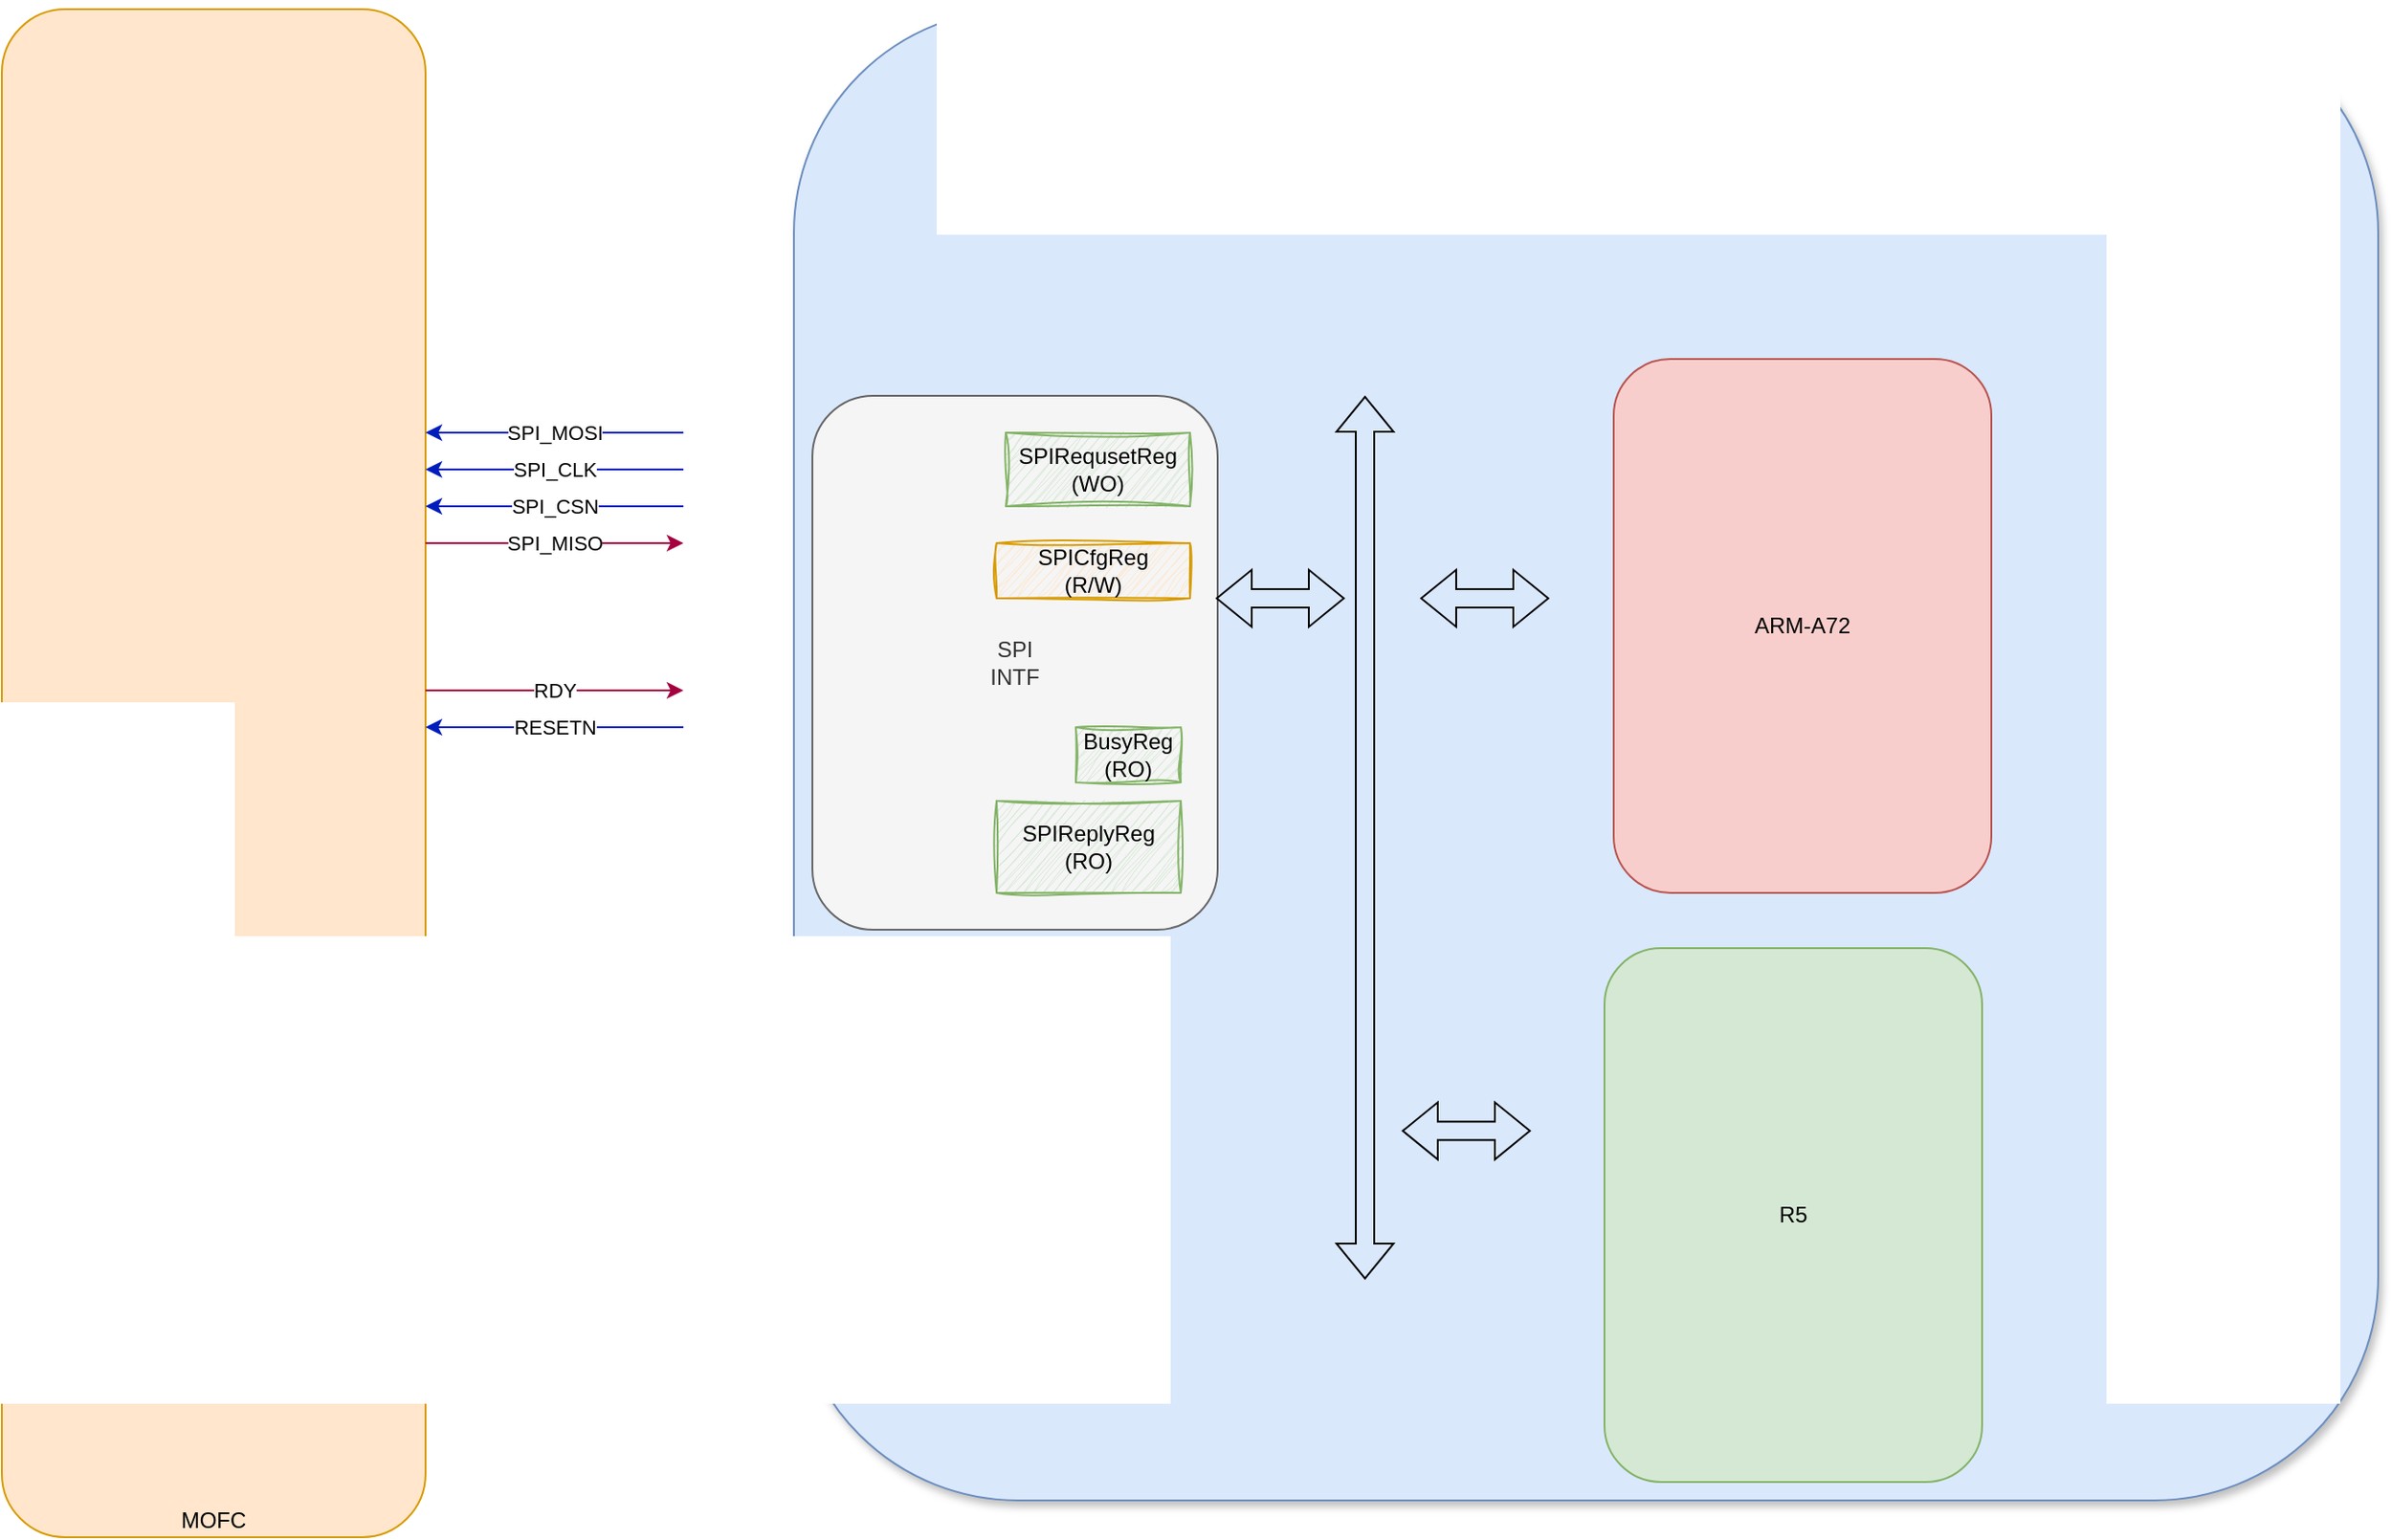 <mxfile version="28.2.7" pages="13">
  <diagram name="Stage-1" id="oyTWszHKQuYAoLMAasmB">
    <mxGraphModel dx="4074" dy="2123" grid="1" gridSize="10" guides="1" tooltips="1" connect="1" arrows="1" fold="1" page="1" pageScale="1" pageWidth="1169" pageHeight="827" math="0" shadow="0">
      <root>
        <mxCell id="0" />
        <mxCell id="1" parent="0" />
        <mxCell id="h_JaUd0wHSCQr_tILFfT-2" value="" style="rounded=1;whiteSpace=wrap;html=1;fillColor=#dae8fc;strokeColor=#6c8ebf;shadow=1;glass=0;" parent="1" vertex="1">
          <mxGeometry x="560" y="70" width="860" height="810" as="geometry" />
        </mxCell>
        <mxCell id="rQRHxddnWWvyofvSSC0B-13" value="MOFC" style="rounded=1;whiteSpace=wrap;html=1;fillColor=#ffe6cc;strokeColor=#d79b00;verticalAlign=bottom;" parent="1" vertex="1">
          <mxGeometry x="130" y="70" width="230" height="830" as="geometry" />
        </mxCell>
        <mxCell id="0D9ScjktOefNJxblBEoT-2" value="SPI_MOSI" style="endArrow=classic;html=1;rounded=0;strokeColor=#001DBC;fillColor=#0050ef;" parent="1" edge="1">
          <mxGeometry width="50" height="50" relative="1" as="geometry">
            <mxPoint x="500" y="300" as="sourcePoint" />
            <mxPoint x="360" y="300" as="targetPoint" />
          </mxGeometry>
        </mxCell>
        <mxCell id="0D9ScjktOefNJxblBEoT-3" value="SPI_CLK" style="endArrow=classic;html=1;rounded=0;fillColor=#0050ef;strokeColor=#001DBC;" parent="1" edge="1">
          <mxGeometry width="50" height="50" relative="1" as="geometry">
            <mxPoint x="500" y="320" as="sourcePoint" />
            <mxPoint x="360" y="320" as="targetPoint" />
          </mxGeometry>
        </mxCell>
        <mxCell id="0D9ScjktOefNJxblBEoT-4" value="SPI_CSN" style="endArrow=classic;html=1;rounded=0;fillColor=#0050ef;strokeColor=#001DBC;" parent="1" edge="1">
          <mxGeometry width="50" height="50" relative="1" as="geometry">
            <mxPoint x="500" y="340" as="sourcePoint" />
            <mxPoint x="360" y="340" as="targetPoint" />
          </mxGeometry>
        </mxCell>
        <mxCell id="0D9ScjktOefNJxblBEoT-6" value="SPI_MISO" style="endArrow=classic;html=1;rounded=0;fillColor=#d80073;strokeColor=#A50040;" parent="1" edge="1">
          <mxGeometry width="50" height="50" relative="1" as="geometry">
            <mxPoint x="360" y="360" as="sourcePoint" />
            <mxPoint x="500" y="360" as="targetPoint" />
          </mxGeometry>
        </mxCell>
        <mxCell id="0D9ScjktOefNJxblBEoT-7" value="RDY" style="endArrow=classic;html=1;rounded=0;fillColor=#d80073;strokeColor=#A50040;" parent="1" edge="1">
          <mxGeometry width="50" height="50" relative="1" as="geometry">
            <mxPoint x="360" y="440" as="sourcePoint" />
            <mxPoint x="500" y="440" as="targetPoint" />
          </mxGeometry>
        </mxCell>
        <mxCell id="0D9ScjktOefNJxblBEoT-8" value="RESETN" style="endArrow=classic;html=1;rounded=0;fillColor=#0050ef;strokeColor=#001DBC;" parent="1" edge="1">
          <mxGeometry width="50" height="50" relative="1" as="geometry">
            <mxPoint x="500" y="460" as="sourcePoint" />
            <mxPoint x="360" y="460" as="targetPoint" />
          </mxGeometry>
        </mxCell>
        <mxCell id="rQRHxddnWWvyofvSSC0B-25" value="SPI&lt;div&gt;INTF&lt;/div&gt;" style="rounded=1;whiteSpace=wrap;html=1;fillColor=#f5f5f5;fontColor=#333333;strokeColor=#666666;gradientColor=none;shadow=0;glass=0;" parent="1" vertex="1">
          <mxGeometry x="570" y="280" width="220" height="290" as="geometry" />
        </mxCell>
        <mxCell id="loHA5morH2UrGLpjQkst-2" value="SPIReply&lt;span style=&quot;background-color: transparent; color: light-dark(rgb(0, 0, 0), rgb(255, 255, 255));&quot;&gt;Reg&lt;/span&gt;&lt;div&gt;(RO)&lt;/div&gt;" style="rounded=0;whiteSpace=wrap;html=1;fillColor=#d5e8d4;strokeColor=#82b366;glass=0;sketch=1;curveFitting=1;jiggle=2;" parent="1" vertex="1">
          <mxGeometry x="670" y="500" width="100" height="50" as="geometry" />
        </mxCell>
        <mxCell id="0D9ScjktOefNJxblBEoT-9" value="SPIRequsetReg&lt;div&gt;(WO)&lt;/div&gt;" style="rounded=0;whiteSpace=wrap;html=1;fillColor=#d5e8d4;strokeColor=#82b366;glass=0;sketch=1;curveFitting=1;jiggle=2;" parent="1" vertex="1">
          <mxGeometry x="675" y="300" width="100" height="40" as="geometry" />
        </mxCell>
        <mxCell id="0D9ScjktOefNJxblBEoT-10" value="BusyReg&lt;div&gt;(RO)&lt;/div&gt;" style="rounded=0;whiteSpace=wrap;html=1;fillColor=#d5e8d4;strokeColor=#82b366;glass=0;sketch=1;curveFitting=1;jiggle=2;" parent="1" vertex="1">
          <mxGeometry x="713" y="460" width="57" height="30" as="geometry" />
        </mxCell>
        <mxCell id="0D9ScjktOefNJxblBEoT-11" value="SPICfgReg&lt;div&gt;(R/W)&lt;/div&gt;" style="rounded=0;whiteSpace=wrap;html=1;fillColor=#ffe6cc;strokeColor=#d79b00;glass=0;sketch=1;curveFitting=1;jiggle=2;" parent="1" vertex="1">
          <mxGeometry x="670" y="360" width="105" height="30" as="geometry" />
        </mxCell>
        <mxCell id="0D9ScjktOefNJxblBEoT-12" value="ARM-A72" style="rounded=1;whiteSpace=wrap;html=1;fillColor=#f8cecc;strokeColor=#b85450;shadow=0;glass=0;" parent="1" vertex="1">
          <mxGeometry x="1005" y="260" width="205" height="290" as="geometry" />
        </mxCell>
        <mxCell id="ixU0c1UM425IJ_seZsLQ-1" value="" style="shape=flexArrow;endArrow=classic;startArrow=classic;html=1;rounded=0;" edge="1" parent="1">
          <mxGeometry width="100" height="100" relative="1" as="geometry">
            <mxPoint x="870" y="760" as="sourcePoint" />
            <mxPoint x="870" y="280" as="targetPoint" />
          </mxGeometry>
        </mxCell>
        <mxCell id="ixU0c1UM425IJ_seZsLQ-2" value="" style="shape=flexArrow;endArrow=classic;startArrow=classic;html=1;rounded=0;" edge="1" parent="1">
          <mxGeometry width="100" height="100" relative="1" as="geometry">
            <mxPoint x="900" y="390" as="sourcePoint" />
            <mxPoint x="970" y="390" as="targetPoint" />
          </mxGeometry>
        </mxCell>
        <mxCell id="ixU0c1UM425IJ_seZsLQ-3" value="R5" style="rounded=1;whiteSpace=wrap;html=1;fillColor=#d5e8d4;strokeColor=#82b366;shadow=0;glass=0;" vertex="1" parent="1">
          <mxGeometry x="1000" y="580" width="205" height="290" as="geometry" />
        </mxCell>
        <mxCell id="ixU0c1UM425IJ_seZsLQ-4" value="" style="shape=flexArrow;endArrow=classic;startArrow=classic;html=1;rounded=0;" edge="1" parent="1">
          <mxGeometry width="100" height="100" relative="1" as="geometry">
            <mxPoint x="890" y="679.29" as="sourcePoint" />
            <mxPoint x="960" y="679.29" as="targetPoint" />
          </mxGeometry>
        </mxCell>
        <mxCell id="ixU0c1UM425IJ_seZsLQ-5" value="" style="shape=flexArrow;endArrow=classic;startArrow=classic;html=1;rounded=0;" edge="1" parent="1">
          <mxGeometry width="100" height="100" relative="1" as="geometry">
            <mxPoint x="789" y="390.0" as="sourcePoint" />
            <mxPoint x="859" y="390.0" as="targetPoint" />
          </mxGeometry>
        </mxCell>
      </root>
    </mxGraphModel>
  </diagram>
  <diagram id="oQEdU__J4gM4NwZ3aKHT" name="Stage-2">
    <mxGraphModel dx="2607" dy="1356" grid="1" gridSize="10" guides="1" tooltips="1" connect="1" arrows="1" fold="1" page="1" pageScale="1" pageWidth="850" pageHeight="1100" math="0" shadow="0">
      <root>
        <mxCell id="0" />
        <mxCell id="1" parent="0" />
        <mxCell id="JOThOHy8g0jBCu55pqnB-6" value="" style="rounded=1;whiteSpace=wrap;html=1;" vertex="1" parent="1">
          <mxGeometry x="40" y="20" width="1530" height="1010" as="geometry" />
        </mxCell>
        <mxCell id="amJYsXwgEuxWAx_436GA-1" value="AI-ENGINES" style="rounded=1;whiteSpace=wrap;html=1;fillColor=#d5e8d4;strokeColor=#82b366;shadow=1;glass=0;verticalAlign=bottom;fontSize=20;" vertex="1" parent="1">
          <mxGeometry x="667" y="50" width="774" height="940" as="geometry" />
        </mxCell>
        <mxCell id="amJYsXwgEuxWAx_436GA-2" style="edgeStyle=orthogonalEdgeStyle;curved=1;rounded=0;orthogonalLoop=1;jettySize=auto;html=1;exitX=1;exitY=0.5;exitDx=0;exitDy=0;entryX=0.5;entryY=0;entryDx=0;entryDy=0;elbow=vertical;" edge="1" parent="1" source="amJYsXwgEuxWAx_436GA-3" target="amJYsXwgEuxWAx_436GA-21">
          <mxGeometry relative="1" as="geometry" />
        </mxCell>
        <mxCell id="amJYsXwgEuxWAx_436GA-3" value="" style="rounded=1;whiteSpace=wrap;html=1;fillColor=#dae8fc;strokeColor=#6c8ebf;shadow=1;glass=0;" vertex="1" parent="1">
          <mxGeometry x="711" y="70" width="299" height="270" as="geometry" />
        </mxCell>
        <mxCell id="amJYsXwgEuxWAx_436GA-4" value="" style="rounded=1;whiteSpace=wrap;html=1;fillColor=#fff2cc;strokeColor=default;shadow=1;glass=0;" vertex="1" parent="1">
          <mxGeometry x="741" y="90" width="200" height="100" as="geometry" />
        </mxCell>
        <mxCell id="amJYsXwgEuxWAx_436GA-5" value="FFT" style="rounded=0;whiteSpace=wrap;html=1;fillColor=#d5e8d4;strokeColor=#82b366;glass=0;sketch=1;curveFitting=1;jiggle=2;" vertex="1" parent="1">
          <mxGeometry x="761" y="110" width="40" height="60" as="geometry" />
        </mxCell>
        <mxCell id="amJYsXwgEuxWAx_436GA-6" value="DET" style="rounded=0;whiteSpace=wrap;html=1;fillColor=#d5e8d4;strokeColor=#82b366;glass=0;sketch=1;curveFitting=1;jiggle=2;" vertex="1" parent="1">
          <mxGeometry x="821" y="110" width="40" height="60" as="geometry" />
        </mxCell>
        <mxCell id="amJYsXwgEuxWAx_436GA-7" value="EST" style="rounded=0;whiteSpace=wrap;html=1;fillColor=#d5e8d4;strokeColor=#82b366;glass=0;sketch=1;curveFitting=1;jiggle=2;" vertex="1" parent="1">
          <mxGeometry x="881" y="110" width="40" height="60" as="geometry" />
        </mxCell>
        <mxCell id="amJYsXwgEuxWAx_436GA-8" value="" style="rounded=1;whiteSpace=wrap;html=1;fillColor=#fff2cc;strokeColor=#d6b656;" vertex="1" parent="1">
          <mxGeometry x="741" y="210" width="200" height="100" as="geometry" />
        </mxCell>
        <mxCell id="amJYsXwgEuxWAx_436GA-9" value="FFT" style="rounded=0;whiteSpace=wrap;html=1;fillColor=#d5e8d4;strokeColor=#82b366;sketch=1;curveFitting=1;jiggle=2;" vertex="1" parent="1">
          <mxGeometry x="761" y="230" width="40" height="60" as="geometry" />
        </mxCell>
        <mxCell id="amJYsXwgEuxWAx_436GA-10" value="DET" style="rounded=0;whiteSpace=wrap;html=1;fillColor=#d5e8d4;strokeColor=#82b366;sketch=1;curveFitting=1;jiggle=2;" vertex="1" parent="1">
          <mxGeometry x="821" y="230" width="40" height="60" as="geometry" />
        </mxCell>
        <mxCell id="amJYsXwgEuxWAx_436GA-11" value="EST" style="rounded=0;whiteSpace=wrap;html=1;fillColor=#d5e8d4;strokeColor=#82b366;sketch=1;curveFitting=1;jiggle=2;" vertex="1" parent="1">
          <mxGeometry x="881" y="230" width="40" height="60" as="geometry" />
        </mxCell>
        <mxCell id="amJYsXwgEuxWAx_436GA-12" value="" style="shape=flexArrow;endArrow=classic;html=1;rounded=0;fillColor=#f5f5f5;strokeColor=#666666;" edge="1" parent="1">
          <mxGeometry width="50" height="50" relative="1" as="geometry">
            <mxPoint x="460" y="130" as="sourcePoint" />
            <mxPoint x="721" y="130" as="targetPoint" />
          </mxGeometry>
        </mxCell>
        <mxCell id="amJYsXwgEuxWAx_436GA-13" value="" style="shape=flexArrow;endArrow=classic;html=1;rounded=0;fillColor=#f5f5f5;strokeColor=#666666;entryX=0.064;entryY=0.667;entryDx=0;entryDy=0;entryPerimeter=0;" edge="1" parent="1" target="amJYsXwgEuxWAx_436GA-3">
          <mxGeometry width="50" height="50" relative="1" as="geometry">
            <mxPoint x="630" y="135" as="sourcePoint" />
            <mxPoint x="520" y="225" as="targetPoint" />
          </mxGeometry>
        </mxCell>
        <mxCell id="amJYsXwgEuxWAx_436GA-14" value="&lt;div&gt;4 channels samples&amp;nbsp;&lt;/div&gt;&lt;div&gt;&lt;span style=&quot;background-color: transparent; color: light-dark(rgb(0, 0, 0), rgb(255, 255, 255));&quot;&gt;16I,16Q&amp;nbsp;&lt;/span&gt;@ 625Mhz&lt;/div&gt;&lt;div&gt;&amp;nbsp;&lt;/div&gt;" style="text;strokeColor=none;align=center;fillColor=none;html=1;verticalAlign=middle;whiteSpace=wrap;rounded=0;" vertex="1" parent="1">
          <mxGeometry x="465" y="30" width="150" height="90" as="geometry" />
        </mxCell>
        <mxCell id="amJYsXwgEuxWAx_436GA-15" value="&lt;div&gt;fft-short&lt;/div&gt;" style="text;strokeColor=none;align=center;fillColor=none;html=1;verticalAlign=middle;whiteSpace=wrap;rounded=0;" vertex="1" parent="1">
          <mxGeometry x="761" y="178" width="150" height="10" as="geometry" />
        </mxCell>
        <mxCell id="amJYsXwgEuxWAx_436GA-16" value="fft-long" style="text;strokeColor=none;align=center;fillColor=none;html=1;verticalAlign=middle;whiteSpace=wrap;rounded=0;" vertex="1" parent="1">
          <mxGeometry x="765" y="295" width="150" height="10" as="geometry" />
        </mxCell>
        <mxCell id="amJYsXwgEuxWAx_436GA-17" value="PDWS" style="shape=flexArrow;endArrow=classic;html=1;rounded=0;endWidth=24.828;endSize=7.11;width=15.333;fillColor=#f5f5f5;strokeColor=#666666;" edge="1" parent="1">
          <mxGeometry width="50" height="50" relative="1" as="geometry">
            <mxPoint x="1015" y="150" as="sourcePoint" />
            <mxPoint x="1085" y="150" as="targetPoint" />
          </mxGeometry>
        </mxCell>
        <mxCell id="amJYsXwgEuxWAx_436GA-18" value="PDWS" style="shape=flexArrow;endArrow=classic;html=1;rounded=0;endWidth=24.828;endSize=7.11;width=15.333;fillColor=#f5f5f5;strokeColor=#666666;" edge="1" parent="1">
          <mxGeometry width="50" height="50" relative="1" as="geometry">
            <mxPoint x="1017" y="290" as="sourcePoint" />
            <mxPoint x="1087" y="290" as="targetPoint" />
          </mxGeometry>
        </mxCell>
        <mxCell id="amJYsXwgEuxWAx_436GA-19" value="" style="shape=flexArrow;endArrow=classic;startArrow=classic;html=1;rounded=0;fillColor=#f5f5f5;strokeColor=#666666;" edge="1" parent="1">
          <mxGeometry width="100" height="100" relative="1" as="geometry">
            <mxPoint x="1096" y="790" as="sourcePoint" />
            <mxPoint x="1096" y="90" as="targetPoint" />
          </mxGeometry>
        </mxCell>
        <mxCell id="amJYsXwgEuxWAx_436GA-20" value="Adaptive manager" style="rounded=1;whiteSpace=wrap;html=1;fillColor=#dae8fc;strokeColor=#6c8ebf;verticalAlign=bottom;fontSize=15;" vertex="1" parent="1">
          <mxGeometry x="711" y="680" width="219" height="90" as="geometry" />
        </mxCell>
        <mxCell id="amJYsXwgEuxWAx_436GA-21" value="PDW-PRCOESING" style="rounded=1;whiteSpace=wrap;html=1;fillColor=#dae8fc;strokeColor=#6c8ebf;verticalAlign=bottom;fontSize=14;" vertex="1" parent="1">
          <mxGeometry x="1196" y="350" width="230" height="100" as="geometry" />
        </mxCell>
        <mxCell id="amJYsXwgEuxWAx_436GA-22" value="UNITE" style="rounded=0;whiteSpace=wrap;html=1;fillColor=#d5e8d4;strokeColor=#82b366;sketch=1;curveFitting=1;jiggle=2;" vertex="1" parent="1">
          <mxGeometry x="1206" y="360" width="40" height="60" as="geometry" />
        </mxCell>
        <mxCell id="amJYsXwgEuxWAx_436GA-23" value="MERGE" style="rounded=0;whiteSpace=wrap;html=1;fillColor=#d5e8d4;strokeColor=#82b366;sketch=1;curveFitting=1;jiggle=2;" vertex="1" parent="1">
          <mxGeometry x="1276" y="360" width="50" height="60" as="geometry" />
        </mxCell>
        <mxCell id="amJYsXwgEuxWAx_436GA-24" value="Cluster" style="rounded=0;whiteSpace=wrap;html=1;fillColor=#d5e8d4;strokeColor=#82b366;sketch=1;curveFitting=1;jiggle=2;strokeWidth=1;perimeterSpacing=0;direction=south;" vertex="1" parent="1">
          <mxGeometry x="1344" y="366" width="60" height="50" as="geometry" />
        </mxCell>
        <mxCell id="amJYsXwgEuxWAx_436GA-25" value="PDWS" style="shape=flexArrow;endArrow=classic;html=1;rounded=0;endWidth=24.828;endSize=7.11;width=15.333;fillColor=#f5f5f5;strokeColor=#666666;" edge="1" parent="1">
          <mxGeometry width="50" height="50" relative="1" as="geometry">
            <mxPoint x="1116" y="370" as="sourcePoint" />
            <mxPoint x="1186" y="370" as="targetPoint" />
          </mxGeometry>
        </mxCell>
        <mxCell id="amJYsXwgEuxWAx_436GA-26" value="PDWS" style="shape=flexArrow;endArrow=classic;html=1;rounded=0;endWidth=24.828;endSize=7.11;width=15.333;fillColor=#f5f5f5;strokeColor=#666666;" edge="1" parent="1">
          <mxGeometry width="50" height="50" relative="1" as="geometry">
            <mxPoint x="1176" y="430" as="sourcePoint" />
            <mxPoint x="1116" y="430" as="targetPoint" />
          </mxGeometry>
        </mxCell>
        <mxCell id="amJYsXwgEuxWAx_436GA-27" value="Final merge" style="rounded=1;whiteSpace=wrap;html=1;fillColor=#dae8fc;strokeColor=#6c8ebf;verticalAlign=bottom;fontSize=16;" vertex="1" parent="1">
          <mxGeometry x="711" y="822" width="289" height="100" as="geometry" />
        </mxCell>
        <mxCell id="amJYsXwgEuxWAx_436GA-28" value="PDWS" style="shape=flexArrow;endArrow=classic;html=1;rounded=0;endWidth=15.238;endSize=5.99;width=14;fillColor=#f5f5f5;strokeColor=#666666;" edge="1" parent="1" target="JOThOHy8g0jBCu55pqnB-2">
          <mxGeometry x="-0.2" width="50" height="50" relative="1" as="geometry">
            <mxPoint x="1083.41" y="700" as="sourcePoint" />
            <mxPoint x="979.681" y="684.65" as="targetPoint" />
            <mxPoint as="offset" />
          </mxGeometry>
        </mxCell>
        <mxCell id="amJYsXwgEuxWAx_436GA-29" value="PDWS" style="shape=flexArrow;endArrow=classic;html=1;rounded=0;endWidth=24.828;endSize=7.11;width=15.333;exitX=0.5;exitY=1;exitDx=0;exitDy=0;fillColor=#f5f5f5;strokeColor=#666666;" edge="1" parent="1">
          <mxGeometry x="0.008" width="50" height="50" relative="1" as="geometry">
            <mxPoint x="880.31" y="770" as="sourcePoint" />
            <mxPoint x="880" y="830" as="targetPoint" />
            <mxPoint as="offset" />
          </mxGeometry>
        </mxCell>
        <mxCell id="amJYsXwgEuxWAx_436GA-30" style="edgeStyle=orthogonalEdgeStyle;curved=1;rounded=0;orthogonalLoop=1;jettySize=auto;html=1;exitX=0.5;exitY=1;exitDx=0;exitDy=0;elbow=vertical;entryX=1;entryY=0.5;entryDx=0;entryDy=0;" edge="1" parent="1" source="amJYsXwgEuxWAx_436GA-21" target="amJYsXwgEuxWAx_436GA-20">
          <mxGeometry relative="1" as="geometry">
            <mxPoint x="981" y="215" as="sourcePoint" />
            <mxPoint x="1286" y="580" as="targetPoint" />
          </mxGeometry>
        </mxCell>
        <mxCell id="amJYsXwgEuxWAx_436GA-31" value="ARM-A72&lt;div&gt;(MC)&lt;/div&gt;" style="rounded=1;whiteSpace=wrap;html=1;fillColor=#f8cecc;strokeColor=#b85450;verticalAlign=bottom;" vertex="1" parent="1">
          <mxGeometry x="210" y="350" width="250" height="139" as="geometry" />
        </mxCell>
        <mxCell id="amJYsXwgEuxWAx_436GA-32" value="PDWS-FILE" style="shape=document;whiteSpace=wrap;html=1;boundedLbl=1;fillColor=#fff2cc;gradientColor=#ffd966;strokeColor=#d6b656;" vertex="1" parent="1">
          <mxGeometry x="380" y="560" width="120" height="80" as="geometry" />
        </mxCell>
        <mxCell id="amJYsXwgEuxWAx_436GA-33" value="Input&lt;div&gt;Samples&lt;/div&gt;" style="shape=document;whiteSpace=wrap;html=1;boundedLbl=1;fillColor=#dae8fc;gradientColor=#7ea6e0;strokeColor=#6c8ebf;" vertex="1" parent="1">
          <mxGeometry x="270" y="560" width="100" height="80" as="geometry" />
        </mxCell>
        <mxCell id="amJYsXwgEuxWAx_436GA-34" value="VERSAL-&amp;nbsp;&lt;span style=&quot;background-color: transparent; color: light-dark(rgb(0, 0, 0), rgb(255, 255, 255));&quot;&gt;&amp;nbsp;PL&lt;/span&gt;&lt;div&gt;&lt;div&gt;DRAM&lt;/div&gt;&lt;/div&gt;" style="shape=internalStorage;whiteSpace=wrap;html=1;backgroundOutline=1;verticalAlign=bottom;" vertex="1" parent="1">
          <mxGeometry x="190" y="80" width="264" height="230" as="geometry" />
        </mxCell>
        <mxCell id="amJYsXwgEuxWAx_436GA-35" value="Samples&lt;div&gt;4 channels, Sample rate 625[Mhz]&lt;/div&gt;" style="rounded=1;whiteSpace=wrap;html=1;fillColor=#ffe6cc;strokeColor=#d79b00;verticalAlign=bottom;" vertex="1" parent="1">
          <mxGeometry x="220" y="100" width="230" height="170" as="geometry" />
        </mxCell>
        <mxCell id="amJYsXwgEuxWAx_436GA-36" style="edgeStyle=orthogonalEdgeStyle;curved=1;rounded=0;orthogonalLoop=1;jettySize=auto;html=1;exitX=0.061;exitY=0.015;exitDx=0;exitDy=0;fillColor=#f8cecc;strokeColor=#b85450;exitPerimeter=0;" edge="1" parent="1" source="amJYsXwgEuxWAx_436GA-37">
          <mxGeometry relative="1" as="geometry">
            <mxPoint x="200" y="420" as="targetPoint" />
            <Array as="points">
              <mxPoint x="210" y="682" />
              <mxPoint x="210" y="620" />
              <mxPoint x="160" y="620" />
              <mxPoint x="160" y="420" />
            </Array>
          </mxGeometry>
        </mxCell>
        <mxCell id="amJYsXwgEuxWAx_436GA-37" value="Matlab model" style="rounded=1;whiteSpace=wrap;html=1;fillColor=#e1d5e7;strokeColor=#9673a6;verticalAlign=bottom;fontSize=17;" vertex="1" parent="1">
          <mxGeometry x="210" y="680" width="330" height="130" as="geometry" />
        </mxCell>
        <mxCell id="amJYsXwgEuxWAx_436GA-38" value="Task&lt;div&gt;Manager&lt;/div&gt;" style="rounded=0;whiteSpace=wrap;html=1;fillColor=#d5e8d4;strokeColor=#82b366;glass=0;sketch=1;curveFitting=1;jiggle=2;" vertex="1" parent="1">
          <mxGeometry x="240" y="700" width="60" height="60" as="geometry" />
        </mxCell>
        <mxCell id="amJYsXwgEuxWAx_436GA-39" value="INFO&lt;div&gt;MANGER&lt;/div&gt;" style="rounded=0;whiteSpace=wrap;html=1;fillColor=#d5e8d4;strokeColor=#82b366;glass=0;sketch=1;curveFitting=1;jiggle=2;" vertex="1" parent="1">
          <mxGeometry x="320" y="700" width="60" height="60" as="geometry" />
        </mxCell>
        <mxCell id="amJYsXwgEuxWAx_436GA-40" value="SP" style="rounded=0;whiteSpace=wrap;html=1;fillColor=#d5e8d4;strokeColor=#82b366;glass=0;sketch=1;curveFitting=1;jiggle=2;" vertex="1" parent="1">
          <mxGeometry x="415" y="700" width="50" height="60" as="geometry" />
        </mxCell>
        <mxCell id="amJYsXwgEuxWAx_436GA-41" value="Scan Table" style="shape=document;whiteSpace=wrap;html=1;boundedLbl=1;fillColor=#e6d0de;gradientColor=#d5739d;strokeColor=#996185;" vertex="1" parent="1">
          <mxGeometry x="210" y="860" width="100" height="70" as="geometry" />
        </mxCell>
        <mxCell id="amJYsXwgEuxWAx_436GA-42" value="INFO&lt;div&gt;MEMORY&lt;/div&gt;" style="shape=document;whiteSpace=wrap;html=1;boundedLbl=1;fillColor=#e6d0de;gradientColor=#d5739d;strokeColor=#996185;" vertex="1" parent="1">
          <mxGeometry x="330" y="860" width="100" height="70" as="geometry" />
        </mxCell>
        <mxCell id="amJYsXwgEuxWAx_436GA-43" value="SYS Knowledge&lt;div&gt;(PIR + Cancel table)&lt;/div&gt;" style="shape=document;whiteSpace=wrap;html=1;boundedLbl=1;fillColor=#e6d0de;gradientColor=#d5739d;strokeColor=#996185;" vertex="1" parent="1">
          <mxGeometry x="450" y="860" width="120" height="70" as="geometry" />
        </mxCell>
        <mxCell id="amJYsXwgEuxWAx_436GA-44" value="Dwell-0 samples" style="rounded=1;whiteSpace=wrap;html=1;fillColor=#f5f5f5;fontColor=#333333;strokeColor=#666666;" vertex="1" parent="1">
          <mxGeometry x="230" y="110" width="200" height="40" as="geometry" />
        </mxCell>
        <mxCell id="amJYsXwgEuxWAx_436GA-45" value="Dwell-1 samples" style="rounded=1;whiteSpace=wrap;html=1;fillColor=#f5f5f5;fontColor=#333333;strokeColor=#666666;" vertex="1" parent="1">
          <mxGeometry x="230" y="160" width="200" height="40" as="geometry" />
        </mxCell>
        <mxCell id="amJYsXwgEuxWAx_436GA-46" value="" style="shape=flexArrow;endArrow=classic;html=1;rounded=0;" edge="1" parent="1">
          <mxGeometry width="50" height="50" relative="1" as="geometry">
            <mxPoint x="494" y="860" as="sourcePoint" />
            <mxPoint x="494" y="810" as="targetPoint" />
          </mxGeometry>
        </mxCell>
        <mxCell id="amJYsXwgEuxWAx_436GA-47" value="" style="shape=flexArrow;endArrow=classic;html=1;rounded=0;exitX=0.365;exitY=0.057;exitDx=0;exitDy=0;exitPerimeter=0;" edge="1" parent="1">
          <mxGeometry width="50" height="50" relative="1" as="geometry">
            <mxPoint x="380" y="860" as="sourcePoint" />
            <mxPoint x="380" y="810" as="targetPoint" />
          </mxGeometry>
        </mxCell>
        <mxCell id="amJYsXwgEuxWAx_436GA-48" value="" style="shape=flexArrow;endArrow=classic;html=1;rounded=0;exitX=0.365;exitY=0.057;exitDx=0;exitDy=0;exitPerimeter=0;" edge="1" parent="1">
          <mxGeometry width="50" height="50" relative="1" as="geometry">
            <mxPoint x="259.5" y="860" as="sourcePoint" />
            <mxPoint x="259.5" y="810" as="targetPoint" />
          </mxGeometry>
        </mxCell>
        <mxCell id="amJYsXwgEuxWAx_436GA-49" style="edgeStyle=orthogonalEdgeStyle;curved=1;rounded=0;orthogonalLoop=1;jettySize=auto;html=1;exitX=0.309;exitY=1.033;exitDx=0;exitDy=0;elbow=vertical;exitPerimeter=0;entryX=0.25;entryY=0;entryDx=0;entryDy=0;" edge="1" parent="1" source="amJYsXwgEuxWAx_436GA-20" target="amJYsXwgEuxWAx_436GA-27">
          <mxGeometry relative="1" as="geometry">
            <mxPoint x="1321" y="460" as="sourcePoint" />
            <mxPoint x="836" y="517" as="targetPoint" />
          </mxGeometry>
        </mxCell>
        <mxCell id="amJYsXwgEuxWAx_436GA-50" style="edgeStyle=orthogonalEdgeStyle;curved=1;rounded=0;orthogonalLoop=1;jettySize=auto;html=1;exitX=0;exitY=0.25;exitDx=0;exitDy=0;elbow=vertical;entryX=1;entryY=1;entryDx=0;entryDy=0;" edge="1" parent="1" source="amJYsXwgEuxWAx_436GA-27" target="amJYsXwgEuxWAx_436GA-31">
          <mxGeometry relative="1" as="geometry">
            <mxPoint x="705" y="620" as="sourcePoint" />
            <mxPoint x="692" y="680" as="targetPoint" />
            <Array as="points">
              <mxPoint x="711" y="669" />
              <mxPoint x="624" y="669" />
              <mxPoint x="624" y="530" />
              <mxPoint x="460" y="530" />
            </Array>
          </mxGeometry>
        </mxCell>
        <mxCell id="amJYsXwgEuxWAx_436GA-52" style="edgeStyle=orthogonalEdgeStyle;curved=1;rounded=0;orthogonalLoop=1;jettySize=auto;html=1;exitX=1;exitY=0.5;exitDx=0;exitDy=0;fillColor=#f8cecc;strokeColor=#b85450;entryX=0.003;entryY=0.419;entryDx=0;entryDy=0;entryPerimeter=0;" edge="1" parent="1" source="amJYsXwgEuxWAx_436GA-31" target="amJYsXwgEuxWAx_436GA-1">
          <mxGeometry relative="1" as="geometry">
            <mxPoint x="220" y="690" as="sourcePoint" />
            <mxPoint x="220" y="430" as="targetPoint" />
          </mxGeometry>
        </mxCell>
        <mxCell id="amJYsXwgEuxWAx_436GA-53" style="edgeStyle=orthogonalEdgeStyle;curved=1;rounded=0;orthogonalLoop=1;jettySize=auto;html=1;exitX=1;exitY=0.5;exitDx=0;exitDy=0;fillColor=#f8cecc;strokeColor=#b85450;entryX=1;entryY=0.5;entryDx=0;entryDy=0;dashed=1;dashPattern=12 12;" edge="1" parent="1" target="amJYsXwgEuxWAx_436GA-31">
          <mxGeometry relative="1" as="geometry">
            <mxPoint x="209.5" y="419" as="sourcePoint" />
            <mxPoint x="329.5" y="434" as="targetPoint" />
            <Array as="points">
              <mxPoint x="210" y="399" />
              <mxPoint x="231" y="399" />
              <mxPoint x="231" y="430" />
              <mxPoint x="430" y="430" />
              <mxPoint x="430" y="420" />
            </Array>
          </mxGeometry>
        </mxCell>
        <mxCell id="amJYsXwgEuxWAx_436GA-54" style="edgeStyle=orthogonalEdgeStyle;curved=1;rounded=0;orthogonalLoop=1;jettySize=auto;html=1;entryX=0.5;entryY=0;entryDx=0;entryDy=0;" edge="1" parent="1" target="amJYsXwgEuxWAx_436GA-32">
          <mxGeometry relative="1" as="geometry">
            <mxPoint x="420" y="490" as="sourcePoint" />
          </mxGeometry>
        </mxCell>
        <mxCell id="amJYsXwgEuxWAx_436GA-55" style="edgeStyle=orthogonalEdgeStyle;curved=1;rounded=0;orthogonalLoop=1;jettySize=auto;html=1;entryX=0.72;entryY=-0.028;entryDx=0;entryDy=0;exitX=0.528;exitY=0.85;exitDx=0;exitDy=0;exitPerimeter=0;entryPerimeter=0;" edge="1" parent="1" source="amJYsXwgEuxWAx_436GA-32" target="amJYsXwgEuxWAx_436GA-37">
          <mxGeometry relative="1" as="geometry">
            <mxPoint x="430" y="500" as="sourcePoint" />
            <mxPoint x="450" y="570" as="targetPoint" />
          </mxGeometry>
        </mxCell>
        <mxCell id="amJYsXwgEuxWAx_436GA-56" style="edgeStyle=orthogonalEdgeStyle;curved=1;rounded=0;orthogonalLoop=1;jettySize=auto;html=1;exitX=0.25;exitY=0;exitDx=0;exitDy=0;entryX=0.343;entryY=0.987;entryDx=0;entryDy=0;entryPerimeter=0;fillColor=#dae8fc;strokeColor=#6c8ebf;" edge="1" parent="1" source="amJYsXwgEuxWAx_436GA-33" target="amJYsXwgEuxWAx_436GA-31">
          <mxGeometry relative="1" as="geometry" />
        </mxCell>
        <mxCell id="amJYsXwgEuxWAx_436GA-57" style="edgeStyle=orthogonalEdgeStyle;curved=1;rounded=0;orthogonalLoop=1;jettySize=auto;html=1;entryX=0.343;entryY=0.987;entryDx=0;entryDy=0;entryPerimeter=0;fillColor=#dae8fc;strokeColor=#6c8ebf;" edge="1" parent="1">
          <mxGeometry relative="1" as="geometry">
            <mxPoint x="281" y="350" as="sourcePoint" />
            <mxPoint x="281" y="310" as="targetPoint" />
          </mxGeometry>
        </mxCell>
        <mxCell id="amJYsXwgEuxWAx_436GA-58" style="edgeStyle=orthogonalEdgeStyle;curved=1;rounded=0;orthogonalLoop=1;jettySize=auto;html=1;exitX=0.337;exitY=0.995;exitDx=0;exitDy=0;entryX=0.343;entryY=0.987;entryDx=0;entryDy=0;entryPerimeter=0;fillColor=#dae8fc;strokeColor=#6c8ebf;exitPerimeter=0;dashed=1;dashPattern=8 8;" edge="1" parent="1" source="amJYsXwgEuxWAx_436GA-31">
          <mxGeometry relative="1" as="geometry">
            <mxPoint x="280" y="426.5" as="sourcePoint" />
            <mxPoint x="281" y="353.5" as="targetPoint" />
            <Array as="points">
              <mxPoint x="290" y="488" />
              <mxPoint x="290" y="380" />
              <mxPoint x="282" y="380" />
              <mxPoint x="282" y="353" />
            </Array>
          </mxGeometry>
        </mxCell>
        <mxCell id="wbwCMQttK-qgTD97VCqN-1" value="" style="rounded=1;whiteSpace=wrap;html=1;fillColor=#dae8fc;strokeColor=#6c8ebf;shadow=1;glass=0;" vertex="1" parent="1">
          <mxGeometry x="709" y="361" width="291" height="299" as="geometry" />
        </mxCell>
        <mxCell id="wbwCMQttK-qgTD97VCqN-24" value="" style="group" vertex="1" connectable="0" parent="1">
          <mxGeometry x="731" y="380" width="210" height="100" as="geometry" />
        </mxCell>
        <mxCell id="wbwCMQttK-qgTD97VCqN-22" value="" style="rounded=1;whiteSpace=wrap;html=1;fillColor=#fff2cc;strokeColor=#d6b656;" vertex="1" parent="wbwCMQttK-qgTD97VCqN-24">
          <mxGeometry width="210" height="100" as="geometry" />
        </mxCell>
        <mxCell id="wbwCMQttK-qgTD97VCqN-2" value="deramp" style="rounded=0;whiteSpace=wrap;html=1;fillColor=#d5e8d4;strokeColor=#82b366;sketch=1;curveFitting=1;jiggle=2;" vertex="1" parent="wbwCMQttK-qgTD97VCqN-24">
          <mxGeometry x="10" y="15" width="40" height="20" as="geometry" />
        </mxCell>
        <mxCell id="wbwCMQttK-qgTD97VCqN-3" value="fft" style="rounded=0;whiteSpace=wrap;html=1;fillColor=#d5e8d4;strokeColor=#82b366;sketch=1;curveFitting=1;jiggle=2;" vertex="1" parent="wbwCMQttK-qgTD97VCqN-24">
          <mxGeometry x="60" y="15" width="40" height="20" as="geometry" />
        </mxCell>
        <mxCell id="wbwCMQttK-qgTD97VCqN-4" value="det" style="rounded=0;whiteSpace=wrap;html=1;fillColor=#d5e8d4;strokeColor=#82b366;sketch=1;curveFitting=1;jiggle=2;" vertex="1" parent="wbwCMQttK-qgTD97VCqN-24">
          <mxGeometry x="110" y="15" width="40" height="20" as="geometry" />
        </mxCell>
        <mxCell id="wbwCMQttK-qgTD97VCqN-5" value="est" style="rounded=0;whiteSpace=wrap;html=1;fillColor=#d5e8d4;strokeColor=#82b366;sketch=1;curveFitting=1;jiggle=2;" vertex="1" parent="wbwCMQttK-qgTD97VCqN-24">
          <mxGeometry x="160" y="15" width="40" height="20" as="geometry" />
        </mxCell>
        <mxCell id="wbwCMQttK-qgTD97VCqN-7" value="deramp" style="rounded=0;whiteSpace=wrap;html=1;fillColor=#d5e8d4;strokeColor=#82b366;sketch=1;curveFitting=1;jiggle=2;" vertex="1" parent="wbwCMQttK-qgTD97VCqN-24">
          <mxGeometry x="10" y="65" width="40" height="20" as="geometry" />
        </mxCell>
        <mxCell id="wbwCMQttK-qgTD97VCqN-8" value="fft" style="rounded=0;whiteSpace=wrap;html=1;fillColor=#d5e8d4;strokeColor=#82b366;sketch=1;curveFitting=1;jiggle=2;" vertex="1" parent="wbwCMQttK-qgTD97VCqN-24">
          <mxGeometry x="60" y="65" width="40" height="20" as="geometry" />
        </mxCell>
        <mxCell id="wbwCMQttK-qgTD97VCqN-9" value="det" style="rounded=0;whiteSpace=wrap;html=1;fillColor=#d5e8d4;strokeColor=#82b366;sketch=1;curveFitting=1;jiggle=2;" vertex="1" parent="wbwCMQttK-qgTD97VCqN-24">
          <mxGeometry x="110" y="65" width="40" height="20" as="geometry" />
        </mxCell>
        <mxCell id="wbwCMQttK-qgTD97VCqN-10" value="est" style="rounded=0;whiteSpace=wrap;html=1;fillColor=#d5e8d4;strokeColor=#82b366;sketch=1;curveFitting=1;jiggle=2;" vertex="1" parent="wbwCMQttK-qgTD97VCqN-24">
          <mxGeometry x="160" y="65" width="40" height="20" as="geometry" />
        </mxCell>
        <mxCell id="wbwCMQttK-qgTD97VCqN-11" value="" style="ellipse;whiteSpace=wrap;html=1;fillColor=#f5f5f5;strokeColor=#666666;fontColor=#333333;" vertex="1" parent="wbwCMQttK-qgTD97VCqN-24">
          <mxGeometry x="25" y="45" width="10" height="10" as="geometry" />
        </mxCell>
        <mxCell id="wbwCMQttK-qgTD97VCqN-13" value="" style="ellipse;whiteSpace=wrap;html=1;fillColor=#f5f5f5;strokeColor=#666666;fontColor=#333333;" vertex="1" parent="wbwCMQttK-qgTD97VCqN-24">
          <mxGeometry x="70" y="45" width="10" height="10" as="geometry" />
        </mxCell>
        <mxCell id="wbwCMQttK-qgTD97VCqN-14" value="" style="ellipse;whiteSpace=wrap;html=1;fillColor=#f5f5f5;strokeColor=#666666;fontColor=#333333;" vertex="1" parent="wbwCMQttK-qgTD97VCqN-24">
          <mxGeometry x="125" y="45" width="10" height="10" as="geometry" />
        </mxCell>
        <mxCell id="wbwCMQttK-qgTD97VCqN-17" value="" style="ellipse;whiteSpace=wrap;html=1;fillColor=#f5f5f5;strokeColor=#666666;fontColor=#333333;" vertex="1" parent="wbwCMQttK-qgTD97VCqN-24">
          <mxGeometry x="175" y="45" width="10" height="10" as="geometry" />
        </mxCell>
        <mxCell id="wbwCMQttK-qgTD97VCqN-25" value="" style="group" vertex="1" connectable="0" parent="1">
          <mxGeometry x="731" y="500" width="210" height="100" as="geometry" />
        </mxCell>
        <mxCell id="wbwCMQttK-qgTD97VCqN-26" value="" style="rounded=1;whiteSpace=wrap;html=1;fillColor=#fff2cc;strokeColor=#d6b656;" vertex="1" parent="wbwCMQttK-qgTD97VCqN-25">
          <mxGeometry width="210" height="100" as="geometry" />
        </mxCell>
        <mxCell id="wbwCMQttK-qgTD97VCqN-27" value="deramp" style="rounded=0;whiteSpace=wrap;html=1;fillColor=#d5e8d4;strokeColor=#82b366;sketch=1;curveFitting=1;jiggle=2;" vertex="1" parent="wbwCMQttK-qgTD97VCqN-25">
          <mxGeometry x="10" y="15" width="40" height="20" as="geometry" />
        </mxCell>
        <mxCell id="wbwCMQttK-qgTD97VCqN-28" value="fft" style="rounded=0;whiteSpace=wrap;html=1;fillColor=#d5e8d4;strokeColor=#82b366;sketch=1;curveFitting=1;jiggle=2;" vertex="1" parent="wbwCMQttK-qgTD97VCqN-25">
          <mxGeometry x="60" y="15" width="40" height="20" as="geometry" />
        </mxCell>
        <mxCell id="wbwCMQttK-qgTD97VCqN-29" value="det" style="rounded=0;whiteSpace=wrap;html=1;fillColor=#d5e8d4;strokeColor=#82b366;sketch=1;curveFitting=1;jiggle=2;" vertex="1" parent="wbwCMQttK-qgTD97VCqN-25">
          <mxGeometry x="110" y="15" width="40" height="20" as="geometry" />
        </mxCell>
        <mxCell id="wbwCMQttK-qgTD97VCqN-30" value="est" style="rounded=0;whiteSpace=wrap;html=1;fillColor=#d5e8d4;strokeColor=#82b366;sketch=1;curveFitting=1;jiggle=2;" vertex="1" parent="wbwCMQttK-qgTD97VCqN-25">
          <mxGeometry x="160" y="15" width="40" height="20" as="geometry" />
        </mxCell>
        <mxCell id="wbwCMQttK-qgTD97VCqN-31" value="deramp" style="rounded=0;whiteSpace=wrap;html=1;fillColor=#d5e8d4;strokeColor=#82b366;sketch=1;curveFitting=1;jiggle=2;" vertex="1" parent="wbwCMQttK-qgTD97VCqN-25">
          <mxGeometry x="10" y="65" width="40" height="20" as="geometry" />
        </mxCell>
        <mxCell id="wbwCMQttK-qgTD97VCqN-32" value="fft" style="rounded=0;whiteSpace=wrap;html=1;fillColor=#d5e8d4;strokeColor=#82b366;sketch=1;curveFitting=1;jiggle=2;" vertex="1" parent="wbwCMQttK-qgTD97VCqN-25">
          <mxGeometry x="60" y="65" width="40" height="20" as="geometry" />
        </mxCell>
        <mxCell id="wbwCMQttK-qgTD97VCqN-33" value="det" style="rounded=0;whiteSpace=wrap;html=1;fillColor=#d5e8d4;strokeColor=#82b366;sketch=1;curveFitting=1;jiggle=2;" vertex="1" parent="wbwCMQttK-qgTD97VCqN-25">
          <mxGeometry x="110" y="65" width="40" height="20" as="geometry" />
        </mxCell>
        <mxCell id="wbwCMQttK-qgTD97VCqN-34" value="est" style="rounded=0;whiteSpace=wrap;html=1;fillColor=#d5e8d4;strokeColor=#82b366;sketch=1;curveFitting=1;jiggle=2;" vertex="1" parent="wbwCMQttK-qgTD97VCqN-25">
          <mxGeometry x="160" y="65" width="40" height="20" as="geometry" />
        </mxCell>
        <mxCell id="wbwCMQttK-qgTD97VCqN-35" value="" style="ellipse;whiteSpace=wrap;html=1;fillColor=#f5f5f5;strokeColor=#666666;fontColor=#333333;" vertex="1" parent="wbwCMQttK-qgTD97VCqN-25">
          <mxGeometry x="25" y="45" width="10" height="10" as="geometry" />
        </mxCell>
        <mxCell id="wbwCMQttK-qgTD97VCqN-36" value="" style="ellipse;whiteSpace=wrap;html=1;fillColor=#f5f5f5;strokeColor=#666666;fontColor=#333333;" vertex="1" parent="wbwCMQttK-qgTD97VCqN-25">
          <mxGeometry x="70" y="45" width="10" height="10" as="geometry" />
        </mxCell>
        <mxCell id="wbwCMQttK-qgTD97VCqN-37" value="" style="ellipse;whiteSpace=wrap;html=1;fillColor=#f5f5f5;strokeColor=#666666;fontColor=#333333;" vertex="1" parent="wbwCMQttK-qgTD97VCqN-25">
          <mxGeometry x="125" y="45" width="10" height="10" as="geometry" />
        </mxCell>
        <mxCell id="wbwCMQttK-qgTD97VCqN-38" value="" style="ellipse;whiteSpace=wrap;html=1;fillColor=#f5f5f5;strokeColor=#666666;fontColor=#333333;" vertex="1" parent="wbwCMQttK-qgTD97VCqN-25">
          <mxGeometry x="175" y="45" width="10" height="10" as="geometry" />
        </mxCell>
        <mxCell id="wbwCMQttK-qgTD97VCqN-39" style="edgeStyle=orthogonalEdgeStyle;curved=1;rounded=0;orthogonalLoop=1;jettySize=auto;html=1;exitX=0;exitY=0.5;exitDx=0;exitDy=0;fillColor=#f8cecc;strokeColor=#b85450;entryX=0.01;entryY=0.57;entryDx=0;entryDy=0;entryPerimeter=0;" edge="1" parent="1" source="JOThOHy8g0jBCu55pqnB-2" target="wbwCMQttK-qgTD97VCqN-26">
          <mxGeometry relative="1" as="geometry">
            <mxPoint x="711.43" y="720" as="sourcePoint" />
            <mxPoint x="920.43" y="744" as="targetPoint" />
            <Array as="points">
              <mxPoint x="821" y="720" />
              <mxPoint x="670" y="720" />
              <mxPoint x="670" y="690" />
              <mxPoint x="660" y="690" />
              <mxPoint x="660" y="585" />
              <mxPoint x="733" y="585" />
            </Array>
          </mxGeometry>
        </mxCell>
        <mxCell id="wbwCMQttK-qgTD97VCqN-40" value="Logic&lt;div&gt;Filter&lt;/div&gt;" style="rounded=0;whiteSpace=wrap;html=1;fillColor=#d5e8d4;strokeColor=#82b366;sketch=1;curveFitting=1;jiggle=2;rotation=90;" vertex="1" parent="1">
          <mxGeometry x="940" y="535" width="70" height="30" as="geometry" />
        </mxCell>
        <mxCell id="wbwCMQttK-qgTD97VCqN-41" value="PDWS" style="shape=flexArrow;endArrow=classic;html=1;rounded=0;endWidth=24.828;endSize=7.11;width=15.333;entryX=0.897;entryY=0.006;entryDx=0;entryDy=0;entryPerimeter=0;exitX=1;exitY=0.5;exitDx=0;exitDy=0;fillColor=#f5f5f5;strokeColor=#666666;" edge="1" parent="1" source="wbwCMQttK-qgTD97VCqN-40" target="amJYsXwgEuxWAx_436GA-27">
          <mxGeometry x="-0.2" width="50" height="50" relative="1" as="geometry">
            <mxPoint x="975" y="610" as="sourcePoint" />
            <mxPoint x="1034" y="754.29" as="targetPoint" />
            <mxPoint as="offset" />
          </mxGeometry>
        </mxCell>
        <mxCell id="wbwCMQttK-qgTD97VCqN-42" value="" style="shape=flexArrow;endArrow=classic;html=1;rounded=0;endWidth=14.253;endSize=6.331;width=15.333;" edge="1" parent="1">
          <mxGeometry x="-0.2" width="50" height="50" relative="1" as="geometry">
            <mxPoint x="930" y="550" as="sourcePoint" />
            <mxPoint x="960" y="550" as="targetPoint" />
            <mxPoint as="offset" />
          </mxGeometry>
        </mxCell>
        <mxCell id="wbwCMQttK-qgTD97VCqN-43" value="PDWS" style="shape=flexArrow;endArrow=classic;html=1;rounded=0;endWidth=24.828;endSize=7.11;width=15.333;fillColor=#f5f5f5;strokeColor=#666666;" edge="1" parent="1">
          <mxGeometry width="50" height="50" relative="1" as="geometry">
            <mxPoint x="1015" y="399.29" as="sourcePoint" />
            <mxPoint x="1085" y="399.29" as="targetPoint" />
          </mxGeometry>
        </mxCell>
        <mxCell id="wbwCMQttK-qgTD97VCqN-54" value="" style="group" vertex="1" connectable="0" parent="1">
          <mxGeometry x="639" y="401.48" width="50" height="185.52" as="geometry" />
        </mxCell>
        <mxCell id="wbwCMQttK-qgTD97VCqN-44" value="" style="shape=flexArrow;endArrow=classic;html=1;rounded=0;endWidth=9.6;endSize=5.068;width=8;fillColor=#f5f5f5;strokeColor=#666666;" edge="1" parent="wbwCMQttK-qgTD97VCqN-54">
          <mxGeometry width="50" height="50" relative="1" as="geometry">
            <mxPoint as="sourcePoint" />
            <mxPoint x="50" as="targetPoint" />
          </mxGeometry>
        </mxCell>
        <mxCell id="wbwCMQttK-qgTD97VCqN-45" value="" style="shape=flexArrow;endArrow=classic;html=1;rounded=0;endWidth=9.6;endSize=5.068;width=8;fillColor=#f5f5f5;strokeColor=#666666;" edge="1" parent="wbwCMQttK-qgTD97VCqN-54">
          <mxGeometry width="50" height="50" relative="1" as="geometry">
            <mxPoint y="25.0" as="sourcePoint" />
            <mxPoint x="50" y="25.0" as="targetPoint" />
          </mxGeometry>
        </mxCell>
        <mxCell id="wbwCMQttK-qgTD97VCqN-48" value="" style="shape=flexArrow;endArrow=classic;html=1;rounded=0;endWidth=9.6;endSize=5.068;width=8;fillColor=#f5f5f5;strokeColor=#666666;" edge="1" parent="wbwCMQttK-qgTD97VCqN-54">
          <mxGeometry width="50" height="50" relative="1" as="geometry">
            <mxPoint y="54.52" as="sourcePoint" />
            <mxPoint x="50" y="54.52" as="targetPoint" />
          </mxGeometry>
        </mxCell>
        <mxCell id="wbwCMQttK-qgTD97VCqN-49" value="" style="shape=flexArrow;endArrow=classic;html=1;rounded=0;endWidth=9.6;endSize=5.068;width=8;fillColor=#f5f5f5;strokeColor=#666666;" edge="1" parent="wbwCMQttK-qgTD97VCqN-54">
          <mxGeometry width="50" height="50" relative="1" as="geometry">
            <mxPoint y="79.52" as="sourcePoint" />
            <mxPoint x="50" y="79.52" as="targetPoint" />
          </mxGeometry>
        </mxCell>
        <mxCell id="wbwCMQttK-qgTD97VCqN-50" value="" style="shape=flexArrow;endArrow=classic;html=1;rounded=0;endWidth=9.6;endSize=5.068;width=8;fillColor=#f5f5f5;strokeColor=#666666;" edge="1" parent="wbwCMQttK-qgTD97VCqN-54">
          <mxGeometry width="50" height="50" relative="1" as="geometry">
            <mxPoint y="106.0" as="sourcePoint" />
            <mxPoint x="50" y="106.0" as="targetPoint" />
          </mxGeometry>
        </mxCell>
        <mxCell id="wbwCMQttK-qgTD97VCqN-51" value="" style="shape=flexArrow;endArrow=classic;html=1;rounded=0;endWidth=9.6;endSize=5.068;width=8;fillColor=#f5f5f5;strokeColor=#666666;" edge="1" parent="wbwCMQttK-qgTD97VCqN-54">
          <mxGeometry width="50" height="50" relative="1" as="geometry">
            <mxPoint y="131.0" as="sourcePoint" />
            <mxPoint x="50" y="131.0" as="targetPoint" />
          </mxGeometry>
        </mxCell>
        <mxCell id="wbwCMQttK-qgTD97VCqN-52" value="" style="shape=flexArrow;endArrow=classic;html=1;rounded=0;endWidth=9.6;endSize=5.068;width=8;fillColor=#f5f5f5;strokeColor=#666666;" edge="1" parent="wbwCMQttK-qgTD97VCqN-54">
          <mxGeometry width="50" height="50" relative="1" as="geometry">
            <mxPoint y="160.52" as="sourcePoint" />
            <mxPoint x="50" y="160.52" as="targetPoint" />
          </mxGeometry>
        </mxCell>
        <mxCell id="wbwCMQttK-qgTD97VCqN-53" value="" style="shape=flexArrow;endArrow=classic;html=1;rounded=0;endWidth=9.6;endSize=5.068;width=8;fillColor=#f5f5f5;strokeColor=#666666;" edge="1" parent="wbwCMQttK-qgTD97VCqN-54">
          <mxGeometry width="50" height="50" relative="1" as="geometry">
            <mxPoint y="185.52" as="sourcePoint" />
            <mxPoint x="50" y="185.52" as="targetPoint" />
          </mxGeometry>
        </mxCell>
        <mxCell id="wbwCMQttK-qgTD97VCqN-55" value="" style="shape=flexArrow;endArrow=classic;html=1;rounded=0;fillColor=#f5f5f5;strokeColor=#666666;" edge="1" parent="1">
          <mxGeometry width="50" height="50" relative="1" as="geometry">
            <mxPoint x="540" y="140" as="sourcePoint" />
            <mxPoint x="540" y="200" as="targetPoint" />
          </mxGeometry>
        </mxCell>
        <mxCell id="wbwCMQttK-qgTD97VCqN-56" value="FPGA-FABRIC" style="rounded=1;whiteSpace=wrap;html=1;fillColor=#e3c800;strokeColor=#B09500;verticalAlign=bottom;fontColor=#000000;shadow=0;glass=0;" vertex="1" parent="1">
          <mxGeometry x="490" y="200" width="140" height="160" as="geometry" />
        </mxCell>
        <mxCell id="wbwCMQttK-qgTD97VCqN-57" value="Configuralbe&lt;div&gt;FIR-DDC&lt;/div&gt;" style="rounded=0;whiteSpace=wrap;html=1;fillColor=#e51400;strokeColor=#B20000;sketch=1;curveFitting=1;jiggle=2;fontColor=#ffffff;shadow=1;" vertex="1" parent="1">
          <mxGeometry x="510" y="210" width="90" height="30" as="geometry" />
        </mxCell>
        <mxCell id="wbwCMQttK-qgTD97VCqN-58" value="" style="shape=flexArrow;endArrow=classic;html=1;rounded=0;endWidth=9.6;endSize=5.068;width=8;fillColor=#f5f5f5;strokeColor=#666666;" edge="1" parent="1">
          <mxGeometry width="50" height="50" relative="1" as="geometry">
            <mxPoint x="600" y="224.66" as="sourcePoint" />
            <mxPoint x="640" y="225" as="targetPoint" />
          </mxGeometry>
        </mxCell>
        <mxCell id="wbwCMQttK-qgTD97VCqN-59" value="Configuralbe&lt;div&gt;FIR-DDC&lt;/div&gt;" style="rounded=0;whiteSpace=wrap;html=1;fillColor=#e51400;strokeColor=#B20000;sketch=1;curveFitting=1;jiggle=2;fontColor=#ffffff;shadow=1;" vertex="1" parent="1">
          <mxGeometry x="510" y="290" width="90" height="30" as="geometry" />
        </mxCell>
        <mxCell id="wbwCMQttK-qgTD97VCqN-60" value="" style="shape=flexArrow;endArrow=classic;html=1;rounded=0;endWidth=9.6;endSize=5.068;width=8;fillColor=#f5f5f5;strokeColor=#666666;" edge="1" parent="1">
          <mxGeometry width="50" height="50" relative="1" as="geometry">
            <mxPoint x="600" y="304.66" as="sourcePoint" />
            <mxPoint x="640" y="305" as="targetPoint" />
          </mxGeometry>
        </mxCell>
        <mxCell id="wbwCMQttK-qgTD97VCqN-61" value="" style="ellipse;whiteSpace=wrap;html=1;" vertex="1" parent="1">
          <mxGeometry x="550" y="250" width="10" height="11" as="geometry" />
        </mxCell>
        <mxCell id="wbwCMQttK-qgTD97VCqN-63" value="" style="ellipse;whiteSpace=wrap;html=1;" vertex="1" parent="1">
          <mxGeometry x="550" y="269" width="10" height="11" as="geometry" />
        </mxCell>
        <mxCell id="wbwCMQttK-qgTD97VCqN-64" value="" style="shape=flexArrow;endArrow=classic;html=1;rounded=0;endWidth=9.6;endSize=3.938;width=6.897;fillColor=#f5f5f5;strokeColor=#666666;" edge="1" parent="1">
          <mxGeometry width="50" height="50" relative="1" as="geometry">
            <mxPoint x="639" y="210" as="sourcePoint" />
            <mxPoint x="639" y="590" as="targetPoint" />
          </mxGeometry>
        </mxCell>
        <mxCell id="JOThOHy8g0jBCu55pqnB-2" value="OK/&lt;div&gt;Improve&lt;/div&gt;" style="rhombus;whiteSpace=wrap;html=1;fillColor=#d5e8d4;strokeColor=#82b366;rounded=0;sketch=1;curveFitting=1;jiggle=2;strokeWidth=1;" vertex="1" parent="1">
          <mxGeometry x="821" y="690" width="100" height="50" as="geometry" />
        </mxCell>
        <mxCell id="JOThOHy8g0jBCu55pqnB-7" value="Merge&lt;div&gt;Track.Regular&lt;/div&gt;" style="rounded=0;whiteSpace=wrap;html=1;fillColor=#d5e8d4;strokeColor=#82b366;sketch=1;curveFitting=1;jiggle=2;rotation=0;" vertex="1" parent="1">
          <mxGeometry x="850" y="840" width="145" height="40" as="geometry" />
        </mxCell>
      </root>
    </mxGraphModel>
  </diagram>
  <diagram id="RbphDT77l-Scvzr6VrWa" name="Stage-3">
    <mxGraphModel dx="2868" dy="1476" grid="1" gridSize="10" guides="1" tooltips="1" connect="1" arrows="1" fold="1" page="1" pageScale="1" pageWidth="850" pageHeight="1100" math="0" shadow="0">
      <root>
        <mxCell id="0" />
        <mxCell id="1" parent="0" />
        <mxCell id="cl6qKC8IkX4ApudBvJcf-1" value="" style="rounded=1;whiteSpace=wrap;html=1;" parent="1" vertex="1">
          <mxGeometry x="40" y="20" width="1530" height="1200" as="geometry" />
        </mxCell>
        <mxCell id="XszUpTWRXl7ZOAvE4UIp-2" value="AI-ENGINES" style="rounded=1;whiteSpace=wrap;html=1;fillColor=#d5e8d4;strokeColor=#82b366;shadow=1;glass=0;verticalAlign=bottom;fontSize=20;" parent="1" vertex="1">
          <mxGeometry x="667" y="50" width="774" height="940" as="geometry" />
        </mxCell>
        <mxCell id="XszUpTWRXl7ZOAvE4UIp-3" style="edgeStyle=orthogonalEdgeStyle;curved=1;rounded=0;orthogonalLoop=1;jettySize=auto;html=1;exitX=1;exitY=0.5;exitDx=0;exitDy=0;entryX=0.5;entryY=0;entryDx=0;entryDy=0;elbow=vertical;" parent="1" source="XszUpTWRXl7ZOAvE4UIp-4" target="XszUpTWRXl7ZOAvE4UIp-22" edge="1">
          <mxGeometry relative="1" as="geometry" />
        </mxCell>
        <mxCell id="XszUpTWRXl7ZOAvE4UIp-4" value="" style="rounded=1;whiteSpace=wrap;html=1;fillColor=#dae8fc;strokeColor=#6c8ebf;shadow=1;glass=0;" parent="1" vertex="1">
          <mxGeometry x="711" y="70" width="299" height="270" as="geometry" />
        </mxCell>
        <mxCell id="XszUpTWRXl7ZOAvE4UIp-5" value="" style="rounded=1;whiteSpace=wrap;html=1;fillColor=#fff2cc;strokeColor=default;shadow=1;glass=0;" parent="1" vertex="1">
          <mxGeometry x="741" y="90" width="200" height="100" as="geometry" />
        </mxCell>
        <mxCell id="XszUpTWRXl7ZOAvE4UIp-6" value="FFT" style="rounded=0;whiteSpace=wrap;html=1;fillColor=#d5e8d4;strokeColor=#82b366;glass=0;sketch=1;curveFitting=1;jiggle=2;" parent="1" vertex="1">
          <mxGeometry x="761" y="110" width="40" height="60" as="geometry" />
        </mxCell>
        <mxCell id="XszUpTWRXl7ZOAvE4UIp-7" value="DET" style="rounded=0;whiteSpace=wrap;html=1;fillColor=#d5e8d4;strokeColor=#82b366;glass=0;sketch=1;curveFitting=1;jiggle=2;" parent="1" vertex="1">
          <mxGeometry x="821" y="110" width="40" height="60" as="geometry" />
        </mxCell>
        <mxCell id="XszUpTWRXl7ZOAvE4UIp-8" value="EST" style="rounded=0;whiteSpace=wrap;html=1;fillColor=#d5e8d4;strokeColor=#82b366;glass=0;sketch=1;curveFitting=1;jiggle=2;" parent="1" vertex="1">
          <mxGeometry x="881" y="110" width="40" height="60" as="geometry" />
        </mxCell>
        <mxCell id="XszUpTWRXl7ZOAvE4UIp-9" value="" style="rounded=1;whiteSpace=wrap;html=1;fillColor=#fff2cc;strokeColor=#d6b656;" parent="1" vertex="1">
          <mxGeometry x="741" y="210" width="200" height="100" as="geometry" />
        </mxCell>
        <mxCell id="XszUpTWRXl7ZOAvE4UIp-10" value="FFT" style="rounded=0;whiteSpace=wrap;html=1;fillColor=#d5e8d4;strokeColor=#82b366;sketch=1;curveFitting=1;jiggle=2;" parent="1" vertex="1">
          <mxGeometry x="761" y="230" width="40" height="60" as="geometry" />
        </mxCell>
        <mxCell id="XszUpTWRXl7ZOAvE4UIp-11" value="DET" style="rounded=0;whiteSpace=wrap;html=1;fillColor=#d5e8d4;strokeColor=#82b366;sketch=1;curveFitting=1;jiggle=2;" parent="1" vertex="1">
          <mxGeometry x="821" y="230" width="40" height="60" as="geometry" />
        </mxCell>
        <mxCell id="XszUpTWRXl7ZOAvE4UIp-12" value="EST" style="rounded=0;whiteSpace=wrap;html=1;fillColor=#d5e8d4;strokeColor=#82b366;sketch=1;curveFitting=1;jiggle=2;" parent="1" vertex="1">
          <mxGeometry x="881" y="230" width="40" height="60" as="geometry" />
        </mxCell>
        <mxCell id="XszUpTWRXl7ZOAvE4UIp-13" value="" style="shape=flexArrow;endArrow=classic;html=1;rounded=0;fillColor=#f5f5f5;strokeColor=#666666;" parent="1" edge="1">
          <mxGeometry width="50" height="50" relative="1" as="geometry">
            <mxPoint x="460" y="130" as="sourcePoint" />
            <mxPoint x="721" y="130" as="targetPoint" />
          </mxGeometry>
        </mxCell>
        <mxCell id="XszUpTWRXl7ZOAvE4UIp-14" value="" style="shape=flexArrow;endArrow=classic;html=1;rounded=0;fillColor=#f5f5f5;strokeColor=#666666;entryX=0.064;entryY=0.667;entryDx=0;entryDy=0;entryPerimeter=0;" parent="1" target="XszUpTWRXl7ZOAvE4UIp-4" edge="1">
          <mxGeometry width="50" height="50" relative="1" as="geometry">
            <mxPoint x="630" y="135" as="sourcePoint" />
            <mxPoint x="520" y="225" as="targetPoint" />
          </mxGeometry>
        </mxCell>
        <mxCell id="XszUpTWRXl7ZOAvE4UIp-15" value="&lt;div&gt;4 channels samples&amp;nbsp;&lt;/div&gt;&lt;div&gt;&lt;span style=&quot;background-color: transparent; color: light-dark(rgb(0, 0, 0), rgb(255, 255, 255));&quot;&gt;16I,16Q&amp;nbsp;&lt;/span&gt;@ 625Mhz&lt;/div&gt;&lt;div&gt;&amp;nbsp;&lt;/div&gt;" style="text;strokeColor=none;align=center;fillColor=none;html=1;verticalAlign=middle;whiteSpace=wrap;rounded=0;" parent="1" vertex="1">
          <mxGeometry x="470" y="60" width="150" height="90" as="geometry" />
        </mxCell>
        <mxCell id="XszUpTWRXl7ZOAvE4UIp-16" value="&lt;div&gt;fft-short&lt;/div&gt;" style="text;strokeColor=none;align=center;fillColor=none;html=1;verticalAlign=middle;whiteSpace=wrap;rounded=0;" parent="1" vertex="1">
          <mxGeometry x="761" y="178" width="150" height="10" as="geometry" />
        </mxCell>
        <mxCell id="XszUpTWRXl7ZOAvE4UIp-17" value="fft-long" style="text;strokeColor=none;align=center;fillColor=none;html=1;verticalAlign=middle;whiteSpace=wrap;rounded=0;" parent="1" vertex="1">
          <mxGeometry x="765" y="295" width="150" height="10" as="geometry" />
        </mxCell>
        <mxCell id="XszUpTWRXl7ZOAvE4UIp-18" value="PDWS" style="shape=flexArrow;endArrow=classic;html=1;rounded=0;endWidth=24.828;endSize=7.11;width=15.333;fillColor=#f5f5f5;strokeColor=#666666;" parent="1" edge="1">
          <mxGeometry width="50" height="50" relative="1" as="geometry">
            <mxPoint x="1015" y="150" as="sourcePoint" />
            <mxPoint x="1085" y="150" as="targetPoint" />
          </mxGeometry>
        </mxCell>
        <mxCell id="XszUpTWRXl7ZOAvE4UIp-19" value="PDWS" style="shape=flexArrow;endArrow=classic;html=1;rounded=0;endWidth=24.828;endSize=7.11;width=15.333;fillColor=#f5f5f5;strokeColor=#666666;" parent="1" edge="1">
          <mxGeometry width="50" height="50" relative="1" as="geometry">
            <mxPoint x="1017" y="290" as="sourcePoint" />
            <mxPoint x="1087" y="290" as="targetPoint" />
          </mxGeometry>
        </mxCell>
        <mxCell id="XszUpTWRXl7ZOAvE4UIp-20" value="" style="shape=flexArrow;endArrow=classic;startArrow=classic;html=1;rounded=0;fillColor=#f5f5f5;strokeColor=#666666;width=16;endSize=9.33;" parent="1" edge="1">
          <mxGeometry width="100" height="100" relative="1" as="geometry">
            <mxPoint x="1096" y="790" as="sourcePoint" />
            <mxPoint x="1096" y="90" as="targetPoint" />
          </mxGeometry>
        </mxCell>
        <mxCell id="XszUpTWRXl7ZOAvE4UIp-21" value="Adaptive manager" style="rounded=1;whiteSpace=wrap;html=1;fillColor=#dae8fc;strokeColor=#6c8ebf;verticalAlign=bottom;fontSize=15;" parent="1" vertex="1">
          <mxGeometry x="711" y="680" width="219" height="90" as="geometry" />
        </mxCell>
        <mxCell id="XszUpTWRXl7ZOAvE4UIp-22" value="PDW-PRCOESING" style="rounded=1;whiteSpace=wrap;html=1;fillColor=#dae8fc;strokeColor=#6c8ebf;verticalAlign=bottom;fontSize=14;" parent="1" vertex="1">
          <mxGeometry x="1196" y="350" width="230" height="100" as="geometry" />
        </mxCell>
        <mxCell id="XszUpTWRXl7ZOAvE4UIp-23" value="UNITE" style="rounded=0;whiteSpace=wrap;html=1;fillColor=#d5e8d4;strokeColor=#82b366;sketch=1;curveFitting=1;jiggle=2;" parent="1" vertex="1">
          <mxGeometry x="1206" y="360" width="40" height="60" as="geometry" />
        </mxCell>
        <mxCell id="XszUpTWRXl7ZOAvE4UIp-24" value="MERGE" style="rounded=0;whiteSpace=wrap;html=1;fillColor=#d5e8d4;strokeColor=#82b366;sketch=1;curveFitting=1;jiggle=2;" parent="1" vertex="1">
          <mxGeometry x="1276" y="360" width="50" height="60" as="geometry" />
        </mxCell>
        <mxCell id="XszUpTWRXl7ZOAvE4UIp-25" value="Cluster" style="rounded=0;whiteSpace=wrap;html=1;fillColor=#d5e8d4;strokeColor=#82b366;sketch=1;curveFitting=1;jiggle=2;strokeWidth=1;perimeterSpacing=0;direction=south;" parent="1" vertex="1">
          <mxGeometry x="1344" y="366" width="60" height="50" as="geometry" />
        </mxCell>
        <mxCell id="XszUpTWRXl7ZOAvE4UIp-26" value="PDWS" style="shape=flexArrow;endArrow=classic;html=1;rounded=0;endWidth=24.828;endSize=7.11;width=15.333;fillColor=#f5f5f5;strokeColor=#666666;" parent="1" edge="1">
          <mxGeometry width="50" height="50" relative="1" as="geometry">
            <mxPoint x="1116" y="370" as="sourcePoint" />
            <mxPoint x="1186" y="370" as="targetPoint" />
          </mxGeometry>
        </mxCell>
        <mxCell id="XszUpTWRXl7ZOAvE4UIp-27" value="PDWS" style="shape=flexArrow;endArrow=classic;html=1;rounded=0;endWidth=24.828;endSize=7.11;width=15.333;fillColor=#f5f5f5;strokeColor=#666666;" parent="1" edge="1">
          <mxGeometry width="50" height="50" relative="1" as="geometry">
            <mxPoint x="1176" y="430" as="sourcePoint" />
            <mxPoint x="1116" y="430" as="targetPoint" />
          </mxGeometry>
        </mxCell>
        <mxCell id="XszUpTWRXl7ZOAvE4UIp-28" value="Final merge" style="rounded=1;whiteSpace=wrap;html=1;fillColor=#dae8fc;strokeColor=#6c8ebf;verticalAlign=bottom;fontSize=16;" parent="1" vertex="1">
          <mxGeometry x="711" y="822" width="289" height="100" as="geometry" />
        </mxCell>
        <mxCell id="XszUpTWRXl7ZOAvE4UIp-29" value="PDWS" style="shape=flexArrow;endArrow=classic;html=1;rounded=0;endWidth=15.238;endSize=5.99;width=14;fillColor=#f5f5f5;strokeColor=#666666;entryX=1;entryY=0.25;entryDx=0;entryDy=0;" parent="1" target="XszUpTWRXl7ZOAvE4UIp-21" edge="1">
          <mxGeometry x="-0.2" width="50" height="50" relative="1" as="geometry">
            <mxPoint x="1090" y="700" as="sourcePoint" />
            <mxPoint x="930" y="704" as="targetPoint" />
            <mxPoint as="offset" />
          </mxGeometry>
        </mxCell>
        <mxCell id="XszUpTWRXl7ZOAvE4UIp-30" value="PDWS" style="shape=flexArrow;endArrow=classic;html=1;rounded=0;endWidth=24.828;endSize=7.11;width=15.333;exitX=0.5;exitY=1;exitDx=0;exitDy=0;fillColor=#f5f5f5;strokeColor=#666666;" parent="1" edge="1">
          <mxGeometry x="0.008" width="50" height="50" relative="1" as="geometry">
            <mxPoint x="880.31" y="770" as="sourcePoint" />
            <mxPoint x="880" y="830" as="targetPoint" />
            <mxPoint as="offset" />
          </mxGeometry>
        </mxCell>
        <mxCell id="XszUpTWRXl7ZOAvE4UIp-31" style="edgeStyle=orthogonalEdgeStyle;curved=1;rounded=0;orthogonalLoop=1;jettySize=auto;html=1;exitX=-0.009;exitY=0.58;exitDx=0;exitDy=0;elbow=vertical;entryX=1;entryY=0.5;entryDx=0;entryDy=0;exitPerimeter=0;" parent="1" source="XszUpTWRXl7ZOAvE4UIp-22" target="XszUpTWRXl7ZOAvE4UIp-21" edge="1">
          <mxGeometry relative="1" as="geometry">
            <mxPoint x="981" y="215" as="sourcePoint" />
            <mxPoint x="1286" y="580" as="targetPoint" />
          </mxGeometry>
        </mxCell>
        <mxCell id="XszUpTWRXl7ZOAvE4UIp-32" value="ARM-A72&lt;div&gt;(MC)&lt;/div&gt;" style="rounded=1;whiteSpace=wrap;html=1;fillColor=#f8cecc;strokeColor=#b85450;verticalAlign=bottom;fontSize=15;" parent="1" vertex="1">
          <mxGeometry x="390" y="700" width="220" height="139" as="geometry" />
        </mxCell>
        <mxCell id="XszUpTWRXl7ZOAvE4UIp-35" value="VERSAL-&amp;nbsp;&lt;span style=&quot;background-color: transparent; color: light-dark(rgb(0, 0, 0), rgb(255, 255, 255));&quot;&gt;&amp;nbsp;PL&lt;/span&gt;&lt;div&gt;&lt;div&gt;DRAM&lt;/div&gt;&lt;/div&gt;" style="shape=internalStorage;whiteSpace=wrap;html=1;backgroundOutline=1;verticalAlign=bottom;" parent="1" vertex="1">
          <mxGeometry x="190" y="80" width="264" height="360" as="geometry" />
        </mxCell>
        <mxCell id="XszUpTWRXl7ZOAvE4UIp-36" value="Samples&lt;div&gt;4 channels, Sample rate 625[Mhz]&lt;/div&gt;" style="rounded=1;whiteSpace=wrap;html=1;fillColor=#ffe6cc;strokeColor=#d79b00;verticalAlign=bottom;" parent="1" vertex="1">
          <mxGeometry x="220" y="100" width="230" height="140" as="geometry" />
        </mxCell>
        <mxCell id="XszUpTWRXl7ZOAvE4UIp-38" value="Matlab model" style="rounded=1;whiteSpace=wrap;html=1;fillColor=#e1d5e7;strokeColor=#9673a6;verticalAlign=bottom;fontSize=17;" parent="1" vertex="1">
          <mxGeometry x="320" y="1065" width="330" height="130" as="geometry" />
        </mxCell>
        <mxCell id="XszUpTWRXl7ZOAvE4UIp-41" value="SP" style="rounded=0;whiteSpace=wrap;html=1;fillColor=#d5e8d4;strokeColor=#82b366;glass=0;sketch=1;curveFitting=1;jiggle=2;" parent="1" vertex="1">
          <mxGeometry x="560" y="1090" width="50" height="60" as="geometry" />
        </mxCell>
        <mxCell id="XszUpTWRXl7ZOAvE4UIp-45" value="Dwell-0 samples" style="rounded=1;whiteSpace=wrap;html=1;fillColor=#f5f5f5;fontColor=#333333;strokeColor=#666666;" parent="1" vertex="1">
          <mxGeometry x="230" y="110" width="200" height="40" as="geometry" />
        </mxCell>
        <mxCell id="XszUpTWRXl7ZOAvE4UIp-46" value="Dwell-1 samples" style="rounded=1;whiteSpace=wrap;html=1;fillColor=#f5f5f5;fontColor=#333333;strokeColor=#666666;" parent="1" vertex="1">
          <mxGeometry x="230" y="160" width="200" height="40" as="geometry" />
        </mxCell>
        <mxCell id="XszUpTWRXl7ZOAvE4UIp-50" style="edgeStyle=orthogonalEdgeStyle;curved=1;rounded=0;orthogonalLoop=1;jettySize=auto;html=1;exitX=0.309;exitY=1.033;exitDx=0;exitDy=0;elbow=vertical;exitPerimeter=0;entryX=0.25;entryY=0;entryDx=0;entryDy=0;" parent="1" source="XszUpTWRXl7ZOAvE4UIp-21" target="XszUpTWRXl7ZOAvE4UIp-28" edge="1">
          <mxGeometry relative="1" as="geometry">
            <mxPoint x="1321" y="460" as="sourcePoint" />
            <mxPoint x="836" y="517" as="targetPoint" />
          </mxGeometry>
        </mxCell>
        <mxCell id="XszUpTWRXl7ZOAvE4UIp-52" style="edgeStyle=orthogonalEdgeStyle;curved=1;rounded=0;orthogonalLoop=1;jettySize=auto;html=1;exitX=1;exitY=0.5;exitDx=0;exitDy=0;fillColor=#f8cecc;strokeColor=#b85450;entryX=0;entryY=0.25;entryDx=0;entryDy=0;" parent="1" source="XszUpTWRXl7ZOAvE4UIp-32" target="XszUpTWRXl7ZOAvE4UIp-59" edge="1">
          <mxGeometry relative="1" as="geometry">
            <mxPoint x="220" y="690" as="sourcePoint" />
            <mxPoint x="220" y="430" as="targetPoint" />
            <Array as="points">
              <mxPoint x="700" y="770" />
              <mxPoint x="700" y="430" />
              <mxPoint x="709" y="430" />
            </Array>
          </mxGeometry>
        </mxCell>
        <mxCell id="XszUpTWRXl7ZOAvE4UIp-59" value="" style="rounded=1;whiteSpace=wrap;html=1;fillColor=#dae8fc;strokeColor=#6c8ebf;shadow=1;glass=0;" parent="1" vertex="1">
          <mxGeometry x="709" y="361" width="291" height="299" as="geometry" />
        </mxCell>
        <mxCell id="XszUpTWRXl7ZOAvE4UIp-60" value="" style="group" parent="1" vertex="1" connectable="0">
          <mxGeometry x="731" y="380" width="210" height="100" as="geometry" />
        </mxCell>
        <mxCell id="XszUpTWRXl7ZOAvE4UIp-61" value="" style="rounded=1;whiteSpace=wrap;html=1;fillColor=#fff2cc;strokeColor=#d6b656;" parent="XszUpTWRXl7ZOAvE4UIp-60" vertex="1">
          <mxGeometry width="210" height="100" as="geometry" />
        </mxCell>
        <mxCell id="XszUpTWRXl7ZOAvE4UIp-62" value="deramp" style="rounded=0;whiteSpace=wrap;html=1;fillColor=#d5e8d4;strokeColor=#82b366;sketch=1;curveFitting=1;jiggle=2;" parent="XszUpTWRXl7ZOAvE4UIp-60" vertex="1">
          <mxGeometry x="10" y="15" width="40" height="20" as="geometry" />
        </mxCell>
        <mxCell id="XszUpTWRXl7ZOAvE4UIp-63" value="fft" style="rounded=0;whiteSpace=wrap;html=1;fillColor=#d5e8d4;strokeColor=#82b366;sketch=1;curveFitting=1;jiggle=2;" parent="XszUpTWRXl7ZOAvE4UIp-60" vertex="1">
          <mxGeometry x="60" y="15" width="40" height="20" as="geometry" />
        </mxCell>
        <mxCell id="XszUpTWRXl7ZOAvE4UIp-64" value="det" style="rounded=0;whiteSpace=wrap;html=1;fillColor=#d5e8d4;strokeColor=#82b366;sketch=1;curveFitting=1;jiggle=2;" parent="XszUpTWRXl7ZOAvE4UIp-60" vertex="1">
          <mxGeometry x="110" y="15" width="40" height="20" as="geometry" />
        </mxCell>
        <mxCell id="XszUpTWRXl7ZOAvE4UIp-65" value="est" style="rounded=0;whiteSpace=wrap;html=1;fillColor=#d5e8d4;strokeColor=#82b366;sketch=1;curveFitting=1;jiggle=2;" parent="XszUpTWRXl7ZOAvE4UIp-60" vertex="1">
          <mxGeometry x="160" y="15" width="40" height="20" as="geometry" />
        </mxCell>
        <mxCell id="XszUpTWRXl7ZOAvE4UIp-66" value="deramp" style="rounded=0;whiteSpace=wrap;html=1;fillColor=#d5e8d4;strokeColor=#82b366;sketch=1;curveFitting=1;jiggle=2;" parent="XszUpTWRXl7ZOAvE4UIp-60" vertex="1">
          <mxGeometry x="10" y="65" width="40" height="20" as="geometry" />
        </mxCell>
        <mxCell id="XszUpTWRXl7ZOAvE4UIp-67" value="fft" style="rounded=0;whiteSpace=wrap;html=1;fillColor=#d5e8d4;strokeColor=#82b366;sketch=1;curveFitting=1;jiggle=2;" parent="XszUpTWRXl7ZOAvE4UIp-60" vertex="1">
          <mxGeometry x="60" y="65" width="40" height="20" as="geometry" />
        </mxCell>
        <mxCell id="XszUpTWRXl7ZOAvE4UIp-68" value="det" style="rounded=0;whiteSpace=wrap;html=1;fillColor=#d5e8d4;strokeColor=#82b366;sketch=1;curveFitting=1;jiggle=2;" parent="XszUpTWRXl7ZOAvE4UIp-60" vertex="1">
          <mxGeometry x="110" y="65" width="40" height="20" as="geometry" />
        </mxCell>
        <mxCell id="XszUpTWRXl7ZOAvE4UIp-69" value="est" style="rounded=0;whiteSpace=wrap;html=1;fillColor=#d5e8d4;strokeColor=#82b366;sketch=1;curveFitting=1;jiggle=2;" parent="XszUpTWRXl7ZOAvE4UIp-60" vertex="1">
          <mxGeometry x="160" y="65" width="40" height="20" as="geometry" />
        </mxCell>
        <mxCell id="XszUpTWRXl7ZOAvE4UIp-70" value="" style="ellipse;whiteSpace=wrap;html=1;fillColor=#f5f5f5;strokeColor=#666666;fontColor=#333333;" parent="XszUpTWRXl7ZOAvE4UIp-60" vertex="1">
          <mxGeometry x="25" y="45" width="10" height="10" as="geometry" />
        </mxCell>
        <mxCell id="XszUpTWRXl7ZOAvE4UIp-71" value="" style="ellipse;whiteSpace=wrap;html=1;fillColor=#f5f5f5;strokeColor=#666666;fontColor=#333333;" parent="XszUpTWRXl7ZOAvE4UIp-60" vertex="1">
          <mxGeometry x="70" y="45" width="10" height="10" as="geometry" />
        </mxCell>
        <mxCell id="XszUpTWRXl7ZOAvE4UIp-72" value="" style="ellipse;whiteSpace=wrap;html=1;fillColor=#f5f5f5;strokeColor=#666666;fontColor=#333333;" parent="XszUpTWRXl7ZOAvE4UIp-60" vertex="1">
          <mxGeometry x="125" y="45" width="10" height="10" as="geometry" />
        </mxCell>
        <mxCell id="XszUpTWRXl7ZOAvE4UIp-73" value="" style="ellipse;whiteSpace=wrap;html=1;fillColor=#f5f5f5;strokeColor=#666666;fontColor=#333333;" parent="XszUpTWRXl7ZOAvE4UIp-60" vertex="1">
          <mxGeometry x="175" y="45" width="10" height="10" as="geometry" />
        </mxCell>
        <mxCell id="XszUpTWRXl7ZOAvE4UIp-74" value="" style="group" parent="1" vertex="1" connectable="0">
          <mxGeometry x="731" y="500" width="210" height="100" as="geometry" />
        </mxCell>
        <mxCell id="XszUpTWRXl7ZOAvE4UIp-75" value="" style="rounded=1;whiteSpace=wrap;html=1;fillColor=#fff2cc;strokeColor=#d6b656;" parent="XszUpTWRXl7ZOAvE4UIp-74" vertex="1">
          <mxGeometry width="210" height="100" as="geometry" />
        </mxCell>
        <mxCell id="XszUpTWRXl7ZOAvE4UIp-76" value="deramp" style="rounded=0;whiteSpace=wrap;html=1;fillColor=#d5e8d4;strokeColor=#82b366;sketch=1;curveFitting=1;jiggle=2;" parent="XszUpTWRXl7ZOAvE4UIp-74" vertex="1">
          <mxGeometry x="10" y="15" width="40" height="20" as="geometry" />
        </mxCell>
        <mxCell id="XszUpTWRXl7ZOAvE4UIp-77" value="fft" style="rounded=0;whiteSpace=wrap;html=1;fillColor=#d5e8d4;strokeColor=#82b366;sketch=1;curveFitting=1;jiggle=2;" parent="XszUpTWRXl7ZOAvE4UIp-74" vertex="1">
          <mxGeometry x="60" y="15" width="40" height="20" as="geometry" />
        </mxCell>
        <mxCell id="XszUpTWRXl7ZOAvE4UIp-78" value="det" style="rounded=0;whiteSpace=wrap;html=1;fillColor=#d5e8d4;strokeColor=#82b366;sketch=1;curveFitting=1;jiggle=2;" parent="XszUpTWRXl7ZOAvE4UIp-74" vertex="1">
          <mxGeometry x="110" y="15" width="40" height="20" as="geometry" />
        </mxCell>
        <mxCell id="XszUpTWRXl7ZOAvE4UIp-79" value="est" style="rounded=0;whiteSpace=wrap;html=1;fillColor=#d5e8d4;strokeColor=#82b366;sketch=1;curveFitting=1;jiggle=2;" parent="XszUpTWRXl7ZOAvE4UIp-74" vertex="1">
          <mxGeometry x="160" y="15" width="40" height="20" as="geometry" />
        </mxCell>
        <mxCell id="XszUpTWRXl7ZOAvE4UIp-80" value="deramp" style="rounded=0;whiteSpace=wrap;html=1;fillColor=#d5e8d4;strokeColor=#82b366;sketch=1;curveFitting=1;jiggle=2;" parent="XszUpTWRXl7ZOAvE4UIp-74" vertex="1">
          <mxGeometry x="10" y="65" width="40" height="20" as="geometry" />
        </mxCell>
        <mxCell id="XszUpTWRXl7ZOAvE4UIp-81" value="fft" style="rounded=0;whiteSpace=wrap;html=1;fillColor=#d5e8d4;strokeColor=#82b366;sketch=1;curveFitting=1;jiggle=2;" parent="XszUpTWRXl7ZOAvE4UIp-74" vertex="1">
          <mxGeometry x="60" y="65" width="40" height="20" as="geometry" />
        </mxCell>
        <mxCell id="XszUpTWRXl7ZOAvE4UIp-82" value="det" style="rounded=0;whiteSpace=wrap;html=1;fillColor=#d5e8d4;strokeColor=#82b366;sketch=1;curveFitting=1;jiggle=2;" parent="XszUpTWRXl7ZOAvE4UIp-74" vertex="1">
          <mxGeometry x="110" y="65" width="40" height="20" as="geometry" />
        </mxCell>
        <mxCell id="XszUpTWRXl7ZOAvE4UIp-83" value="est" style="rounded=0;whiteSpace=wrap;html=1;fillColor=#d5e8d4;strokeColor=#82b366;sketch=1;curveFitting=1;jiggle=2;" parent="XszUpTWRXl7ZOAvE4UIp-74" vertex="1">
          <mxGeometry x="160" y="65" width="40" height="20" as="geometry" />
        </mxCell>
        <mxCell id="XszUpTWRXl7ZOAvE4UIp-84" value="" style="ellipse;whiteSpace=wrap;html=1;fillColor=#f5f5f5;strokeColor=#666666;fontColor=#333333;" parent="XszUpTWRXl7ZOAvE4UIp-74" vertex="1">
          <mxGeometry x="25" y="45" width="10" height="10" as="geometry" />
        </mxCell>
        <mxCell id="XszUpTWRXl7ZOAvE4UIp-85" value="" style="ellipse;whiteSpace=wrap;html=1;fillColor=#f5f5f5;strokeColor=#666666;fontColor=#333333;" parent="XszUpTWRXl7ZOAvE4UIp-74" vertex="1">
          <mxGeometry x="70" y="45" width="10" height="10" as="geometry" />
        </mxCell>
        <mxCell id="XszUpTWRXl7ZOAvE4UIp-86" value="" style="ellipse;whiteSpace=wrap;html=1;fillColor=#f5f5f5;strokeColor=#666666;fontColor=#333333;" parent="XszUpTWRXl7ZOAvE4UIp-74" vertex="1">
          <mxGeometry x="125" y="45" width="10" height="10" as="geometry" />
        </mxCell>
        <mxCell id="XszUpTWRXl7ZOAvE4UIp-87" value="" style="ellipse;whiteSpace=wrap;html=1;fillColor=#f5f5f5;strokeColor=#666666;fontColor=#333333;" parent="XszUpTWRXl7ZOAvE4UIp-74" vertex="1">
          <mxGeometry x="175" y="45" width="10" height="10" as="geometry" />
        </mxCell>
        <mxCell id="XszUpTWRXl7ZOAvE4UIp-88" style="edgeStyle=orthogonalEdgeStyle;curved=1;rounded=0;orthogonalLoop=1;jettySize=auto;html=1;exitX=0;exitY=0.5;exitDx=0;exitDy=0;fillColor=#f8cecc;strokeColor=#b85450;entryX=0.01;entryY=0.57;entryDx=0;entryDy=0;entryPerimeter=0;" parent="1" source="XszUpTWRXl7ZOAvE4UIp-112" target="XszUpTWRXl7ZOAvE4UIp-75" edge="1">
          <mxGeometry relative="1" as="geometry">
            <mxPoint x="711.43" y="720" as="sourcePoint" />
            <mxPoint x="920.43" y="744" as="targetPoint" />
            <Array as="points">
              <mxPoint x="821" y="720" />
              <mxPoint x="670" y="720" />
              <mxPoint x="670" y="690" />
              <mxPoint x="660" y="690" />
              <mxPoint x="660" y="585" />
              <mxPoint x="733" y="585" />
            </Array>
          </mxGeometry>
        </mxCell>
        <mxCell id="XszUpTWRXl7ZOAvE4UIp-90" value="Logic&lt;div&gt;Filter&lt;/div&gt;" style="rounded=0;whiteSpace=wrap;html=1;fillColor=#d5e8d4;strokeColor=#82b366;sketch=1;curveFitting=1;jiggle=2;rotation=90;" parent="1" vertex="1">
          <mxGeometry x="940" y="535" width="70" height="30" as="geometry" />
        </mxCell>
        <mxCell id="XszUpTWRXl7ZOAvE4UIp-91" value="PDWS" style="shape=flexArrow;endArrow=classic;html=1;rounded=0;endWidth=24.828;endSize=7.11;width=15.333;entryX=0.897;entryY=0.006;entryDx=0;entryDy=0;entryPerimeter=0;exitX=1;exitY=0.5;exitDx=0;exitDy=0;fillColor=#f5f5f5;strokeColor=#666666;" parent="1" source="XszUpTWRXl7ZOAvE4UIp-90" target="XszUpTWRXl7ZOAvE4UIp-28" edge="1">
          <mxGeometry x="-0.2" width="50" height="50" relative="1" as="geometry">
            <mxPoint x="975" y="610" as="sourcePoint" />
            <mxPoint x="1034" y="754.29" as="targetPoint" />
            <mxPoint as="offset" />
          </mxGeometry>
        </mxCell>
        <mxCell id="XszUpTWRXl7ZOAvE4UIp-92" value="" style="shape=flexArrow;endArrow=classic;html=1;rounded=0;endWidth=14.253;endSize=6.331;width=15.333;" parent="1" edge="1">
          <mxGeometry x="-0.2" width="50" height="50" relative="1" as="geometry">
            <mxPoint x="930" y="550" as="sourcePoint" />
            <mxPoint x="960" y="550" as="targetPoint" />
            <mxPoint as="offset" />
          </mxGeometry>
        </mxCell>
        <mxCell id="XszUpTWRXl7ZOAvE4UIp-93" value="PDWS" style="shape=flexArrow;endArrow=classic;html=1;rounded=0;endWidth=24.828;endSize=7.11;width=15.333;fillColor=#f5f5f5;strokeColor=#666666;" parent="1" edge="1">
          <mxGeometry width="50" height="50" relative="1" as="geometry">
            <mxPoint x="1015" y="399.29" as="sourcePoint" />
            <mxPoint x="1085" y="399.29" as="targetPoint" />
          </mxGeometry>
        </mxCell>
        <mxCell id="XszUpTWRXl7ZOAvE4UIp-94" value="" style="group" parent="1" vertex="1" connectable="0">
          <mxGeometry x="639" y="401.48" width="50" height="185.52" as="geometry" />
        </mxCell>
        <mxCell id="XszUpTWRXl7ZOAvE4UIp-95" value="" style="shape=flexArrow;endArrow=classic;html=1;rounded=0;endWidth=9.6;endSize=5.068;width=8;fillColor=#f5f5f5;strokeColor=#666666;" parent="XszUpTWRXl7ZOAvE4UIp-94" edge="1">
          <mxGeometry width="50" height="50" relative="1" as="geometry">
            <mxPoint as="sourcePoint" />
            <mxPoint x="50" as="targetPoint" />
          </mxGeometry>
        </mxCell>
        <mxCell id="XszUpTWRXl7ZOAvE4UIp-96" value="" style="shape=flexArrow;endArrow=classic;html=1;rounded=0;endWidth=9.6;endSize=5.068;width=8;fillColor=#f5f5f5;strokeColor=#666666;" parent="XszUpTWRXl7ZOAvE4UIp-94" edge="1">
          <mxGeometry width="50" height="50" relative="1" as="geometry">
            <mxPoint y="25.0" as="sourcePoint" />
            <mxPoint x="50" y="25.0" as="targetPoint" />
          </mxGeometry>
        </mxCell>
        <mxCell id="XszUpTWRXl7ZOAvE4UIp-97" value="" style="shape=flexArrow;endArrow=classic;html=1;rounded=0;endWidth=9.6;endSize=5.068;width=8;fillColor=#f5f5f5;strokeColor=#666666;" parent="XszUpTWRXl7ZOAvE4UIp-94" edge="1">
          <mxGeometry width="50" height="50" relative="1" as="geometry">
            <mxPoint y="54.52" as="sourcePoint" />
            <mxPoint x="50" y="54.52" as="targetPoint" />
          </mxGeometry>
        </mxCell>
        <mxCell id="XszUpTWRXl7ZOAvE4UIp-98" value="" style="shape=flexArrow;endArrow=classic;html=1;rounded=0;endWidth=9.6;endSize=5.068;width=8;fillColor=#f5f5f5;strokeColor=#666666;" parent="XszUpTWRXl7ZOAvE4UIp-94" edge="1">
          <mxGeometry width="50" height="50" relative="1" as="geometry">
            <mxPoint y="79.52" as="sourcePoint" />
            <mxPoint x="50" y="79.52" as="targetPoint" />
          </mxGeometry>
        </mxCell>
        <mxCell id="XszUpTWRXl7ZOAvE4UIp-99" value="" style="shape=flexArrow;endArrow=classic;html=1;rounded=0;endWidth=9.6;endSize=5.068;width=8;fillColor=#f5f5f5;strokeColor=#666666;" parent="XszUpTWRXl7ZOAvE4UIp-94" edge="1">
          <mxGeometry width="50" height="50" relative="1" as="geometry">
            <mxPoint y="106.0" as="sourcePoint" />
            <mxPoint x="50" y="106.0" as="targetPoint" />
          </mxGeometry>
        </mxCell>
        <mxCell id="XszUpTWRXl7ZOAvE4UIp-100" value="" style="shape=flexArrow;endArrow=classic;html=1;rounded=0;endWidth=9.6;endSize=5.068;width=8;fillColor=#f5f5f5;strokeColor=#666666;" parent="XszUpTWRXl7ZOAvE4UIp-94" edge="1">
          <mxGeometry width="50" height="50" relative="1" as="geometry">
            <mxPoint y="131.0" as="sourcePoint" />
            <mxPoint x="50" y="131.0" as="targetPoint" />
          </mxGeometry>
        </mxCell>
        <mxCell id="XszUpTWRXl7ZOAvE4UIp-101" value="" style="shape=flexArrow;endArrow=classic;html=1;rounded=0;endWidth=9.6;endSize=5.068;width=8;fillColor=#f5f5f5;strokeColor=#666666;" parent="XszUpTWRXl7ZOAvE4UIp-94" edge="1">
          <mxGeometry width="50" height="50" relative="1" as="geometry">
            <mxPoint y="160.52" as="sourcePoint" />
            <mxPoint x="50" y="160.52" as="targetPoint" />
          </mxGeometry>
        </mxCell>
        <mxCell id="XszUpTWRXl7ZOAvE4UIp-102" value="" style="shape=flexArrow;endArrow=classic;html=1;rounded=0;endWidth=9.6;endSize=5.068;width=8;fillColor=#f5f5f5;strokeColor=#666666;" parent="XszUpTWRXl7ZOAvE4UIp-94" edge="1">
          <mxGeometry width="50" height="50" relative="1" as="geometry">
            <mxPoint y="185.52" as="sourcePoint" />
            <mxPoint x="50" y="185.52" as="targetPoint" />
          </mxGeometry>
        </mxCell>
        <mxCell id="XszUpTWRXl7ZOAvE4UIp-103" value="" style="shape=flexArrow;endArrow=classic;html=1;rounded=0;fillColor=#f5f5f5;strokeColor=#666666;" parent="1" edge="1">
          <mxGeometry width="50" height="50" relative="1" as="geometry">
            <mxPoint x="540" y="140" as="sourcePoint" />
            <mxPoint x="540" y="200" as="targetPoint" />
          </mxGeometry>
        </mxCell>
        <mxCell id="XszUpTWRXl7ZOAvE4UIp-104" value="FPGA-FABRIC" style="rounded=1;whiteSpace=wrap;html=1;fillColor=#e3c800;strokeColor=#B09500;verticalAlign=bottom;fontColor=#000000;shadow=0;glass=0;" parent="1" vertex="1">
          <mxGeometry x="490" y="200" width="140" height="160" as="geometry" />
        </mxCell>
        <mxCell id="XszUpTWRXl7ZOAvE4UIp-105" value="Configuralbe&lt;div&gt;FIR-DDC&lt;/div&gt;" style="rounded=0;whiteSpace=wrap;html=1;fillColor=#e51400;strokeColor=#B20000;sketch=1;curveFitting=1;jiggle=2;fontColor=#ffffff;shadow=1;" parent="1" vertex="1">
          <mxGeometry x="510" y="210" width="90" height="30" as="geometry" />
        </mxCell>
        <mxCell id="XszUpTWRXl7ZOAvE4UIp-106" value="" style="shape=flexArrow;endArrow=classic;html=1;rounded=0;endWidth=9.6;endSize=5.068;width=8;fillColor=#f5f5f5;strokeColor=#666666;" parent="1" edge="1">
          <mxGeometry width="50" height="50" relative="1" as="geometry">
            <mxPoint x="600" y="224.66" as="sourcePoint" />
            <mxPoint x="640" y="225" as="targetPoint" />
          </mxGeometry>
        </mxCell>
        <mxCell id="XszUpTWRXl7ZOAvE4UIp-107" value="Configuralbe&lt;div&gt;FIR-DDC&lt;/div&gt;" style="rounded=0;whiteSpace=wrap;html=1;fillColor=#e51400;strokeColor=#B20000;sketch=1;curveFitting=1;jiggle=2;fontColor=#ffffff;shadow=1;" parent="1" vertex="1">
          <mxGeometry x="510" y="290" width="90" height="30" as="geometry" />
        </mxCell>
        <mxCell id="XszUpTWRXl7ZOAvE4UIp-108" value="" style="shape=flexArrow;endArrow=classic;html=1;rounded=0;endWidth=9.6;endSize=5.068;width=8;fillColor=#f5f5f5;strokeColor=#666666;" parent="1" edge="1">
          <mxGeometry width="50" height="50" relative="1" as="geometry">
            <mxPoint x="600" y="304.66" as="sourcePoint" />
            <mxPoint x="640" y="305" as="targetPoint" />
          </mxGeometry>
        </mxCell>
        <mxCell id="XszUpTWRXl7ZOAvE4UIp-109" value="" style="ellipse;whiteSpace=wrap;html=1;" parent="1" vertex="1">
          <mxGeometry x="550" y="250" width="10" height="11" as="geometry" />
        </mxCell>
        <mxCell id="XszUpTWRXl7ZOAvE4UIp-110" value="" style="ellipse;whiteSpace=wrap;html=1;" parent="1" vertex="1">
          <mxGeometry x="550" y="269" width="10" height="11" as="geometry" />
        </mxCell>
        <mxCell id="XszUpTWRXl7ZOAvE4UIp-111" value="" style="shape=flexArrow;endArrow=classic;html=1;rounded=0;endWidth=9.6;endSize=3.938;width=6.897;fillColor=#f5f5f5;strokeColor=#666666;" parent="1" edge="1">
          <mxGeometry width="50" height="50" relative="1" as="geometry">
            <mxPoint x="639" y="210" as="sourcePoint" />
            <mxPoint x="639" y="590" as="targetPoint" />
          </mxGeometry>
        </mxCell>
        <mxCell id="XszUpTWRXl7ZOAvE4UIp-112" value="OK/&lt;div&gt;Improve&lt;/div&gt;" style="rhombus;whiteSpace=wrap;html=1;fillColor=#d5e8d4;strokeColor=#82b366;rounded=0;sketch=1;curveFitting=1;jiggle=2;strokeWidth=1;" parent="1" vertex="1">
          <mxGeometry x="821" y="690" width="100" height="50" as="geometry" />
        </mxCell>
        <mxCell id="XszUpTWRXl7ZOAvE4UIp-113" value="Merge&lt;div&gt;Track.Regular&lt;/div&gt;" style="rounded=0;whiteSpace=wrap;html=1;fillColor=#d5e8d4;strokeColor=#82b366;sketch=1;curveFitting=1;jiggle=2;rotation=0;" parent="1" vertex="1">
          <mxGeometry x="850" y="840" width="145" height="40" as="geometry" />
        </mxCell>
        <mxCell id="XszUpTWRXl7ZOAvE4UIp-114" value="Scan Table" style="rounded=1;whiteSpace=wrap;html=1;fillColor=#e6d0de;verticalAlign=bottom;gradientColor=#d5739d;strokeColor=#996185;" parent="1" vertex="1">
          <mxGeometry x="220" y="250" width="230" height="40" as="geometry" />
        </mxCell>
        <mxCell id="XszUpTWRXl7ZOAvE4UIp-115" value="INFO MEMORY" style="rounded=1;whiteSpace=wrap;html=1;fillColor=#e6d0de;verticalAlign=bottom;gradientColor=#d5739d;strokeColor=#996185;" parent="1" vertex="1">
          <mxGeometry x="220" y="300" width="230" height="40" as="geometry" />
        </mxCell>
        <mxCell id="XszUpTWRXl7ZOAvE4UIp-116" value="SYS Knowledge&lt;div&gt;(PIR + Cancel table&lt;/div&gt;" style="rounded=1;whiteSpace=wrap;html=1;fillColor=#e6d0de;verticalAlign=bottom;gradientColor=#d5739d;strokeColor=#996185;" parent="1" vertex="1">
          <mxGeometry x="220" y="350" width="230" height="40" as="geometry" />
        </mxCell>
        <mxCell id="vFsKizyX8rTUot1UNqV--1" value="PDWS-FILE" style="shape=document;whiteSpace=wrap;html=1;boundedLbl=1;fillColor=#fff2cc;gradientColor=#ffd966;strokeColor=#d6b656;" parent="1" vertex="1">
          <mxGeometry x="519" y="910" width="120" height="80" as="geometry" />
        </mxCell>
        <mxCell id="vFsKizyX8rTUot1UNqV--2" value="Input&lt;div&gt;Samples&lt;/div&gt;" style="shape=document;whiteSpace=wrap;html=1;boundedLbl=1;fillColor=#dae8fc;gradientColor=#7ea6e0;strokeColor=#6c8ebf;" parent="1" vertex="1">
          <mxGeometry x="390" y="880" width="100" height="80" as="geometry" />
        </mxCell>
        <mxCell id="vFsKizyX8rTUot1UNqV--3" style="edgeStyle=orthogonalEdgeStyle;curved=1;rounded=0;orthogonalLoop=1;jettySize=auto;html=1;entryX=0.5;entryY=0;entryDx=0;entryDy=0;" parent="1" target="vFsKizyX8rTUot1UNqV--1" edge="1">
          <mxGeometry relative="1" as="geometry">
            <mxPoint x="559" y="840" as="sourcePoint" />
          </mxGeometry>
        </mxCell>
        <mxCell id="vFsKizyX8rTUot1UNqV--4" style="edgeStyle=orthogonalEdgeStyle;curved=1;rounded=0;orthogonalLoop=1;jettySize=auto;html=1;entryX=0.824;entryY=-0.002;entryDx=0;entryDy=0;exitX=0.528;exitY=0.85;exitDx=0;exitDy=0;exitPerimeter=0;entryPerimeter=0;" parent="1" source="vFsKizyX8rTUot1UNqV--1" target="XszUpTWRXl7ZOAvE4UIp-38" edge="1">
          <mxGeometry relative="1" as="geometry">
            <mxPoint x="569" y="850" as="sourcePoint" />
            <mxPoint x="587" y="1026" as="targetPoint" />
          </mxGeometry>
        </mxCell>
        <mxCell id="vFsKizyX8rTUot1UNqV--5" style="edgeStyle=orthogonalEdgeStyle;curved=1;rounded=0;orthogonalLoop=1;jettySize=auto;html=1;exitX=0.25;exitY=0;exitDx=0;exitDy=0;entryX=0.25;entryY=1;entryDx=0;entryDy=0;fillColor=#dae8fc;strokeColor=#6c8ebf;" parent="1" source="vFsKizyX8rTUot1UNqV--2" target="XszUpTWRXl7ZOAvE4UIp-32" edge="1">
          <mxGeometry relative="1" as="geometry">
            <mxPoint x="436" y="873.5" as="targetPoint" />
          </mxGeometry>
        </mxCell>
        <mxCell id="vFsKizyX8rTUot1UNqV--6" value="PDWS" style="shape=flexArrow;endArrow=classic;html=1;rounded=0;endWidth=15.238;endSize=5.99;width=14;fillColor=#f5f5f5;strokeColor=#666666;exitX=0;exitY=0.5;exitDx=0;exitDy=0;" parent="1" source="XszUpTWRXl7ZOAvE4UIp-28" edge="1">
          <mxGeometry x="-0.2" width="50" height="50" relative="1" as="geometry">
            <mxPoint x="772.41" y="770" as="sourcePoint" />
            <mxPoint x="604" y="782" as="targetPoint" />
            <mxPoint as="offset" />
          </mxGeometry>
        </mxCell>
        <mxCell id="vFsKizyX8rTUot1UNqV--9" value="R5" style="rounded=1;whiteSpace=wrap;html=1;fillColor=#f5f5f5;strokeColor=#666666;verticalAlign=bottom;fontSize=18;gradientColor=#b3b3b3;" parent="1" vertex="1">
          <mxGeometry x="90" y="700" width="240" height="139" as="geometry" />
        </mxCell>
        <mxCell id="ElwsDHx-06VzJZ5PsLr5-1" value="Task&lt;div&gt;Manager&lt;/div&gt;" style="rounded=0;whiteSpace=wrap;html=1;fillColor=#d5e8d4;strokeColor=#82b366;glass=0;sketch=1;curveFitting=1;jiggle=2;" parent="1" vertex="1">
          <mxGeometry x="160" y="730" width="60" height="60" as="geometry" />
        </mxCell>
        <mxCell id="ElwsDHx-06VzJZ5PsLr5-2" value="INFO&lt;div&gt;MANGER&lt;/div&gt;" style="rounded=0;whiteSpace=wrap;html=1;fillColor=#d5e8d4;strokeColor=#82b366;glass=0;sketch=1;curveFitting=1;jiggle=2;" parent="1" vertex="1">
          <mxGeometry x="240" y="730" width="60" height="60" as="geometry" />
        </mxCell>
        <mxCell id="uFdCSTfUVMpFdUawdSWp-1" style="edgeStyle=orthogonalEdgeStyle;curved=1;rounded=0;orthogonalLoop=1;jettySize=auto;html=1;entryX=0.5;entryY=1;entryDx=0;entryDy=0;exitX=0;exitY=0.75;exitDx=0;exitDy=0;" parent="1" source="XszUpTWRXl7ZOAvE4UIp-41" target="vFsKizyX8rTUot1UNqV--9" edge="1">
          <mxGeometry relative="1" as="geometry">
            <mxPoint x="169" y="990" as="sourcePoint" />
            <mxPoint x="179" y="1077" as="targetPoint" />
          </mxGeometry>
        </mxCell>
        <mxCell id="uFdCSTfUVMpFdUawdSWp-3" style="edgeStyle=orthogonalEdgeStyle;curved=1;rounded=0;orthogonalLoop=1;jettySize=auto;html=1;exitX=0.25;exitY=0;exitDx=0;exitDy=0;entryX=0;entryY=0.25;entryDx=0;entryDy=0;fillColor=#dae8fc;strokeColor=#6c8ebf;" parent="1" target="XszUpTWRXl7ZOAvE4UIp-35" edge="1">
          <mxGeometry relative="1" as="geometry">
            <mxPoint x="443" y="591.5" as="targetPoint" />
            <mxPoint x="433" y="699.5" as="sourcePoint" />
          </mxGeometry>
        </mxCell>
        <mxCell id="uFdCSTfUVMpFdUawdSWp-6" value="" style="shape=flexArrow;endArrow=classic;startArrow=classic;html=1;rounded=0;curved=1;exitX=0.556;exitY=0.002;exitDx=0;exitDy=0;exitPerimeter=0;" parent="1" source="vFsKizyX8rTUot1UNqV--9" edge="1">
          <mxGeometry width="100" height="100" relative="1" as="geometry">
            <mxPoint x="220" y="560" as="sourcePoint" />
            <mxPoint x="320" y="460" as="targetPoint" />
          </mxGeometry>
        </mxCell>
        <mxCell id="wWY33jK1tF-_Evqd_c8v-1" value="LFM-Validation" style="rounded=1;whiteSpace=wrap;html=1;fillColor=#dae8fc;strokeColor=#6c8ebf;verticalAlign=bottom;fontSize=14;" vertex="1" parent="1">
          <mxGeometry x="1196" y="510" width="230" height="100" as="geometry" />
        </mxCell>
        <mxCell id="wWY33jK1tF-_Evqd_c8v-2" value="" style="shape=flexArrow;endArrow=classic;startArrow=classic;html=1;rounded=0;endWidth=17.714;endSize=5.714;width=10.857;fillColor=#f5f5f5;strokeColor=#666666;" edge="1" parent="1">
          <mxGeometry width="100" height="100" relative="1" as="geometry">
            <mxPoint x="1320" y="510" as="sourcePoint" />
            <mxPoint x="1320" y="450" as="targetPoint" />
          </mxGeometry>
        </mxCell>
        <mxCell id="wWY33jK1tF-_Evqd_c8v-4" value="" style="endArrow=classic;startArrow=classic;html=1;rounded=0;exitX=1;exitY=0.5;exitDx=0;exitDy=0;entryX=0;entryY=0.5;entryDx=0;entryDy=0;dashed=1;dashPattern=12 12;jumpStyle=none;strokeColor=#FF0000;" edge="1" parent="1" source="XszUpTWRXl7ZOAvE4UIp-36" target="wWY33jK1tF-_Evqd_c8v-1">
          <mxGeometry width="50" height="50" relative="1" as="geometry">
            <mxPoint x="1730" y="660" as="sourcePoint" />
            <mxPoint x="1780" y="610" as="targetPoint" />
          </mxGeometry>
        </mxCell>
      </root>
    </mxGraphModel>
  </diagram>
  <diagram id="yTPRgPE1zDxB1DnxqOX1" name="Flow">
    <mxGraphModel dx="2449" dy="1454" grid="1" gridSize="10" guides="1" tooltips="1" connect="1" arrows="1" fold="1" page="0" pageScale="1" pageWidth="1169" pageHeight="827" math="0" shadow="0">
      <root>
        <mxCell id="0" />
        <mxCell id="1" parent="0" />
        <mxCell id="EjHUCU4RVVdaDdWlxstc-1" value="" style="rounded=0;html=1;jettySize=auto;orthogonalLoop=1;fontSize=11;endArrow=block;endFill=0;endSize=8;strokeWidth=1;shadow=0;labelBackgroundColor=none;edgeStyle=orthogonalEdgeStyle;" parent="1" edge="1">
          <mxGeometry relative="1" as="geometry">
            <mxPoint x="-255.53" y="70" as="sourcePoint" />
            <mxPoint x="-255.53" y="100" as="targetPoint" />
          </mxGeometry>
        </mxCell>
        <mxCell id="EjHUCU4RVVdaDdWlxstc-3" value="" style="rounded=0;html=1;jettySize=auto;orthogonalLoop=1;fontSize=11;endArrow=block;endFill=0;endSize=8;strokeWidth=1;shadow=0;labelBackgroundColor=none;edgeStyle=orthogonalEdgeStyle;" parent="1" source="EjHUCU4RVVdaDdWlxstc-5" edge="1">
          <mxGeometry y="20" relative="1" as="geometry">
            <mxPoint as="offset" />
            <mxPoint x="-255" y="300" as="targetPoint" />
          </mxGeometry>
        </mxCell>
        <mxCell id="EjHUCU4RVVdaDdWlxstc-4" value="no" style="edgeStyle=orthogonalEdgeStyle;rounded=0;html=1;jettySize=auto;orthogonalLoop=1;fontSize=11;endArrow=block;endFill=0;endSize=8;strokeWidth=1;shadow=0;labelBackgroundColor=none;" parent="1" source="EjHUCU4RVVdaDdWlxstc-5" edge="1">
          <mxGeometry x="-0.208" y="7" relative="1" as="geometry">
            <mxPoint as="offset" />
            <mxPoint x="-150" y="217" as="targetPoint" />
          </mxGeometry>
        </mxCell>
        <mxCell id="EjHUCU4RVVdaDdWlxstc-5" value="DwellId&lt;div&gt;==&lt;/div&gt;&lt;div&gt;len(ScnTbl)&lt;/div&gt;" style="rhombus;whiteSpace=wrap;html=1;shadow=0;fontFamily=Helvetica;fontSize=12;align=center;strokeWidth=1;spacing=6;spacingTop=-4;sketch=1;curveFitting=1;jiggle=2;fillColor=#dae8fc;strokeColor=#6c8ebf;" parent="1" vertex="1">
          <mxGeometry x="-330" y="177" width="150" height="80" as="geometry" />
        </mxCell>
        <mxCell id="EjHUCU4RVVdaDdWlxstc-34" value="" style="rounded=0;whiteSpace=wrap;html=1;" parent="1" vertex="1">
          <mxGeometry x="530" y="-20" width="530" height="880" as="geometry" />
        </mxCell>
        <mxCell id="EjHUCU4RVVdaDdWlxstc-35" value="DRAM" style="rounded=1;whiteSpace=wrap;html=1;verticalAlign=top;fontSize=16;" parent="1" vertex="1">
          <mxGeometry x="560" width="480" height="120" as="geometry" />
        </mxCell>
        <mxCell id="EjHUCU4RVVdaDdWlxstc-36" value="VERSAL" style="rounded=1;whiteSpace=wrap;html=1;verticalAlign=bottom;" parent="1" vertex="1">
          <mxGeometry x="550" y="150" width="490" height="630" as="geometry" />
        </mxCell>
        <mxCell id="EjHUCU4RVVdaDdWlxstc-37" value="AIE" style="rounded=1;whiteSpace=wrap;html=1;verticalAlign=bottom;" parent="1" vertex="1">
          <mxGeometry x="740" y="170" width="280" height="560" as="geometry" />
        </mxCell>
        <mxCell id="EjHUCU4RVVdaDdWlxstc-38" value="ARM" style="rounded=1;whiteSpace=wrap;html=1;" parent="1" vertex="1">
          <mxGeometry x="580" y="209" width="90" height="410" as="geometry" />
        </mxCell>
        <mxCell id="EjHUCU4RVVdaDdWlxstc-41" value="" style="strokeWidth=2;html=1;shape=mxgraph.flowchart.document2;whiteSpace=wrap;size=0.25;fillColor=#fff2cc;strokeColor=#d6b656;" parent="1" vertex="1">
          <mxGeometry x="270" y="140" width="100" height="60" as="geometry" />
        </mxCell>
        <mxCell id="EjHUCU4RVVdaDdWlxstc-42" value="" style="strokeWidth=2;html=1;shape=mxgraph.flowchart.document2;whiteSpace=wrap;size=0.25;fillColor=#fff2cc;strokeColor=#d6b656;" parent="1" vertex="1">
          <mxGeometry x="280" y="150" width="100" height="60" as="geometry" />
        </mxCell>
        <mxCell id="EjHUCU4RVVdaDdWlxstc-43" value="DWell&lt;div&gt;Samples&lt;/div&gt;&lt;div&gt;File&lt;/div&gt;" style="strokeWidth=2;html=1;shape=mxgraph.flowchart.document2;whiteSpace=wrap;size=0.25;fillColor=#fff2cc;strokeColor=#d6b656;" parent="1" vertex="1">
          <mxGeometry x="290" y="160" width="100" height="60" as="geometry" />
        </mxCell>
        <mxCell id="EjHUCU4RVVdaDdWlxstc-44" value="Scan-Table" style="shape=table;startSize=30;container=1;collapsible=0;childLayout=tableLayout;fixedRows=1;rowLines=0;fontStyle=0;strokeColor=#d6b656;fontSize=16;fillColor=#fff2cc;perimeterSpacing=2;" parent="1" vertex="1">
          <mxGeometry x="30" y="110" width="180" height="120" as="geometry" />
        </mxCell>
        <mxCell id="EjHUCU4RVVdaDdWlxstc-45" value="" style="shape=tableRow;horizontal=0;startSize=0;swimlaneHead=0;swimlaneBody=0;top=0;left=0;bottom=0;right=0;collapsible=0;dropTarget=0;fillColor=#fff2cc;points=[[0,0.5],[1,0.5]];portConstraint=eastwest;strokeColor=#d6b656;fontSize=16;" parent="EjHUCU4RVVdaDdWlxstc-44" vertex="1">
          <mxGeometry y="30" width="180" height="30" as="geometry" />
        </mxCell>
        <mxCell id="EjHUCU4RVVdaDdWlxstc-46" value="DWL1" style="shape=partialRectangle;html=1;whiteSpace=wrap;connectable=0;fillColor=#fff2cc;top=0;left=0;bottom=0;right=0;overflow=hidden;pointerEvents=1;strokeColor=#d6b656;fontSize=16;" parent="EjHUCU4RVVdaDdWlxstc-45" vertex="1">
          <mxGeometry width="60" height="30" as="geometry">
            <mxRectangle width="60" height="30" as="alternateBounds" />
          </mxGeometry>
        </mxCell>
        <mxCell id="EjHUCU4RVVdaDdWlxstc-47" value="Dwell1-params" style="shape=partialRectangle;html=1;whiteSpace=wrap;connectable=0;fillColor=#fff2cc;top=0;left=0;bottom=0;right=0;align=left;spacingLeft=6;overflow=hidden;strokeColor=#d6b656;fontSize=16;" parent="EjHUCU4RVVdaDdWlxstc-45" vertex="1">
          <mxGeometry x="60" width="120" height="30" as="geometry">
            <mxRectangle width="120" height="30" as="alternateBounds" />
          </mxGeometry>
        </mxCell>
        <mxCell id="EjHUCU4RVVdaDdWlxstc-48" value="" style="shape=tableRow;horizontal=0;startSize=0;swimlaneHead=0;swimlaneBody=0;top=0;left=0;bottom=0;right=0;collapsible=0;dropTarget=0;fillColor=#fff2cc;points=[[0,0.5],[1,0.5]];portConstraint=eastwest;strokeColor=#d6b656;fontSize=16;" parent="EjHUCU4RVVdaDdWlxstc-44" vertex="1">
          <mxGeometry y="60" width="180" height="30" as="geometry" />
        </mxCell>
        <mxCell id="EjHUCU4RVVdaDdWlxstc-49" value="DWL2" style="shape=partialRectangle;html=1;whiteSpace=wrap;connectable=0;fillColor=#fff2cc;top=0;left=0;bottom=0;right=0;overflow=hidden;strokeColor=#d6b656;fontSize=16;" parent="EjHUCU4RVVdaDdWlxstc-48" vertex="1">
          <mxGeometry width="60" height="30" as="geometry">
            <mxRectangle width="60" height="30" as="alternateBounds" />
          </mxGeometry>
        </mxCell>
        <mxCell id="EjHUCU4RVVdaDdWlxstc-50" value="Dwell2-params" style="shape=partialRectangle;html=1;whiteSpace=wrap;connectable=0;fillColor=#fff2cc;top=0;left=0;bottom=0;right=0;align=left;spacingLeft=6;overflow=hidden;strokeColor=#d6b656;fontSize=16;" parent="EjHUCU4RVVdaDdWlxstc-48" vertex="1">
          <mxGeometry x="60" width="120" height="30" as="geometry">
            <mxRectangle width="120" height="30" as="alternateBounds" />
          </mxGeometry>
        </mxCell>
        <mxCell id="EjHUCU4RVVdaDdWlxstc-51" value="" style="shape=tableRow;horizontal=0;startSize=0;swimlaneHead=0;swimlaneBody=0;top=0;left=0;bottom=0;right=0;collapsible=0;dropTarget=0;fillColor=#fff2cc;points=[[0,0.5],[1,0.5]];portConstraint=eastwest;strokeColor=#d6b656;fontSize=16;" parent="EjHUCU4RVVdaDdWlxstc-44" vertex="1">
          <mxGeometry y="90" width="180" height="30" as="geometry" />
        </mxCell>
        <mxCell id="EjHUCU4RVVdaDdWlxstc-52" value="DWL3" style="shape=partialRectangle;html=1;whiteSpace=wrap;connectable=0;fillColor=#fff2cc;top=0;left=0;bottom=0;right=0;overflow=hidden;strokeColor=#d6b656;fontSize=16;" parent="EjHUCU4RVVdaDdWlxstc-51" vertex="1">
          <mxGeometry width="60" height="30" as="geometry">
            <mxRectangle width="60" height="30" as="alternateBounds" />
          </mxGeometry>
        </mxCell>
        <mxCell id="EjHUCU4RVVdaDdWlxstc-53" value="Dwell3-params" style="shape=partialRectangle;html=1;whiteSpace=wrap;connectable=0;fillColor=#fff2cc;top=0;left=0;bottom=0;right=0;align=left;spacingLeft=6;overflow=hidden;strokeColor=#d6b656;fontSize=16;" parent="EjHUCU4RVVdaDdWlxstc-51" vertex="1">
          <mxGeometry x="60" width="120" height="30" as="geometry">
            <mxRectangle width="120" height="30" as="alternateBounds" />
          </mxGeometry>
        </mxCell>
        <mxCell id="WBjrnfjqW8AzF9wUl-q_-1" value="" style="rounded=1;whiteSpace=wrap;html=1;fillColor=#dae8fc;strokeColor=#6c8ebf;shadow=1;glass=0;" parent="1" vertex="1">
          <mxGeometry x="762" y="180" width="238" height="170" as="geometry" />
        </mxCell>
        <mxCell id="d0Ho_zsKggC9Tik99Hgm-1" value="" style="rounded=1;whiteSpace=wrap;html=1;fillColor=#fff2cc;strokeColor=default;shadow=1;glass=0;" parent="1" vertex="1">
          <mxGeometry x="782" y="185" width="76" height="155" as="geometry" />
        </mxCell>
        <mxCell id="WBjrnfjqW8AzF9wUl-q_-3" value="FFTShort&lt;div&gt;&lt;br&gt;&lt;/div&gt;" style="rounded=0;whiteSpace=wrap;html=1;fillColor=#d5e8d4;strokeColor=#82b366;glass=0;sketch=1;curveFitting=1;jiggle=2;" parent="1" vertex="1">
          <mxGeometry x="790" y="190" width="60" height="40" as="geometry" />
        </mxCell>
        <mxCell id="WBjrnfjqW8AzF9wUl-q_-14" value="&lt;div&gt;DET&lt;/div&gt;" style="rounded=0;whiteSpace=wrap;html=1;fillColor=#d5e8d4;strokeColor=#82b366;glass=0;sketch=1;curveFitting=1;jiggle=2;" parent="1" vertex="1">
          <mxGeometry x="790" y="235" width="60" height="40" as="geometry" />
        </mxCell>
        <mxCell id="WBjrnfjqW8AzF9wUl-q_-15" value="EST" style="rounded=0;whiteSpace=wrap;html=1;fillColor=#d5e8d4;strokeColor=#82b366;glass=0;sketch=1;curveFitting=1;jiggle=2;" parent="1" vertex="1">
          <mxGeometry x="790" y="285" width="60" height="40" as="geometry" />
        </mxCell>
        <mxCell id="d0Ho_zsKggC9Tik99Hgm-2" value="" style="rounded=1;whiteSpace=wrap;html=1;fillColor=#fff2cc;strokeColor=default;shadow=1;glass=0;" parent="1" vertex="1">
          <mxGeometry x="900" y="185" width="76" height="155" as="geometry" />
        </mxCell>
        <mxCell id="d0Ho_zsKggC9Tik99Hgm-3" value="FFT-Long&lt;div&gt;&lt;br&gt;&lt;/div&gt;" style="rounded=0;whiteSpace=wrap;html=1;fillColor=#d5e8d4;strokeColor=#82b366;glass=0;sketch=1;curveFitting=1;jiggle=2;" parent="1" vertex="1">
          <mxGeometry x="908" y="190" width="60" height="40" as="geometry" />
        </mxCell>
        <mxCell id="d0Ho_zsKggC9Tik99Hgm-4" value="&lt;div&gt;DET&lt;/div&gt;" style="rounded=0;whiteSpace=wrap;html=1;fillColor=#d5e8d4;strokeColor=#82b366;glass=0;sketch=1;curveFitting=1;jiggle=2;" parent="1" vertex="1">
          <mxGeometry x="908" y="235" width="60" height="40" as="geometry" />
        </mxCell>
        <mxCell id="d0Ho_zsKggC9Tik99Hgm-5" value="EST" style="rounded=0;whiteSpace=wrap;html=1;fillColor=#d5e8d4;strokeColor=#82b366;glass=0;sketch=1;curveFitting=1;jiggle=2;" parent="1" vertex="1">
          <mxGeometry x="908" y="285" width="60" height="40" as="geometry" />
        </mxCell>
        <mxCell id="a4sbLQWFRq9AQG5GRCTt-1" value="PDW-processing" style="rounded=1;whiteSpace=wrap;html=1;fillColor=#dae8fc;strokeColor=#6c8ebf;shadow=1;glass=0;verticalAlign=bottom;fontStyle=3;fontSize=15;" parent="1" vertex="1">
          <mxGeometry x="761" y="390" width="238" height="170" as="geometry" />
        </mxCell>
        <mxCell id="d0Ho_zsKggC9Tik99Hgm-6" value="Unite" style="rounded=0;whiteSpace=wrap;html=1;fillColor=#d5e8d4;strokeColor=#82b366;glass=0;sketch=1;curveFitting=1;jiggle=2;" parent="1" vertex="1">
          <mxGeometry x="819" y="420" width="120" height="30" as="geometry" />
        </mxCell>
        <mxCell id="d0Ho_zsKggC9Tik99Hgm-7" value="Merge" style="rounded=0;whiteSpace=wrap;html=1;fillColor=#d5e8d4;strokeColor=#82b366;glass=0;sketch=1;curveFitting=1;jiggle=2;" parent="1" vertex="1">
          <mxGeometry x="819" y="460" width="120" height="30" as="geometry" />
        </mxCell>
        <mxCell id="d0Ho_zsKggC9Tik99Hgm-8" value="Clustering" style="rounded=0;whiteSpace=wrap;html=1;fillColor=#d5e8d4;strokeColor=#82b366;glass=0;sketch=1;curveFitting=1;jiggle=2;" parent="1" vertex="1">
          <mxGeometry x="819" y="505" width="120" height="30" as="geometry" />
        </mxCell>
        <mxCell id="rSuREW4Vy5TaAQREXWhy-4" value="" style="endArrow=classic;html=1;rounded=0;exitX=0.75;exitY=1;exitDx=0;exitDy=0;entryX=0.75;entryY=0;entryDx=0;entryDy=0;" parent="1" source="WBjrnfjqW8AzF9wUl-q_-1" target="a4sbLQWFRq9AQG5GRCTt-1" edge="1">
          <mxGeometry relative="1" as="geometry">
            <mxPoint x="1130" y="370" as="sourcePoint" />
            <mxPoint x="1230" y="370" as="targetPoint" />
          </mxGeometry>
        </mxCell>
        <mxCell id="rSuREW4Vy5TaAQREXWhy-5" value="PDWS-LONG" style="edgeLabel;resizable=0;html=1;;align=center;verticalAlign=middle;rotation=0;" parent="rSuREW4Vy5TaAQREXWhy-4" connectable="0" vertex="1">
          <mxGeometry relative="1" as="geometry" />
        </mxCell>
        <mxCell id="rSuREW4Vy5TaAQREXWhy-8" value="" style="endArrow=classic;html=1;rounded=0;exitX=0.75;exitY=1;exitDx=0;exitDy=0;entryX=0.75;entryY=0;entryDx=0;entryDy=0;" parent="1" edge="1">
          <mxGeometry relative="1" as="geometry">
            <mxPoint x="820.5" y="350" as="sourcePoint" />
            <mxPoint x="819.5" y="390" as="targetPoint" />
          </mxGeometry>
        </mxCell>
        <mxCell id="rSuREW4Vy5TaAQREXWhy-9" value="PDWS-SHORT" style="edgeLabel;resizable=0;html=1;;align=center;verticalAlign=middle;rotation=0;" parent="rSuREW4Vy5TaAQREXWhy-8" connectable="0" vertex="1">
          <mxGeometry relative="1" as="geometry" />
        </mxCell>
        <mxCell id="cbbVZntgxJm88MM5k1JF-1" value="Adaptive manager&lt;div&gt;(Black Box)&lt;/div&gt;" style="rounded=1;whiteSpace=wrap;html=1;fillColor=#f5f5f5;strokeColor=#666666;shadow=1;glass=0;verticalAlign=bottom;fontStyle=3;fontSize=12;gradientColor=#b3b3b3;" parent="1" vertex="1">
          <mxGeometry x="762" y="575" width="238" height="55" as="geometry" />
        </mxCell>
        <mxCell id="cbbVZntgxJm88MM5k1JF-2" value="Final-Merge&lt;div&gt;(BlackBox)&lt;/div&gt;" style="rounded=1;whiteSpace=wrap;html=1;fillColor=#f5f5f5;strokeColor=#666666;shadow=1;glass=0;verticalAlign=bottom;fontStyle=3;fontSize=12;gradientColor=#b3b3b3;" parent="1" vertex="1">
          <mxGeometry x="762" y="650" width="238" height="55" as="geometry" />
        </mxCell>
        <mxCell id="DCwFAL-8Z8HY_O6dEfdE-2" value="" style="image;points=[];aspect=fixed;html=1;align=center;shadow=0;dashed=0;image=img/lib/allied_telesis/computer_and_terminals/Personal_Computer_with_Server.svg;" parent="1" vertex="1">
          <mxGeometry x="50" y="290" width="190" height="190" as="geometry" />
        </mxCell>
        <mxCell id="DCwFAL-8Z8HY_O6dEfdE-3" value="" style="html=1;outlineConnect=0;fillColor=#CCCCCC;strokeColor=#6881B3;gradientColor=none;gradientDirection=north;strokeWidth=2;shape=mxgraph.networks.comm_link_edge;html=1;rounded=0;entryX=-0.007;entryY=0.524;entryDx=0;entryDy=0;entryPerimeter=0;" parent="1" edge="1">
          <mxGeometry width="100" height="100" relative="1" as="geometry">
            <mxPoint x="250" y="379.84" as="sourcePoint" />
            <mxPoint x="516.29" y="390.0" as="targetPoint" />
            <Array as="points">
              <mxPoint x="350" y="349.84" />
            </Array>
          </mxGeometry>
        </mxCell>
        <mxCell id="DCwFAL-8Z8HY_O6dEfdE-4" value="" style="shape=image;html=1;verticalAlign=top;verticalLabelPosition=bottom;labelBackgroundColor=#ffffff;imageAspect=0;aspect=fixed;image=https://cdn3.iconfinder.com/data/icons/brands-applications/512/App_C-128.png" parent="1" vertex="1">
          <mxGeometry x="141" y="340" width="69" height="69" as="geometry" />
        </mxCell>
        <mxCell id="DCwFAL-8Z8HY_O6dEfdE-8" value="Dwell Samples" style="verticalLabelPosition=bottom;verticalAlign=top;html=1;shape=mxgraph.basic.patternFillRect;fillStyle=grid;step=5;fillStrokeWidth=0.2;fillStrokeColor=#dddddd;align=center;fillColor=#d5e8d4;strokeColor=#82b366;" parent="1" vertex="1">
          <mxGeometry x="830" y="10" width="120" height="80" as="geometry" />
        </mxCell>
        <mxCell id="DCwFAL-8Z8HY_O6dEfdE-9" value="DWell configuration" style="verticalLabelPosition=bottom;verticalAlign=top;html=1;shape=mxgraph.basic.patternFillRect;fillStyle=grid;step=5;fillStrokeWidth=0.2;fillStrokeColor=#dddddd;align=center;fillColor=#f8cecc;strokeColor=#b85450;" parent="1" vertex="1">
          <mxGeometry x="690" y="70" width="100" height="20" as="geometry" />
        </mxCell>
        <mxCell id="wr8DRSnlex5vdmcCDIWW-8" value="DwellID=1" style="rounded=1;whiteSpace=wrap;html=1;fontSize=12;glass=0;strokeWidth=1;shadow=0;fillColor=#fff2cc;strokeColor=#d6b656;fillStyle=auto;sketch=1;curveFitting=1;jiggle=2;" parent="1" vertex="1">
          <mxGeometry x="-315" y="100" width="120" height="40" as="geometry" />
        </mxCell>
        <mxCell id="wr8DRSnlex5vdmcCDIWW-10" value="" style="rounded=0;html=1;jettySize=auto;orthogonalLoop=1;fontSize=11;endArrow=block;endFill=0;endSize=8;strokeWidth=1;shadow=0;labelBackgroundColor=none;edgeStyle=orthogonalEdgeStyle;" parent="1" edge="1">
          <mxGeometry relative="1" as="geometry">
            <mxPoint x="-255.42" y="147" as="sourcePoint" />
            <mxPoint x="-255.42" y="177" as="targetPoint" />
          </mxGeometry>
        </mxCell>
        <mxCell id="wr8DRSnlex5vdmcCDIWW-11" value="Start" style="strokeWidth=2;html=1;shape=mxgraph.flowchart.start_1;whiteSpace=wrap;sketch=1;curveFitting=1;jiggle=2;fillColor=#d5e8d4;strokeColor=#82b366;" parent="1" vertex="1">
          <mxGeometry x="-305" y="10" width="100" height="60" as="geometry" />
        </mxCell>
        <mxCell id="wr8DRSnlex5vdmcCDIWW-12" value="End" style="strokeWidth=2;html=1;shape=mxgraph.flowchart.terminator;whiteSpace=wrap;fillColor=#f8cecc;strokeColor=#b85450;sketch=1;curveFitting=1;jiggle=2;" parent="1" vertex="1">
          <mxGeometry x="-150" y="187" width="100" height="60" as="geometry" />
        </mxCell>
        <mxCell id="wr8DRSnlex5vdmcCDIWW-13" value="Dwell PDWS" style="verticalLabelPosition=bottom;verticalAlign=top;html=1;shape=mxgraph.basic.patternFillRect;fillStyle=grid;step=5;fillStrokeWidth=0.2;fillStrokeColor=#dddddd;align=center;fillColor=#bac8d3;strokeColor=#23445d;" parent="1" vertex="1">
          <mxGeometry x="580" y="10" width="70" height="80" as="geometry" />
        </mxCell>
        <mxCell id="wr8DRSnlex5vdmcCDIWW-20" value="" style="edgeStyle=orthogonalEdgeStyle;shape=connector;rounded=0;orthogonalLoop=1;jettySize=auto;html=1;shadow=0;strokeColor=default;strokeWidth=1;align=center;verticalAlign=middle;fontFamily=Helvetica;fontSize=11;fontColor=default;labelBackgroundColor=none;endArrow=block;endFill=0;endSize=8;" parent="1" source="wr8DRSnlex5vdmcCDIWW-14" target="wr8DRSnlex5vdmcCDIWW-17" edge="1">
          <mxGeometry relative="1" as="geometry" />
        </mxCell>
        <mxCell id="wr8DRSnlex5vdmcCDIWW-14" value="Load Dwell&amp;nbsp;&lt;div&gt;Configs&lt;/div&gt;" style="rounded=1;whiteSpace=wrap;html=1;fontSize=12;glass=0;strokeWidth=1;shadow=0;fillColor=#fff2cc;strokeColor=#d6b656;fillStyle=auto;sketch=1;curveFitting=1;jiggle=2;" parent="1" vertex="1">
          <mxGeometry x="-315" y="301" width="120" height="40" as="geometry" />
        </mxCell>
        <mxCell id="wr8DRSnlex5vdmcCDIWW-22" value="" style="edgeStyle=orthogonalEdgeStyle;shape=connector;rounded=0;orthogonalLoop=1;jettySize=auto;html=1;shadow=0;strokeColor=default;strokeWidth=1;align=center;verticalAlign=middle;fontFamily=Helvetica;fontSize=11;fontColor=default;labelBackgroundColor=none;endArrow=block;endFill=0;endSize=8;" parent="1" source="wr8DRSnlex5vdmcCDIWW-17" target="wr8DRSnlex5vdmcCDIWW-21" edge="1">
          <mxGeometry relative="1" as="geometry" />
        </mxCell>
        <mxCell id="wr8DRSnlex5vdmcCDIWW-17" value="Load Dwell&lt;div&gt;Samples&lt;/div&gt;" style="rounded=1;whiteSpace=wrap;html=1;fontSize=12;glass=0;strokeWidth=1;shadow=0;fillColor=#fff2cc;strokeColor=#d6b656;fillStyle=auto;sketch=1;curveFitting=1;jiggle=2;" parent="1" vertex="1">
          <mxGeometry x="-315" y="371" width="120" height="40" as="geometry" />
        </mxCell>
        <mxCell id="wr8DRSnlex5vdmcCDIWW-41" value="" style="edgeStyle=orthogonalEdgeStyle;shape=connector;rounded=0;orthogonalLoop=1;jettySize=auto;html=1;shadow=0;strokeColor=default;strokeWidth=1;align=center;verticalAlign=middle;fontFamily=Helvetica;fontSize=12;fontColor=default;labelBackgroundColor=none;endArrow=block;endFill=0;endSize=8;" parent="1" source="wr8DRSnlex5vdmcCDIWW-21" target="wr8DRSnlex5vdmcCDIWW-40" edge="1">
          <mxGeometry relative="1" as="geometry" />
        </mxCell>
        <mxCell id="wr8DRSnlex5vdmcCDIWW-21" value="Run&lt;div&gt;Dwell&lt;/div&gt;" style="rounded=1;whiteSpace=wrap;html=1;fontSize=12;glass=0;strokeWidth=1;shadow=0;fillColor=#fff2cc;strokeColor=#d6b656;fillStyle=auto;sketch=1;curveFitting=1;jiggle=2;" parent="1" vertex="1">
          <mxGeometry x="-316" y="452" width="120" height="40" as="geometry" />
        </mxCell>
        <mxCell id="wr8DRSnlex5vdmcCDIWW-42" style="edgeStyle=orthogonalEdgeStyle;shape=connector;rounded=0;orthogonalLoop=1;jettySize=auto;html=1;exitX=0.5;exitY=1;exitDx=0;exitDy=0;entryX=0;entryY=0.5;entryDx=0;entryDy=0;shadow=0;strokeColor=default;strokeWidth=1;align=center;verticalAlign=middle;fontFamily=Helvetica;fontSize=12;fontColor=default;labelBackgroundColor=none;endArrow=block;endFill=0;endSize=8;" parent="1" source="wr8DRSnlex5vdmcCDIWW-40" target="EjHUCU4RVVdaDdWlxstc-5" edge="1">
          <mxGeometry relative="1" as="geometry">
            <Array as="points">
              <mxPoint x="-256" y="600" />
              <mxPoint x="-380" y="600" />
              <mxPoint x="-380" y="217" />
            </Array>
          </mxGeometry>
        </mxCell>
        <mxCell id="wr8DRSnlex5vdmcCDIWW-40" value="Collect&lt;div&gt;PDWS&lt;/div&gt;" style="whiteSpace=wrap;html=1;rounded=1;shadow=0;glass=0;sketch=1;jiggle=2;fillStyle=auto;curveFitting=1;strokeColor=#d6b656;strokeWidth=1;align=center;verticalAlign=middle;fontFamily=Helvetica;fontSize=12;fontColor=default;fillColor=#fff2cc;" parent="1" vertex="1">
          <mxGeometry x="-316" y="520" width="120" height="40" as="geometry" />
        </mxCell>
      </root>
    </mxGraphModel>
  </diagram>
  <diagram id="9bmYUt4SXu4BMVhLykyD" name="Flow-idd">
    <mxGraphModel dx="2049" dy="1054" grid="1" gridSize="10" guides="1" tooltips="1" connect="1" arrows="1" fold="1" page="1" pageScale="1" pageWidth="1169" pageHeight="827" math="0" shadow="0">
      <root>
        <mxCell id="0" />
        <mxCell id="1" parent="0" />
        <mxCell id="E682G1j34qtGipT22nH_-3" value="" style="rounded=1;whiteSpace=wrap;html=1;fillColor=#f5f5f5;strokeColor=#666666;shadow=1;glass=0;fontColor=#333333;" vertex="1" parent="1">
          <mxGeometry x="510" y="140" width="400" height="690" as="geometry" />
        </mxCell>
        <mxCell id="hVeTAIJWDrwrwzG5FSjQ-1" value="DRAM" style="rounded=1;whiteSpace=wrap;html=1;verticalAlign=top;fontSize=16;" vertex="1" parent="1">
          <mxGeometry x="80" y="90" width="200" height="720" as="geometry" />
        </mxCell>
        <mxCell id="4e6VepjrSBe3QkILyQKo-2" value="DwellStartTime&lt;div&gt;FftShowrWinSize&lt;/div&gt;&lt;div&gt;FFTLongWinSize&lt;/div&gt;&lt;div&gt;CenterRF&lt;/div&gt;&lt;div&gt;DetectMode&lt;/div&gt;&lt;div&gt;.....&lt;/div&gt;&lt;div&gt;....&lt;/div&gt;&lt;div&gt;&lt;br&gt;&lt;/div&gt;" style="verticalLabelPosition=middle;verticalAlign=middle;html=1;shape=mxgraph.basic.patternFillRect;fillStyle=grid;step=5;fillStrokeWidth=0.2;fillStrokeColor=#dddddd;align=center;fillColor=#f8cecc;strokeColor=#b85450;labelPosition=center;" vertex="1" parent="1">
          <mxGeometry x="120" y="340" width="120" height="120" as="geometry" />
        </mxCell>
        <mxCell id="4e6VepjrSBe3QkILyQKo-3" value="SubDwell&lt;div&gt;Header&lt;/div&gt;" style="verticalLabelPosition=middle;verticalAlign=middle;html=1;shape=mxgraph.basic.patternFillRect;fillStyle=grid;step=5;fillStrokeWidth=0.2;fillStrokeColor=#dddddd;align=center;fillColor=#bac8d3;strokeColor=#23445d;labelPosition=center;" vertex="1" parent="1">
          <mxGeometry x="360" y="110" width="90" height="30" as="geometry" />
        </mxCell>
        <mxCell id="4e6VepjrSBe3QkILyQKo-5" value="CH0_(I[0],Q[0])&lt;br&gt;CH1_(I[0],Q[0])&lt;br&gt;CH2_(I[0],Q[0])&lt;br&gt;CH3_(I[0],Q[0])&lt;div&gt;&lt;span style=&quot;background-color: transparent; color: light-dark(rgb(0, 0, 0), rgb(255, 255, 255));&quot;&gt;....&lt;/span&gt;&lt;/div&gt;&lt;div&gt;....&lt;/div&gt;&lt;div&gt;&lt;div&gt;&lt;span style=&quot;background-color: transparent; color: light-dark(rgb(0, 0, 0), rgb(255, 255, 255));&quot;&gt;CH0_(I[N-1],Q[N-1])&lt;/span&gt;&lt;/div&gt;&lt;div&gt;&lt;span style=&quot;background-color: transparent; color: light-dark(rgb(0, 0, 0), rgb(255, 255, 255));&quot;&gt;CH1_(I[N-1],Q[N-1])&lt;/span&gt;&lt;/div&gt;&lt;div&gt;&lt;span style=&quot;background-color: transparent; color: light-dark(rgb(0, 0, 0), rgb(255, 255, 255));&quot;&gt;CH2_(I[N-1],Q[N-1])&lt;/span&gt;&lt;/div&gt;&lt;div&gt;&lt;div&gt;&lt;span style=&quot;background-color: transparent; color: light-dark(rgb(0, 0, 0), rgb(255, 255, 255));&quot;&gt;CH3_(I[N-1],Q[N-1])&lt;/span&gt;&lt;/div&gt;&lt;/div&gt;&lt;/div&gt;&lt;div&gt;&lt;span style=&quot;background-color: transparent; color: light-dark(rgb(0, 0, 0), rgb(255, 255, 255));&quot;&gt;&lt;br&gt;&lt;/span&gt;&lt;/div&gt;" style="rounded=0;whiteSpace=wrap;html=1;fillColor=#d5e8d4;strokeColor=#82b366;" vertex="1" parent="1">
          <mxGeometry x="120" y="120" width="120" height="180" as="geometry" />
        </mxCell>
        <mxCell id="4e6VepjrSBe3QkILyQKo-6" value="Dwell-Samples" style="text;strokeColor=none;align=center;fillColor=none;html=1;verticalAlign=middle;whiteSpace=wrap;rounded=0;" vertex="1" parent="1">
          <mxGeometry x="100" y="300" width="160" height="30" as="geometry" />
        </mxCell>
        <mxCell id="Ly5S5nAxKyAHkb-XiiMU-1" value="Dwell-Configuration" style="text;strokeColor=none;align=center;fillColor=none;html=1;verticalAlign=middle;whiteSpace=wrap;rounded=0;" vertex="1" parent="1">
          <mxGeometry x="100" y="460" width="160" height="30" as="geometry" />
        </mxCell>
        <mxCell id="Ly5S5nAxKyAHkb-XiiMU-2" value="SubDwell&lt;div&gt;Samples&lt;/div&gt;" style="verticalLabelPosition=middle;verticalAlign=middle;html=1;shape=mxgraph.basic.patternFillRect;fillStyle=grid;step=5;fillStrokeWidth=0.2;fillStrokeColor=#dddddd;align=center;fillColor=#bac8d3;strokeColor=#23445d;labelPosition=center;" vertex="1" parent="1">
          <mxGeometry x="360" y="140" width="90" height="90" as="geometry" />
        </mxCell>
        <mxCell id="Ly5S5nAxKyAHkb-XiiMU-3" value="" style="shape=flexArrow;endArrow=classic;html=1;rounded=0;" edge="1" parent="1">
          <mxGeometry width="50" height="50" relative="1" as="geometry">
            <mxPoint x="480" y="160" as="sourcePoint" />
            <mxPoint x="560" y="260" as="targetPoint" />
          </mxGeometry>
        </mxCell>
        <mxCell id="TPHp4lq9OxUWFHnbxY31-1" value="" style="rounded=1;whiteSpace=wrap;html=1;fillColor=#dae8fc;strokeColor=#6c8ebf;shadow=1;glass=0;" vertex="1" parent="1">
          <mxGeometry x="580" y="220" width="238" height="170" as="geometry" />
        </mxCell>
        <mxCell id="TPHp4lq9OxUWFHnbxY31-2" value="" style="rounded=1;whiteSpace=wrap;html=1;fillColor=#fff2cc;strokeColor=default;shadow=1;glass=0;" vertex="1" parent="1">
          <mxGeometry x="600" y="225" width="76" height="155" as="geometry" />
        </mxCell>
        <mxCell id="TPHp4lq9OxUWFHnbxY31-3" value="FFTShort&lt;div&gt;&lt;br&gt;&lt;/div&gt;" style="rounded=0;whiteSpace=wrap;html=1;fillColor=#d5e8d4;strokeColor=#82b366;glass=0;sketch=1;curveFitting=1;jiggle=2;" vertex="1" parent="1">
          <mxGeometry x="608" y="230" width="60" height="40" as="geometry" />
        </mxCell>
        <mxCell id="TPHp4lq9OxUWFHnbxY31-4" value="&lt;div&gt;DET&lt;/div&gt;" style="rounded=0;whiteSpace=wrap;html=1;fillColor=#d5e8d4;strokeColor=#82b366;glass=0;sketch=1;curveFitting=1;jiggle=2;" vertex="1" parent="1">
          <mxGeometry x="608" y="275" width="60" height="40" as="geometry" />
        </mxCell>
        <mxCell id="TPHp4lq9OxUWFHnbxY31-5" value="EST" style="rounded=0;whiteSpace=wrap;html=1;fillColor=#d5e8d4;strokeColor=#82b366;glass=0;sketch=1;curveFitting=1;jiggle=2;" vertex="1" parent="1">
          <mxGeometry x="608" y="325" width="60" height="40" as="geometry" />
        </mxCell>
        <mxCell id="TPHp4lq9OxUWFHnbxY31-6" value="" style="rounded=1;whiteSpace=wrap;html=1;fillColor=#fff2cc;strokeColor=default;shadow=1;glass=0;" vertex="1" parent="1">
          <mxGeometry x="718" y="225" width="76" height="155" as="geometry" />
        </mxCell>
        <mxCell id="TPHp4lq9OxUWFHnbxY31-7" value="FFT-Long&lt;div&gt;&lt;br&gt;&lt;/div&gt;" style="rounded=0;whiteSpace=wrap;html=1;fillColor=#d5e8d4;strokeColor=#82b366;glass=0;sketch=1;curveFitting=1;jiggle=2;" vertex="1" parent="1">
          <mxGeometry x="726" y="230" width="60" height="40" as="geometry" />
        </mxCell>
        <mxCell id="TPHp4lq9OxUWFHnbxY31-8" value="&lt;div&gt;DET&lt;/div&gt;" style="rounded=0;whiteSpace=wrap;html=1;fillColor=#d5e8d4;strokeColor=#82b366;glass=0;sketch=1;curveFitting=1;jiggle=2;" vertex="1" parent="1">
          <mxGeometry x="726" y="275" width="60" height="40" as="geometry" />
        </mxCell>
        <mxCell id="TPHp4lq9OxUWFHnbxY31-9" value="EST" style="rounded=0;whiteSpace=wrap;html=1;fillColor=#d5e8d4;strokeColor=#82b366;glass=0;sketch=1;curveFitting=1;jiggle=2;" vertex="1" parent="1">
          <mxGeometry x="726" y="325" width="60" height="40" as="geometry" />
        </mxCell>
        <mxCell id="TPHp4lq9OxUWFHnbxY31-10" value="" style="endArrow=classic;html=1;rounded=0;exitX=0.75;exitY=1;exitDx=0;exitDy=0;" edge="1" parent="1" source="TPHp4lq9OxUWFHnbxY31-1">
          <mxGeometry relative="1" as="geometry">
            <mxPoint x="948" y="410" as="sourcePoint" />
            <mxPoint x="760" y="490" as="targetPoint" />
          </mxGeometry>
        </mxCell>
        <mxCell id="TPHp4lq9OxUWFHnbxY31-11" value="PDWS-LONG" style="edgeLabel;resizable=0;html=1;;align=center;verticalAlign=middle;rotation=0;" connectable="0" vertex="1" parent="TPHp4lq9OxUWFHnbxY31-10">
          <mxGeometry relative="1" as="geometry" />
        </mxCell>
        <mxCell id="TPHp4lq9OxUWFHnbxY31-12" value="" style="endArrow=classic;html=1;rounded=0;exitX=0.75;exitY=1;exitDx=0;exitDy=0;" edge="1" parent="1">
          <mxGeometry relative="1" as="geometry">
            <mxPoint x="638.5" y="390" as="sourcePoint" />
            <mxPoint x="640" y="490" as="targetPoint" />
          </mxGeometry>
        </mxCell>
        <mxCell id="TPHp4lq9OxUWFHnbxY31-13" value="PDWS-SHORT" style="edgeLabel;resizable=0;html=1;;align=center;verticalAlign=middle;rotation=0;" connectable="0" vertex="1" parent="TPHp4lq9OxUWFHnbxY31-12">
          <mxGeometry relative="1" as="geometry" />
        </mxCell>
        <mxCell id="dZzTHzp-03xnH72SOgiF-7" value="PDW-processing" style="rounded=1;whiteSpace=wrap;html=1;fillColor=#dae8fc;strokeColor=#6c8ebf;shadow=1;glass=0;verticalAlign=bottom;fontStyle=3;fontSize=15;" vertex="1" parent="1">
          <mxGeometry x="580" y="610" width="238" height="170" as="geometry" />
        </mxCell>
        <mxCell id="dZzTHzp-03xnH72SOgiF-8" value="Unite" style="rounded=0;whiteSpace=wrap;html=1;fillColor=#d5e8d4;strokeColor=#82b366;glass=0;sketch=1;curveFitting=1;jiggle=2;" vertex="1" parent="1">
          <mxGeometry x="638" y="640" width="120" height="30" as="geometry" />
        </mxCell>
        <mxCell id="dZzTHzp-03xnH72SOgiF-9" value="Merge" style="rounded=0;whiteSpace=wrap;html=1;fillColor=#d5e8d4;strokeColor=#82b366;glass=0;sketch=1;curveFitting=1;jiggle=2;" vertex="1" parent="1">
          <mxGeometry x="638" y="680" width="120" height="30" as="geometry" />
        </mxCell>
        <mxCell id="dZzTHzp-03xnH72SOgiF-10" value="Clustering" style="rounded=0;whiteSpace=wrap;html=1;fillColor=#d5e8d4;strokeColor=#82b366;glass=0;sketch=1;curveFitting=1;jiggle=2;" vertex="1" parent="1">
          <mxGeometry x="638" y="725" width="120" height="30" as="geometry" />
        </mxCell>
        <mxCell id="dZzTHzp-03xnH72SOgiF-14" value="" style="shape=flexArrow;endArrow=classic;html=1;rounded=0;entryX=0.985;entryY=0.624;entryDx=0;entryDy=0;entryPerimeter=0;" edge="1" parent="1" target="hVeTAIJWDrwrwzG5FSjQ-1">
          <mxGeometry width="50" height="50" relative="1" as="geometry">
            <mxPoint x="760" y="490" as="sourcePoint" />
            <mxPoint x="480" y="525" as="targetPoint" />
          </mxGeometry>
        </mxCell>
        <mxCell id="dZzTHzp-03xnH72SOgiF-15" value="SubDwell-PDW&lt;div&gt;&amp;nbsp;buffers&lt;/div&gt;" style="verticalLabelPosition=middle;verticalAlign=middle;html=1;shape=mxgraph.basic.patternFillRect;fillStyle=grid;step=5;fillStrokeWidth=0.2;fillStrokeColor=#dddddd;align=center;fillColor=#e1d5e7;strokeColor=#9673a6;labelPosition=center;" vertex="1" parent="1">
          <mxGeometry x="120" y="500" width="120" height="120" as="geometry" />
        </mxCell>
        <mxCell id="dZzTHzp-03xnH72SOgiF-16" value="" style="shape=flexArrow;endArrow=classic;html=1;rounded=0;entryX=0.013;entryY=0.082;entryDx=0;entryDy=0;entryPerimeter=0;exitX=0.985;exitY=0.69;exitDx=0;exitDy=0;exitPerimeter=0;" edge="1" parent="1" source="hVeTAIJWDrwrwzG5FSjQ-1" target="dZzTHzp-03xnH72SOgiF-7">
          <mxGeometry width="50" height="50" relative="1" as="geometry">
            <mxPoint x="803" y="550" as="sourcePoint" />
            <mxPoint x="320" y="599" as="targetPoint" />
          </mxGeometry>
        </mxCell>
        <mxCell id="dZzTHzp-03xnH72SOgiF-17" value="" style="shape=flexArrow;endArrow=classic;html=1;rounded=0;entryX=1.005;entryY=0.882;entryDx=0;entryDy=0;entryPerimeter=0;exitX=0;exitY=0.5;exitDx=0;exitDy=0;" edge="1" parent="1" source="dZzTHzp-03xnH72SOgiF-7" target="hVeTAIJWDrwrwzG5FSjQ-1">
          <mxGeometry width="50" height="50" relative="1" as="geometry">
            <mxPoint x="279" y="730" as="sourcePoint" />
            <mxPoint x="585" y="767" as="targetPoint" />
          </mxGeometry>
        </mxCell>
        <mxCell id="dZzTHzp-03xnH72SOgiF-18" value="Dwell&lt;div&gt;PDWS&lt;/div&gt;" style="verticalLabelPosition=middle;verticalAlign=middle;html=1;shape=mxgraph.basic.patternFillRect;fillStyle=grid;step=5;fillStrokeWidth=0.2;fillStrokeColor=#dddddd;align=center;fillColor=#e1d5e7;strokeColor=#9673a6;labelPosition=center;" vertex="1" parent="1">
          <mxGeometry x="120" y="670" width="120" height="120" as="geometry" />
        </mxCell>
        <mxCell id="E682G1j34qtGipT22nH_-1" value="" style="shape=flexArrow;endArrow=classic;html=1;rounded=0;exitX=0.985;exitY=0.381;exitDx=0;exitDy=0;exitPerimeter=0;entryX=0;entryY=1;entryDx=0;entryDy=0;entryPerimeter=0;" edge="1" parent="1" source="hVeTAIJWDrwrwzG5FSjQ-1" target="Ly5S5nAxKyAHkb-XiiMU-2">
          <mxGeometry width="50" height="50" relative="1" as="geometry">
            <mxPoint x="310" y="360" as="sourcePoint" />
            <mxPoint x="390" y="460" as="targetPoint" />
          </mxGeometry>
        </mxCell>
        <mxCell id="E682G1j34qtGipT22nH_-2" value="" style="shape=flexArrow;endArrow=classic;html=1;rounded=0;exitX=0.985;exitY=0.099;exitDx=0;exitDy=0;exitPerimeter=0;" edge="1" parent="1" source="hVeTAIJWDrwrwzG5FSjQ-1">
          <mxGeometry width="50" height="50" relative="1" as="geometry">
            <mxPoint x="287" y="374" as="sourcePoint" />
            <mxPoint x="350" y="180" as="targetPoint" />
          </mxGeometry>
        </mxCell>
      </root>
    </mxGraphModel>
  </diagram>
  <diagram id="CDGv3Lwvzecvkj9_hRRt" name="Page-5">
    <mxGraphModel dx="2049" dy="1054" grid="1" gridSize="10" guides="1" tooltips="1" connect="1" arrows="1" fold="1" page="1" pageScale="1" pageWidth="1169" pageHeight="827" math="0" shadow="0">
      <root>
        <mxCell id="0" />
        <mxCell id="1" parent="0" />
        <mxCell id="-tVOijjRMMh4SPbe7iSF-7" value="" style="shape=parallelogram;html=1;strokeWidth=2;perimeter=parallelogramPerimeter;whiteSpace=wrap;rounded=1;arcSize=12;size=0.23;shadow=0;glass=0;sketch=1;jiggle=2;fillStyle=auto;curveFitting=1;strokeColor=#d6b656;align=center;verticalAlign=middle;fontFamily=Helvetica;fontSize=12;fontColor=default;fillColor=#fff2cc;" vertex="1" parent="1">
          <mxGeometry x="500" y="170" width="100" height="60" as="geometry" />
        </mxCell>
        <mxCell id="-tVOijjRMMh4SPbe7iSF-8" value="" style="shape=parallelogram;html=1;strokeWidth=2;perimeter=parallelogramPerimeter;whiteSpace=wrap;rounded=1;arcSize=12;size=0.23;shadow=0;glass=0;sketch=1;jiggle=2;fillStyle=auto;curveFitting=1;strokeColor=#d6b656;align=center;verticalAlign=middle;fontFamily=Helvetica;fontSize=12;fontColor=default;fillColor=#fff2cc;" vertex="1" parent="1">
          <mxGeometry x="480" y="250" width="100" height="60" as="geometry" />
        </mxCell>
        <mxCell id="-tVOijjRMMh4SPbe7iSF-11" value="" style="rounded=1;whiteSpace=wrap;html=1;shadow=0;glass=0;sketch=1;jiggle=2;fillStyle=auto;curveFitting=1;strokeColor=#82b366;strokeWidth=1;align=center;verticalAlign=middle;fontFamily=Helvetica;fontSize=12;fillColor=#d5e8d4;" vertex="1" parent="1">
          <mxGeometry x="650" y="160" width="270" height="160" as="geometry" />
        </mxCell>
        <mxCell id="-tVOijjRMMh4SPbe7iSF-13" value="" style="endArrow=classic;html=1;rounded=0;shadow=0;strokeColor=default;strokeWidth=1;align=center;verticalAlign=middle;fontFamily=Helvetica;fontSize=12;fontColor=default;labelBackgroundColor=none;edgeStyle=orthogonalEdgeStyle;endSize=8;" edge="1" parent="1">
          <mxGeometry width="50" height="50" relative="1" as="geometry">
            <mxPoint x="240" y="199.38" as="sourcePoint" />
            <mxPoint x="310" y="200.13" as="targetPoint" />
          </mxGeometry>
        </mxCell>
      </root>
    </mxGraphModel>
  </diagram>
  <diagram id="rvmMDidcFXvcMHxrb-N9" name="Accessing DRAM">
    <mxGraphModel dx="2234" dy="738" grid="1" gridSize="10" guides="1" tooltips="1" connect="1" arrows="1" fold="1" page="0" pageScale="1" pageWidth="1169" pageHeight="827" math="0" shadow="0">
      <root>
        <mxCell id="0" />
        <mxCell id="1" parent="0" />
        <UserObject label="&lt;blockquote style=&quot;margin: 0 0 0 40px; border: none; padding: 0px;&quot;&gt;&lt;div class=&quot;fa81&quot; style=&quot;justify-content: flex-end; margin-bottom: 16px; padding-bottom: 32px; display: flex; color: rgb(128, 0, 128); font-family: Inter, system-ui, -apple-system, BlinkMacSystemFont, &amp;quot;Segoe UI&amp;quot;, Roboto, &amp;quot;Noto Sans&amp;quot;, Ubuntu, Cantarell, &amp;quot;Helvetica Neue&amp;quot;, Oxygen, &amp;quot;Open Sans&amp;quot;, sans-serif; font-size: 14px; font-style: normal; font-variant-ligatures: normal; font-variant-caps: normal; font-weight: 400; letter-spacing: normal; orphans: 2; text-align: start; text-indent: 0px; text-transform: none; widows: 2; word-spacing: 0px; -webkit-text-stroke-width: 0px; white-space: normal; text-decoration-thickness: initial; text-decoration-style: initial; text-decoration-color: initial;&quot;&gt;&lt;div class=&quot;fbb737a4&quot; style=&quot;font-size: var(--ds-font-size-l); line-height: var(--ds-line-height-l); color: rgb(38, 38, 38); padding: calc((44px - var(--ds-line-height-l))/2)20px; box-sizing: border-box; white-space: pre-wrap; word-break: break-word; background-color: rgb(239, 246, 255); border-radius: 14px; max-width: calc(100% - 48px); position: relative;&quot;&gt;ow does AIE access the DRAM&lt;/div&gt;&lt;/div&gt;&lt;div class=&quot;f9bf7997 c05b5566&quot; style=&quot;font-size: 14px; color: rgb(var(--ds-rgb-label-1)); margin-bottom: 12px; padding-left: 48px; position: relative; font-family: Inter, system-ui, -apple-system, BlinkMacSystemFont, &amp;quot;Segoe UI&amp;quot;, Roboto, &amp;quot;Noto Sans&amp;quot;, Ubuntu, Cantarell, &amp;quot;Helvetica Neue&amp;quot;, Oxygen, &amp;quot;Open Sans&amp;quot;, sans-serif; font-style: normal; font-variant-ligatures: normal; font-variant-caps: normal; font-weight: 400; letter-spacing: normal; orphans: 2; text-align: start; text-indent: 0px; text-transform: none; widows: 2; word-spacing: 0px; -webkit-text-stroke-width: 0px; white-space: normal; text-decoration-thickness: initial; text-decoration-style: initial; text-decoration-color: initial;&quot;&gt;&lt;div class=&quot;ds-markdown ds-markdown--block&quot; style=&quot;--ds-md-zoom: 1.143; --ds-md-font-size: calc(var(--ds-md-zoom)*var(--ds-font-size-m)); --ds-md-line-height: calc(var(--ds-md-zoom)*var(--ds-line-height-m)); font-size: var(--ds-md-font-size); min-height: var(--ds-md-font-size); line-height: var(--ds-md-line-height);&quot;&gt;&lt;p style=&quot;margin-top: 0px !important; margin-right: ; margin-bottom: ; margin-left: ; font-size: var(--ds-md-font-size); line-height: var(--ds-md-line-height);&quot;&gt;In&lt;span&gt;&amp;nbsp;&lt;/span&gt;&lt;strong&gt;Xilinx Versal devices&lt;/strong&gt;, the&lt;span&gt;&amp;nbsp;&lt;/span&gt;&lt;strong&gt;AI Engines (AIEs)&lt;/strong&gt;&lt;span&gt;&amp;nbsp;&lt;/span&gt;are specialized processing units designed for high-performance AI and DSP workloads. To perform their tasks efficiently, AIEs need to access data stored in external&lt;span&gt;&amp;nbsp;&lt;/span&gt;&lt;strong&gt;DRAM&lt;/strong&gt;&lt;span&gt;&amp;nbsp;&lt;/span&gt;(Dynamic Random-Access Memory). This is achieved through a combination of hardware infrastructure and software tools provided by Xilinx.&lt;/p&gt;&lt;/div&gt;&lt;/div&gt;&lt;div class=&quot;f9bf7997 c05b5566&quot; style=&quot;font-size: 14px; color: rgb(var(--ds-rgb-label-1)); margin-bottom: 12px; padding-left: 48px; position: relative; font-family: Inter, system-ui, -apple-system, BlinkMacSystemFont, &amp;quot;Segoe UI&amp;quot;, Roboto, &amp;quot;Noto Sans&amp;quot;, Ubuntu, Cantarell, &amp;quot;Helvetica Neue&amp;quot;, Oxygen, &amp;quot;Open Sans&amp;quot;, sans-serif; font-style: normal; font-variant-ligatures: normal; font-variant-caps: normal; font-weight: 400; letter-spacing: normal; orphans: 2; text-align: start; text-indent: 0px; text-transform: none; widows: 2; word-spacing: 0px; -webkit-text-stroke-width: 0px; white-space: normal; text-decoration-thickness: initial; text-decoration-style: initial; text-decoration-color: initial;&quot;&gt;&lt;div class=&quot;ds-markdown ds-markdown--block&quot; style=&quot;--ds-md-zoom: 1.143; --ds-md-font-size: calc(var(--ds-md-zoom)*var(--ds-font-size-m)); --ds-md-line-height: calc(var(--ds-md-zoom)*var(--ds-line-height-m)); font-size: var(--ds-md-font-size); min-height: var(--ds-md-font-size); line-height: var(--ds-md-line-height);&quot;&gt;&lt;p style=&quot;margin: calc(var(--ds-md-zoom)*12px)0; font-size: var(--ds-md-font-size); line-height: var(--ds-md-line-height);&quot;&gt;Here’s a detailed explanation of how AIEs access DRAM in Versal devices:&lt;/p&gt;&lt;/div&gt;&lt;/div&gt;&lt;div class=&quot;f9bf7997 c05b5566&quot; style=&quot;font-size: 14px; color: rgb(var(--ds-rgb-label-1)); margin-bottom: 12px; padding-left: 48px; position: relative; font-family: Inter, system-ui, -apple-system, BlinkMacSystemFont, &amp;quot;Segoe UI&amp;quot;, Roboto, &amp;quot;Noto Sans&amp;quot;, Ubuntu, Cantarell, &amp;quot;Helvetica Neue&amp;quot;, Oxygen, &amp;quot;Open Sans&amp;quot;, sans-serif; font-style: normal; font-variant-ligatures: normal; font-variant-caps: normal; font-weight: 400; letter-spacing: normal; orphans: 2; text-align: start; text-indent: 0px; text-transform: none; widows: 2; word-spacing: 0px; -webkit-text-stroke-width: 0px; white-space: normal; text-decoration-thickness: initial; text-decoration-style: initial; text-decoration-color: initial;&quot;&gt;&lt;div class=&quot;ds-markdown ds-markdown--block&quot; style=&quot;--ds-md-zoom: 1.143; --ds-md-font-size: calc(var(--ds-md-zoom)*var(--ds-font-size-m)); --ds-md-line-height: calc(var(--ds-md-zoom)*var(--ds-line-height-m)); font-size: var(--ds-md-font-size); min-height: var(--ds-md-font-size); line-height: var(--ds-md-line-height);&quot;&gt;&lt;hr style=&quot;height: 1px; margin: calc(var(--ds-md-zoom)*12px)0; background: rgb(var(--ds-rgb-label-3)); border: none; display: block;&quot;&gt;&lt;/div&gt;&lt;/div&gt;&lt;div class=&quot;f9bf7997 c05b5566&quot; style=&quot;font-size: 14px; color: rgb(var(--ds-rgb-label-1)); margin-bottom: 12px; padding-left: 48px; position: relative; font-family: Inter, system-ui, -apple-system, BlinkMacSystemFont, &amp;quot;Segoe UI&amp;quot;, Roboto, &amp;quot;Noto Sans&amp;quot;, Ubuntu, Cantarell, &amp;quot;Helvetica Neue&amp;quot;, Oxygen, &amp;quot;Open Sans&amp;quot;, sans-serif; font-style: normal; font-variant-ligatures: normal; font-variant-caps: normal; font-weight: 400; letter-spacing: normal; orphans: 2; text-align: start; text-indent: 0px; text-transform: none; widows: 2; word-spacing: 0px; -webkit-text-stroke-width: 0px; white-space: normal; text-decoration-thickness: initial; text-decoration-style: initial; text-decoration-color: initial;&quot;&gt;&lt;div class=&quot;ds-markdown ds-markdown--block&quot; style=&quot;--ds-md-zoom: 1.143; --ds-md-font-size: calc(var(--ds-md-zoom)*var(--ds-font-size-m)); --ds-md-line-height: calc(var(--ds-md-zoom)*var(--ds-line-height-m)); font-size: var(--ds-md-font-size); min-height: var(--ds-md-font-size); line-height: var(--ds-md-line-height);&quot;&gt;&lt;h3 style=&quot;font-weight: var(--ds-font-weight-strong); font-size: calc(var(--ds-md-zoom)*16px); line-height: 1.5; margin: calc(var(--ds-md-zoom)*16px)0 calc(var(--ds-md-zoom)*12px)0;&quot;&gt;1.&lt;span&gt;&amp;nbsp;&lt;/span&gt;&lt;strong&gt;Memory Hierarchy in Versal Devices&lt;/strong&gt;&lt;/h3&gt;&lt;/div&gt;&lt;/div&gt;&lt;div class=&quot;f9bf7997 c05b5566&quot; style=&quot;font-size: 14px; color: rgb(var(--ds-rgb-label-1)); margin-bottom: 12px; padding-left: 48px; position: relative; font-family: Inter, system-ui, -apple-system, BlinkMacSystemFont, &amp;quot;Segoe UI&amp;quot;, Roboto, &amp;quot;Noto Sans&amp;quot;, Ubuntu, Cantarell, &amp;quot;Helvetica Neue&amp;quot;, Oxygen, &amp;quot;Open Sans&amp;quot;, sans-serif; font-style: normal; font-variant-ligatures: normal; font-variant-caps: normal; font-weight: 400; letter-spacing: normal; orphans: 2; text-align: start; text-indent: 0px; text-transform: none; widows: 2; word-spacing: 0px; -webkit-text-stroke-width: 0px; white-space: normal; text-decoration-thickness: initial; text-decoration-style: initial; text-decoration-color: initial;&quot;&gt;&lt;div class=&quot;ds-markdown ds-markdown--block&quot; style=&quot;--ds-md-zoom: 1.143; --ds-md-font-size: calc(var(--ds-md-zoom)*var(--ds-font-size-m)); --ds-md-line-height: calc(var(--ds-md-zoom)*var(--ds-line-height-m)); font-size: var(--ds-md-font-size); min-height: var(--ds-md-font-size); line-height: var(--ds-md-line-height);&quot;&gt;&lt;p style=&quot;margin: calc(var(--ds-md-zoom)*12px)0; font-size: var(--ds-md-font-size); line-height: var(--ds-md-line-height);&quot;&gt;Versal devices have a complex memory hierarchy that allows AIEs to access data efficiently. The key components involved are:&lt;/p&gt;&lt;/div&gt;&lt;/div&gt;&lt;strong&gt;AI Engine Array&lt;/strong&gt;: Contains multiple AIE tiles, each with local memory.&lt;br&gt;&lt;strong&gt;PL (Programmable Logic)&lt;/strong&gt;: The FPGA fabric that can interface with external DRAM.&lt;br&gt;&lt;strong&gt;NoC (Network on Chip)&lt;/strong&gt;: A high-speed interconnect that facilitates data movement between AIEs, PL, and DRAM.&lt;br&gt;&lt;strong&gt;DDR Controllers&lt;/strong&gt;: Interface with external DRAM (e.g., DDR4 or DDR5).&lt;div class=&quot;f9bf7997 c05b5566&quot; style=&quot;font-size: 14px; color: rgb(var(--ds-rgb-label-1)); margin-bottom: 12px; padding-left: 48px; position: relative; font-family: Inter, system-ui, -apple-system, BlinkMacSystemFont, &amp;quot;Segoe UI&amp;quot;, Roboto, &amp;quot;Noto Sans&amp;quot;, Ubuntu, Cantarell, &amp;quot;Helvetica Neue&amp;quot;, Oxygen, &amp;quot;Open Sans&amp;quot;, sans-serif; font-style: normal; font-variant-ligatures: normal; font-variant-caps: normal; font-weight: 400; letter-spacing: normal; orphans: 2; text-align: start; text-indent: 0px; text-transform: none; widows: 2; word-spacing: 0px; -webkit-text-stroke-width: 0px; white-space: normal; text-decoration-thickness: initial; text-decoration-style: initial; text-decoration-color: initial;&quot;&gt;&lt;div class=&quot;ds-markdown ds-markdown--block&quot; style=&quot;--ds-md-zoom: 1.143; --ds-md-font-size: calc(var(--ds-md-zoom)*var(--ds-font-size-m)); --ds-md-line-height: calc(var(--ds-md-zoom)*var(--ds-line-height-m)); font-size: var(--ds-md-font-size); min-height: var(--ds-md-font-size); line-height: var(--ds-md-line-height);&quot;&gt;&lt;hr style=&quot;height: 1px; margin: calc(var(--ds-md-zoom)*12px)0; background: rgb(var(--ds-rgb-label-3)); border: none; display: block;&quot;&gt;&lt;/div&gt;&lt;/div&gt;&lt;div class=&quot;f9bf7997 c05b5566&quot; style=&quot;font-size: 14px; color: rgb(var(--ds-rgb-label-1)); margin-bottom: 12px; padding-left: 48px; position: relative; font-family: Inter, system-ui, -apple-system, BlinkMacSystemFont, &amp;quot;Segoe UI&amp;quot;, Roboto, &amp;quot;Noto Sans&amp;quot;, Ubuntu, Cantarell, &amp;quot;Helvetica Neue&amp;quot;, Oxygen, &amp;quot;Open Sans&amp;quot;, sans-serif; font-style: normal; font-variant-ligatures: normal; font-variant-caps: normal; font-weight: 400; letter-spacing: normal; orphans: 2; text-align: start; text-indent: 0px; text-transform: none; widows: 2; word-spacing: 0px; -webkit-text-stroke-width: 0px; white-space: normal; text-decoration-thickness: initial; text-decoration-style: initial; text-decoration-color: initial;&quot;&gt;&lt;div class=&quot;ds-markdown ds-markdown--block&quot; style=&quot;--ds-md-zoom: 1.143; --ds-md-font-size: calc(var(--ds-md-zoom)*var(--ds-font-size-m)); --ds-md-line-height: calc(var(--ds-md-zoom)*var(--ds-line-height-m)); font-size: var(--ds-md-font-size); min-height: var(--ds-md-font-size); line-height: var(--ds-md-line-height);&quot;&gt;&lt;h3 style=&quot;font-weight: var(--ds-font-weight-strong); font-size: calc(var(--ds-md-zoom)*16px); line-height: 1.5; margin: calc(var(--ds-md-zoom)*16px)0 calc(var(--ds-md-zoom)*12px)0;&quot;&gt;2.&lt;span&gt;&amp;nbsp;&lt;/span&gt;&lt;strong&gt;AI Engine Local Memory&lt;/strong&gt;&lt;/h3&gt;&lt;/div&gt;&lt;/div&gt;&lt;div class=&quot;f9bf7997 c05b5566&quot; style=&quot;font-size: 14px; color: rgb(var(--ds-rgb-label-1)); margin-bottom: 12px; padding-left: 48px; position: relative; font-family: Inter, system-ui, -apple-system, BlinkMacSystemFont, &amp;quot;Segoe UI&amp;quot;, Roboto, &amp;quot;Noto Sans&amp;quot;, Ubuntu, Cantarell, &amp;quot;Helvetica Neue&amp;quot;, Oxygen, &amp;quot;Open Sans&amp;quot;, sans-serif; font-style: normal; font-variant-ligatures: normal; font-variant-caps: normal; font-weight: 400; letter-spacing: normal; orphans: 2; text-align: start; text-indent: 0px; text-transform: none; widows: 2; word-spacing: 0px; -webkit-text-stroke-width: 0px; white-space: normal; text-decoration-thickness: initial; text-decoration-style: initial; text-decoration-color: initial;&quot;&gt;&lt;div class=&quot;ds-markdown ds-markdown--block&quot; style=&quot;--ds-md-zoom: 1.143; --ds-md-font-size: calc(var(--ds-md-zoom)*var(--ds-font-size-m)); --ds-md-line-height: calc(var(--ds-md-zoom)*var(--ds-line-height-m)); font-size: var(--ds-md-font-size); min-height: var(--ds-md-font-size); line-height: var(--ds-md-line-height);&quot;&gt;&lt;p style=&quot;margin: calc(var(--ds-md-zoom)*12px)0; font-size: var(--ds-md-font-size); line-height: var(--ds-md-line-height);&quot;&gt;Each AI Engine tile has its own&lt;span&gt;&amp;nbsp;&lt;/span&gt;&lt;strong&gt;local memory&lt;/strong&gt;&lt;span&gt;&amp;nbsp;&lt;/span&gt;(typically 32 KB or 64 KB). This memory is used for storing instructions, coefficients, and small datasets. However, for larger datasets, AIEs need to access external DRAM.&lt;/p&gt;&lt;/div&gt;&lt;/div&gt;&lt;div class=&quot;f9bf7997 c05b5566&quot; style=&quot;font-size: 14px; color: rgb(var(--ds-rgb-label-1)); margin-bottom: 12px; padding-left: 48px; position: relative; font-family: Inter, system-ui, -apple-system, BlinkMacSystemFont, &amp;quot;Segoe UI&amp;quot;, Roboto, &amp;quot;Noto Sans&amp;quot;, Ubuntu, Cantarell, &amp;quot;Helvetica Neue&amp;quot;, Oxygen, &amp;quot;Open Sans&amp;quot;, sans-serif; font-style: normal; font-variant-ligatures: normal; font-variant-caps: normal; font-weight: 400; letter-spacing: normal; orphans: 2; text-align: start; text-indent: 0px; text-transform: none; widows: 2; word-spacing: 0px; -webkit-text-stroke-width: 0px; white-space: normal; text-decoration-thickness: initial; text-decoration-style: initial; text-decoration-color: initial;&quot;&gt;&lt;div class=&quot;ds-markdown ds-markdown--block&quot; style=&quot;--ds-md-zoom: 1.143; --ds-md-font-size: calc(var(--ds-md-zoom)*var(--ds-font-size-m)); --ds-md-line-height: calc(var(--ds-md-zoom)*var(--ds-line-height-m)); font-size: var(--ds-md-font-size); min-height: var(--ds-md-font-size); line-height: var(--ds-md-line-height);&quot;&gt;&lt;hr style=&quot;height: 1px; margin: calc(var(--ds-md-zoom)*12px)0; background: rgb(var(--ds-rgb-label-3)); border: none; display: block;&quot;&gt;&lt;/div&gt;&lt;/div&gt;&lt;div class=&quot;f9bf7997 c05b5566&quot; style=&quot;font-size: 14px; color: rgb(var(--ds-rgb-label-1)); margin-bottom: 12px; padding-left: 48px; position: relative; font-family: Inter, system-ui, -apple-system, BlinkMacSystemFont, &amp;quot;Segoe UI&amp;quot;, Roboto, &amp;quot;Noto Sans&amp;quot;, Ubuntu, Cantarell, &amp;quot;Helvetica Neue&amp;quot;, Oxygen, &amp;quot;Open Sans&amp;quot;, sans-serif; font-style: normal; font-variant-ligatures: normal; font-variant-caps: normal; font-weight: 400; letter-spacing: normal; orphans: 2; text-align: start; text-indent: 0px; text-transform: none; widows: 2; word-spacing: 0px; -webkit-text-stroke-width: 0px; white-space: normal; text-decoration-thickness: initial; text-decoration-style: initial; text-decoration-color: initial;&quot;&gt;&lt;div class=&quot;ds-markdown ds-markdown--block&quot; style=&quot;--ds-md-zoom: 1.143; --ds-md-font-size: calc(var(--ds-md-zoom)*var(--ds-font-size-m)); --ds-md-line-height: calc(var(--ds-md-zoom)*var(--ds-line-height-m)); font-size: var(--ds-md-font-size); min-height: var(--ds-md-font-size); line-height: var(--ds-md-line-height);&quot;&gt;&lt;h3 style=&quot;font-weight: var(--ds-font-weight-strong); font-size: calc(var(--ds-md-zoom)*16px); line-height: 1.5; margin: calc(var(--ds-md-zoom)*16px)0 calc(var(--ds-md-zoom)*12px)0;&quot;&gt;3.&lt;span&gt;&amp;nbsp;&lt;/span&gt;&lt;strong&gt;Accessing DRAM from AI Engines&lt;/strong&gt;&lt;/h3&gt;&lt;/div&gt;&lt;/div&gt;&lt;div class=&quot;f9bf7997 c05b5566&quot; style=&quot;font-size: 14px; color: rgb(var(--ds-rgb-label-1)); margin-bottom: 12px; padding-left: 48px; position: relative; font-family: Inter, system-ui, -apple-system, BlinkMacSystemFont, &amp;quot;Segoe UI&amp;quot;, Roboto, &amp;quot;Noto Sans&amp;quot;, Ubuntu, Cantarell, &amp;quot;Helvetica Neue&amp;quot;, Oxygen, &amp;quot;Open Sans&amp;quot;, sans-serif; font-style: normal; font-variant-ligatures: normal; font-variant-caps: normal; font-weight: 400; letter-spacing: normal; orphans: 2; text-align: start; text-indent: 0px; text-transform: none; widows: 2; word-spacing: 0px; -webkit-text-stroke-width: 0px; white-space: normal; text-decoration-thickness: initial; text-decoration-style: initial; text-decoration-color: initial;&quot;&gt;&lt;div class=&quot;ds-markdown ds-markdown--block&quot; style=&quot;--ds-md-zoom: 1.143; --ds-md-font-size: calc(var(--ds-md-zoom)*var(--ds-font-size-m)); --ds-md-line-height: calc(var(--ds-md-zoom)*var(--ds-line-height-m)); font-size: var(--ds-md-font-size); min-height: var(--ds-md-font-size); line-height: var(--ds-md-line-height);&quot;&gt;&lt;p style=&quot;margin: calc(var(--ds-md-zoom)*12px)0; font-size: var(--ds-md-font-size); line-height: var(--ds-md-line-height);&quot;&gt;AIEs access DRAM indirectly through the&lt;span&gt;&amp;nbsp;&lt;/span&gt;&lt;strong&gt;Programmable Logic (PL)&lt;/strong&gt;&lt;span&gt;&amp;nbsp;&lt;/span&gt;and the&lt;span&gt;&amp;nbsp;&lt;/span&gt;&lt;strong&gt;NoC&lt;/strong&gt;. Here’s how it works:&lt;/p&gt;&lt;/div&gt;&lt;/div&gt;&lt;div class=&quot;f9bf7997 c05b5566&quot; style=&quot;font-size: 14px; color: rgb(var(--ds-rgb-label-1)); margin-bottom: 12px; padding-left: 48px; position: relative; font-family: Inter, system-ui, -apple-system, BlinkMacSystemFont, &amp;quot;Segoe UI&amp;quot;, Roboto, &amp;quot;Noto Sans&amp;quot;, Ubuntu, Cantarell, &amp;quot;Helvetica Neue&amp;quot;, Oxygen, &amp;quot;Open Sans&amp;quot;, sans-serif; font-style: normal; font-variant-ligatures: normal; font-variant-caps: normal; font-weight: 400; letter-spacing: normal; orphans: 2; text-align: start; text-indent: 0px; text-transform: none; widows: 2; word-spacing: 0px; -webkit-text-stroke-width: 0px; white-space: normal; text-decoration-thickness: initial; text-decoration-style: initial; text-decoration-color: initial;&quot;&gt;&lt;div class=&quot;ds-markdown ds-markdown--block&quot; style=&quot;--ds-md-zoom: 1.143; --ds-md-font-size: calc(var(--ds-md-zoom)*var(--ds-font-size-m)); --ds-md-line-height: calc(var(--ds-md-zoom)*var(--ds-line-height-m)); font-size: var(--ds-md-font-size); min-height: var(--ds-md-font-size); line-height: var(--ds-md-line-height);&quot;&gt;&lt;h4 style=&quot;font-weight: var(--ds-font-weight-strong); font-size: var(--ds-md-font-size); line-height: var(--ds-md-line-height); margin: calc(var(--ds-md-zoom)*16px)0 calc(var(--ds-md-zoom)*12px)0;&quot;&gt;a.&lt;span&gt;&amp;nbsp;&lt;/span&gt;&lt;strong&gt;DMA (Direct Memory Access) Engines&lt;/strong&gt;&lt;/h4&gt;&lt;/div&gt;&lt;/div&gt;The PL contains&lt;span&gt;&amp;nbsp;&lt;/span&gt;&lt;strong&gt;DMA engines&lt;/strong&gt;&lt;span&gt;&amp;nbsp;&lt;/span&gt;that handle data transfers between DRAM and the AI Engine array.&lt;br&gt;The DMA engines are programmed to move data blocks between DRAM and the AIE local memory.&lt;div class=&quot;f9bf7997 c05b5566&quot; style=&quot;font-size: 14px; color: rgb(var(--ds-rgb-label-1)); margin-bottom: 12px; padding-left: 48px; position: relative; font-family: Inter, system-ui, -apple-system, BlinkMacSystemFont, &amp;quot;Segoe UI&amp;quot;, Roboto, &amp;quot;Noto Sans&amp;quot;, Ubuntu, Cantarell, &amp;quot;Helvetica Neue&amp;quot;, Oxygen, &amp;quot;Open Sans&amp;quot;, sans-serif; font-style: normal; font-variant-ligatures: normal; font-variant-caps: normal; font-weight: 400; letter-spacing: normal; orphans: 2; text-align: start; text-indent: 0px; text-transform: none; widows: 2; word-spacing: 0px; -webkit-text-stroke-width: 0px; white-space: normal; text-decoration-thickness: initial; text-decoration-style: initial; text-decoration-color: initial;&quot;&gt;&lt;div class=&quot;ds-markdown ds-markdown--block&quot; style=&quot;--ds-md-zoom: 1.143; --ds-md-font-size: calc(var(--ds-md-zoom)*var(--ds-font-size-m)); --ds-md-line-height: calc(var(--ds-md-zoom)*var(--ds-line-height-m)); font-size: var(--ds-md-font-size); min-height: var(--ds-md-font-size); line-height: var(--ds-md-line-height);&quot;&gt;&lt;h4 style=&quot;font-weight: var(--ds-font-weight-strong); font-size: var(--ds-md-font-size); line-height: var(--ds-md-line-height); margin: calc(var(--ds-md-zoom)*16px)0 calc(var(--ds-md-zoom)*12px)0;&quot;&gt;b.&lt;span&gt;&amp;nbsp;&lt;/span&gt;&lt;strong&gt;NoC (Network on Chip)&lt;/strong&gt;&lt;/h4&gt;&lt;/div&gt;&lt;/div&gt;The NoC is a high-bandwidth interconnect that connects the AIE array, PL, and DDR controllers.&lt;br&gt;It ensures efficient data movement between these components.&lt;div class=&quot;f9bf7997 c05b5566&quot; style=&quot;font-size: 14px; color: rgb(var(--ds-rgb-label-1)); margin-bottom: 12px; padding-left: 48px; position: relative; font-family: Inter, system-ui, -apple-system, BlinkMacSystemFont, &amp;quot;Segoe UI&amp;quot;, Roboto, &amp;quot;Noto Sans&amp;quot;, Ubuntu, Cantarell, &amp;quot;Helvetica Neue&amp;quot;, Oxygen, &amp;quot;Open Sans&amp;quot;, sans-serif; font-style: normal; font-variant-ligatures: normal; font-variant-caps: normal; font-weight: 400; letter-spacing: normal; orphans: 2; text-align: start; text-indent: 0px; text-transform: none; widows: 2; word-spacing: 0px; -webkit-text-stroke-width: 0px; white-space: normal; text-decoration-thickness: initial; text-decoration-style: initial; text-decoration-color: initial;&quot;&gt;&lt;div class=&quot;ds-markdown ds-markdown--block&quot; style=&quot;--ds-md-zoom: 1.143; --ds-md-font-size: calc(var(--ds-md-zoom)*var(--ds-font-size-m)); --ds-md-line-height: calc(var(--ds-md-zoom)*var(--ds-line-height-m)); font-size: var(--ds-md-font-size); min-height: var(--ds-md-font-size); line-height: var(--ds-md-line-height);&quot;&gt;&lt;h4 style=&quot;font-weight: var(--ds-font-weight-strong); font-size: var(--ds-md-font-size); line-height: var(--ds-md-line-height); margin: calc(var(--ds-md-zoom)*16px)0 calc(var(--ds-md-zoom)*12px)0;&quot;&gt;c.&lt;span&gt;&amp;nbsp;&lt;/span&gt;&lt;strong&gt;Data Movement Workflow&lt;/strong&gt;&lt;/h4&gt;&lt;/div&gt;&lt;/div&gt;The AIE kernel requests data from DRAM.&lt;br&gt;The DMA engine in the PL fetches the data from DRAM via the DDR controller.&lt;br&gt;The NoC routes the data from the PL to the AI Engine array.&lt;br&gt;The data is stored in the local memory of the AIE tile for processing.&lt;div class=&quot;f9bf7997 c05b5566&quot; style=&quot;font-size: 14px; color: rgb(var(--ds-rgb-label-1)); margin-bottom: 12px; padding-left: 48px; position: relative; font-family: Inter, system-ui, -apple-system, BlinkMacSystemFont, &amp;quot;Segoe UI&amp;quot;, Roboto, &amp;quot;Noto Sans&amp;quot;, Ubuntu, Cantarell, &amp;quot;Helvetica Neue&amp;quot;, Oxygen, &amp;quot;Open Sans&amp;quot;, sans-serif; font-style: normal; font-variant-ligatures: normal; font-variant-caps: normal; font-weight: 400; letter-spacing: normal; orphans: 2; text-align: start; text-indent: 0px; text-transform: none; widows: 2; word-spacing: 0px; -webkit-text-stroke-width: 0px; white-space: normal; text-decoration-thickness: initial; text-decoration-style: initial; text-decoration-color: initial;&quot;&gt;&lt;div class=&quot;ds-markdown ds-markdown--block&quot; style=&quot;--ds-md-zoom: 1.143; --ds-md-font-size: calc(var(--ds-md-zoom)*var(--ds-font-size-m)); --ds-md-line-height: calc(var(--ds-md-zoom)*var(--ds-line-height-m)); font-size: var(--ds-md-font-size); min-height: var(--ds-md-font-size); line-height: var(--ds-md-line-height);&quot;&gt;&lt;hr style=&quot;height: 1px; margin: calc(var(--ds-md-zoom)*12px)0; background: rgb(var(--ds-rgb-label-3)); border: none; display: block;&quot;&gt;&lt;/div&gt;&lt;/div&gt;&lt;div class=&quot;f9bf7997 c05b5566&quot; style=&quot;font-size: 14px; color: rgb(var(--ds-rgb-label-1)); margin-bottom: 12px; padding-left: 48px; position: relative; font-family: Inter, system-ui, -apple-system, BlinkMacSystemFont, &amp;quot;Segoe UI&amp;quot;, Roboto, &amp;quot;Noto Sans&amp;quot;, Ubuntu, Cantarell, &amp;quot;Helvetica Neue&amp;quot;, Oxygen, &amp;quot;Open Sans&amp;quot;, sans-serif; font-style: normal; font-variant-ligatures: normal; font-variant-caps: normal; font-weight: 400; letter-spacing: normal; orphans: 2; text-align: start; text-indent: 0px; text-transform: none; widows: 2; word-spacing: 0px; -webkit-text-stroke-width: 0px; white-space: normal; text-decoration-thickness: initial; text-decoration-style: initial; text-decoration-color: initial;&quot;&gt;&lt;div class=&quot;ds-markdown ds-markdown--block&quot; style=&quot;--ds-md-zoom: 1.143; --ds-md-font-size: calc(var(--ds-md-zoom)*var(--ds-font-size-m)); --ds-md-line-height: calc(var(--ds-md-zoom)*var(--ds-line-height-m)); font-size: var(--ds-md-font-size); min-height: var(--ds-md-font-size); line-height: var(--ds-md-line-height);&quot;&gt;&lt;h3 style=&quot;font-weight: var(--ds-font-weight-strong); font-size: calc(var(--ds-md-zoom)*16px); line-height: 1.5; margin: calc(var(--ds-md-zoom)*16px)0 calc(var(--ds-md-zoom)*12px)0;&quot;&gt;4.&lt;span&gt;&amp;nbsp;&lt;/span&gt;&lt;strong&gt;Programming Model for DRAM Access&lt;/strong&gt;&lt;/h3&gt;&lt;/div&gt;&lt;/div&gt;&lt;div class=&quot;f9bf7997 c05b5566&quot; style=&quot;font-size: 14px; color: rgb(var(--ds-rgb-label-1)); margin-bottom: 12px; padding-left: 48px; position: relative; font-family: Inter, system-ui, -apple-system, BlinkMacSystemFont, &amp;quot;Segoe UI&amp;quot;, Roboto, &amp;quot;Noto Sans&amp;quot;, Ubuntu, Cantarell, &amp;quot;Helvetica Neue&amp;quot;, Oxygen, &amp;quot;Open Sans&amp;quot;, sans-serif; font-style: normal; font-variant-ligatures: normal; font-variant-caps: normal; font-weight: 400; letter-spacing: normal; orphans: 2; text-align: start; text-indent: 0px; text-transform: none; widows: 2; word-spacing: 0px; -webkit-text-stroke-width: 0px; white-space: normal; text-decoration-thickness: initial; text-decoration-style: initial; text-decoration-color: initial;&quot;&gt;&lt;div class=&quot;ds-markdown ds-markdown--block&quot; style=&quot;--ds-md-zoom: 1.143; --ds-md-font-size: calc(var(--ds-md-zoom)*var(--ds-font-size-m)); --ds-md-line-height: calc(var(--ds-md-zoom)*var(--ds-line-height-m)); font-size: var(--ds-md-font-size); min-height: var(--ds-md-font-size); line-height: var(--ds-md-line-height);&quot;&gt;&lt;p style=&quot;margin: calc(var(--ds-md-zoom)*12px)0; font-size: var(--ds-md-font-size); line-height: var(--ds-md-line-height);&quot;&gt;Xilinx provides tools and APIs to manage data movement between DRAM and AIEs. The key components are:&lt;/p&gt;&lt;/div&gt;&lt;/div&gt;&lt;div class=&quot;f9bf7997 c05b5566&quot; style=&quot;font-size: 14px; color: rgb(var(--ds-rgb-label-1)); margin-bottom: 12px; padding-left: 48px; position: relative; font-family: Inter, system-ui, -apple-system, BlinkMacSystemFont, &amp;quot;Segoe UI&amp;quot;, Roboto, &amp;quot;Noto Sans&amp;quot;, Ubuntu, Cantarell, &amp;quot;Helvetica Neue&amp;quot;, Oxygen, &amp;quot;Open Sans&amp;quot;, sans-serif; font-style: normal; font-variant-ligatures: normal; font-variant-caps: normal; font-weight: 400; letter-spacing: normal; orphans: 2; text-align: start; text-indent: 0px; text-transform: none; widows: 2; word-spacing: 0px; -webkit-text-stroke-width: 0px; white-space: normal; text-decoration-thickness: initial; text-decoration-style: initial; text-decoration-color: initial;&quot;&gt;&lt;div class=&quot;ds-markdown ds-markdown--block&quot; style=&quot;--ds-md-zoom: 1.143; --ds-md-font-size: calc(var(--ds-md-zoom)*var(--ds-font-size-m)); --ds-md-line-height: calc(var(--ds-md-zoom)*var(--ds-line-height-m)); font-size: var(--ds-md-font-size); min-height: var(--ds-md-font-size); line-height: var(--ds-md-line-height);&quot;&gt;&lt;h4 style=&quot;font-weight: var(--ds-font-weight-strong); font-size: var(--ds-md-font-size); line-height: var(--ds-md-line-height); margin: calc(var(--ds-md-zoom)*16px)0 calc(var(--ds-md-zoom)*12px)0;&quot;&gt;a.&lt;span&gt;&amp;nbsp;&lt;/span&gt;&lt;strong&gt;AI Engine Graph Programming&lt;/strong&gt;&lt;/h4&gt;&lt;/div&gt;&lt;/div&gt;AIE applications are typically described as a&lt;span&gt;&amp;nbsp;&lt;/span&gt;&lt;strong&gt;dataflow graph&lt;/strong&gt;, where nodes represent AIE kernels and edges represent data dependencies.&lt;br&gt;The graph specifies how data flows between AIEs and DRAM.&lt;div class=&quot;f9bf7997 c05b5566&quot; style=&quot;font-size: 14px; color: rgb(var(--ds-rgb-label-1)); margin-bottom: 12px; padding-left: 48px; position: relative; font-family: Inter, system-ui, -apple-system, BlinkMacSystemFont, &amp;quot;Segoe UI&amp;quot;, Roboto, &amp;quot;Noto Sans&amp;quot;, Ubuntu, Cantarell, &amp;quot;Helvetica Neue&amp;quot;, Oxygen, &amp;quot;Open Sans&amp;quot;, sans-serif; font-style: normal; font-variant-ligatures: normal; font-variant-caps: normal; font-weight: 400; letter-spacing: normal; orphans: 2; text-align: start; text-indent: 0px; text-transform: none; widows: 2; word-spacing: 0px; -webkit-text-stroke-width: 0px; white-space: normal; text-decoration-thickness: initial; text-decoration-style: initial; text-decoration-color: initial;&quot;&gt;&lt;div class=&quot;ds-markdown ds-markdown--block&quot; style=&quot;--ds-md-zoom: 1.143; --ds-md-font-size: calc(var(--ds-md-zoom)*var(--ds-font-size-m)); --ds-md-line-height: calc(var(--ds-md-zoom)*var(--ds-line-height-m)); font-size: var(--ds-md-font-size); min-height: var(--ds-md-font-size); line-height: var(--ds-md-line-height);&quot;&gt;&lt;h4 style=&quot;font-weight: var(--ds-font-weight-strong); font-size: var(--ds-md-font-size); line-height: var(--ds-md-line-height); margin: calc(var(--ds-md-zoom)*16px)0 calc(var(--ds-md-zoom)*12px)0;&quot;&gt;b.&lt;span&gt;&amp;nbsp;&lt;/span&gt;&lt;strong&gt;PL Kernels for DMA&lt;/strong&gt;&lt;/h4&gt;&lt;/div&gt;&lt;/div&gt;PL kernels are used to implement DMA engines that handle data transfers.&lt;br&gt;These kernels are written in HLS (High-Level Synthesis) or RTL and integrated into the overall design.&lt;div class=&quot;f9bf7997 c05b5566&quot; style=&quot;font-size: 14px; color: rgb(var(--ds-rgb-label-1)); margin-bottom: 12px; padding-left: 48px; position: relative; font-family: Inter, system-ui, -apple-system, BlinkMacSystemFont, &amp;quot;Segoe UI&amp;quot;, Roboto, &amp;quot;Noto Sans&amp;quot;, Ubuntu, Cantarell, &amp;quot;Helvetica Neue&amp;quot;, Oxygen, &amp;quot;Open Sans&amp;quot;, sans-serif; font-style: normal; font-variant-ligatures: normal; font-variant-caps: normal; font-weight: 400; letter-spacing: normal; orphans: 2; text-align: start; text-indent: 0px; text-transform: none; widows: 2; word-spacing: 0px; -webkit-text-stroke-width: 0px; white-space: normal; text-decoration-thickness: initial; text-decoration-style: initial; text-decoration-color: initial;&quot;&gt;&lt;div class=&quot;ds-markdown ds-markdown--block&quot; style=&quot;--ds-md-zoom: 1.143; --ds-md-font-size: calc(var(--ds-md-zoom)*var(--ds-font-size-m)); --ds-md-line-height: calc(var(--ds-md-zoom)*var(--ds-line-height-m)); font-size: var(--ds-md-font-size); min-height: var(--ds-md-font-size); line-height: var(--ds-md-line-height);&quot;&gt;&lt;h4 style=&quot;font-weight: var(--ds-font-weight-strong); font-size: var(--ds-md-font-size); line-height: var(--ds-md-line-height); margin: calc(var(--ds-md-zoom)*16px)0 calc(var(--ds-md-zoom)*12px)0;&quot;&gt;c.&lt;span&gt;&amp;nbsp;&lt;/span&gt;&lt;strong&gt;Vitis Tools&lt;/strong&gt;&lt;/h4&gt;&lt;/div&gt;&lt;/div&gt;The&lt;span&gt;&amp;nbsp;&lt;/span&gt;&lt;strong&gt;Vitis Unified Software Platform&lt;/strong&gt;&lt;span&gt;&amp;nbsp;&lt;/span&gt;provides libraries and APIs to manage data movement.&lt;br&gt;For example, the&lt;span&gt;&amp;nbsp;&lt;/span&gt;&lt;code style=&quot;font-size: 0.875em; font-weight: var(--ds-font-weight-strong); font-family: var(--ds-font-family-code); background-color: var(--ds-md-inline-code-color,#ececec); border-radius: 4px; padding: 0.15rem 0.3rem;&quot;&gt;adf::buffer&lt;/code&gt;&lt;span&gt;&amp;nbsp;&lt;/span&gt;API can be used to define buffers in DRAM and manage their access.&lt;div class=&quot;f9bf7997 c05b5566&quot; style=&quot;font-size: 14px; color: rgb(var(--ds-rgb-label-1)); margin-bottom: 12px; padding-left: 48px; position: relative; font-family: Inter, system-ui, -apple-system, BlinkMacSystemFont, &amp;quot;Segoe UI&amp;quot;, Roboto, &amp;quot;Noto Sans&amp;quot;, Ubuntu, Cantarell, &amp;quot;Helvetica Neue&amp;quot;, Oxygen, &amp;quot;Open Sans&amp;quot;, sans-serif; font-style: normal; font-variant-ligatures: normal; font-variant-caps: normal; font-weight: 400; letter-spacing: normal; orphans: 2; text-align: start; text-indent: 0px; text-transform: none; widows: 2; word-spacing: 0px; -webkit-text-stroke-width: 0px; white-space: normal; text-decoration-thickness: initial; text-decoration-style: initial; text-decoration-color: initial;&quot;&gt;&lt;div class=&quot;ds-markdown ds-markdown--block&quot; style=&quot;--ds-md-zoom: 1.143; --ds-md-font-size: calc(var(--ds-md-zoom)*var(--ds-font-size-m)); --ds-md-line-height: calc(var(--ds-md-zoom)*var(--ds-line-height-m)); font-size: var(--ds-md-font-size); min-height: var(--ds-md-font-size); line-height: var(--ds-md-line-height);&quot;&gt;&lt;hr style=&quot;height: 1px; margin: calc(var(--ds-md-zoom)*12px)0; background: rgb(var(--ds-rgb-label-3)); border: none; display: block;&quot;&gt;&lt;/div&gt;&lt;/div&gt;&lt;div class=&quot;f9bf7997 c05b5566&quot; style=&quot;font-size: 14px; color: rgb(var(--ds-rgb-label-1)); margin-bottom: 12px; padding-left: 48px; position: relative; font-family: Inter, system-ui, -apple-system, BlinkMacSystemFont, &amp;quot;Segoe UI&amp;quot;, Roboto, &amp;quot;Noto Sans&amp;quot;, Ubuntu, Cantarell, &amp;quot;Helvetica Neue&amp;quot;, Oxygen, &amp;quot;Open Sans&amp;quot;, sans-serif; font-style: normal; font-variant-ligatures: normal; font-variant-caps: normal; font-weight: 400; letter-spacing: normal; orphans: 2; text-align: start; text-indent: 0px; text-transform: none; widows: 2; word-spacing: 0px; -webkit-text-stroke-width: 0px; white-space: normal; text-decoration-thickness: initial; text-decoration-style: initial; text-decoration-color: initial;&quot;&gt;&lt;div class=&quot;ds-markdown ds-markdown--block&quot; style=&quot;--ds-md-zoom: 1.143; --ds-md-font-size: calc(var(--ds-md-zoom)*var(--ds-font-size-m)); --ds-md-line-height: calc(var(--ds-md-zoom)*var(--ds-line-height-m)); font-size: var(--ds-md-font-size); min-height: var(--ds-md-font-size); line-height: var(--ds-md-line-height);&quot;&gt;&lt;h3 style=&quot;font-weight: var(--ds-font-weight-strong); font-size: calc(var(--ds-md-zoom)*16px); line-height: 1.5; margin: calc(var(--ds-md-zoom)*16px)0 calc(var(--ds-md-zoom)*12px)0;&quot;&gt;5.&lt;span&gt;&amp;nbsp;&lt;/span&gt;&lt;strong&gt;Example Workflow&lt;/strong&gt;&lt;/h3&gt;&lt;/div&gt;&lt;/div&gt;&lt;div class=&quot;f9bf7997 c05b5566&quot; style=&quot;font-size: 14px; color: rgb(var(--ds-rgb-label-1)); margin-bottom: 12px; padding-left: 48px; position: relative; font-family: Inter, system-ui, -apple-system, BlinkMacSystemFont, &amp;quot;Segoe UI&amp;quot;, Roboto, &amp;quot;Noto Sans&amp;quot;, Ubuntu, Cantarell, &amp;quot;Helvetica Neue&amp;quot;, Oxygen, &amp;quot;Open Sans&amp;quot;, sans-serif; font-style: normal; font-variant-ligatures: normal; font-variant-caps: normal; font-weight: 400; letter-spacing: normal; orphans: 2; text-align: start; text-indent: 0px; text-transform: none; widows: 2; word-spacing: 0px; -webkit-text-stroke-width: 0px; white-space: normal; text-decoration-thickness: initial; text-decoration-style: initial; text-decoration-color: initial;&quot;&gt;&lt;div class=&quot;ds-markdown ds-markdown--block&quot; style=&quot;--ds-md-zoom: 1.143; --ds-md-font-size: calc(var(--ds-md-zoom)*var(--ds-font-size-m)); --ds-md-line-height: calc(var(--ds-md-zoom)*var(--ds-line-height-m)); font-size: var(--ds-md-font-size); min-height: var(--ds-md-font-size); line-height: var(--ds-md-line-height);&quot;&gt;&lt;p style=&quot;margin: calc(var(--ds-md-zoom)*12px)0; font-size: var(--ds-md-font-size); line-height: var(--ds-md-line-height);&quot;&gt;Here’s an example of how data moves from DRAM to an AIE kernel:&lt;/p&gt;&lt;/div&gt;&lt;/div&gt;&lt;strong&gt;Define Buffers&lt;/strong&gt;:&lt;br&gt;Use the&lt;span&gt;&amp;nbsp;&lt;/span&gt;&lt;code style=&quot;font-size: 0.875em; font-weight: var(--ds-font-weight-strong); font-family: var(--ds-font-family-code); background-color: var(--ds-md-inline-code-color,#ececec); border-radius: 4px; padding: 0.15rem 0.3rem;&quot;&gt;adf::buffer&lt;/code&gt;&lt;span&gt;&amp;nbsp;&lt;/span&gt;API to define buffers in DRAM and map them to AIE kernels.&lt;br&gt;&lt;strong&gt;Program DMA Engines&lt;/strong&gt;:&lt;br&gt;Write PL kernels to implement DMA engines that transfer data between DRAM and AIE local memory.&lt;br&gt;&lt;strong&gt;AIE Kernel Execution&lt;/strong&gt;:&lt;br&gt;The AIE kernel processes the data stored in its local memory.&lt;br&gt;&lt;strong&gt;Write Back Results&lt;/strong&gt;:&lt;br&gt;After processing, the results are written back to DRAM using the same DMA and NoC infrastructure.&lt;div class=&quot;f9bf7997 c05b5566&quot; style=&quot;font-size: 14px; color: rgb(var(--ds-rgb-label-1)); margin-bottom: 12px; padding-left: 48px; position: relative; font-family: Inter, system-ui, -apple-system, BlinkMacSystemFont, &amp;quot;Segoe UI&amp;quot;, Roboto, &amp;quot;Noto Sans&amp;quot;, Ubuntu, Cantarell, &amp;quot;Helvetica Neue&amp;quot;, Oxygen, &amp;quot;Open Sans&amp;quot;, sans-serif; font-style: normal; font-variant-ligatures: normal; font-variant-caps: normal; font-weight: 400; letter-spacing: normal; orphans: 2; text-align: start; text-indent: 0px; text-transform: none; widows: 2; word-spacing: 0px; -webkit-text-stroke-width: 0px; white-space: normal; text-decoration-thickness: initial; text-decoration-style: initial; text-decoration-color: initial;&quot;&gt;&lt;div class=&quot;ds-markdown ds-markdown--block&quot; style=&quot;--ds-md-zoom: 1.143; --ds-md-font-size: calc(var(--ds-md-zoom)*var(--ds-font-size-m)); --ds-md-line-height: calc(var(--ds-md-zoom)*var(--ds-line-height-m)); font-size: var(--ds-md-font-size); min-height: var(--ds-md-font-size); line-height: var(--ds-md-line-height);&quot;&gt;&lt;hr style=&quot;height: 1px; margin: calc(var(--ds-md-zoom)*12px)0; background: rgb(var(--ds-rgb-label-3)); border: none; display: block;&quot;&gt;&lt;/div&gt;&lt;/div&gt;&lt;div class=&quot;f9bf7997 c05b5566&quot; style=&quot;font-size: 14px; color: rgb(var(--ds-rgb-label-1)); margin-bottom: 12px; padding-left: 48px; position: relative; font-family: Inter, system-ui, -apple-system, BlinkMacSystemFont, &amp;quot;Segoe UI&amp;quot;, Roboto, &amp;quot;Noto Sans&amp;quot;, Ubuntu, Cantarell, &amp;quot;Helvetica Neue&amp;quot;, Oxygen, &amp;quot;Open Sans&amp;quot;, sans-serif; font-style: normal; font-variant-ligatures: normal; font-variant-caps: normal; font-weight: 400; letter-spacing: normal; orphans: 2; text-align: start; text-indent: 0px; text-transform: none; widows: 2; word-spacing: 0px; -webkit-text-stroke-width: 0px; white-space: normal; text-decoration-thickness: initial; text-decoration-style: initial; text-decoration-color: initial;&quot;&gt;&lt;div class=&quot;ds-markdown ds-markdown--block&quot; style=&quot;--ds-md-zoom: 1.143; --ds-md-font-size: calc(var(--ds-md-zoom)*var(--ds-font-size-m)); --ds-md-line-height: calc(var(--ds-md-zoom)*var(--ds-line-height-m)); font-size: var(--ds-md-font-size); min-height: var(--ds-md-font-size); line-height: var(--ds-md-line-height);&quot;&gt;&lt;h3 style=&quot;font-weight: var(--ds-font-weight-strong); font-size: calc(var(--ds-md-zoom)*16px); line-height: 1.5; margin: calc(var(--ds-md-zoom)*16px)0 calc(var(--ds-md-zoom)*12px)0;&quot;&gt;6.&lt;span&gt;&amp;nbsp;&lt;/span&gt;&lt;strong&gt;Optimizing DRAM Access&lt;/strong&gt;&lt;/h3&gt;&lt;/div&gt;&lt;/div&gt;&lt;div class=&quot;f9bf7997 c05b5566&quot; style=&quot;font-size: 14px; color: rgb(var(--ds-rgb-label-1)); margin-bottom: 12px; padding-left: 48px; position: relative; font-family: Inter, system-ui, -apple-system, BlinkMacSystemFont, &amp;quot;Segoe UI&amp;quot;, Roboto, &amp;quot;Noto Sans&amp;quot;, Ubuntu, Cantarell, &amp;quot;Helvetica Neue&amp;quot;, Oxygen, &amp;quot;Open Sans&amp;quot;, sans-serif; font-style: normal; font-variant-ligatures: normal; font-variant-caps: normal; font-weight: 400; letter-spacing: normal; orphans: 2; text-align: start; text-indent: 0px; text-transform: none; widows: 2; word-spacing: 0px; -webkit-text-stroke-width: 0px; white-space: normal; text-decoration-thickness: initial; text-decoration-style: initial; text-decoration-color: initial;&quot;&gt;&lt;div class=&quot;ds-markdown ds-markdown--block&quot; style=&quot;--ds-md-zoom: 1.143; --ds-md-font-size: calc(var(--ds-md-zoom)*var(--ds-font-size-m)); --ds-md-line-height: calc(var(--ds-md-zoom)*var(--ds-line-height-m)); font-size: var(--ds-md-font-size); min-height: var(--ds-md-font-size); line-height: var(--ds-md-line-height);&quot;&gt;&lt;p style=&quot;margin: calc(var(--ds-md-zoom)*12px)0; font-size: var(--ds-md-font-size); line-height: var(--ds-md-line-height);&quot;&gt;To maximize performance, you need to optimize data movement between DRAM and AIEs. Here are some tips:&lt;/p&gt;&lt;/div&gt;&lt;/div&gt;&lt;strong&gt;Data Tiling&lt;/strong&gt;: Break large datasets into smaller tiles that fit into AIE local memory.&lt;br&gt;&lt;strong&gt;Double Buffering&lt;/strong&gt;: Overlap data transfers with computation to hide latency.&lt;br&gt;&lt;strong&gt;NoC Configuration&lt;/strong&gt;: Optimize the NoC routing to minimize congestion and maximize bandwidth.&lt;div class=&quot;f9bf7997 c05b5566&quot; style=&quot;font-size: 14px; color: rgb(var(--ds-rgb-label-1)); margin-bottom: 12px; padding-left: 48px; position: relative; font-family: Inter, system-ui, -apple-system, BlinkMacSystemFont, &amp;quot;Segoe UI&amp;quot;, Roboto, &amp;quot;Noto Sans&amp;quot;, Ubuntu, Cantarell, &amp;quot;Helvetica Neue&amp;quot;, Oxygen, &amp;quot;Open Sans&amp;quot;, sans-serif; font-style: normal; font-variant-ligatures: normal; font-variant-caps: normal; font-weight: 400; letter-spacing: normal; orphans: 2; text-align: start; text-indent: 0px; text-transform: none; widows: 2; word-spacing: 0px; -webkit-text-stroke-width: 0px; white-space: normal; text-decoration-thickness: initial; text-decoration-style: initial; text-decoration-color: initial;&quot;&gt;&lt;div class=&quot;ds-markdown ds-markdown--block&quot; style=&quot;--ds-md-zoom: 1.143; --ds-md-font-size: calc(var(--ds-md-zoom)*var(--ds-font-size-m)); --ds-md-line-height: calc(var(--ds-md-zoom)*var(--ds-line-height-m)); font-size: var(--ds-md-font-size); min-height: var(--ds-md-font-size); line-height: var(--ds-md-line-height);&quot;&gt;&lt;hr style=&quot;height: 1px; margin: calc(var(--ds-md-zoom)*12px)0; background: rgb(var(--ds-rgb-label-3)); border: none; display: block;&quot;&gt;&lt;/div&gt;&lt;/div&gt;&lt;div class=&quot;f9bf7997 c05b5566&quot; style=&quot;font-size: 14px; color: rgb(var(--ds-rgb-label-1)); margin-bottom: 12px; padding-left: 48px; position: relative; font-family: Inter, system-ui, -apple-system, BlinkMacSystemFont, &amp;quot;Segoe UI&amp;quot;, Roboto, &amp;quot;Noto Sans&amp;quot;, Ubuntu, Cantarell, &amp;quot;Helvetica Neue&amp;quot;, Oxygen, &amp;quot;Open Sans&amp;quot;, sans-serif; font-style: normal; font-variant-ligatures: normal; font-variant-caps: normal; font-weight: 400; letter-spacing: normal; orphans: 2; text-align: start; text-indent: 0px; text-transform: none; widows: 2; word-spacing: 0px; -webkit-text-stroke-width: 0px; white-space: normal; text-decoration-thickness: initial; text-decoration-style: initial; text-decoration-color: initial;&quot;&gt;&lt;div class=&quot;ds-markdown ds-markdown--block&quot; style=&quot;--ds-md-zoom: 1.143; --ds-md-font-size: calc(var(--ds-md-zoom)*var(--ds-font-size-m)); --ds-md-line-height: calc(var(--ds-md-zoom)*var(--ds-line-height-m)); font-size: var(--ds-md-font-size); min-height: var(--ds-md-font-size); line-height: var(--ds-md-line-height);&quot;&gt;&lt;h3 style=&quot;font-weight: var(--ds-font-weight-strong); font-size: calc(var(--ds-md-zoom)*16px); line-height: 1.5; margin: calc(var(--ds-md-zoom)*16px)0 calc(var(--ds-md-zoom)*12px)0;&quot;&gt;7.&lt;span&gt;&amp;nbsp;&lt;/span&gt;&lt;strong&gt;Tools for Debugging and Profiling&lt;/strong&gt;&lt;/h3&gt;&lt;/div&gt;&lt;/div&gt;&lt;div class=&quot;f9bf7997 c05b5566&quot; style=&quot;font-size: 14px; color: rgb(var(--ds-rgb-label-1)); margin-bottom: 12px; padding-left: 48px; position: relative; font-family: Inter, system-ui, -apple-system, BlinkMacSystemFont, &amp;quot;Segoe UI&amp;quot;, Roboto, &amp;quot;Noto Sans&amp;quot;, Ubuntu, Cantarell, &amp;quot;Helvetica Neue&amp;quot;, Oxygen, &amp;quot;Open Sans&amp;quot;, sans-serif; font-style: normal; font-variant-ligatures: normal; font-variant-caps: normal; font-weight: 400; letter-spacing: normal; orphans: 2; text-align: start; text-indent: 0px; text-transform: none; widows: 2; word-spacing: 0px; -webkit-text-stroke-width: 0px; white-space: normal; text-decoration-thickness: initial; text-decoration-style: initial; text-decoration-color: initial;&quot;&gt;&lt;div class=&quot;ds-markdown ds-markdown--block&quot; style=&quot;--ds-md-zoom: 1.143; --ds-md-font-size: calc(var(--ds-md-zoom)*var(--ds-font-size-m)); --ds-md-line-height: calc(var(--ds-md-zoom)*var(--ds-line-height-m)); font-size: var(--ds-md-font-size); min-height: var(--ds-md-font-size); line-height: var(--ds-md-line-height);&quot;&gt;&lt;p style=&quot;margin: calc(var(--ds-md-zoom)*12px)0; font-size: var(--ds-md-font-size); line-height: var(--ds-md-line-height);&quot;&gt;Xilinx provides tools to debug and profile DRAM access:&lt;/p&gt;&lt;/div&gt;&lt;/div&gt;&lt;strong&gt;Vitis Analyzer&lt;/strong&gt;: Visualizes the dataflow graph and performance metrics.&lt;br&gt;&lt;strong&gt;AI Engine Simulator&lt;/strong&gt;: Simulates AIE and DRAM interactions during development.&lt;br&gt;&lt;strong&gt;Hardware Emulation&lt;/strong&gt;: Tests the design in a hardware-like environment.&lt;div class=&quot;f9bf7997 c05b5566&quot; style=&quot;font-size: 14px; color: rgb(var(--ds-rgb-label-1)); margin-bottom: 12px; padding-left: 48px; position: relative; font-family: Inter, system-ui, -apple-system, BlinkMacSystemFont, &amp;quot;Segoe UI&amp;quot;, Roboto, &amp;quot;Noto Sans&amp;quot;, Ubuntu, Cantarell, &amp;quot;Helvetica Neue&amp;quot;, Oxygen, &amp;quot;Open Sans&amp;quot;, sans-serif; font-style: normal; font-variant-ligatures: normal; font-variant-caps: normal; font-weight: 400; letter-spacing: normal; orphans: 2; text-align: start; text-indent: 0px; text-transform: none; widows: 2; word-spacing: 0px; -webkit-text-stroke-width: 0px; white-space: normal; text-decoration-thickness: initial; text-decoration-style: initial; text-decoration-color: initial;&quot;&gt;&lt;div class=&quot;ds-markdown ds-markdown--block&quot; style=&quot;--ds-md-zoom: 1.143; --ds-md-font-size: calc(var(--ds-md-zoom)*var(--ds-font-size-m)); --ds-md-line-height: calc(var(--ds-md-zoom)*var(--ds-line-height-m)); font-size: var(--ds-md-font-size); min-height: var(--ds-md-font-size); line-height: var(--ds-md-line-height);&quot;&gt;&lt;hr style=&quot;height: 1px; margin: calc(var(--ds-md-zoom)*12px)0; background: rgb(var(--ds-rgb-label-3)); border: none; display: block;&quot;&gt;&lt;/div&gt;&lt;/div&gt;&lt;div class=&quot;f9bf7997 c05b5566&quot; style=&quot;font-size: 14px; color: rgb(var(--ds-rgb-label-1)); margin-bottom: 12px; padding-left: 48px; position: relative; font-family: Inter, system-ui, -apple-system, BlinkMacSystemFont, &amp;quot;Segoe UI&amp;quot;, Roboto, &amp;quot;Noto Sans&amp;quot;, Ubuntu, Cantarell, &amp;quot;Helvetica Neue&amp;quot;, Oxygen, &amp;quot;Open Sans&amp;quot;, sans-serif; font-style: normal; font-variant-ligatures: normal; font-variant-caps: normal; font-weight: 400; letter-spacing: normal; orphans: 2; text-align: start; text-indent: 0px; text-transform: none; widows: 2; word-spacing: 0px; -webkit-text-stroke-width: 0px; white-space: normal; text-decoration-thickness: initial; text-decoration-style: initial; text-decoration-color: initial;&quot;&gt;&lt;div class=&quot;ds-markdown ds-markdown--block&quot; style=&quot;--ds-md-zoom: 1.143; --ds-md-font-size: calc(var(--ds-md-zoom)*var(--ds-font-size-m)); --ds-md-line-height: calc(var(--ds-md-zoom)*var(--ds-line-height-m)); font-size: var(--ds-md-font-size); min-height: var(--ds-md-font-size); line-height: var(--ds-md-line-height);&quot;&gt;&lt;h3 style=&quot;font-weight: var(--ds-font-weight-strong); font-size: calc(var(--ds-md-zoom)*16px); line-height: 1.5; margin: calc(var(--ds-md-zoom)*16px)0 calc(var(--ds-md-zoom)*12px)0;&quot;&gt;Summary&lt;/h3&gt;&lt;/div&gt;&lt;/div&gt;AIEs access DRAM indirectly through the PL and NoC.&lt;br&gt;DMA engines in the PL handle data transfers between DRAM and AIE local memory.&lt;br&gt;The NoC ensures efficient data movement across the device.&lt;br&gt;Xilinx provides tools like Vitis and Vivado to program and optimize DRAM access.&lt;div class=&quot;f9bf7997 c05b5566&quot; style=&quot;font-size: 14px; color: rgb(var(--ds-rgb-label-1)); margin-bottom: 12px; padding-left: 48px; position: relative; font-family: Inter, system-ui, -apple-system, BlinkMacSystemFont, &amp;quot;Segoe UI&amp;quot;, Roboto, &amp;quot;Noto Sans&amp;quot;, Ubuntu, Cantarell, &amp;quot;Helvetica Neue&amp;quot;, Oxygen, &amp;quot;Open Sans&amp;quot;, sans-serif; font-style: normal; font-variant-ligatures: normal; font-variant-caps: normal; font-weight: 400; letter-spacing: normal; orphans: 2; text-align: start; text-indent: 0px; text-transform: none; widows: 2; word-spacing: 0px; -webkit-text-stroke-width: 0px; white-space: normal; text-decoration-thickness: initial; text-decoration-style: initial; text-decoration-color: initial;&quot;&gt;&lt;div class=&quot;ds-markdown ds-markdown--block&quot; style=&quot;--ds-md-zoom: 1.143; --ds-md-font-size: calc(var(--ds-md-zoom)*var(--ds-font-size-m)); --ds-md-line-height: calc(var(--ds-md-zoom)*var(--ds-line-height-m)); font-size: var(--ds-md-font-size); min-height: var(--ds-md-font-size); line-height: var(--ds-md-line-height);&quot;&gt;&lt;p style=&quot;margin-top: ; margin-right: ; margin-bottom: 0px !important; margin-left: ; font-size: var(--ds-md-font-size); line-height: var(--ds-md-line-height);&quot;&gt;If you’re working on a specific project or need help with code, feel free to ask!&lt;/p&gt;&lt;/div&gt;&lt;/div&gt;&lt;div class=&quot;fa81&quot; style=&quot;justify-content: flex-end; margin-bottom: 16px; padding-bottom: 32px; display: flex; color: rgb(128, 0, 128); font-family: Inter, system-ui, -apple-system, BlinkMacSystemFont, &amp;quot;Segoe UI&amp;quot;, Roboto, &amp;quot;Noto Sans&amp;quot;, Ubuntu, Cantarell, &amp;quot;Helvetica Neue&amp;quot;, Oxygen, &amp;quot;Open Sans&amp;quot;, sans-serif; font-size: 14px; font-style: normal; font-variant-ligatures: normal; font-variant-caps: normal; font-weight: 400; letter-spacing: normal; orphans: 2; text-align: start; text-indent: 0px; text-transform: none; widows: 2; word-spacing: 0px; -webkit-text-stroke-width: 0px; white-space: normal; text-decoration-thickness: initial; text-decoration-style: initial; text-decoration-color: initial;&quot;&gt;&lt;div class=&quot;fbb737a4&quot; style=&quot;font-size: var(--ds-font-size-l); line-height: var(--ds-line-height-l); color: rgb(38, 38, 38); padding: calc((44px - var(--ds-line-height-l))/2)20px; box-sizing: border-box; white-space: pre-wrap; word-break: break-word; background-color: rgb(239, 246, 255); border-radius: 14px; max-width: calc(100% - 48px); position: relative;&quot;&gt;how to write Write PL kernels to implement DMA engines that transfer data between DRAM and AIE local memory.&lt;/div&gt;&lt;/div&gt;&lt;div class=&quot;f9bf7997 d7dc56a8 c05b5566&quot; style=&quot;font-size: 14px; color: rgb(var(--ds-rgb-label-1)); margin-bottom: 0px; padding-left: 48px; position: relative; font-family: Inter, system-ui, -apple-system, BlinkMacSystemFont, &amp;quot;Segoe UI&amp;quot;, Roboto, &amp;quot;Noto Sans&amp;quot;, Ubuntu, Cantarell, &amp;quot;Helvetica Neue&amp;quot;, Oxygen, &amp;quot;Open Sans&amp;quot;, sans-serif; font-style: normal; font-variant-ligatures: normal; font-variant-caps: normal; font-weight: 400; letter-spacing: normal; orphans: 2; text-align: start; text-indent: 0px; text-transform: none; widows: 2; word-spacing: 0px; -webkit-text-stroke-width: 0px; white-space: normal; text-decoration-thickness: initial; text-decoration-style: initial; text-decoration-color: initial;&quot;&gt;&lt;div class=&quot;ds-markdown ds-markdown--block&quot; style=&quot;--ds-md-zoom: 1.143; --ds-md-font-size: calc(var(--ds-md-zoom)*var(--ds-font-size-m)); --ds-md-line-height: calc(var(--ds-md-zoom)*var(--ds-line-height-m)); font-size: var(--ds-md-font-size); min-height: var(--ds-md-font-size); line-height: var(--ds-md-line-height);&quot;&gt;&lt;p style=&quot;margin-top: 0px !important; margin-right: ; margin-bottom: ; margin-left: ; font-size: var(--ds-md-font-size); line-height: var(--ds-md-line-height);&quot;&gt;Writing&lt;span&gt;&amp;nbsp;&lt;/span&gt;&lt;strong&gt;PL (Programmable Logic) kernels&lt;/strong&gt;&lt;span&gt;&amp;nbsp;&lt;/span&gt;to implement&lt;span&gt;&amp;nbsp;&lt;/span&gt;&lt;strong&gt;DMA (Direct Memory Access) engines&lt;/strong&gt;&lt;span&gt;&amp;nbsp;&lt;/span&gt;for transferring data between&lt;span&gt;&amp;nbsp;&lt;/span&gt;&lt;strong&gt;DRAM&lt;/strong&gt;&lt;span&gt;&amp;nbsp;&lt;/span&gt;and&lt;span&gt;&amp;nbsp;&lt;/span&gt;&lt;strong&gt;AI Engine (AIE) local memory&lt;/strong&gt;&lt;span&gt;&amp;nbsp;&lt;/span&gt;in Xilinx Versal devices involves using the&lt;span&gt;&amp;nbsp;&lt;/span&gt;&lt;strong&gt;Vitis Unified Software Platform&lt;/strong&gt;. Below is a step-by-step guide to help you write and integrate these kernels into your design.&lt;/p&gt;&lt;/div&gt;&lt;/div&gt;&lt;div class=&quot;f9bf7997 d7dc56a8 c05b5566&quot; style=&quot;font-size: 14px; color: rgb(var(--ds-rgb-label-1)); margin-bottom: 0px; padding-left: 48px; position: relative; font-family: Inter, system-ui, -apple-system, BlinkMacSystemFont, &amp;quot;Segoe UI&amp;quot;, Roboto, &amp;quot;Noto Sans&amp;quot;, Ubuntu, Cantarell, &amp;quot;Helvetica Neue&amp;quot;, Oxygen, &amp;quot;Open Sans&amp;quot;, sans-serif; font-style: normal; font-variant-ligatures: normal; font-variant-caps: normal; font-weight: 400; letter-spacing: normal; orphans: 2; text-align: start; text-indent: 0px; text-transform: none; widows: 2; word-spacing: 0px; -webkit-text-stroke-width: 0px; white-space: normal; text-decoration-thickness: initial; text-decoration-style: initial; text-decoration-color: initial;&quot;&gt;&lt;div class=&quot;ds-markdown ds-markdown--block&quot; style=&quot;--ds-md-zoom: 1.143; --ds-md-font-size: calc(var(--ds-md-zoom)*var(--ds-font-size-m)); --ds-md-line-height: calc(var(--ds-md-zoom)*var(--ds-line-height-m)); font-size: var(--ds-md-font-size); min-height: var(--ds-md-font-size); line-height: var(--ds-md-line-height);&quot;&gt;&lt;hr style=&quot;height: 1px; margin: calc(var(--ds-md-zoom)*12px)0; background: rgb(var(--ds-rgb-label-3)); border: none; display: block;&quot;&gt;&lt;/div&gt;&lt;/div&gt;&lt;div class=&quot;f9bf7997 d7dc56a8 c05b5566&quot; style=&quot;font-size: 14px; color: rgb(var(--ds-rgb-label-1)); margin-bottom: 0px; padding-left: 48px; position: relative; font-family: Inter, system-ui, -apple-system, BlinkMacSystemFont, &amp;quot;Segoe UI&amp;quot;, Roboto, &amp;quot;Noto Sans&amp;quot;, Ubuntu, Cantarell, &amp;quot;Helvetica Neue&amp;quot;, Oxygen, &amp;quot;Open Sans&amp;quot;, sans-serif; font-style: normal; font-variant-ligatures: normal; font-variant-caps: normal; font-weight: 400; letter-spacing: normal; orphans: 2; text-align: start; text-indent: 0px; text-transform: none; widows: 2; word-spacing: 0px; -webkit-text-stroke-width: 0px; white-space: normal; text-decoration-thickness: initial; text-decoration-style: initial; text-decoration-color: initial;&quot;&gt;&lt;div class=&quot;ds-markdown ds-markdown--block&quot; style=&quot;--ds-md-zoom: 1.143; --ds-md-font-size: calc(var(--ds-md-zoom)*var(--ds-font-size-m)); --ds-md-line-height: calc(var(--ds-md-zoom)*var(--ds-line-height-m)); font-size: var(--ds-md-font-size); min-height: var(--ds-md-font-size); line-height: var(--ds-md-line-height);&quot;&gt;&lt;h3 style=&quot;font-weight: var(--ds-font-weight-strong); font-size: calc(var(--ds-md-zoom)*16px); line-height: 1.5; margin: calc(var(--ds-md-zoom)*16px)0 calc(var(--ds-md-zoom)*12px)0;&quot;&gt;1.&lt;span&gt;&amp;nbsp;&lt;/span&gt;&lt;strong&gt;Understand the Data Movement Requirements&lt;/strong&gt;&lt;/h3&gt;&lt;/div&gt;&lt;/div&gt;&lt;strong&gt;Source&lt;/strong&gt;: DRAM (external memory).&lt;br&gt;&lt;strong&gt;Destination&lt;/strong&gt;: AI Engine local memory.&lt;br&gt;&lt;strong&gt;Data Size&lt;/strong&gt;: Determine the size of the data blocks to be transferred.&lt;br&gt;&lt;strong&gt;Data Flow&lt;/strong&gt;: Define how often data needs to be transferred (e.g., streaming or block-based).&lt;div class=&quot;f9bf7997 d7dc56a8 c05b5566&quot; style=&quot;font-size: 14px; color: rgb(var(--ds-rgb-label-1)); margin-bottom: 0px; padding-left: 48px; position: relative; font-family: Inter, system-ui, -apple-system, BlinkMacSystemFont, &amp;quot;Segoe UI&amp;quot;, Roboto, &amp;quot;Noto Sans&amp;quot;, Ubuntu, Cantarell, &amp;quot;Helvetica Neue&amp;quot;, Oxygen, &amp;quot;Open Sans&amp;quot;, sans-serif; font-style: normal; font-variant-ligatures: normal; font-variant-caps: normal; font-weight: 400; letter-spacing: normal; orphans: 2; text-align: start; text-indent: 0px; text-transform: none; widows: 2; word-spacing: 0px; -webkit-text-stroke-width: 0px; white-space: normal; text-decoration-thickness: initial; text-decoration-style: initial; text-decoration-color: initial;&quot;&gt;&lt;div class=&quot;ds-markdown ds-markdown--block&quot; style=&quot;--ds-md-zoom: 1.143; --ds-md-font-size: calc(var(--ds-md-zoom)*var(--ds-font-size-m)); --ds-md-line-height: calc(var(--ds-md-zoom)*var(--ds-line-height-m)); font-size: var(--ds-md-font-size); min-height: var(--ds-md-font-size); line-height: var(--ds-md-line-height);&quot;&gt;&lt;hr style=&quot;height: 1px; margin: calc(var(--ds-md-zoom)*12px)0; background: rgb(var(--ds-rgb-label-3)); border: none; display: block;&quot;&gt;&lt;/div&gt;&lt;/div&gt;&lt;div class=&quot;f9bf7997 d7dc56a8 c05b5566&quot; style=&quot;font-size: 14px; color: rgb(var(--ds-rgb-label-1)); margin-bottom: 0px; padding-left: 48px; position: relative; font-family: Inter, system-ui, -apple-system, BlinkMacSystemFont, &amp;quot;Segoe UI&amp;quot;, Roboto, &amp;quot;Noto Sans&amp;quot;, Ubuntu, Cantarell, &amp;quot;Helvetica Neue&amp;quot;, Oxygen, &amp;quot;Open Sans&amp;quot;, sans-serif; font-style: normal; font-variant-ligatures: normal; font-variant-caps: normal; font-weight: 400; letter-spacing: normal; orphans: 2; text-align: start; text-indent: 0px; text-transform: none; widows: 2; word-spacing: 0px; -webkit-text-stroke-width: 0px; white-space: normal; text-decoration-thickness: initial; text-decoration-style: initial; text-decoration-color: initial;&quot;&gt;&lt;div class=&quot;ds-markdown ds-markdown--block&quot; style=&quot;--ds-md-zoom: 1.143; --ds-md-font-size: calc(var(--ds-md-zoom)*var(--ds-font-size-m)); --ds-md-line-height: calc(var(--ds-md-zoom)*var(--ds-line-height-m)); font-size: var(--ds-md-font-size); min-height: var(--ds-md-font-size); line-height: var(--ds-md-line-height);&quot;&gt;&lt;h3 style=&quot;font-weight: var(--ds-font-weight-strong); font-size: calc(var(--ds-md-zoom)*16px); line-height: 1.5; margin: calc(var(--ds-md-zoom)*16px)0 calc(var(--ds-md-zoom)*12px)0;&quot;&gt;2.&lt;span&gt;&amp;nbsp;&lt;/span&gt;&lt;strong&gt;Set Up the Vitis Environment&lt;/strong&gt;&lt;/h3&gt;&lt;/div&gt;&lt;/div&gt;Install the&lt;span&gt;&amp;nbsp;&lt;/span&gt;&lt;strong&gt;Vitis Unified Software Platform&lt;/strong&gt;.&lt;br&gt;Set up your project in Vitis, targeting the Versal device.&lt;br&gt;Ensure you have the necessary board support package (BSP) for your hardware.&lt;div class=&quot;f9bf7997 d7dc56a8 c05b5566&quot; style=&quot;font-size: 14px; color: rgb(var(--ds-rgb-label-1)); margin-bottom: 0px; padding-left: 48px; position: relative; font-family: Inter, system-ui, -apple-system, BlinkMacSystemFont, &amp;quot;Segoe UI&amp;quot;, Roboto, &amp;quot;Noto Sans&amp;quot;, Ubuntu, Cantarell, &amp;quot;Helvetica Neue&amp;quot;, Oxygen, &amp;quot;Open Sans&amp;quot;, sans-serif; font-style: normal; font-variant-ligatures: normal; font-variant-caps: normal; font-weight: 400; letter-spacing: normal; orphans: 2; text-align: start; text-indent: 0px; text-transform: none; widows: 2; word-spacing: 0px; -webkit-text-stroke-width: 0px; white-space: normal; text-decoration-thickness: initial; text-decoration-style: initial; text-decoration-color: initial;&quot;&gt;&lt;div class=&quot;ds-markdown ds-markdown--block&quot; style=&quot;--ds-md-zoom: 1.143; --ds-md-font-size: calc(var(--ds-md-zoom)*var(--ds-font-size-m)); --ds-md-line-height: calc(var(--ds-md-zoom)*var(--ds-line-height-m)); font-size: var(--ds-md-font-size); min-height: var(--ds-md-font-size); line-height: var(--ds-md-line-height);&quot;&gt;&lt;hr style=&quot;height: 1px; margin: calc(var(--ds-md-zoom)*12px)0; background: rgb(var(--ds-rgb-label-3)); border: none; display: block;&quot;&gt;&lt;/div&gt;&lt;/div&gt;&lt;div class=&quot;f9bf7997 d7dc56a8 c05b5566&quot; style=&quot;font-size: 14px; color: rgb(var(--ds-rgb-label-1)); margin-bottom: 0px; padding-left: 48px; position: relative; font-family: Inter, system-ui, -apple-system, BlinkMacSystemFont, &amp;quot;Segoe UI&amp;quot;, Roboto, &amp;quot;Noto Sans&amp;quot;, Ubuntu, Cantarell, &amp;quot;Helvetica Neue&amp;quot;, Oxygen, &amp;quot;Open Sans&amp;quot;, sans-serif; font-style: normal; font-variant-ligatures: normal; font-variant-caps: normal; font-weight: 400; letter-spacing: normal; orphans: 2; text-align: start; text-indent: 0px; text-transform: none; widows: 2; word-spacing: 0px; -webkit-text-stroke-width: 0px; white-space: normal; text-decoration-thickness: initial; text-decoration-style: initial; text-decoration-color: initial;&quot;&gt;&lt;div class=&quot;ds-markdown ds-markdown--block&quot; style=&quot;--ds-md-zoom: 1.143; --ds-md-font-size: calc(var(--ds-md-zoom)*var(--ds-font-size-m)); --ds-md-line-height: calc(var(--ds-md-zoom)*var(--ds-line-height-m)); font-size: var(--ds-md-font-size); min-height: var(--ds-md-font-size); line-height: var(--ds-md-line-height);&quot;&gt;&lt;h3 style=&quot;font-weight: var(--ds-font-weight-strong); font-size: calc(var(--ds-md-zoom)*16px); line-height: 1.5; margin: calc(var(--ds-md-zoom)*16px)0 calc(var(--ds-md-zoom)*12px)0;&quot;&gt;3.&lt;span&gt;&amp;nbsp;&lt;/span&gt;&lt;strong&gt;Write the PL Kernel for DMA&lt;/strong&gt;&lt;/h3&gt;&lt;/div&gt;&lt;/div&gt;&lt;div class=&quot;f9bf7997 d7dc56a8 c05b5566&quot; style=&quot;font-size: 14px; color: rgb(var(--ds-rgb-label-1)); margin-bottom: 0px; padding-left: 48px; position: relative; font-family: Inter, system-ui, -apple-system, BlinkMacSystemFont, &amp;quot;Segoe UI&amp;quot;, Roboto, &amp;quot;Noto Sans&amp;quot;, Ubuntu, Cantarell, &amp;quot;Helvetica Neue&amp;quot;, Oxygen, &amp;quot;Open Sans&amp;quot;, sans-serif; font-style: normal; font-variant-ligatures: normal; font-variant-caps: normal; font-weight: 400; letter-spacing: normal; orphans: 2; text-align: start; text-indent: 0px; text-transform: none; widows: 2; word-spacing: 0px; -webkit-text-stroke-width: 0px; white-space: normal; text-decoration-thickness: initial; text-decoration-style: initial; text-decoration-color: initial;&quot;&gt;&lt;div class=&quot;ds-markdown ds-markdown--block&quot; style=&quot;--ds-md-zoom: 1.143; --ds-md-font-size: calc(var(--ds-md-zoom)*var(--ds-font-size-m)); --ds-md-line-height: calc(var(--ds-md-zoom)*var(--ds-line-height-m)); font-size: var(--ds-md-font-size); min-height: var(--ds-md-font-size); line-height: var(--ds-md-line-height);&quot;&gt;&lt;p style=&quot;margin: calc(var(--ds-md-zoom)*12px)0; font-size: var(--ds-md-font-size); line-height: var(--ds-md-line-height);&quot;&gt;PL kernels for DMA can be written in&lt;span&gt;&amp;nbsp;&lt;/span&gt;&lt;strong&gt;C/C++&lt;/strong&gt;&lt;span&gt;&amp;nbsp;&lt;/span&gt;using&lt;span&gt;&amp;nbsp;&lt;/span&gt;&lt;strong&gt;Vitis HLS (High-Level Synthesis)&lt;/strong&gt;&lt;span&gt;&amp;nbsp;&lt;/span&gt;or in&lt;span&gt;&amp;nbsp;&lt;/span&gt;&lt;strong&gt;RTL (Verilog/VHDL)&lt;/strong&gt;. Below is an example using Vitis HLS.&lt;/p&gt;&lt;/div&gt;&lt;/div&gt;&lt;div class=&quot;f9bf7997 d7dc56a8 c05b5566&quot; style=&quot;font-size: 14px; color: rgb(var(--ds-rgb-label-1)); margin-bottom: 0px; padding-left: 48px; position: relative; font-family: Inter, system-ui, -apple-system, BlinkMacSystemFont, &amp;quot;Segoe UI&amp;quot;, Roboto, &amp;quot;Noto Sans&amp;quot;, Ubuntu, Cantarell, &amp;quot;Helvetica Neue&amp;quot;, Oxygen, &amp;quot;Open Sans&amp;quot;, sans-serif; font-style: normal; font-variant-ligatures: normal; font-variant-caps: normal; font-weight: 400; letter-spacing: normal; orphans: 2; text-align: start; text-indent: 0px; text-transform: none; widows: 2; word-spacing: 0px; -webkit-text-stroke-width: 0px; white-space: normal; text-decoration-thickness: initial; text-decoration-style: initial; text-decoration-color: initial;&quot;&gt;&lt;div class=&quot;ds-markdown ds-markdown--block&quot; style=&quot;--ds-md-zoom: 1.143; --ds-md-font-size: calc(var(--ds-md-zoom)*var(--ds-font-size-m)); --ds-md-line-height: calc(var(--ds-md-zoom)*var(--ds-line-height-m)); font-size: var(--ds-md-font-size); min-height: var(--ds-md-font-size); line-height: var(--ds-md-line-height);&quot;&gt;&lt;h4 style=&quot;font-weight: var(--ds-font-weight-strong); font-size: var(--ds-md-font-size); line-height: var(--ds-md-line-height); margin: calc(var(--ds-md-zoom)*16px)0 calc(var(--ds-md-zoom)*12px)0;&quot;&gt;Example: DMA Kernel in Vitis HLS&lt;/h4&gt;&lt;/div&gt;&lt;/div&gt;&lt;div class=&quot;f9bf7997 d7dc56a8 c05b5566&quot; style=&quot;font-size: 14px; color: rgb(var(--ds-rgb-label-1)); margin-bottom: 0px; padding-left: 48px; position: relative; font-family: Inter, system-ui, -apple-system, BlinkMacSystemFont, &amp;quot;Segoe UI&amp;quot;, Roboto, &amp;quot;Noto Sans&amp;quot;, Ubuntu, Cantarell, &amp;quot;Helvetica Neue&amp;quot;, Oxygen, &amp;quot;Open Sans&amp;quot;, sans-serif; font-style: normal; font-variant-ligatures: normal; font-variant-caps: normal; font-weight: 400; letter-spacing: normal; orphans: 2; text-align: start; text-indent: 0px; text-transform: none; widows: 2; word-spacing: 0px; -webkit-text-stroke-width: 0px; white-space: normal; text-decoration-thickness: initial; text-decoration-style: initial; text-decoration-color: initial;&quot;&gt;&lt;div class=&quot;ds-markdown ds-markdown--block&quot; style=&quot;--ds-md-zoom: 1.143; --ds-md-font-size: calc(var(--ds-md-zoom)*var(--ds-font-size-m)); --ds-md-line-height: calc(var(--ds-md-zoom)*var(--ds-line-height-m)); font-size: var(--ds-md-font-size); min-height: var(--ds-md-font-size); line-height: var(--ds-md-line-height);&quot;&gt;&lt;p style=&quot;margin: calc(var(--ds-md-zoom)*12px)0; font-size: var(--ds-md-font-size); line-height: var(--ds-md-line-height);&quot;&gt;This kernel reads data from DRAM and writes it to a stream interface, which can be connected to the AI Engine.&lt;/p&gt;&lt;/div&gt;&lt;/div&gt;&lt;div class=&quot;f9bf7997 d7dc56a8 c05b5566&quot; style=&quot;font-size: 14px; color: rgb(var(--ds-rgb-label-1)); margin-bottom: 0px; padding-left: 48px; position: relative; font-family: Inter, system-ui, -apple-system, BlinkMacSystemFont, &amp;quot;Segoe UI&amp;quot;, Roboto, &amp;quot;Noto Sans&amp;quot;, Ubuntu, Cantarell, &amp;quot;Helvetica Neue&amp;quot;, Oxygen, &amp;quot;Open Sans&amp;quot;, sans-serif; font-style: normal; font-variant-ligatures: normal; font-variant-caps: normal; font-weight: 400; letter-spacing: normal; orphans: 2; text-align: start; text-indent: 0px; text-transform: none; widows: 2; word-spacing: 0px; -webkit-text-stroke-width: 0px; white-space: normal; text-decoration-thickness: initial; text-decoration-style: initial; text-decoration-color: initial;&quot;&gt;&lt;div class=&quot;ds-markdown ds-markdown--block&quot; style=&quot;--ds-md-zoom: 1.143; --ds-md-font-size: calc(var(--ds-md-zoom)*var(--ds-font-size-m)); --ds-md-line-height: calc(var(--ds-md-zoom)*var(--ds-line-height-m)); font-size: var(--ds-md-font-size); min-height: var(--ds-md-font-size); line-height: var(--ds-md-line-height);&quot;&gt;&lt;div class=&quot;md-code-block&quot; style=&quot;--ds-md-code-block-font-size: calc(var(--ds-md-zoom)*var(--ds-font-size-xsp)); border-radius: calc(var(--ds-md-zoom)*10px); font-size: var(--ds-md-code-block-font-size); line-height: calc(var(--ds-md-code-block-font-size)*1.6); color: rgb(255, 255, 255); background: rgb(24, 29, 40); margin-bottom: calc(var(--ds-md-zoom)*10px);&quot;&gt;&lt;div class=&quot;md-code-block-banner-wrap&quot; style=&quot;background-color: rgb(255, 255, 255); position: sticky; top: 0px;&quot;&gt;&lt;div class=&quot;md-code-block-banner&quot; style=&quot;padding: calc(var(--ds-md-zoom)*8px)calc(var(--ds-md-zoom)*12px); color: rgb(255, 255, 255); font-size: var(--ds-md-code-block-font-size); line-height: var(--ds-md-code-block-font-size); border-top-left-radius: calc(var(--ds-md-zoom)*10px); border-top-right-radius: calc(var(--ds-md-zoom)*10px); background: rgb(80, 80, 90); justify-content: space-between; display: flex;&quot;&gt;&lt;div class=&quot;md-code-block-infostring&quot;&gt;cpp&lt;/div&gt;&lt;/div&gt;&lt;/div&gt;&lt;/div&gt;&lt;/div&gt;&lt;/div&gt;&lt;div class=&quot;f9bf7997 d7dc56a8 c05b5566&quot; style=&quot;font-size: 14px; color: rgb(var(--ds-rgb-label-1)); margin-bottom: 0px; padding-left: 48px; position: relative; font-family: Inter, system-ui, -apple-system, BlinkMacSystemFont, &amp;quot;Segoe UI&amp;quot;, Roboto, &amp;quot;Noto Sans&amp;quot;, Ubuntu, Cantarell, &amp;quot;Helvetica Neue&amp;quot;, Oxygen, &amp;quot;Open Sans&amp;quot;, sans-serif; font-style: normal; font-variant-ligatures: normal; font-variant-caps: normal; font-weight: 400; letter-spacing: normal; orphans: 2; text-align: start; text-indent: 0px; text-transform: none; widows: 2; word-spacing: 0px; -webkit-text-stroke-width: 0px; white-space: normal; text-decoration-thickness: initial; text-decoration-style: initial; text-decoration-color: initial;&quot;&gt;&lt;div class=&quot;ds-markdown ds-markdown--block&quot; style=&quot;--ds-md-zoom: 1.143; --ds-md-font-size: calc(var(--ds-md-zoom)*var(--ds-font-size-m)); --ds-md-line-height: calc(var(--ds-md-zoom)*var(--ds-line-height-m)); font-size: var(--ds-md-font-size); min-height: var(--ds-md-font-size); line-height: var(--ds-md-line-height);&quot;&gt;&lt;div class=&quot;md-code-block&quot; style=&quot;--ds-md-code-block-font-size: calc(var(--ds-md-zoom)*var(--ds-font-size-xsp)); border-radius: calc(var(--ds-md-zoom)*10px); font-size: var(--ds-md-code-block-font-size); line-height: calc(var(--ds-md-code-block-font-size)*1.6); color: rgb(255, 255, 255); background: rgb(24, 29, 40); margin-bottom: calc(var(--ds-md-zoom)*10px);&quot;&gt;&lt;div class=&quot;md-code-block-banner-wrap&quot; style=&quot;background-color: rgb(255, 255, 255); position: sticky; top: 0px;&quot;&gt;&lt;div class=&quot;md-code-block-banner&quot; style=&quot;padding: calc(var(--ds-md-zoom)*8px)calc(var(--ds-md-zoom)*12px); color: rgb(255, 255, 255); font-size: var(--ds-md-code-block-font-size); line-height: var(--ds-md-code-block-font-size); border-top-left-radius: calc(var(--ds-md-zoom)*10px); border-top-right-radius: calc(var(--ds-md-zoom)*10px); background: rgb(80, 80, 90); justify-content: space-between; display: flex;&quot;&gt;&lt;div class=&quot;md-code-block-action&quot; style=&quot;align-items: center; display: flex;&quot;&gt;&lt;div class=&quot;ds-markdown-code-copy-button&quot; style=&quot;background-color: rgba(var(--ds-rgba-transparent)); color: inherit; cursor: pointer; border: none; margin: 0px; padding: 0px;&quot;&gt;Copy&lt;/div&gt;&lt;/div&gt;&lt;/div&gt;&lt;/div&gt;&lt;/div&gt;&lt;/div&gt;&lt;/div&gt;&lt;div class=&quot;f9bf7997 d7dc56a8 c05b5566&quot; style=&quot;font-size: 14px; color: rgb(var(--ds-rgb-label-1)); margin-bottom: 0px; padding-left: 48px; position: relative; font-family: Inter, system-ui, -apple-system, BlinkMacSystemFont, &amp;quot;Segoe UI&amp;quot;, Roboto, &amp;quot;Noto Sans&amp;quot;, Ubuntu, Cantarell, &amp;quot;Helvetica Neue&amp;quot;, Oxygen, &amp;quot;Open Sans&amp;quot;, sans-serif; font-style: normal; font-variant-ligatures: normal; font-variant-caps: normal; font-weight: 400; letter-spacing: normal; orphans: 2; text-align: start; text-indent: 0px; text-transform: none; widows: 2; word-spacing: 0px; -webkit-text-stroke-width: 0px; white-space: normal; text-decoration-thickness: initial; text-decoration-style: initial; text-decoration-color: initial;&quot;&gt;&lt;div class=&quot;ds-markdown ds-markdown--block&quot; style=&quot;--ds-md-zoom: 1.143; --ds-md-font-size: calc(var(--ds-md-zoom)*var(--ds-font-size-m)); --ds-md-line-height: calc(var(--ds-md-zoom)*var(--ds-line-height-m)); font-size: var(--ds-md-font-size); min-height: var(--ds-md-font-size); line-height: var(--ds-md-line-height);&quot;&gt;&lt;div class=&quot;md-code-block&quot; style=&quot;--ds-md-code-block-font-size: calc(var(--ds-md-zoom)*var(--ds-font-size-xsp)); border-radius: calc(var(--ds-md-zoom)*10px); font-size: var(--ds-md-code-block-font-size); line-height: calc(var(--ds-md-code-block-font-size)*1.6); color: rgb(255, 255, 255); background: rgb(24, 29, 40); margin-bottom: calc(var(--ds-md-zoom)*10px);&quot;&gt;&lt;pre style=&quot;margin: 0px !important; font-family: var(--ds-font-family-code); overflow: auto; padding: calc(var(--ds-md-zoom)*8px)calc(var(--ds-md-zoom)*12px); white-space: pre-wrap; word-break: break-all;&quot;&gt;&lt;span class=&quot;token macro property&quot; style=&quot;color: rgb(129, 161, 193);&quot;&gt;&lt;span class=&quot;token directive-hash&quot;&gt;#&lt;/span&gt;&lt;span class=&quot;token directive keyword&quot; style=&quot;color: rgb(129, 161, 193);&quot;&gt;include&lt;/span&gt; &lt;span class=&quot;token string&quot; style=&quot;color: rgb(163, 190, 140);&quot;&gt;&amp;lt;ap_int.h&amp;gt;&lt;/span&gt;&lt;/span&gt;&lt;/pre&gt;&lt;/div&gt;&lt;/div&gt;&lt;/div&gt;&lt;div class=&quot;f9bf7997 d7dc56a8 c05b5566&quot; style=&quot;font-size: 14px; color: rgb(var(--ds-rgb-label-1)); margin-bottom: 0px; padding-left: 48px; position: relative; font-family: Inter, system-ui, -apple-system, BlinkMacSystemFont, &amp;quot;Segoe UI&amp;quot;, Roboto, &amp;quot;Noto Sans&amp;quot;, Ubuntu, Cantarell, &amp;quot;Helvetica Neue&amp;quot;, Oxygen, &amp;quot;Open Sans&amp;quot;, sans-serif; font-style: normal; font-variant-ligatures: normal; font-variant-caps: normal; font-weight: 400; letter-spacing: normal; orphans: 2; text-align: start; text-indent: 0px; text-transform: none; widows: 2; word-spacing: 0px; -webkit-text-stroke-width: 0px; white-space: normal; text-decoration-thickness: initial; text-decoration-style: initial; text-decoration-color: initial;&quot;&gt;&lt;div class=&quot;ds-markdown ds-markdown--block&quot; style=&quot;--ds-md-zoom: 1.143; --ds-md-font-size: calc(var(--ds-md-zoom)*var(--ds-font-size-m)); --ds-md-line-height: calc(var(--ds-md-zoom)*var(--ds-line-height-m)); font-size: var(--ds-md-font-size); min-height: var(--ds-md-font-size); line-height: var(--ds-md-line-height);&quot;&gt;&lt;div class=&quot;md-code-block&quot; style=&quot;--ds-md-code-block-font-size: calc(var(--ds-md-zoom)*var(--ds-font-size-xsp)); border-radius: calc(var(--ds-md-zoom)*10px); font-size: var(--ds-md-code-block-font-size); line-height: calc(var(--ds-md-code-block-font-size)*1.6); color: rgb(255, 255, 255); background: rgb(24, 29, 40); margin-bottom: calc(var(--ds-md-zoom)*10px);&quot;&gt;&lt;pre style=&quot;margin: 0px !important; font-family: var(--ds-font-family-code); overflow: auto; padding: calc(var(--ds-md-zoom)*8px)calc(var(--ds-md-zoom)*12px); white-space: pre-wrap; word-break: break-all;&quot;&gt;&lt;span class=&quot;token macro property&quot; style=&quot;color: rgb(129, 161, 193);&quot;&gt;&lt;span class=&quot;token directive-hash&quot;&gt;#&lt;/span&gt;&lt;span class=&quot;token directive keyword&quot; style=&quot;color: rgb(129, 161, 193);&quot;&gt;include&lt;/span&gt; &lt;span class=&quot;token string&quot; style=&quot;color: rgb(163, 190, 140);&quot;&gt;&amp;lt;hls_stream.h&amp;gt;&lt;/span&gt;&lt;/span&gt;&lt;/pre&gt;&lt;/div&gt;&lt;/div&gt;&lt;/div&gt;&lt;/blockquote&gt;&lt;div class=&quot;fa81&quot; style=&quot;justify-content: flex-end; margin-bottom: 16px; padding-bottom: 32px; display: flex; color: rgb(128, 0, 128); font-family: Inter, system-ui, -apple-system, BlinkMacSystemFont, &amp;quot;Segoe UI&amp;quot;, Roboto, &amp;quot;Noto Sans&amp;quot;, Ubuntu, Cantarell, &amp;quot;Helvetica Neue&amp;quot;, Oxygen, &amp;quot;Open Sans&amp;quot;, sans-serif; font-size: 14px; font-style: normal; font-variant-ligatures: normal; font-variant-caps: normal; font-weight: 400; letter-spacing: normal; orphans: 2; text-align: start; text-indent: 0px; text-transform: none; widows: 2; word-spacing: 0px; -webkit-text-stroke-width: 0px; white-space: normal; text-decoration-thickness: initial; text-decoration-style: initial; text-decoration-color: initial;&quot;&gt;&lt;div class=&quot;fbb737a4&quot; style=&quot;font-size: var(--ds-font-size-l); line-height: var(--ds-line-height-l); color: rgb(38, 38, 38); padding: calc((44px - var(--ds-line-height-l))/2)20px; box-sizing: border-box; white-space: pre-wrap; word-break: break-word; background-color: rgb(239, 246, 255); border-radius: 14px; max-width: calc(100% - 48px); position: relative;&quot;&gt;&lt;div class=&quot;ds-flex e0558cb1&quot; style=&quot;display: flex; opacity: 0; transition: opacity var(--ds-transition-duration)var(--ds-ease-in-out); will-change: opacity; position: absolute; right: calc(100% + 18px); top: 12px; gap: 12px;&quot;&gt;&lt;div class=&quot;ds-icon-button&quot; tabindex=&quot;0&quot; style=&quot;--ds-icon-button-text-color: light-dark(#909090, #717171); --ds-icon-button-outline-color: rgb(var(--ds-rgb-primary)); --ds-icon-button-size: 20px; --ds-icon-button-background-inset: -4px; width: var(--ds-icon-button-size); height: var(--ds-icon-button-size); color: var(--ds-icon-button-text-color); cursor: pointer; justify-content: center; align-items: center; display: flex; position: relative; outline: none;&quot;&gt;&lt;div class=&quot;ds-icon&quot; style=&quot;line-height: 0; display: inline-flex; font-size: 20px; width: 20px; height: 20px;&quot;&gt;&lt;svg viewBox=&quot;0 0 20 20&quot; fill=&quot;none&quot; xmlns=&quot;http://www.w3.org/2000/svg&quot; xmlns:xlink=&quot;http://www.w3.org/1999/xlink&quot;&gt;&lt;defs&gt;&lt;clipPath id=&quot;clip1248_20193&quot;&gt;&lt;rect id=&quot;鍥惧眰_1&quot; width=&quot;17.053&quot; height=&quot;17.052&quot; transform=&quot;translate(1.0 1.0)&quot; fill=&quot;white&quot; fill-opacity=&quot;0&quot;&gt;&lt;/rect&gt;&lt;/clipPath&gt;&lt;clipPath id=&quot;clip1257_20794&quot;&gt;&lt;rect id=&quot;复制&quot; width=&quot;20.0&quot; height=&quot;20.0&quot; fill=&quot;white&quot; fill-opacity=&quot;0&quot;&gt;&lt;/rect&gt;&lt;/clipPath&gt;&lt;/defs&gt;&lt;g clip-path=&quot;url(#clip1257_20794)&quot;&gt;&lt;g clip-path=&quot;url(#clip1248_20193)&quot;&gt;&lt;path id=&quot;path&quot; d=&quot;M5.03 14.64C4.77 14.64 4.5 14.62 4.24 14.56C3.98 14.51 3.73 14.43 3.49 14.33C3.24 14.23 3.01 14.1 2.79 13.96C2.57 13.81 2.37 13.64 2.18 13.45C1.99 13.26 1.82 13.05 1.68 12.83C1.53 12.61 1.4 12.37 1.3 12.13C1.2 11.88 1.13 11.63 1.07 11.36C1.02 11.1 1 10.84 1 10.57L1 5.07C1 4.8 1.02 4.54 1.07 4.27C1.13 4.01 1.2 3.76 1.3 3.51C1.4 3.26 1.53 3.03 1.68 2.81C1.82 2.58 1.99 2.38 2.18 2.19C2.37 2 2.57 1.83 2.79 1.68C3.01 1.53 3.24 1.41 3.49 1.31C3.73 1.2 3.98 1.13 4.24 1.07C4.5 1.02 4.77 1 5.03 1L10.49 1C10.75 1 11.01 1.02 11.27 1.07C11.53 1.13 11.78 1.2 12.03 1.31C12.27 1.41 12.51 1.53 12.73 1.68C12.95 1.83 13.15 2 13.34 2.19C13.53 2.38 13.69 2.58 13.84 2.81C13.99 3.03 14.11 3.26 14.21 3.51C14.31 3.76 14.39 4.01 14.44 4.27C14.5 4.54 14.52 4.8 14.52 5.07L12.94 5.07C12.94 4.91 12.92 4.75 12.89 4.58C12.86 4.43 12.81 4.27 12.75 4.12C12.69 3.97 12.61 3.83 12.52 3.69C12.43 3.56 12.33 3.43 12.22 3.32C12.1 3.2 11.98 3.1 11.85 3.01C11.71 2.92 11.57 2.84 11.42 2.78C11.27 2.72 11.12 2.67 10.96 2.64C10.81 2.61 10.65 2.59 10.49 2.59L5.03 2.59C4.87 2.59 4.71 2.61 4.55 2.64C4.4 2.67 4.24 2.72 4.09 2.78C3.95 2.84 3.8 2.92 3.67 3.01C3.54 3.1 3.41 3.2 3.3 3.32C3.18 3.43 3.08 3.56 2.99 3.69C2.9 3.83 2.83 3.97 2.77 4.12C2.71 4.27 2.66 4.43 2.63 4.58C2.6 4.75 2.58 4.91 2.58 5.07L2.58 10.57C2.58 10.73 2.6 10.89 2.63 11.05C2.66 11.21 2.71 11.37 2.77 11.52C2.83 11.67 2.9 11.81 2.99 11.94C3.08 12.08 3.18 12.2 3.3 12.32C3.41 12.43 3.54 12.54 3.67 12.63C3.8 12.72 3.95 12.79 4.09 12.86C4.24 12.92 4.4 12.96 4.55 13C4.71 13.03 4.87 13.04 5.03 13.04L5.03 14.64Z&quot; fill=&quot;currentColor&quot; fill-opacity=&quot;1.0&quot; fill-rule=&quot;evenodd&quot;&gt;&lt;/path&gt;&lt;/g&gt;&lt;path id=&quot;path&quot; d=&quot;M14.75 18.91L9.3 18.91C9.03 18.91 8.77 18.88 8.51 18.83C8.25 18.78 8 18.7 7.75 18.6C7.51 18.49 7.27 18.37 7.05 18.22C6.83 18.07 6.63 17.9 6.44 17.71C6.25 17.52 6.09 17.32 5.94 17.1C5.79 16.87 5.67 16.64 5.57 16.39C5.47 16.14 5.39 15.89 5.34 15.63C5.28 15.37 5.26 15.1 5.26 14.83L5.26 9.33C5.26 9.06 5.28 8.8 5.34 8.54C5.39 8.28 5.47 8.02 5.57 7.77C5.67 7.53 5.79 7.29 5.94 7.07C6.09 6.85 6.25 6.64 6.44 6.45C6.63 6.26 6.83 6.09 7.05 5.95C7.27 5.8 7.51 5.67 7.75 5.57C8 5.47 8.25 5.39 8.51 5.34C8.77 5.29 9.03 5.26 9.3 5.26L14.75 5.26C15.01 5.26 15.28 5.29 15.54 5.34C15.8 5.39 16.05 5.47 16.29 5.57C16.54 5.67 16.77 5.8 16.99 5.95C17.21 6.09 17.41 6.26 17.6 6.45C17.79 6.64 17.96 6.85 18.1 7.07C18.25 7.29 18.37 7.53 18.48 7.77C18.58 8.02 18.65 8.28 18.71 8.54C18.76 8.8 18.78 9.06 18.78 9.33L18.78 14.83C18.78 15.1 18.76 15.37 18.71 15.63C18.65 15.89 18.58 16.14 18.48 16.39C18.37 16.64 18.25 16.87 18.1 17.1C17.96 17.32 17.79 17.52 17.6 17.71C17.41 17.9 17.21 18.07 16.99 18.22C16.77 18.37 16.54 18.49 16.29 18.6C16.05 18.7 15.8 18.78 15.54 18.83C15.28 18.88 15.01 18.91 14.75 18.91ZM9.3 6.86C9.13 6.86 8.97 6.87 8.82 6.91C8.66 6.94 8.51 6.98 8.36 7.05C8.21 7.11 8.07 7.18 7.93 7.28C7.8 7.37 7.68 7.47 7.56 7.58C7.45 7.7 7.35 7.82 7.26 7.96C7.17 8.09 7.09 8.24 7.03 8.38C6.97 8.54 6.92 8.69 6.89 8.85C6.86 9.01 6.84 9.17 6.84 9.33L6.84 14.83C6.84 15 6.86 15.16 6.89 15.32C6.92 15.48 6.97 15.63 7.03 15.78C7.09 15.93 7.17 16.07 7.26 16.21C7.35 16.34 7.45 16.47 7.56 16.58C7.68 16.7 7.8 16.8 7.93 16.89C8.07 16.98 8.21 17.06 8.36 17.12C8.51 17.18 8.66 17.23 8.82 17.26C8.97 17.29 9.13 17.31 9.3 17.31L14.75 17.31C14.91 17.31 15.07 17.29 15.23 17.26C15.38 17.23 15.54 17.18 15.69 17.12C15.83 17.06 15.98 16.98 16.11 16.89C16.24 16.8 16.37 16.7 16.48 16.58C16.59 16.47 16.7 16.34 16.79 16.21C16.87 16.07 16.95 15.93 17.01 15.78C17.07 15.63 17.12 15.48 17.15 15.32C17.18 15.16 17.2 15 17.2 14.83L17.2 9.33C17.2 9.17 17.18 9.01 17.15 8.85C17.12 8.69 17.07 8.54 17.01 8.38C16.95 8.24 16.87 8.09 16.79 7.96C16.7 7.82 16.59 7.7 16.48 7.58C16.37 7.47 16.24 7.37 16.11 7.28C15.98 7.19 15.83 7.11 15.69 7.05C15.54 6.98 15.38 6.94 15.23 6.91C15.07 6.87 14.91 6.86 14.75 6.86L9.3 6.86Z&quot; fill=&quot;currentColor&quot; fill-opacity=&quot;1.0&quot; fill-rule=&quot;nonzero&quot;&gt;&lt;/path&gt;&lt;/g&gt;&lt;/svg&gt;&lt;/div&gt;&lt;/div&gt;&lt;div class=&quot;ds-icon-button&quot; tabindex=&quot;0&quot; style=&quot;--ds-icon-button-text-color: light-dark(#909090, #717171); --ds-icon-button-outline-color: rgb(var(--ds-rgb-primary)); --ds-icon-button-size: 20px; --ds-icon-button-background-inset: -4px; width: var(--ds-icon-button-size); height: var(--ds-icon-button-size); color: var(--ds-icon-button-text-color); cursor: pointer; justify-content: center; align-items: center; display: flex; position: relative; outline: none;&quot;&gt;&lt;div class=&quot;ds-icon&quot; style=&quot;line-height: 0; display: inline-flex; font-size: 20px; width: 20px; height: 20px;&quot;&gt;&lt;svg width=&quot;20&quot; height=&quot;20&quot; viewBox=&quot;0 0 20 20&quot; fill=&quot;none&quot; xmlns=&quot;http://www.w3.org/2000/svg&quot;&gt;&lt;path d=&quot;M18.229 17.355H1.771C1.345 17.355 1 17.7 1 18.126C1 18.552 1.345 18.897 1.771 18.897H18.229C18.655 18.897 19 18.552 19 18.126C19 17.7 18.655 17.355 18.229 17.355Z&quot; fill=&quot;currentColor&quot;&gt;&lt;/path&gt;&lt;mask id=&quot;mask0_400_418&quot; maskUnits=&quot;userSpaceOnUse&quot; x=&quot;1&quot; y=&quot;1&quot; width=&quot;15&quot; height=&quot;15&quot;&gt;&lt;path d=&quot;M15.143 1.103H1V15.245H15.143V1.103Z&quot; fill=&quot;white&quot;&gt;&lt;/path&gt;&lt;/mask&gt;&lt;g mask=&quot;url(#mask0_400_418)&quot;&gt;&lt;path d=&quot;M2.49 15.242C2.37 15.242 2.26 15.223 2.15 15.203C2.04 15.172 1.94 15.133 1.84 15.082C1.73 15.033 1.64 14.982 1.55 14.902C1.46 14.832 1.39 14.752 1.32 14.662C1.25 14.582 1.19 14.482 1.14 14.383C1.09 14.283 1.05 14.172 1.03 14.062C1.01 13.953 1 13.842 1 13.723C1 13.613 1.01 13.502 1.04 13.393L1.75 10.432C1.9 9.813 2.2 9.283 2.64 8.833L9.4 2.083C9.55 1.923 9.72 1.783 9.91 1.663C10.09 1.543 10.28 1.443 10.49 1.353C10.69 1.273 10.9 1.203 11.12 1.163C11.33 1.123 11.55 1.103 11.77 1.103C12 1.103 12.21 1.123 12.43 1.163C12.65 1.203 12.86 1.273 13.06 1.353C13.27 1.443 13.46 1.543 13.64 1.663C13.83 1.783 14 1.923 14.15 2.083C14.31 2.243 14.45 2.413 14.57 2.593C14.69 2.773 14.79 2.973 14.88 3.173C14.96 3.373 15.03 3.593 15.07 3.803C15.11 4.023 15.13 4.243 15.13 4.463C15.13 4.683 15.11 4.903 15.07 5.113C15.03 5.333 14.96 5.543 14.88 5.743C14.79 5.953 14.69 6.143 14.57 6.323C14.45 6.513 14.31 6.683 14.15 6.833L7.4 13.592C6.95 14.043 6.42 14.332 5.81 14.482L2.84 15.193C2.73 15.223 2.61 15.242 2.49 15.242ZM11.67 2.733C11.22 2.763 10.84 2.943 10.52 3.263L3.79 9.993C3.56 10.223 3.41 10.492 3.33 10.812L2.67 13.562L5.43 12.902C5.74 12.822 6.02 12.672 6.25 12.443L13 5.683C13.08 5.603 13.15 5.523 13.22 5.423C13.28 5.333 13.33 5.233 13.38 5.123C13.42 5.023 13.45 4.913 13.47 4.803C13.5 4.683 13.51 4.573 13.51 4.463C13.51 4.343 13.5 4.233 13.47 4.123C13.45 4.013 13.42 3.903 13.38 3.793C13.33 3.693 13.28 3.593 13.22 3.493C13.15 3.403 13.08 3.313 13 3.233C12.82 3.063 12.62 2.923 12.39 2.843C12.16 2.753 11.91 2.713 11.67 2.733Z&quot; fill=&quot;currentColor&quot;&gt;&lt;/path&gt;&lt;/g&gt;&lt;/svg&gt;&lt;/div&gt;&lt;/div&gt;&lt;/div&gt;&lt;/div&gt;&lt;/div&gt;&lt;div class=&quot;f9bf7997 c05b5566&quot; style=&quot;font-size: 14px; color: rgb(var(--ds-rgb-label-1)); margin-bottom: 12px; padding-left: 48px; position: relative; font-family: Inter, system-ui, -apple-system, BlinkMacSystemFont, &amp;quot;Segoe UI&amp;quot;, Roboto, &amp;quot;Noto Sans&amp;quot;, Ubuntu, Cantarell, &amp;quot;Helvetica Neue&amp;quot;, Oxygen, &amp;quot;Open Sans&amp;quot;, sans-serif; font-style: normal; font-variant-ligatures: normal; font-variant-caps: normal; font-weight: 400; letter-spacing: normal; orphans: 2; text-align: start; text-indent: 0px; text-transform: none; widows: 2; word-spacing: 0px; -webkit-text-stroke-width: 0px; white-space: normal; text-decoration-thickness: initial; text-decoration-style: initial; text-decoration-color: initial;&quot;&gt;&lt;div class=&quot;eb23581b dfa60d66&quot; style=&quot;position: absolute; top: -2px; left: 0px; background-color: rgb(255, 255, 255); border-radius: 50%; justify-content: center; align-items: center; width: 32px; height: 32px; display: flex; box-shadow: rgb(213, 228, 255) 0px 0px 0px 1px;&quot;&gt;&lt;svg viewBox=&quot;0 0 30 30&quot; fill=&quot;none&quot; xmlns=&quot;http://www.w3.org/2000/svg&quot; xmlns:xlink=&quot;http://www.w3.org/1999/xlink&quot;&gt;&lt;path id=&quot;path&quot; d=&quot;M27.501 8.469C27.249 8.346 27.141 8.58 26.993 8.699C26.943 8.738 26.9 8.789 26.858 8.834C26.49 9.229 26.061 9.486 25.5 9.455C24.679 9.41 23.979 9.668 23.359 10.297C23.227 9.521 22.79 9.059 22.125 8.762C21.776 8.607 21.424 8.453 21.181 8.117C21.01 7.879 20.964 7.613 20.878 7.352C20.824 7.193 20.77 7.031 20.588 7.004C20.391 6.973 20.314 7.139 20.236 7.277C19.926 7.844 19.807 8.469 19.817 9.102C19.845 10.523 20.445 11.656 21.637 12.463C21.773 12.555 21.808 12.648 21.765 12.783C21.684 13.06 21.587 13.33 21.501 13.607C21.447 13.785 21.366 13.824 21.177 13.746C20.523 13.473 19.957 13.068 19.458 12.578C18.61 11.758 17.844 10.852 16.888 10.143C16.663 9.977 16.439 9.822 16.207 9.676C15.231 8.727 16.335 7.947 16.59 7.855C16.857 7.76 16.683 7.428 15.819 7.432C14.957 7.436 14.167 7.725 13.161 8.109C13.014 8.168 12.859 8.211 12.7 8.244C11.787 8.072 10.839 8.033 9.848 8.145C7.982 8.354 6.492 9.236 5.396 10.744C4.081 12.555 3.771 14.613 4.15 16.762C4.549 19.023 5.702 20.898 7.476 22.363C9.313 23.881 11.431 24.625 13.846 24.482C15.312 24.398 16.946 24.201 18.788 22.641C19.253 22.871 19.74 22.963 20.55 23.033C21.173 23.092 21.773 23.002 22.237 22.906C22.965 22.752 22.914 22.078 22.651 21.953C20.519 20.959 20.986 21.363 20.561 21.037C21.645 19.752 23.278 18.418 23.917 14.098C23.967 13.754 23.924 13.539 23.917 13.26C23.913 13.092 23.951 13.025 24.145 13.006C24.679 12.945 25.197 12.799 25.674 12.535C27.056 11.779 27.612 10.539 27.744 9.051C27.764 8.824 27.74 8.588 27.501 8.469ZM15.46 21.861C13.393 20.234 12.391 19.699 11.977 19.723C11.59 19.744 11.659 20.188 11.744 20.477C11.833 20.762 11.949 20.959 12.112 21.209C12.225 21.375 12.302 21.623 12 21.807C11.334 22.221 10.177 21.668 10.122 21.641C8.775 20.848 7.649 19.799 6.855 18.365C6.09 16.984 5.645 15.504 5.571 13.924C5.552 13.541 5.664 13.406 6.043 13.338C6.542 13.246 7.058 13.227 7.557 13.299C9.666 13.607 11.462 14.553 12.967 16.047C13.826 16.9 14.477 17.918 15.146 18.912C15.858 19.969 16.625 20.975 17.601 21.799C17.944 22.088 18.22 22.309 18.482 22.471C17.689 22.559 16.365 22.578 15.46 21.861ZM16.45 15.48C16.45 15.31 16.586 15.176 16.757 15.176C16.795 15.176 16.83 15.184 16.861 15.195C16.903 15.211 16.942 15.234 16.973 15.27C17.027 15.322 17.059 15.4 17.059 15.48C17.059 15.65 16.923 15.785 16.753 15.785C16.582 15.785 16.45 15.65 16.45 15.48ZM19.527 17.062C19.33 17.143 19.133 17.213 18.943 17.221C18.649 17.234 18.328 17.115 18.153 16.969C17.883 16.742 17.689 16.615 17.607 16.217C17.573 16.047 17.593 15.785 17.623 15.635C17.693 15.31 17.615 15.104 17.388 14.914C17.201 14.76 16.966 14.719 16.706 14.719C16.609 14.719 16.52 14.676 16.454 14.641C16.346 14.586 16.257 14.451 16.342 14.285C16.369 14.232 16.501 14.102 16.532 14.078C16.884 13.877 17.29 13.943 17.666 14.094C18.015 14.236 18.277 14.498 18.656 14.867C19.044 15.315 19.113 15.44 19.334 15.773C19.508 16.037 19.667 16.307 19.775 16.615C19.841 16.807 19.756 16.965 19.527 17.062Z&quot; fill-rule=&quot;nonzero&quot; fill=&quot;#4D6BFE&quot;&gt;&lt;/path&gt;&lt;/svg&gt;&lt;/div&gt;&lt;/div&gt;&lt;div class=&quot;f9bf7997 c05b5566&quot; style=&quot;font-size: 14px; color: rgb(var(--ds-rgb-label-1)); margin-bottom: 12px; padding-left: 48px; position: relative; font-family: Inter, system-ui, -apple-system, BlinkMacSystemFont, &amp;quot;Segoe UI&amp;quot;, Roboto, &amp;quot;Noto Sans&amp;quot;, Ubuntu, Cantarell, &amp;quot;Helvetica Neue&amp;quot;, Oxygen, &amp;quot;Open Sans&amp;quot;, sans-serif; font-style: normal; font-variant-ligatures: normal; font-variant-caps: normal; font-weight: 400; letter-spacing: normal; orphans: 2; text-align: start; text-indent: 0px; text-transform: none; widows: 2; word-spacing: 0px; -webkit-text-stroke-width: 0px; white-space: normal; text-decoration-thickness: initial; text-decoration-style: initial; text-decoration-color: initial;&quot;&gt;&lt;div class=&quot;ds-flex&quot; style=&quot;display: flex; margin-top: 12px; height: 20px; align-items: center; gap: 12px;&quot;&gt;&lt;div class=&quot;ds-flex abe97156&quot; style=&quot;display: flex; opacity: 0; transition: opacity var(--ds-transition-duration)var(--ds-ease-in-out); will-change: opacity; align-items: center; gap: 12px;&quot;&gt;&lt;div class=&quot;ds-icon-button&quot; tabindex=&quot;0&quot; style=&quot;--ds-icon-button-text-color: light-dark(#909090, #717171); --ds-icon-button-outline-color: rgb(var(--ds-rgb-primary)); --ds-icon-button-size: 20px; --ds-icon-button-background-inset: -4px; width: var(--ds-icon-button-size); height: var(--ds-icon-button-size); color: var(--ds-icon-button-text-color); cursor: pointer; justify-content: center; align-items: center; display: flex; position: relative; outline: none;&quot;&gt;&lt;div class=&quot;ds-icon&quot; style=&quot;line-height: 0; display: inline-flex; font-size: 20px; width: 20px; height: 20px;&quot;&gt;&lt;svg viewBox=&quot;0 0 20 20&quot; fill=&quot;none&quot; xmlns=&quot;http://www.w3.org/2000/svg&quot; xmlns:xlink=&quot;http://www.w3.org/1999/xlink&quot;&gt;&lt;defs&gt;&lt;clipPath id=&quot;clip1248_20193&quot;&gt;&lt;rect id=&quot;鍥惧眰_1&quot; width=&quot;17.053&quot; height=&quot;17.052&quot; transform=&quot;translate(1.0 1.0)&quot; fill=&quot;white&quot; fill-opacity=&quot;0&quot;&gt;&lt;/rect&gt;&lt;/clipPath&gt;&lt;clipPath id=&quot;clip1257_20794&quot;&gt;&lt;rect id=&quot;复制&quot; width=&quot;20.0&quot; height=&quot;20.0&quot; fill=&quot;white&quot; fill-opacity=&quot;0&quot;&gt;&lt;/rect&gt;&lt;/clipPath&gt;&lt;/defs&gt;&lt;g clip-path=&quot;url(#clip1257_20794)&quot;&gt;&lt;g clip-path=&quot;url(#clip1248_20193)&quot;&gt;&lt;path id=&quot;path&quot; d=&quot;M5.03 14.64C4.77 14.64 4.5 14.62 4.24 14.56C3.98 14.51 3.73 14.43 3.49 14.33C3.24 14.23 3.01 14.1 2.79 13.96C2.57 13.81 2.37 13.64 2.18 13.45C1.99 13.26 1.82 13.05 1.68 12.83C1.53 12.61 1.4 12.37 1.3 12.13C1.2 11.88 1.13 11.63 1.07 11.36C1.02 11.1 1 10.84 1 10.57L1 5.07C1 4.8 1.02 4.54 1.07 4.27C1.13 4.01 1.2 3.76 1.3 3.51C1.4 3.26 1.53 3.03 1.68 2.81C1.82 2.58 1.99 2.38 2.18 2.19C2.37 2 2.57 1.83 2.79 1.68C3.01 1.53 3.24 1.41 3.49 1.31C3.73 1.2 3.98 1.13 4.24 1.07C4.5 1.02 4.77 1 5.03 1L10.49 1C10.75 1 11.01 1.02 11.27 1.07C11.53 1.13 11.78 1.2 12.03 1.31C12.27 1.41 12.51 1.53 12.73 1.68C12.95 1.83 13.15 2 13.34 2.19C13.53 2.38 13.69 2.58 13.84 2.81C13.99 3.03 14.11 3.26 14.21 3.51C14.31 3.76 14.39 4.01 14.44 4.27C14.5 4.54 14.52 4.8 14.52 5.07L12.94 5.07C12.94 4.91 12.92 4.75 12.89 4.58C12.86 4.43 12.81 4.27 12.75 4.12C12.69 3.97 12.61 3.83 12.52 3.69C12.43 3.56 12.33 3.43 12.22 3.32C12.1 3.2 11.98 3.1 11.85 3.01C11.71 2.92 11.57 2.84 11.42 2.78C11.27 2.72 11.12 2.67 10.96 2.64C10.81 2.61 10.65 2.59 10.49 2.59L5.03 2.59C4.87 2.59 4.71 2.61 4.55 2.64C4.4 2.67 4.24 2.72 4.09 2.78C3.95 2.84 3.8 2.92 3.67 3.01C3.54 3.1 3.41 3.2 3.3 3.32C3.18 3.43 3.08 3.56 2.99 3.69C2.9 3.83 2.83 3.97 2.77 4.12C2.71 4.27 2.66 4.43 2.63 4.58C2.6 4.75 2.58 4.91 2.58 5.07L2.58 10.57C2.58 10.73 2.6 10.89 2.63 11.05C2.66 11.21 2.71 11.37 2.77 11.52C2.83 11.67 2.9 11.81 2.99 11.94C3.08 12.08 3.18 12.2 3.3 12.32C3.41 12.43 3.54 12.54 3.67 12.63C3.8 12.72 3.95 12.79 4.09 12.86C4.24 12.92 4.4 12.96 4.55 13C4.71 13.03 4.87 13.04 5.03 13.04L5.03 14.64Z&quot; fill=&quot;currentColor&quot; fill-opacity=&quot;1.0&quot; fill-rule=&quot;evenodd&quot;&gt;&lt;/path&gt;&lt;/g&gt;&lt;path id=&quot;path&quot; d=&quot;M14.75 18.91L9.3 18.91C9.03 18.91 8.77 18.88 8.51 18.83C8.25 18.78 8 18.7 7.75 18.6C7.51 18.49 7.27 18.37 7.05 18.22C6.83 18.07 6.63 17.9 6.44 17.71C6.25 17.52 6.09 17.32 5.94 17.1C5.79 16.87 5.67 16.64 5.57 16.39C5.47 16.14 5.39 15.89 5.34 15.63C5.28 15.37 5.26 15.1 5.26 14.83L5.26 9.33C5.26 9.06 5.28 8.8 5.34 8.54C5.39 8.28 5.47 8.02 5.57 7.77C5.67 7.53 5.79 7.29 5.94 7.07C6.09 6.85 6.25 6.64 6.44 6.45C6.63 6.26 6.83 6.09 7.05 5.95C7.27 5.8 7.51 5.67 7.75 5.57C8 5.47 8.25 5.39 8.51 5.34C8.77 5.29 9.03 5.26 9.3 5.26L14.75 5.26C15.01 5.26 15.28 5.29 15.54 5.34C15.8 5.39 16.05 5.47 16.29 5.57C16.54 5.67 16.77 5.8 16.99 5.95C17.21 6.09 17.41 6.26 17.6 6.45C17.79 6.64 17.96 6.85 18.1 7.07C18.25 7.29 18.37 7.53 18.48 7.77C18.58 8.02 18.65 8.28 18.71 8.54C18.76 8.8 18.78 9.06 18.78 9.33L18.78 14.83C18.78 15.1 18.76 15.37 18.71 15.63C18.65 15.89 18.58 16.14 18.48 16.39C18.37 16.64 18.25 16.87 18.1 17.1C17.96 17.32 17.79 17.52 17.6 17.71C17.41 17.9 17.21 18.07 16.99 18.22C16.77 18.37 16.54 18.49 16.29 18.6C16.05 18.7 15.8 18.78 15.54 18.83C15.28 18.88 15.01 18.91 14.75 18.91ZM9.3 6.86C9.13 6.86 8.97 6.87 8.82 6.91C8.66 6.94 8.51 6.98 8.36 7.05C8.21 7.11 8.07 7.18 7.93 7.28C7.8 7.37 7.68 7.47 7.56 7.58C7.45 7.7 7.35 7.82 7.26 7.96C7.17 8.09 7.09 8.24 7.03 8.38C6.97 8.54 6.92 8.69 6.89 8.85C6.86 9.01 6.84 9.17 6.84 9.33L6.84 14.83C6.84 15 6.86 15.16 6.89 15.32C6.92 15.48 6.97 15.63 7.03 15.78C7.09 15.93 7.17 16.07 7.26 16.21C7.35 16.34 7.45 16.47 7.56 16.58C7.68 16.7 7.8 16.8 7.93 16.89C8.07 16.98 8.21 17.06 8.36 17.12C8.51 17.18 8.66 17.23 8.82 17.26C8.97 17.29 9.13 17.31 9.3 17.31L14.75 17.31C14.91 17.31 15.07 17.29 15.23 17.26C15.38 17.23 15.54 17.18 15.69 17.12C15.83 17.06 15.98 16.98 16.11 16.89C16.24 16.8 16.37 16.7 16.48 16.58C16.59 16.47 16.7 16.34 16.79 16.21C16.87 16.07 16.95 15.93 17.01 15.78C17.07 15.63 17.12 15.48 17.15 15.32C17.18 15.16 17.2 15 17.2 14.83L17.2 9.33C17.2 9.17 17.18 9.01 17.15 8.85C17.12 8.69 17.07 8.54 17.01 8.38C16.95 8.24 16.87 8.09 16.79 7.96C16.7 7.82 16.59 7.7 16.48 7.58C16.37 7.47 16.24 7.37 16.11 7.28C15.98 7.19 15.83 7.11 15.69 7.05C15.54 6.98 15.38 6.94 15.23 6.91C15.07 6.87 14.91 6.86 14.75 6.86L9.3 6.86Z&quot; fill=&quot;currentColor&quot; fill-opacity=&quot;1.0&quot; fill-rule=&quot;nonzero&quot;&gt;&lt;/path&gt;&lt;/g&gt;&lt;/svg&gt;&lt;/div&gt;&lt;/div&gt;&lt;div class=&quot;ds-icon-button&quot; tabindex=&quot;0&quot; style=&quot;--ds-icon-button-text-color: light-dark(#909090, #717171); --ds-icon-button-outline-color: rgb(var(--ds-rgb-primary)); --ds-icon-button-size: 20px; --ds-icon-button-background-inset: -4px; width: var(--ds-icon-button-size); height: var(--ds-icon-button-size); color: var(--ds-icon-button-text-color); cursor: pointer; justify-content: center; align-items: center; display: flex; position: relative; outline: none;&quot;&gt;&lt;div class=&quot;ds-icon&quot; style=&quot;line-height: 0; display: inline-flex; font-size: 20px; width: 20px; height: 20px;&quot;&gt;&lt;svg viewBox=&quot;0 0 20 20&quot; fill=&quot;none&quot; xmlns=&quot;http://www.w3.org/2000/svg&quot; xmlns:xlink=&quot;http://www.w3.org/1999/xlink&quot;&gt;&lt;defs&gt;&lt;clipPath id=&quot;clip1258_20811&quot;&gt;&lt;rect id=&quot;重新生成&quot; width=&quot;20.0&quot; height=&quot;20.0&quot; fill=&quot;white&quot; fill-opacity=&quot;0&quot;&gt;&lt;/rect&gt;&lt;/clipPath&gt;&lt;/defs&gt;&lt;rect id=&quot;重新生成&quot; width=&quot;20.0&quot; height=&quot;20.0&quot; fill=&quot;#FFFFFF&quot; fill-opacity=&quot;0&quot;&gt;&lt;/rect&gt;&lt;g clip-path=&quot;url(#clip1258_20811)&quot;&gt;&lt;path id=&quot;path&quot; d=&quot;M17.01 7.63L13.98 7.62C13.88 7.62 13.79 7.6 13.7 7.56C13.62 7.52 13.54 7.47 13.47 7.4C13.4 7.33 13.35 7.25 13.32 7.16C13.28 7.07 13.26 6.98 13.26 6.88C13.26 6.79 13.28 6.69 13.32 6.6C13.35 6.51 13.4 6.43 13.47 6.36C13.54 6.3 13.62 6.24 13.7 6.21C13.79 6.17 13.88 6.15 13.98 6.15L15.57 6.16C15.67 6.16 15.76 6.14 15.85 6.1C15.94 6.06 16.01 6.01 16.08 5.94C16.15 5.87 16.2 5.79 16.23 5.7C16.27 5.61 16.29 5.52 16.29 5.42L16.3 3.89C16.3 3.79 16.32 3.7 16.36 3.61C16.39 3.52 16.44 3.44 16.51 3.37C16.58 3.3 16.66 3.25 16.74 3.21C16.83 3.17 16.92 3.16 17.02 3.16C17.11 3.16 17.2 3.17 17.29 3.21C17.38 3.25 17.46 3.3 17.52 3.37C17.59 3.44 17.64 3.52 17.68 3.61C17.71 3.7 17.73 3.79 17.73 3.89L17.72 6.9C17.72 7 17.71 7.09 17.67 7.18C17.63 7.27 17.58 7.34 17.52 7.41C17.45 7.48 17.37 7.53 17.29 7.57C17.2 7.61 17.11 7.63 17.01 7.63Z&quot; fill=&quot;currentColor&quot; fill-opacity=&quot;1.0&quot; fill-rule=&quot;nonzero&quot;&gt;&lt;/path&gt;&lt;path id=&quot;path&quot; d=&quot;M2.31 16.29L2.32 13.3C2.32 13.21 2.34 13.11 2.37 13.02C2.41 12.93 2.46 12.85 2.53 12.78C2.6 12.71 2.67 12.66 2.76 12.62C2.85 12.58 2.94 12.56 3.03 12.56L6.07 12.57C6.16 12.57 6.25 12.59 6.34 12.63C6.43 12.67 6.51 12.72 6.57 12.79C6.64 12.86 6.69 12.94 6.73 13.03C6.76 13.12 6.78 13.22 6.78 13.32C6.78 13.41 6.76 13.51 6.73 13.6C6.69 13.69 6.64 13.77 6.57 13.84C6.51 13.91 6.43 13.96 6.34 14C6.25 14.04 6.16 14.06 6.07 14.06L4.47 14.05C4.38 14.05 4.29 14.07 4.2 14.11C4.11 14.15 4.03 14.2 3.97 14.27C3.9 14.34 3.85 14.42 3.81 14.51C3.78 14.6 3.76 14.7 3.76 14.8L3.75 16.29C3.75 16.39 3.73 16.48 3.69 16.58C3.65 16.67 3.6 16.75 3.54 16.82C3.47 16.89 3.39 16.94 3.3 16.98C3.22 17.01 3.13 17.03 3.03 17.03C2.94 17.03 2.85 17.02 2.76 16.98C2.67 16.94 2.59 16.89 2.52 16.82C2.46 16.75 2.4 16.67 2.37 16.58C2.33 16.49 2.31 16.39 2.31 16.29Z&quot; fill=&quot;currentColor&quot; fill-opacity=&quot;1.0&quot; fill-rule=&quot;nonzero&quot;&gt;&lt;/path&gt;&lt;path id=&quot;path&quot; d=&quot;M9.88 18.01C9.51 18.01 9.15 17.99 8.79 17.94C8.42 17.89 8.07 17.82 7.71 17.73C7.36 17.63 7.02 17.51 6.68 17.37C6.34 17.23 6.02 17.07 5.7 16.89C5.39 16.7 5.09 16.5 4.8 16.28C4.52 16.05 4.25 15.81 3.99 15.55C3.74 15.29 3.5 15.02 3.29 14.73C3.07 14.44 2.88 14.13 2.7 13.82L4.15 13.05C4.32 13.35 4.51 13.64 4.72 13.91C4.93 14.18 5.17 14.43 5.42 14.66C5.67 14.9 5.94 15.11 6.23 15.3C6.52 15.49 6.83 15.66 7.14 15.81C7.46 15.95 7.78 16.07 8.12 16.16C8.45 16.25 8.8 16.32 9.14 16.36C9.49 16.39 9.83 16.4 10.18 16.39C10.53 16.37 10.87 16.33 11.22 16.26C11.56 16.19 11.89 16.09 12.21 15.97C12.54 15.84 12.85 15.7 13.15 15.53C13.45 15.35 13.74 15.16 14.01 14.94C14.28 14.72 14.53 14.49 14.76 14.23C14.99 13.97 15.2 13.7 15.38 13.41C15.57 13.12 15.73 12.82 15.87 12.5C16 12.19 16.11 11.87 16.2 11.53C16.28 11.2 16.34 10.87 16.36 10.52C16.37 10.42 16.4 10.33 16.44 10.24C16.48 10.15 16.54 10.07 16.61 10C16.69 9.93 16.77 9.87 16.86 9.84C16.96 9.8 17.05 9.77 17.16 9.77C17.27 9.77 17.38 9.79 17.49 9.83C17.6 9.87 17.7 9.94 17.78 10.02C17.86 10.1 17.92 10.2 17.96 10.3C18 10.41 18.01 10.52 18 10.64C17.98 10.89 17.95 11.13 17.91 11.38C17.86 11.62 17.81 11.87 17.74 12.11C17.68 12.35 17.6 12.58 17.51 12.82C17.42 13.05 17.32 13.28 17.21 13.5C17.1 13.73 16.98 13.95 16.85 14.16C16.71 14.37 16.57 14.58 16.42 14.78C16.27 14.98 16.11 15.17 15.94 15.36C15.77 15.54 15.59 15.72 15.41 15.89C15.22 16.06 15.03 16.22 14.83 16.37C14.63 16.52 14.42 16.66 14.2 16.79C13.99 16.93 13.77 17.05 13.54 17.16C13.31 17.27 13.08 17.37 12.85 17.46C12.61 17.55 12.37 17.63 12.13 17.7C11.88 17.77 11.64 17.83 11.39 17.87C11.14 17.92 10.89 17.96 10.63 17.98C10.38 18 10.13 18.01 9.88 18.01Z&quot; fill=&quot;currentColor&quot; fill-opacity=&quot;1.0&quot; fill-rule=&quot;nonzero&quot;&gt;&lt;/path&gt;&lt;path id=&quot;path&quot; d=&quot;M2.85 10.27C2.73 10.28 2.62 10.26 2.51 10.22C2.4 10.17 2.31 10.11 2.23 10.03C2.14 9.95 2.08 9.85 2.04 9.74C2 9.63 1.99 9.52 2 9.41C2.03 8.98 2.1 8.56 2.2 8.15C2.3 7.73 2.43 7.33 2.6 6.94C2.76 6.54 2.96 6.16 3.19 5.8C3.41 5.44 3.67 5.1 3.95 4.77C4.24 4.45 4.54 4.15 4.88 3.88C5.21 3.6 5.56 3.35 5.93 3.13C6.3 2.91 6.69 2.73 7.09 2.57C7.5 2.41 7.91 2.28 8.33 2.19C8.75 2.09 9.18 2.03 9.62 2.01C10.05 1.98 10.48 1.99 10.91 2.03C11.35 2.07 11.77 2.14 12.19 2.25C12.61 2.36 13.02 2.5 13.42 2.67C13.81 2.84 14.19 3.04 14.56 3.28C14.92 3.51 15.27 3.77 15.59 4.05C15.91 4.34 16.21 4.64 16.48 4.98C16.75 5.31 17 5.66 17.21 6.03L15.78 6.83C15.61 6.54 15.42 6.25 15.2 5.99C14.98 5.73 14.74 5.48 14.49 5.25C14.23 5.02 13.96 4.82 13.66 4.63C13.37 4.45 13.07 4.29 12.75 4.15C12.44 4.01 12.11 3.9 11.77 3.82C11.44 3.73 11.1 3.67 10.76 3.64C10.41 3.61 10.07 3.6 9.72 3.62C9.37 3.64 9.03 3.69 8.69 3.77C8.36 3.84 8.03 3.94 7.71 4.07C7.38 4.2 7.08 4.35 6.78 4.52C6.48 4.7 6.2 4.89 5.94 5.11C5.67 5.33 5.43 5.57 5.2 5.83C4.97 6.08 4.77 6.36 4.59 6.65C4.41 6.94 4.25 7.24 4.12 7.55C3.98 7.87 3.88 8.19 3.8 8.52C3.72 8.85 3.66 9.19 3.64 9.53C3.63 9.62 3.6 9.72 3.56 9.81C3.52 9.9 3.46 9.98 3.39 10.05C3.32 10.12 3.23 10.17 3.14 10.21C3.05 10.25 2.95 10.27 2.85 10.27Z&quot; fill=&quot;currentColor&quot; fill-opacity=&quot;1.0&quot; fill-rule=&quot;nonzero&quot;&gt;&lt;/path&gt;&lt;/g&gt;&lt;/svg&gt;&lt;/div&gt;&lt;/div&gt;&lt;div class=&quot;ds-icon-button&quot; tabindex=&quot;0&quot; style=&quot;--ds-icon-button-text-color: light-dark(#909090, #717171); --ds-icon-button-outline-color: rgb(var(--ds-rgb-primary)); --ds-icon-button-size: 20px; --ds-icon-button-background-inset: -4px; width: var(--ds-icon-button-size); height: var(--ds-icon-button-size); color: var(--ds-icon-button-text-color); cursor: pointer; justify-content: center; align-items: center; display: flex; position: relative; outline: none;&quot;&gt;&lt;div class=&quot;ds-icon&quot; style=&quot;line-height: 0; display: inline-flex; font-size: 18px; width: 18px; height: 18px;&quot;&gt;&lt;svg width=&quot;18&quot; height=&quot;18&quot; viewBox=&quot;0 0 18 18&quot; fill=&quot;none&quot; xmlns=&quot;http://www.w3.org/2000/svg&quot;&gt;&lt;path d=&quot;M2.5 18c-.663 0-1.298-.294-1.767-.815A2.944 2.944 0 0 1 0 15.222V8.777c0-.737.263-1.443.732-1.964C1.202 6.293 1.837 6 2.5 6s1.299.293 1.768.813A2.94 2.94 0 0 1 5 8.777v6.445c0 .737-.264 1.443-.733 1.963-.469.521-1.104.814-1.767.815zm0-10.308a.934.934 0 0 0-.693.319c-.183.204-.287.48-.287.77v6.445c0 .288.103.565.287.77.184.204.433.319.693.32.26-.001.51-.116.693-.32.183-.205.287-.482.287-.77V8.78c0-.143-.025-.285-.074-.417a1.105 1.105 0 0 0-.212-.354.981.981 0 0 0-.318-.237.897.897 0 0 0-.376-.084v.004z&quot; fill=&quot;currentColor&quot;&gt;&lt;/path&gt;&lt;path d=&quot;M10.352 18H7.564a3.539 3.539 0 0 1-2.519-1.062A3.658 3.658 0 0 1 4 14.378V8.281c0-.884.177-1.76.523-2.572l1.911-4.502c.142-.334.371-.622.662-.834A1.949 1.949 0 0 1 9.122.21c.32.163.59.411.782.719l.171.271c.194.312.298.673.298 1.041v1.755c0 .341.134.669.371.91.238.242.56.378.896.378h2.691a3.64 3.64 0 0 1 2.594 1.092A3.76 3.76 0 0 1 18 9.014a7.267 7.267 0 0 1-1.288 4.147l-1.602 2.325a5.84 5.84 0 0 1-2.076 1.848 5.735 5.735 0 0 1-2.682.666zM8.245 1.648h-.03a.331.331 0 0 0-.293.212L6.012 6.36a4.882 4.882 0 0 0-.39 1.92v6.095c0 .524.205 1.026.569 1.396.364.37.858.579 1.373.58h2.788c.672-.001 1.335-.166 1.931-.481a4.208 4.208 0 0 0 1.495-1.332l1.603-2.324a5.616 5.616 0 0 0 .994-3.201 2.1 2.1 0 0 0-.6-1.472 2.031 2.031 0 0 0-1.448-.61h-2.691c-.766-.001-1.5-.31-2.042-.861a2.964 2.964 0 0 1-.847-2.075V2.241a.297.297 0 0 0-.046-.16l-.17-.272a.334.334 0 0 0-.286-.16z&quot; fill=&quot;currentColor&quot;&gt;&lt;/path&gt;&lt;/svg&gt;&lt;/div&gt;&lt;/div&gt;&lt;div class=&quot;ds-icon-button&quot; tabindex=&quot;0&quot; style=&quot;--ds-icon-button-text-color: light-dark(#909090, #717171); --ds-icon-button-outline-color: rgb(var(--ds-rgb-primary)); --ds-icon-button-size: 20px; --ds-icon-button-background-inset: -4px; width: var(--ds-icon-button-size); height: var(--ds-icon-button-size); color: var(--ds-icon-button-text-color); cursor: pointer; justify-content: center; align-items: center; display: flex; position: relative; outline: none;&quot;&gt;&lt;div class=&quot;ds-icon&quot; style=&quot;line-height: 0; display: inline-flex; font-size: 20px; width: 20px; height: 20px;&quot;&gt;&lt;svg viewBox=&quot;0 0 20 20&quot; fill=&quot;none&quot; xmlns=&quot;http://www.w3.org/2000/svg&quot; xmlns:xlink=&quot;http://www.w3.org/1999/xlink&quot;&gt;&lt;defs&gt;&lt;clipPath id=&quot;clip1348_20218&quot;&gt;&lt;rect id=&quot;点踩0718&quot; width=&quot;20.0&quot; height=&quot;20.0&quot; fill=&quot;white&quot; fill-opacity=&quot;0&quot;&gt;&lt;/rect&gt;&lt;/clipPath&gt;&lt;/defs&gt;&lt;rect id=&quot;点踩0718&quot; width=&quot;20.0&quot; height=&quot;20.0&quot; fill=&quot;#FFFFFF&quot; fill-opacity=&quot;0&quot;&gt;&lt;/rect&gt;&lt;g clip-path=&quot;url(#clip1348_20218)&quot;&gt;&lt;path id=&quot;path&quot; d=&quot;M3.71 13.17C3.53 13.17 3.36 13.16 3.18 13.12C3.01 13.09 2.84 13.04 2.67 12.97C2.51 12.9 2.35 12.82 2.2 12.72C2.05 12.62 1.92 12.51 1.79 12.38C1.66 12.25 1.55 12.12 1.45 11.97C1.35 11.82 1.27 11.67 1.2 11.5C1.13 11.34 1.08 11.17 1.05 11C1.01 10.82 1 10.65 1 10.47L1 4.19C1 4.02 1.02 3.84 1.06 3.67C1.09 3.5 1.15 3.33 1.22 3.17C1.29 3.01 1.37 2.86 1.47 2.71C1.57 2.57 1.68 2.43 1.81 2.31C1.93 2.19 2.07 2.08 2.22 1.98C2.36 1.88 2.52 1.8 2.68 1.74C2.84 1.67 3.01 1.62 3.19 1.59C3.36 1.55 3.53 1.54 3.71 1.54C3.89 1.54 4.06 1.55 4.23 1.59C4.41 1.62 4.57 1.67 4.74 1.74C4.9 1.8 5.06 1.88 5.2 1.98C5.35 2.08 5.49 2.19 5.61 2.31C5.74 2.43 5.85 2.57 5.95 2.71C6.05 2.86 6.13 3.01 6.2 3.17C6.27 3.33 6.33 3.5 6.36 3.67C6.4 3.84 6.42 4.02 6.42 4.19L6.42 10.47C6.42 10.65 6.41 10.82 6.37 11C6.34 11.17 6.28 11.34 6.22 11.5C6.15 11.67 6.06 11.82 5.97 11.97C5.87 12.12 5.75 12.25 5.63 12.38C5.5 12.51 5.36 12.62 5.22 12.72C5.07 12.82 4.91 12.9 4.75 12.97C4.58 13.04 4.41 13.09 4.24 13.12C4.06 13.16 3.89 13.17 3.71 13.17ZM3.71 3.14C3.57 3.14 3.43 3.16 3.3 3.22C3.17 3.27 3.06 3.35 2.96 3.45C2.86 3.54 2.78 3.66 2.73 3.79C2.67 3.92 2.65 4.05 2.64 4.2L2.64 10.47C2.64 10.62 2.66 10.75 2.72 10.89C2.77 11.02 2.85 11.14 2.95 11.24C3.05 11.34 3.16 11.42 3.29 11.48C3.43 11.54 3.57 11.56 3.71 11.56C3.85 11.56 3.99 11.54 4.12 11.48C4.26 11.42 4.37 11.34 4.47 11.24C4.57 11.14 4.65 11.02 4.7 10.89C4.75 10.75 4.78 10.62 4.77 10.47L4.77 4.2C4.77 4.05 4.75 3.92 4.69 3.79C4.64 3.66 4.56 3.54 4.46 3.44C4.36 3.34 4.25 3.27 4.12 3.21C3.99 3.16 3.85 3.14 3.71 3.14Z&quot; fill=&quot;currentColor&quot; fill-opacity=&quot;1.0&quot; fill-rule=&quot;nonzero&quot;&gt;&lt;/path&gt;&lt;path id=&quot;path&quot; d=&quot;M9.09 18.95C9.04 18.95 8.99 18.95 8.93 18.95C8.75 18.93 8.57 18.89 8.4 18.83C8.23 18.77 8.07 18.69 7.92 18.58C7.78 18.48 7.64 18.35 7.53 18.21C7.42 18.07 7.32 17.92 7.25 17.75L5.31 13.26C4.95 12.44 4.77 11.58 4.77 10.69L4.77 4.61C4.77 4.37 4.8 4.14 4.84 3.9C4.89 3.67 4.96 3.45 5.05 3.23C5.14 3.01 5.25 2.8 5.39 2.6C5.52 2.4 5.67 2.22 5.84 2.05C6.01 1.89 6.19 1.74 6.39 1.61C6.58 1.47 6.79 1.36 7.01 1.27C7.23 1.18 7.46 1.11 7.69 1.07C7.93 1.02 8.16 1 8.4 1L11.24 1C11.71 1 12.18 1.05 12.64 1.16C13.1 1.28 13.54 1.44 13.97 1.66C14.39 1.88 14.78 2.14 15.13 2.46C15.49 2.77 15.8 3.12 16.08 3.5L17.71 5.82C18.13 6.43 18.46 7.08 18.68 7.79C18.91 8.5 19.02 9.22 19.02 9.96C19.02 10.21 18.99 10.45 18.95 10.69C18.9 10.93 18.83 11.16 18.73 11.38C18.64 11.61 18.53 11.82 18.39 12.03C18.25 12.23 18.1 12.42 17.92 12.59C17.75 12.76 17.56 12.92 17.36 13.05C17.15 13.19 16.94 13.3 16.71 13.4C16.49 13.49 16.25 13.56 16.01 13.61C15.77 13.66 15.53 13.68 15.28 13.68L12.54 13.68C12.37 13.68 12.21 13.71 12.05 13.78C11.89 13.84 11.75 13.94 11.63 14.06C11.51 14.18 11.42 14.32 11.35 14.48C11.29 14.63 11.26 14.8 11.26 14.97L11.26 16.71C11.25 17.09 11.15 17.43 10.95 17.75L10.78 18.02C10.6 18.31 10.36 18.54 10.06 18.7C9.76 18.87 9.43 18.95 9.09 18.95ZM8.4 2.64C8.27 2.64 8.14 2.65 8.01 2.68C7.88 2.7 7.76 2.74 7.64 2.79C7.52 2.84 7.41 2.9 7.3 2.97C7.19 3.04 7.09 3.12 7 3.21C6.91 3.31 6.83 3.41 6.75 3.51C6.68 3.62 6.62 3.73 6.57 3.85C6.52 3.97 6.48 4.1 6.46 4.22C6.43 4.35 6.42 4.48 6.42 4.61L6.42 10.69C6.42 11.35 6.55 11.99 6.82 12.6L8.76 17.1C8.82 17.23 8.92 17.3 9.06 17.31C9.2 17.32 9.31 17.26 9.39 17.14L9.56 16.87C9.59 16.83 9.61 16.77 9.61 16.71L9.61 14.96C9.61 14.77 9.63 14.58 9.66 14.39C9.7 14.2 9.76 14.02 9.83 13.84C9.9 13.66 10 13.5 10.1 13.34C10.21 13.18 10.33 13.03 10.47 12.89C10.6 12.76 10.75 12.63 10.91 12.53C11.07 12.42 11.24 12.33 11.42 12.26C11.6 12.18 11.78 12.13 11.97 12.09C12.16 12.05 12.35 12.03 12.55 12.03L15.28 12.03C15.42 12.03 15.56 12.02 15.69 11.99C15.82 11.97 15.96 11.93 16.08 11.87C16.21 11.82 16.33 11.76 16.44 11.68C16.56 11.61 16.66 11.52 16.76 11.42C16.85 11.33 16.94 11.22 17.02 11.11C17.09 11 17.16 10.88 17.21 10.75C17.26 10.62 17.3 10.5 17.33 10.36C17.35 10.23 17.37 10.09 17.37 9.96C17.37 9.38 17.28 8.83 17.11 8.28C16.94 7.74 16.69 7.23 16.36 6.76L14.73 4.44C14.53 4.16 14.3 3.91 14.04 3.69C13.79 3.46 13.51 3.27 13.2 3.11C12.9 2.96 12.58 2.84 12.25 2.76C11.92 2.68 11.58 2.63 11.24 2.63L8.4 2.64Z&quot; fill=&quot;currentColor&quot; fill-opacity=&quot;1.0&quot; fill-rule=&quot;nonzero&quot;&gt;&lt;/path&gt;&lt;/g&gt;&lt;/svg&gt;&lt;/div&gt;&lt;/div&gt;&lt;/div&gt;&lt;div style=&quot;flex: 1 1 0%;&quot;&gt;&lt;/div&gt;&lt;/div&gt;&lt;/div&gt;&lt;div class=&quot;fa81&quot; style=&quot;justify-content: flex-end; margin-bottom: 16px; padding-bottom: 32px; display: flex; color: rgb(128, 0, 128); font-family: Inter, system-ui, -apple-system, BlinkMacSystemFont, &amp;quot;Segoe UI&amp;quot;, Roboto, &amp;quot;Noto Sans&amp;quot;, Ubuntu, Cantarell, &amp;quot;Helvetica Neue&amp;quot;, Oxygen, &amp;quot;Open Sans&amp;quot;, sans-serif; font-size: 14px; font-style: normal; font-variant-ligatures: normal; font-variant-caps: normal; font-weight: 400; letter-spacing: normal; orphans: 2; text-align: start; text-indent: 0px; text-transform: none; widows: 2; word-spacing: 0px; -webkit-text-stroke-width: 0px; white-space: normal; text-decoration-thickness: initial; text-decoration-style: initial; text-decoration-color: initial;&quot;&gt;&lt;div class=&quot;fbb737a4&quot; style=&quot;font-size: var(--ds-font-size-l); line-height: var(--ds-line-height-l); color: rgb(38, 38, 38); padding: calc((44px - var(--ds-line-height-l))/2)20px; box-sizing: border-box; white-space: pre-wrap; word-break: break-word; background-color: rgb(239, 246, 255); border-radius: 14px; max-width: calc(100% - 48px); position: relative;&quot;&gt;&lt;div class=&quot;ds-flex e0558cb1&quot; style=&quot;display: flex; opacity: 0; transition: opacity var(--ds-transition-duration)var(--ds-ease-in-out); will-change: opacity; position: absolute; right: calc(100% + 18px); top: 12px; gap: 12px;&quot;&gt;&lt;div class=&quot;ds-icon-button&quot; tabindex=&quot;0&quot; style=&quot;--ds-icon-button-text-color: light-dark(#909090, #717171); --ds-icon-button-outline-color: rgb(var(--ds-rgb-primary)); --ds-icon-button-size: 20px; --ds-icon-button-background-inset: -4px; width: var(--ds-icon-button-size); height: var(--ds-icon-button-size); color: var(--ds-icon-button-text-color); cursor: pointer; justify-content: center; align-items: center; display: flex; position: relative; outline: none;&quot;&gt;&lt;div class=&quot;ds-icon&quot; style=&quot;line-height: 0; display: inline-flex; font-size: 20px; width: 20px; height: 20px;&quot;&gt;&lt;svg viewBox=&quot;0 0 20 20&quot; fill=&quot;none&quot; xmlns=&quot;http://www.w3.org/2000/svg&quot; xmlns:xlink=&quot;http://www.w3.org/1999/xlink&quot;&gt;&lt;defs&gt;&lt;clipPath id=&quot;clip1248_20193&quot;&gt;&lt;rect id=&quot;鍥惧眰_1&quot; width=&quot;17.053&quot; height=&quot;17.052&quot; transform=&quot;translate(1.0 1.0)&quot; fill=&quot;white&quot; fill-opacity=&quot;0&quot;&gt;&lt;/rect&gt;&lt;/clipPath&gt;&lt;clipPath id=&quot;clip1257_20794&quot;&gt;&lt;rect id=&quot;复制&quot; width=&quot;20.0&quot; height=&quot;20.0&quot; fill=&quot;white&quot; fill-opacity=&quot;0&quot;&gt;&lt;/rect&gt;&lt;/clipPath&gt;&lt;/defs&gt;&lt;g clip-path=&quot;url(#clip1257_20794)&quot;&gt;&lt;g clip-path=&quot;url(#clip1248_20193)&quot;&gt;&lt;path id=&quot;path&quot; d=&quot;M5.03 14.64C4.77 14.64 4.5 14.62 4.24 14.56C3.98 14.51 3.73 14.43 3.49 14.33C3.24 14.23 3.01 14.1 2.79 13.96C2.57 13.81 2.37 13.64 2.18 13.45C1.99 13.26 1.82 13.05 1.68 12.83C1.53 12.61 1.4 12.37 1.3 12.13C1.2 11.88 1.13 11.63 1.07 11.36C1.02 11.1 1 10.84 1 10.57L1 5.07C1 4.8 1.02 4.54 1.07 4.27C1.13 4.01 1.2 3.76 1.3 3.51C1.4 3.26 1.53 3.03 1.68 2.81C1.82 2.58 1.99 2.38 2.18 2.19C2.37 2 2.57 1.83 2.79 1.68C3.01 1.53 3.24 1.41 3.49 1.31C3.73 1.2 3.98 1.13 4.24 1.07C4.5 1.02 4.77 1 5.03 1L10.49 1C10.75 1 11.01 1.02 11.27 1.07C11.53 1.13 11.78 1.2 12.03 1.31C12.27 1.41 12.51 1.53 12.73 1.68C12.95 1.83 13.15 2 13.34 2.19C13.53 2.38 13.69 2.58 13.84 2.81C13.99 3.03 14.11 3.26 14.21 3.51C14.31 3.76 14.39 4.01 14.44 4.27C14.5 4.54 14.52 4.8 14.52 5.07L12.94 5.07C12.94 4.91 12.92 4.75 12.89 4.58C12.86 4.43 12.81 4.27 12.75 4.12C12.69 3.97 12.61 3.83 12.52 3.69C12.43 3.56 12.33 3.43 12.22 3.32C12.1 3.2 11.98 3.1 11.85 3.01C11.71 2.92 11.57 2.84 11.42 2.78C11.27 2.72 11.12 2.67 10.96 2.64C10.81 2.61 10.65 2.59 10.49 2.59L5.03 2.59C4.87 2.59 4.71 2.61 4.55 2.64C4.4 2.67 4.24 2.72 4.09 2.78C3.95 2.84 3.8 2.92 3.67 3.01C3.54 3.1 3.41 3.2 3.3 3.32C3.18 3.43 3.08 3.56 2.99 3.69C2.9 3.83 2.83 3.97 2.77 4.12C2.71 4.27 2.66 4.43 2.63 4.58C2.6 4.75 2.58 4.91 2.58 5.07L2.58 10.57C2.58 10.73 2.6 10.89 2.63 11.05C2.66 11.21 2.71 11.37 2.77 11.52C2.83 11.67 2.9 11.81 2.99 11.94C3.08 12.08 3.18 12.2 3.3 12.32C3.41 12.43 3.54 12.54 3.67 12.63C3.8 12.72 3.95 12.79 4.09 12.86C4.24 12.92 4.4 12.96 4.55 13C4.71 13.03 4.87 13.04 5.03 13.04L5.03 14.64Z&quot; fill=&quot;currentColor&quot; fill-opacity=&quot;1.0&quot; fill-rule=&quot;evenodd&quot;&gt;&lt;/path&gt;&lt;/g&gt;&lt;path id=&quot;path&quot; d=&quot;M14.75 18.91L9.3 18.91C9.03 18.91 8.77 18.88 8.51 18.83C8.25 18.78 8 18.7 7.75 18.6C7.51 18.49 7.27 18.37 7.05 18.22C6.83 18.07 6.63 17.9 6.44 17.71C6.25 17.52 6.09 17.32 5.94 17.1C5.79 16.87 5.67 16.64 5.57 16.39C5.47 16.14 5.39 15.89 5.34 15.63C5.28 15.37 5.26 15.1 5.26 14.83L5.26 9.33C5.26 9.06 5.28 8.8 5.34 8.54C5.39 8.28 5.47 8.02 5.57 7.77C5.67 7.53 5.79 7.29 5.94 7.07C6.09 6.85 6.25 6.64 6.44 6.45C6.63 6.26 6.83 6.09 7.05 5.95C7.27 5.8 7.51 5.67 7.75 5.57C8 5.47 8.25 5.39 8.51 5.34C8.77 5.29 9.03 5.26 9.3 5.26L14.75 5.26C15.01 5.26 15.28 5.29 15.54 5.34C15.8 5.39 16.05 5.47 16.29 5.57C16.54 5.67 16.77 5.8 16.99 5.95C17.21 6.09 17.41 6.26 17.6 6.45C17.79 6.64 17.96 6.85 18.1 7.07C18.25 7.29 18.37 7.53 18.48 7.77C18.58 8.02 18.65 8.28 18.71 8.54C18.76 8.8 18.78 9.06 18.78 9.33L18.78 14.83C18.78 15.1 18.76 15.37 18.71 15.63C18.65 15.89 18.58 16.14 18.48 16.39C18.37 16.64 18.25 16.87 18.1 17.1C17.96 17.32 17.79 17.52 17.6 17.71C17.41 17.9 17.21 18.07 16.99 18.22C16.77 18.37 16.54 18.49 16.29 18.6C16.05 18.7 15.8 18.78 15.54 18.83C15.28 18.88 15.01 18.91 14.75 18.91ZM9.3 6.86C9.13 6.86 8.97 6.87 8.82 6.91C8.66 6.94 8.51 6.98 8.36 7.05C8.21 7.11 8.07 7.18 7.93 7.28C7.8 7.37 7.68 7.47 7.56 7.58C7.45 7.7 7.35 7.82 7.26 7.96C7.17 8.09 7.09 8.24 7.03 8.38C6.97 8.54 6.92 8.69 6.89 8.85C6.86 9.01 6.84 9.17 6.84 9.33L6.84 14.83C6.84 15 6.86 15.16 6.89 15.32C6.92 15.48 6.97 15.63 7.03 15.78C7.09 15.93 7.17 16.07 7.26 16.21C7.35 16.34 7.45 16.47 7.56 16.58C7.68 16.7 7.8 16.8 7.93 16.89C8.07 16.98 8.21 17.06 8.36 17.12C8.51 17.18 8.66 17.23 8.82 17.26C8.97 17.29 9.13 17.31 9.3 17.31L14.75 17.31C14.91 17.31 15.07 17.29 15.23 17.26C15.38 17.23 15.54 17.18 15.69 17.12C15.83 17.06 15.98 16.98 16.11 16.89C16.24 16.8 16.37 16.7 16.48 16.58C16.59 16.47 16.7 16.34 16.79 16.21C16.87 16.07 16.95 15.93 17.01 15.78C17.07 15.63 17.12 15.48 17.15 15.32C17.18 15.16 17.2 15 17.2 14.83L17.2 9.33C17.2 9.17 17.18 9.01 17.15 8.85C17.12 8.69 17.07 8.54 17.01 8.38C16.95 8.24 16.87 8.09 16.79 7.96C16.7 7.82 16.59 7.7 16.48 7.58C16.37 7.47 16.24 7.37 16.11 7.28C15.98 7.19 15.83 7.11 15.69 7.05C15.54 6.98 15.38 6.94 15.23 6.91C15.07 6.87 14.91 6.86 14.75 6.86L9.3 6.86Z&quot; fill=&quot;currentColor&quot; fill-opacity=&quot;1.0&quot; fill-rule=&quot;nonzero&quot;&gt;&lt;/path&gt;&lt;/g&gt;&lt;/svg&gt;&lt;/div&gt;&lt;/div&gt;&lt;div class=&quot;ds-icon-button&quot; tabindex=&quot;0&quot; style=&quot;--ds-icon-button-text-color: light-dark(#909090, #717171); --ds-icon-button-outline-color: rgb(var(--ds-rgb-primary)); --ds-icon-button-size: 20px; --ds-icon-button-background-inset: -4px; width: var(--ds-icon-button-size); height: var(--ds-icon-button-size); color: var(--ds-icon-button-text-color); cursor: pointer; justify-content: center; align-items: center; display: flex; position: relative; outline: none;&quot;&gt;&lt;div class=&quot;ds-icon&quot; style=&quot;line-height: 0; display: inline-flex; font-size: 20px; width: 20px; height: 20px;&quot;&gt;&lt;svg width=&quot;20&quot; height=&quot;20&quot; viewBox=&quot;0 0 20 20&quot; fill=&quot;none&quot; xmlns=&quot;http://www.w3.org/2000/svg&quot;&gt;&lt;path d=&quot;M18.229 17.355H1.771C1.345 17.355 1 17.7 1 18.126C1 18.552 1.345 18.897 1.771 18.897H18.229C18.655 18.897 19 18.552 19 18.126C19 17.7 18.655 17.355 18.229 17.355Z&quot; fill=&quot;currentColor&quot;&gt;&lt;/path&gt;&lt;mask id=&quot;mask0_400_418&quot; maskUnits=&quot;userSpaceOnUse&quot; x=&quot;1&quot; y=&quot;1&quot; width=&quot;15&quot; height=&quot;15&quot;&gt;&lt;path d=&quot;M15.143 1.103H1V15.245H15.143V1.103Z&quot; fill=&quot;white&quot;&gt;&lt;/path&gt;&lt;/mask&gt;&lt;g mask=&quot;url(#mask0_400_418)&quot;&gt;&lt;path d=&quot;M2.49 15.242C2.37 15.242 2.26 15.223 2.15 15.203C2.04 15.172 1.94 15.133 1.84 15.082C1.73 15.033 1.64 14.982 1.55 14.902C1.46 14.832 1.39 14.752 1.32 14.662C1.25 14.582 1.19 14.482 1.14 14.383C1.09 14.283 1.05 14.172 1.03 14.062C1.01 13.953 1 13.842 1 13.723C1 13.613 1.01 13.502 1.04 13.393L1.75 10.432C1.9 9.813 2.2 9.283 2.64 8.833L9.4 2.083C9.55 1.923 9.72 1.783 9.91 1.663C10.09 1.543 10.28 1.443 10.49 1.353C10.69 1.273 10.9 1.203 11.12 1.163C11.33 1.123 11.55 1.103 11.77 1.103C12 1.103 12.21 1.123 12.43 1.163C12.65 1.203 12.86 1.273 13.06 1.353C13.27 1.443 13.46 1.543 13.64 1.663C13.83 1.783 14 1.923 14.15 2.083C14.31 2.243 14.45 2.413 14.57 2.593C14.69 2.773 14.79 2.973 14.88 3.173C14.96 3.373 15.03 3.593 15.07 3.803C15.11 4.023 15.13 4.243 15.13 4.463C15.13 4.683 15.11 4.903 15.07 5.113C15.03 5.333 14.96 5.543 14.88 5.743C14.79 5.953 14.69 6.143 14.57 6.323C14.45 6.513 14.31 6.683 14.15 6.833L7.4 13.592C6.95 14.043 6.42 14.332 5.81 14.482L2.84 15.193C2.73 15.223 2.61 15.242 2.49 15.242ZM11.67 2.733C11.22 2.763 10.84 2.943 10.52 3.263L3.79 9.993C3.56 10.223 3.41 10.492 3.33 10.812L2.67 13.562L5.43 12.902C5.74 12.822 6.02 12.672 6.25 12.443L13 5.683C13.08 5.603 13.15 5.523 13.22 5.423C13.28 5.333 13.33 5.233 13.38 5.123C13.42 5.023 13.45 4.913 13.47 4.803C13.5 4.683 13.51 4.573 13.51 4.463C13.51 4.343 13.5 4.233 13.47 4.123C13.45 4.013 13.42 3.903 13.38 3.793C13.33 3.693 13.28 3.593 13.22 3.493C13.15 3.403 13.08 3.313 13 3.233C12.82 3.063 12.62 2.923 12.39 2.843C12.16 2.753 11.91 2.713 11.67 2.733Z&quot; fill=&quot;currentColor&quot;&gt;&lt;/path&gt;&lt;/g&gt;&lt;/svg&gt;&lt;/div&gt;&lt;/div&gt;&lt;/div&gt;&lt;/div&gt;&lt;/div&gt;&lt;div class=&quot;f9bf7997 d7dc56a8 c05b5566&quot; style=&quot;font-size: 14px; color: rgb(var(--ds-rgb-label-1)); margin-bottom: 0px; padding-left: 48px; position: relative; font-family: Inter, system-ui, -apple-system, BlinkMacSystemFont, &amp;quot;Segoe UI&amp;quot;, Roboto, &amp;quot;Noto Sans&amp;quot;, Ubuntu, Cantarell, &amp;quot;Helvetica Neue&amp;quot;, Oxygen, &amp;quot;Open Sans&amp;quot;, sans-serif; font-style: normal; font-variant-ligatures: normal; font-variant-caps: normal; font-weight: 400; letter-spacing: normal; orphans: 2; text-align: start; text-indent: 0px; text-transform: none; widows: 2; word-spacing: 0px; -webkit-text-stroke-width: 0px; white-space: normal; text-decoration-thickness: initial; text-decoration-style: initial; text-decoration-color: initial;&quot;&gt;&lt;div class=&quot;eb23581b dfa60d66&quot; style=&quot;position: absolute; top: -2px; left: 0px; background-color: rgb(255, 255, 255); border-radius: 50%; justify-content: center; align-items: center; width: 32px; height: 32px; display: flex; box-shadow: rgb(213, 228, 255) 0px 0px 0px 1px;&quot;&gt;&lt;svg viewBox=&quot;0 0 30 30&quot; fill=&quot;none&quot; xmlns=&quot;http://www.w3.org/2000/svg&quot; xmlns:xlink=&quot;http://www.w3.org/1999/xlink&quot;&gt;&lt;path id=&quot;path&quot; d=&quot;M27.501 8.469C27.249 8.346 27.141 8.58 26.993 8.699C26.943 8.738 26.9 8.789 26.858 8.834C26.49 9.229 26.061 9.486 25.5 9.455C24.679 9.41 23.979 9.668 23.359 10.297C23.227 9.521 22.79 9.059 22.125 8.762C21.776 8.607 21.424 8.453 21.181 8.117C21.01 7.879 20.964 7.613 20.878 7.352C20.824 7.193 20.77 7.031 20.588 7.004C20.391 6.973 20.314 7.139 20.236 7.277C19.926 7.844 19.807 8.469 19.817 9.102C19.845 10.523 20.445 11.656 21.637 12.463C21.773 12.555 21.808 12.648 21.765 12.783C21.684 13.06 21.587 13.33 21.501 13.607C21.447 13.785 21.366 13.824 21.177 13.746C20.523 13.473 19.957 13.068 19.458 12.578C18.61 11.758 17.844 10.852 16.888 10.143C16.663 9.977 16.439 9.822 16.207 9.676C15.231 8.727 16.335 7.947 16.59 7.855C16.857 7.76 16.683 7.428 15.819 7.432C14.957 7.436 14.167 7.725 13.161 8.109C13.014 8.168 12.859 8.211 12.7 8.244C11.787 8.072 10.839 8.033 9.848 8.145C7.982 8.354 6.492 9.236 5.396 10.744C4.081 12.555 3.771 14.613 4.15 16.762C4.549 19.023 5.702 20.898 7.476 22.363C9.313 23.881 11.431 24.625 13.846 24.482C15.312 24.398 16.946 24.201 18.788 22.641C19.253 22.871 19.74 22.963 20.55 23.033C21.173 23.092 21.773 23.002 22.237 22.906C22.965 22.752 22.914 22.078 22.651 21.953C20.519 20.959 20.986 21.363 20.561 21.037C21.645 19.752 23.278 18.418 23.917 14.098C23.967 13.754 23.924 13.539 23.917 13.26C23.913 13.092 23.951 13.025 24.145 13.006C24.679 12.945 25.197 12.799 25.674 12.535C27.056 11.779 27.612 10.539 27.744 9.051C27.764 8.824 27.74 8.588 27.501 8.469ZM15.46 21.861C13.393 20.234 12.391 19.699 11.977 19.723C11.59 19.744 11.659 20.188 11.744 20.477C11.833 20.762 11.949 20.959 12.112 21.209C12.225 21.375 12.302 21.623 12 21.807C11.334 22.221 10.177 21.668 10.122 21.641C8.775 20.848 7.649 19.799 6.855 18.365C6.09 16.984 5.645 15.504 5.571 13.924C5.552 13.541 5.664 13.406 6.043 13.338C6.542 13.246 7.058 13.227 7.557 13.299C9.666 13.607 11.462 14.553 12.967 16.047C13.826 16.9 14.477 17.918 15.146 18.912C15.858 19.969 16.625 20.975 17.601 21.799C17.944 22.088 18.22 22.309 18.482 22.471C17.689 22.559 16.365 22.578 15.46 21.861ZM16.45 15.48C16.45 15.31 16.586 15.176 16.757 15.176C16.795 15.176 16.83 15.184 16.861 15.195C16.903 15.211 16.942 15.234 16.973 15.27C17.027 15.322 17.059 15.4 17.059 15.48C17.059 15.65 16.923 15.785 16.753 15.785C16.582 15.785 16.45 15.65 16.45 15.48ZM19.527 17.062C19.33 17.143 19.133 17.213 18.943 17.221C18.649 17.234 18.328 17.115 18.153 16.969C17.883 16.742 17.689 16.615 17.607 16.217C17.573 16.047 17.593 15.785 17.623 15.635C17.693 15.31 17.615 15.104 17.388 14.914C17.201 14.76 16.966 14.719 16.706 14.719C16.609 14.719 16.52 14.676 16.454 14.641C16.346 14.586 16.257 14.451 16.342 14.285C16.369 14.232 16.501 14.102 16.532 14.078C16.884 13.877 17.29 13.943 17.666 14.094C18.015 14.236 18.277 14.498 18.656 14.867C19.044 15.315 19.113 15.44 19.334 15.773C19.508 16.037 19.667 16.307 19.775 16.615C19.841 16.807 19.756 16.965 19.527 17.062Z&quot; fill-rule=&quot;nonzero&quot; fill=&quot;#4D6BFE&quot;&gt;&lt;/path&gt;&lt;/svg&gt;&lt;/div&gt;&lt;/div&gt;&lt;div class=&quot;f9bf7997 d7dc56a8 c05b5566&quot; style=&quot;font-size: 14px; color: rgb(var(--ds-rgb-label-1)); margin-bottom: 0px; padding-left: 48px; position: relative; font-family: Inter, system-ui, -apple-system, BlinkMacSystemFont, &amp;quot;Segoe UI&amp;quot;, Roboto, &amp;quot;Noto Sans&amp;quot;, Ubuntu, Cantarell, &amp;quot;Helvetica Neue&amp;quot;, Oxygen, &amp;quot;Open Sans&amp;quot;, sans-serif; font-style: normal; font-variant-ligatures: normal; font-variant-caps: normal; font-weight: 400; letter-spacing: normal; orphans: 2; text-align: start; text-indent: 0px; text-transform: none; widows: 2; word-spacing: 0px; -webkit-text-stroke-width: 0px; white-space: normal; text-decoration-thickness: initial; text-decoration-style: initial; text-decoration-color: initial;&quot;&gt;&lt;div class=&quot;ds-markdown ds-markdown--block&quot; style=&quot;--ds-md-zoom: 1.143; --ds-md-font-size: calc(var(--ds-md-zoom)*var(--ds-font-size-m)); --ds-md-line-height: calc(var(--ds-md-zoom)*var(--ds-line-height-m)); font-size: var(--ds-md-font-size); min-height: var(--ds-md-font-size); line-height: var(--ds-md-line-height);&quot;&gt;&lt;div class=&quot;md-code-block&quot; style=&quot;--ds-md-code-block-font-size: calc(var(--ds-md-zoom)*var(--ds-font-size-xsp)); border-radius: calc(var(--ds-md-zoom)*10px); font-size: var(--ds-md-code-block-font-size); line-height: calc(var(--ds-md-code-block-font-size)*1.6); color: rgb(255, 255, 255); background: rgb(24, 29, 40); margin-bottom: calc(var(--ds-md-zoom)*10px);&quot;&gt;&lt;pre style=&quot;margin: 0px !important; font-family: var(--ds-font-family-code); overflow: auto; padding: calc(var(--ds-md-zoom)*8px)calc(var(--ds-md-zoom)*12px); white-space: pre-wrap; word-break: break-all;&quot;&gt;&lt;br&gt;&lt;span class=&quot;token comment&quot; style=&quot;color: rgb(99, 111, 136);&quot;&gt;// Define the data width (e.g., 32 bits)&lt;/span&gt;&lt;br&gt;&lt;span class=&quot;token macro property&quot; style=&quot;color: rgb(129, 161, 193);&quot;&gt;&lt;span class=&quot;token directive-hash&quot;&gt;#&lt;/span&gt;&lt;span class=&quot;token directive keyword&quot; style=&quot;color: rgb(129, 161, 193);&quot;&gt;define&lt;/span&gt; &lt;span class=&quot;token macro-name&quot;&gt;DATA_WIDTH&lt;/span&gt; &lt;span class=&quot;token expression&quot;&gt;&lt;span class=&quot;token number&quot; style=&quot;color: rgb(180, 142, 173);&quot;&gt;32&lt;/span&gt;&lt;/span&gt;&lt;/span&gt;&lt;br&gt;&lt;br&gt;&lt;span class=&quot;token comment&quot; style=&quot;color: rgb(99, 111, 136);&quot;&gt;// DMA Kernel&lt;/span&gt;&lt;br&gt;&lt;span class=&quot;token keyword&quot; style=&quot;color: rgb(129, 161, 193);&quot;&gt;void&lt;/span&gt; &lt;span class=&quot;token function&quot; style=&quot;color: rgb(136, 192, 208);&quot;&gt;dma_kernel&lt;/span&gt;&lt;span class=&quot;token punctuation&quot; style=&quot;color: rgb(129, 161, 193);&quot;&gt;(&lt;/span&gt;&lt;br&gt;    ap_uint&lt;span class=&quot;token operator&quot; style=&quot;color: rgb(129, 161, 193);&quot;&gt;&amp;lt;&lt;/span&gt;DATA_WIDTH&lt;span class=&quot;token operator&quot; style=&quot;color: rgb(129, 161, 193);&quot;&gt;&amp;gt;&lt;/span&gt;&lt;span class=&quot;token operator&quot; style=&quot;color: rgb(129, 161, 193);&quot;&gt;*&lt;/span&gt; dram_buffer&lt;span class=&quot;token punctuation&quot; style=&quot;color: rgb(129, 161, 193);&quot;&gt;,&lt;/span&gt;  &lt;span class=&quot;token comment&quot; style=&quot;color: rgb(99, 111, 136);&quot;&gt;// Pointer to DRAM buffer&lt;/span&gt;&lt;br&gt;    hls&lt;span class=&quot;token double-colon punctuation&quot; style=&quot;color: rgb(129, 161, 193);&quot;&gt;::&lt;/span&gt;stream&lt;span class=&quot;token operator&quot; style=&quot;color: rgb(129, 161, 193);&quot;&gt;&amp;lt;&lt;/span&gt;ap_uint&lt;span class=&quot;token operator&quot; style=&quot;color: rgb(129, 161, 193);&quot;&gt;&amp;lt;&lt;/span&gt;DATA_WIDTH&lt;span class=&quot;token operator&quot; style=&quot;color: rgb(129, 161, 193);&quot;&gt;&amp;gt;&amp;gt;&lt;/span&gt;&lt;span class=&quot;token operator&quot; style=&quot;color: rgb(129, 161, 193);&quot;&gt;&amp;amp;&lt;/span&gt; stream_out&lt;span class=&quot;token punctuation&quot; style=&quot;color: rgb(129, 161, 193);&quot;&gt;,&lt;/span&gt;  &lt;span class=&quot;token comment&quot; style=&quot;color: rgb(99, 111, 136);&quot;&gt;// Stream to AI Engine&lt;/span&gt;&lt;br&gt;    &lt;span class=&quot;token keyword&quot; style=&quot;color: rgb(129, 161, 193);&quot;&gt;int&lt;/span&gt; size  &lt;span class=&quot;token comment&quot; style=&quot;color: rgb(99, 111, 136);&quot;&gt;// Size of data to transfer&lt;/span&gt;&lt;br&gt;&lt;span class=&quot;token punctuation&quot; style=&quot;color: rgb(129, 161, 193);&quot;&gt;)&lt;/span&gt; &lt;span class=&quot;token punctuation&quot; style=&quot;color: rgb(129, 161, 193);&quot;&gt;{&lt;/span&gt;&lt;br&gt;    &lt;span class=&quot;token macro property&quot; style=&quot;color: rgb(129, 161, 193);&quot;&gt;&lt;span class=&quot;token directive-hash&quot;&gt;#&lt;/span&gt;&lt;span class=&quot;token directive keyword&quot; style=&quot;color: rgb(129, 161, 193);&quot;&gt;pragma&lt;/span&gt; &lt;span class=&quot;token expression&quot;&gt;HLS INTERFACE m_axi port&lt;span class=&quot;token operator&quot; style=&quot;color: rgb(129, 161, 193);&quot;&gt;=&lt;/span&gt;dram_buffer offset&lt;span class=&quot;token operator&quot; style=&quot;color: rgb(129, 161, 193);&quot;&gt;=&lt;/span&gt;slave bundle&lt;span class=&quot;token operator&quot; style=&quot;color: rgb(129, 161, 193);&quot;&gt;=&lt;/span&gt;gmem&lt;/span&gt;&lt;/span&gt;&lt;br&gt;    &lt;span class=&quot;token macro property&quot; style=&quot;color: rgb(129, 161, 193);&quot;&gt;&lt;span class=&quot;token directive-hash&quot;&gt;#&lt;/span&gt;&lt;span class=&quot;token directive keyword&quot; style=&quot;color: rgb(129, 161, 193);&quot;&gt;pragma&lt;/span&gt; &lt;span class=&quot;token expression&quot;&gt;HLS INTERFACE axis port&lt;span class=&quot;token operator&quot; style=&quot;color: rgb(129, 161, 193);&quot;&gt;=&lt;/span&gt;stream_out&lt;/span&gt;&lt;/span&gt;&lt;br&gt;    &lt;span class=&quot;token macro property&quot; style=&quot;color: rgb(129, 161, 193);&quot;&gt;&lt;span class=&quot;token directive-hash&quot;&gt;#&lt;/span&gt;&lt;span class=&quot;token directive keyword&quot; style=&quot;color: rgb(129, 161, 193);&quot;&gt;pragma&lt;/span&gt; &lt;span class=&quot;token expression&quot;&gt;HLS INTERFACE s_axilite port&lt;span class=&quot;token operator&quot; style=&quot;color: rgb(129, 161, 193);&quot;&gt;=&lt;/span&gt;size bundle&lt;span class=&quot;token operator&quot; style=&quot;color: rgb(129, 161, 193);&quot;&gt;=&lt;/span&gt;control&lt;/span&gt;&lt;/span&gt;&lt;br&gt;    &lt;span class=&quot;token macro property&quot; style=&quot;color: rgb(129, 161, 193);&quot;&gt;&lt;span class=&quot;token directive-hash&quot;&gt;#&lt;/span&gt;&lt;span class=&quot;token directive keyword&quot; style=&quot;color: rgb(129, 161, 193);&quot;&gt;pragma&lt;/span&gt; &lt;span class=&quot;token expression&quot;&gt;HLS INTERFACE s_axilite port&lt;span class=&quot;token operator&quot; style=&quot;color: rgb(129, 161, 193);&quot;&gt;=&lt;/span&gt;&lt;span class=&quot;token keyword&quot; style=&quot;color: rgb(129, 161, 193);&quot;&gt;return&lt;/span&gt; bundle&lt;span class=&quot;token operator&quot; style=&quot;color: rgb(129, 161, 193);&quot;&gt;=&lt;/span&gt;control&lt;/span&gt;&lt;/span&gt;&lt;br&gt;&lt;br&gt;    &lt;span class=&quot;token keyword&quot; style=&quot;color: rgb(129, 161, 193);&quot;&gt;for&lt;/span&gt; &lt;span class=&quot;token punctuation&quot; style=&quot;color: rgb(129, 161, 193);&quot;&gt;(&lt;/span&gt;&lt;span class=&quot;token keyword&quot; style=&quot;color: rgb(129, 161, 193);&quot;&gt;int&lt;/span&gt; i &lt;span class=&quot;token operator&quot; style=&quot;color: rgb(129, 161, 193);&quot;&gt;=&lt;/span&gt; &lt;span class=&quot;token number&quot; style=&quot;color: rgb(180, 142, 173);&quot;&gt;0&lt;/span&gt;&lt;span class=&quot;token punctuation&quot; style=&quot;color: rgb(129, 161, 193);&quot;&gt;;&lt;/span&gt; i &lt;span class=&quot;token operator&quot; style=&quot;color: rgb(129, 161, 193);&quot;&gt;&amp;lt;&lt;/span&gt; size&lt;span class=&quot;token punctuation&quot; style=&quot;color: rgb(129, 161, 193);&quot;&gt;;&lt;/span&gt; i&lt;span class=&quot;token operator&quot; style=&quot;color: rgb(129, 161, 193);&quot;&gt;++&lt;/span&gt;&lt;span class=&quot;token punctuation&quot; style=&quot;color: rgb(129, 161, 193);&quot;&gt;)&lt;/span&gt; &lt;span class=&quot;token punctuation&quot; style=&quot;color: rgb(129, 161, 193);&quot;&gt;{&lt;/span&gt;&lt;br&gt;        &lt;span class=&quot;token macro property&quot; style=&quot;color: rgb(129, 161, 193);&quot;&gt;&lt;span class=&quot;token directive-hash&quot;&gt;#&lt;/span&gt;&lt;span class=&quot;token directive keyword&quot; style=&quot;color: rgb(129, 161, 193);&quot;&gt;pragma&lt;/span&gt; &lt;span class=&quot;token expression&quot;&gt;HLS PIPELINE II&lt;span class=&quot;token operator&quot; style=&quot;color: rgb(129, 161, 193);&quot;&gt;=&lt;/span&gt;&lt;span class=&quot;token number&quot; style=&quot;color: rgb(180, 142, 173);&quot;&gt;1&lt;/span&gt;&lt;/span&gt;&lt;/span&gt;&lt;br&gt;        stream_out&lt;span class=&quot;token punctuation&quot; style=&quot;color: rgb(129, 161, 193);&quot;&gt;.&lt;/span&gt;&lt;span class=&quot;token function&quot; style=&quot;color: rgb(136, 192, 208);&quot;&gt;write&lt;/span&gt;&lt;span class=&quot;token punctuation&quot; style=&quot;color: rgb(129, 161, 193);&quot;&gt;(&lt;/span&gt;dram_buffer&lt;span class=&quot;token punctuation&quot; style=&quot;color: rgb(129, 161, 193);&quot;&gt;[&lt;/span&gt;i&lt;span class=&quot;token punctuation&quot; style=&quot;color: rgb(129, 161, 193);&quot;&gt;]&lt;/span&gt;&lt;span class=&quot;token punctuation&quot; style=&quot;color: rgb(129, 161, 193);&quot;&gt;)&lt;/span&gt;&lt;span class=&quot;token punctuation&quot; style=&quot;color: rgb(129, 161, 193);&quot;&gt;;&lt;/span&gt;&lt;br&gt;    &lt;span class=&quot;token punctuation&quot; style=&quot;color: rgb(129, 161, 193);&quot;&gt;}&lt;/span&gt;&lt;br&gt;&lt;span class=&quot;token punctuation&quot; style=&quot;color: rgb(129, 161, 193);&quot;&gt;}&lt;/span&gt;&lt;/pre&gt;&lt;/div&gt;&lt;hr style=&quot;height: 1px; margin: calc(var(--ds-md-zoom)*12px)0; background: rgb(var(--ds-rgb-label-3)); border: none; display: block;&quot;&gt;&lt;h3 style=&quot;font-weight: var(--ds-font-weight-strong); font-size: calc(var(--ds-md-zoom)*16px); line-height: 1.5; margin: calc(var(--ds-md-zoom)*16px)0 calc(var(--ds-md-zoom)*12px)0;&quot;&gt;4.&lt;span&gt;&amp;nbsp;&lt;/span&gt;&lt;strong&gt;Integrate the DMA Kernel into the System&lt;/strong&gt;&lt;/h3&gt;&lt;ul style=&quot;margin: calc(var(--ds-md-zoom)*12px)0; padding-left: calc(var(--ds-md-zoom)*24px);&quot;&gt;&lt;li&gt;&lt;p style=&quot;margin-top: 0px; margin-right: 0px; margin-bottom: 0px !important; margin-left: 0px; font-size: var(--ds-md-font-size); line-height: var(--ds-md-line-height);&quot;&gt;Use the&lt;span&gt;&amp;nbsp;&lt;/span&gt;&lt;strong&gt;Vitis Platform&lt;/strong&gt;&lt;span&gt;&amp;nbsp;&lt;/span&gt;to integrate the DMA kernel with the AI Engine and NoC.&lt;/p&gt;&lt;/li&gt;&lt;li style=&quot;margin-top: 4px;&quot;&gt;&lt;p style=&quot;margin-top: 0px; margin-right: 0px; margin-bottom: 0px !important; margin-left: 0px; font-size: var(--ds-md-font-size); line-height: var(--ds-md-line-height);&quot;&gt;Define the connections between the DMA kernel, DRAM, and AI Engine.&lt;/p&gt;&lt;/li&gt;&lt;/ul&gt;&lt;h4 style=&quot;font-weight: var(--ds-font-weight-strong); font-size: var(--ds-md-font-size); line-height: var(--ds-md-line-height); margin: calc(var(--ds-md-zoom)*16px)0 calc(var(--ds-md-zoom)*12px)0;&quot;&gt;Example: System Configuration in Vitis&lt;/h4&gt;&lt;ol start=&quot;1&quot; style=&quot;margin: calc(var(--ds-md-zoom)*12px)0; padding-left: calc(var(--ds-md-zoom)*24px);&quot;&gt;&lt;li&gt;&lt;p style=&quot;margin: 0px 0px 4px; font-size: var(--ds-md-font-size); line-height: var(--ds-md-line-height);&quot;&gt;&lt;strong&gt;Create a Vitis Platform Project&lt;/strong&gt;:&lt;/p&gt;&lt;ul style=&quot;margin-top: 4px; margin-right: ; margin-bottom: 0px; margin-left: ; padding-left: calc(var(--ds-md-zoom)*24px);&quot;&gt;&lt;li&gt;&lt;p style=&quot;margin-top: 0px; margin-right: 0px; margin-bottom: 0px !important; margin-left: 0px; font-size: var(--ds-md-font-size); line-height: var(--ds-md-line-height);&quot;&gt;Define the hardware platform (e.g., Versal device).&lt;/p&gt;&lt;/li&gt;&lt;li style=&quot;margin-top: 4px;&quot;&gt;&lt;p style=&quot;margin-top: 0px; margin-right: 0px; margin-bottom: 0px !important; margin-left: 0px; font-size: var(--ds-md-font-size); line-height: var(--ds-md-line-height);&quot;&gt;Add the DMA kernel to the platform.&lt;/p&gt;&lt;/li&gt;&lt;/ul&gt;&lt;/li&gt;&lt;li style=&quot;margin-top: 4px;&quot;&gt;&lt;p style=&quot;margin: 0px 0px 4px; font-size: var(--ds-md-font-size); line-height: var(--ds-md-line-height);&quot;&gt;&lt;strong&gt;Connect the DMA Kernel&lt;/strong&gt;:&lt;/p&gt;&lt;ul style=&quot;margin-top: 4px; margin-right: ; margin-bottom: 0px; margin-left: ; padding-left: calc(var(--ds-md-zoom)*24px);&quot;&gt;&lt;li&gt;&lt;p style=&quot;margin-top: 0px; margin-right: 0px; margin-bottom: 0px !important; margin-left: 0px; font-size: var(--ds-md-font-size); line-height: var(--ds-md-line-height);&quot;&gt;Connect the&lt;span&gt;&amp;nbsp;&lt;/span&gt;&lt;code style=&quot;font-size: 0.875em; font-weight: var(--ds-font-weight-strong); font-family: var(--ds-font-family-code); background-color: var(--ds-md-inline-code-color,#ececec); border-radius: 4px; padding: 0.15rem 0.3rem;&quot;&gt;dram_buffer&lt;/code&gt;&lt;span&gt;&amp;nbsp;&lt;/span&gt;port to the DDR controller.&lt;/p&gt;&lt;/li&gt;&lt;li style=&quot;margin-top: 4px;&quot;&gt;&lt;p style=&quot;margin-top: 0px; margin-right: 0px; margin-bottom: 0px !important; margin-left: 0px; font-size: var(--ds-md-font-size); line-height: var(--ds-md-line-height);&quot;&gt;Connect the&lt;span&gt;&amp;nbsp;&lt;/span&gt;&lt;code style=&quot;font-size: 0.875em; font-weight: var(--ds-font-weight-strong); font-family: var(--ds-font-family-code); background-color: var(--ds-md-inline-code-color,#ececec); border-radius: 4px; padding: 0.15rem 0.3rem;&quot;&gt;stream_out&lt;/code&gt;&lt;span&gt;&amp;nbsp;&lt;/span&gt;port to the AI Engine.&lt;/p&gt;&lt;/li&gt;&lt;/ul&gt;&lt;/li&gt;&lt;li style=&quot;margin-top: 4px;&quot;&gt;&lt;p style=&quot;margin: 0px 0px 4px; font-size: var(--ds-md-font-size); line-height: var(--ds-md-line-height);&quot;&gt;&lt;strong&gt;Configure the NoC&lt;/strong&gt;:&lt;/p&gt;&lt;ul style=&quot;margin-top: 4px; margin-right: ; margin-bottom: 0px; margin-left: ; padding-left: calc(var(--ds-md-zoom)*24px);&quot;&gt;&lt;li&gt;&lt;p style=&quot;margin-top: 0px; margin-right: 0px; margin-bottom: 0px !important; margin-left: 0px; font-size: var(--ds-md-font-size); line-height: var(--ds-md-line-height);&quot;&gt;Use the NoC to route data between the DMA kernel and AI Engine.&lt;/p&gt;&lt;/li&gt;&lt;/ul&gt;&lt;/li&gt;&lt;/ol&gt;&lt;hr style=&quot;height: 1px; margin: calc(var(--ds-md-zoom)*12px)0; background: rgb(var(--ds-rgb-label-3)); border: none; display: block;&quot;&gt;&lt;h3 style=&quot;font-weight: var(--ds-font-weight-strong); font-size: calc(var(--ds-md-zoom)*16px); line-height: 1.5; margin: calc(var(--ds-md-zoom)*16px)0 calc(var(--ds-md-zoom)*12px)0;&quot;&gt;5.&lt;span&gt;&amp;nbsp;&lt;/span&gt;&lt;strong&gt;Write the AI Engine Kernel&lt;/strong&gt;&lt;/h3&gt;&lt;p style=&quot;margin: calc(var(--ds-md-zoom)*12px)0; font-size: var(--ds-md-font-size); line-height: var(--ds-md-line-height);&quot;&gt;The AI Engine kernel reads data from the stream and processes it.&lt;/p&gt;&lt;h4 style=&quot;font-weight: var(--ds-font-weight-strong); font-size: var(--ds-md-font-size); line-height: var(--ds-md-line-height); margin: calc(var(--ds-md-zoom)*16px)0 calc(var(--ds-md-zoom)*12px)0;&quot;&gt;Example: AI Engine Kernel&lt;/h4&gt;&lt;div class=&quot;md-code-block&quot; style=&quot;--ds-md-code-block-font-size: calc(var(--ds-md-zoom)*var(--ds-font-size-xsp)); border-radius: calc(var(--ds-md-zoom)*10px); font-size: var(--ds-md-code-block-font-size); line-height: calc(var(--ds-md-code-block-font-size)*1.6); color: rgb(255, 255, 255); background: rgb(24, 29, 40); margin-bottom: calc(var(--ds-md-zoom)*10px);&quot;&gt;&lt;div class=&quot;md-code-block-banner-wrap&quot; style=&quot;background-color: rgb(255, 255, 255); position: sticky; top: 0px;&quot;&gt;&lt;div class=&quot;md-code-block-banner&quot; style=&quot;padding: calc(var(--ds-md-zoom)*8px)calc(var(--ds-md-zoom)*12px); color: rgb(255, 255, 255); font-size: var(--ds-md-code-block-font-size); line-height: var(--ds-md-code-block-font-size); border-top-left-radius: calc(var(--ds-md-zoom)*10px); border-top-right-radius: calc(var(--ds-md-zoom)*10px); background: rgb(80, 80, 90); justify-content: space-between; display: flex;&quot;&gt;&lt;div class=&quot;md-code-block-infostring&quot;&gt;cpp&lt;/div&gt;&lt;div class=&quot;md-code-block-action&quot; style=&quot;align-items: center; display: flex;&quot;&gt;&lt;div class=&quot;ds-markdown-code-copy-button&quot; style=&quot;background-color: rgba(var(--ds-rgba-transparent)); color: inherit; cursor: pointer; border: none; margin: 0px; padding: 0px;&quot;&gt;Copy&lt;/div&gt;&lt;/div&gt;&lt;/div&gt;&lt;/div&gt;&lt;pre style=&quot;margin: 0px !important; font-family: var(--ds-font-family-code); overflow: auto; padding: calc(var(--ds-md-zoom)*8px)calc(var(--ds-md-zoom)*12px); white-space: pre-wrap; word-break: break-all;&quot;&gt;&lt;span class=&quot;token macro property&quot; style=&quot;color: rgb(129, 161, 193);&quot;&gt;&lt;span class=&quot;token directive-hash&quot;&gt;#&lt;/span&gt;&lt;span class=&quot;token directive keyword&quot; style=&quot;color: rgb(129, 161, 193);&quot;&gt;include&lt;/span&gt; &lt;span class=&quot;token string&quot; style=&quot;color: rgb(163, 190, 140);&quot;&gt;&amp;lt;adf.h&amp;gt;&lt;/span&gt;&lt;/span&gt;&lt;br&gt;&lt;br&gt;&lt;span class=&quot;token comment&quot; style=&quot;color: rgb(99, 111, 136);&quot;&gt;// AI Engine Kernel&lt;/span&gt;&lt;br&gt;&lt;span class=&quot;token keyword&quot; style=&quot;color: rgb(129, 161, 193);&quot;&gt;void&lt;/span&gt; &lt;span class=&quot;token function&quot; style=&quot;color: rgb(136, 192, 208);&quot;&gt;aie_kernel&lt;/span&gt;&lt;span class=&quot;token punctuation&quot; style=&quot;color: rgb(129, 161, 193);&quot;&gt;(&lt;/span&gt;input_stream_int32&lt;span class=&quot;token operator&quot; style=&quot;color: rgb(129, 161, 193);&quot;&gt;*&lt;/span&gt; in&lt;span class=&quot;token punctuation&quot; style=&quot;color: rgb(129, 161, 193);&quot;&gt;,&lt;/span&gt; output_stream_int32&lt;span class=&quot;token operator&quot; style=&quot;color: rgb(129, 161, 193);&quot;&gt;*&lt;/span&gt; out&lt;span class=&quot;token punctuation&quot; style=&quot;color: rgb(129, 161, 193);&quot;&gt;)&lt;/span&gt; &lt;span class=&quot;token punctuation&quot; style=&quot;color: rgb(129, 161, 193);&quot;&gt;{&lt;/span&gt;&lt;br&gt;    &lt;span class=&quot;token keyword&quot; style=&quot;color: rgb(129, 161, 193);&quot;&gt;for&lt;/span&gt; &lt;span class=&quot;token punctuation&quot; style=&quot;color: rgb(129, 161, 193);&quot;&gt;(&lt;/span&gt;&lt;span class=&quot;token keyword&quot; style=&quot;color: rgb(129, 161, 193);&quot;&gt;int&lt;/span&gt; i &lt;span class=&quot;token operator&quot; style=&quot;color: rgb(129, 161, 193);&quot;&gt;=&lt;/span&gt; &lt;span class=&quot;token number&quot; style=&quot;color: rgb(180, 142, 173);&quot;&gt;0&lt;/span&gt;&lt;span class=&quot;token punctuation&quot; style=&quot;color: rgb(129, 161, 193);&quot;&gt;;&lt;/span&gt; i &lt;span class=&quot;token operator&quot; style=&quot;color: rgb(129, 161, 193);&quot;&gt;&amp;lt;&lt;/span&gt; &lt;span class=&quot;token number&quot; style=&quot;color: rgb(180, 142, 173);&quot;&gt;256&lt;/span&gt;&lt;span class=&quot;token punctuation&quot; style=&quot;color: rgb(129, 161, 193);&quot;&gt;;&lt;/span&gt; i&lt;span class=&quot;token operator&quot; style=&quot;color: rgb(129, 161, 193);&quot;&gt;++&lt;/span&gt;&lt;span class=&quot;token punctuation&quot; style=&quot;color: rgb(129, 161, 193);&quot;&gt;)&lt;/span&gt; &lt;span class=&quot;token punctuation&quot; style=&quot;color: rgb(129, 161, 193);&quot;&gt;{&lt;/span&gt;&lt;br&gt;        int32 data &lt;span class=&quot;token operator&quot; style=&quot;color: rgb(129, 161, 193);&quot;&gt;=&lt;/span&gt; &lt;span class=&quot;token function&quot; style=&quot;color: rgb(136, 192, 208);&quot;&gt;readincr&lt;/span&gt;&lt;span class=&quot;token punctuation&quot; style=&quot;color: rgb(129, 161, 193);&quot;&gt;(&lt;/span&gt;in&lt;span class=&quot;token punctuation&quot; style=&quot;color: rgb(129, 161, 193);&quot;&gt;)&lt;/span&gt;&lt;span class=&quot;token punctuation&quot; style=&quot;color: rgb(129, 161, 193);&quot;&gt;;&lt;/span&gt;  &lt;span class=&quot;token comment&quot; style=&quot;color: rgb(99, 111, 136);&quot;&gt;// Read from stream&lt;/span&gt;&lt;br&gt;        data &lt;span class=&quot;token operator&quot; style=&quot;color: rgb(129, 161, 193);&quot;&gt;=&lt;/span&gt; data &lt;span class=&quot;token operator&quot; style=&quot;color: rgb(129, 161, 193);&quot;&gt;*&lt;/span&gt; &lt;span class=&quot;token number&quot; style=&quot;color: rgb(180, 142, 173);&quot;&gt;2&lt;/span&gt;&lt;span class=&quot;token punctuation&quot; style=&quot;color: rgb(129, 161, 193);&quot;&gt;;&lt;/span&gt;  &lt;span class=&quot;token comment&quot; style=&quot;color: rgb(99, 111, 136);&quot;&gt;// Example processing&lt;/span&gt;&lt;br&gt;        &lt;span class=&quot;token function&quot; style=&quot;color: rgb(136, 192, 208);&quot;&gt;writeincr&lt;/span&gt;&lt;span class=&quot;token punctuation&quot; style=&quot;color: rgb(129, 161, 193);&quot;&gt;(&lt;/span&gt;out&lt;span class=&quot;token punctuation&quot; style=&quot;color: rgb(129, 161, 193);&quot;&gt;,&lt;/span&gt; data&lt;span class=&quot;token punctuation&quot; style=&quot;color: rgb(129, 161, 193);&quot;&gt;)&lt;/span&gt;&lt;span class=&quot;token punctuation&quot; style=&quot;color: rgb(129, 161, 193);&quot;&gt;;&lt;/span&gt;  &lt;span class=&quot;token comment&quot; style=&quot;color: rgb(99, 111, 136);&quot;&gt;// Write to stream&lt;/span&gt;&lt;br&gt;    &lt;span class=&quot;token punctuation&quot; style=&quot;color: rgb(129, 161, 193);&quot;&gt;}&lt;/span&gt;&lt;br&gt;&lt;span class=&quot;token punctuation&quot; style=&quot;color: rgb(129, 161, 193);&quot;&gt;}&lt;/span&gt;&lt;/pre&gt;&lt;/div&gt;&lt;/div&gt;&lt;/div&gt;" link="&lt;div class=&quot;fa81&quot; style=&quot;justify-content: flex-end; margin-bottom: 16px; padding-bottom: 32px; display: flex; color: rgb(128, 0, 128); font-family: Inter, system-ui, -apple-system, BlinkMacSystemFont, &amp;quot;Segoe UI&amp;quot;, Roboto, &amp;quot;Noto Sans&amp;quot;, Ubuntu, Cantarell, &amp;quot;Helvetica Neue&amp;quot;, Oxygen, &amp;quot;Open Sans&amp;quot;, sans-serif; font-size: 14px; font-style: normal; font-variant-ligatures: normal; font-variant-caps: normal; font-weight: 400; letter-spacing: normal; orphans: 2; text-align: start; text-indent: 0px; text-transform: none; widows: 2; word-spacing: 0px; -webkit-text-stroke-width: 0px; white-space: normal; text-decoration-thickness: initial; text-decoration-style: initial; text-decoration-color: initial;&quot;&gt;&lt;div class=&quot;fbb737a4&quot; style=&quot;font-size: var(--ds-font-size-l); line-height: var(--ds-line-height-l); color: rgb(38, 38, 38); padding: calc((44px - var(--ds-line-height-l))/2)20px; box-sizing: border-box; white-space: pre-wrap; word-break: break-word; background-color: rgb(239, 246, 255); border-radius: 14px; max-width: calc(100% - 48px); position: relative;&quot;&gt;ow does AIE access the DRAM&lt;div class=&quot;ds-flex e0558cb1&quot; style=&quot;display: flex; opacity: 0; transition: opacity var(--ds-transition-duration)var(--ds-ease-in-out); will-change: opacity; position: absolute; right: calc(100% + 18px); top: 12px; gap: 12px;&quot;&gt;&lt;div class=&quot;ds-icon-button&quot; tabindex=&quot;0&quot; style=&quot;--ds-icon-button-text-color: #909090; --ds-icon-button-outline-color: rgb(var(--ds-rgb-primary)); --ds-icon-button-size: 20px; --ds-icon-button-background-inset: -4px; width: var(--ds-icon-button-size); height: var(--ds-icon-button-size); color: var(--ds-icon-button-text-color); cursor: pointer; justify-content: center; align-items: center; display: flex; position: relative; outline: none;&quot;&gt;&lt;div class=&quot;ds-icon&quot; style=&quot;line-height: 0; display: inline-flex; font-size: 20px; width: 20px; height: 20px;&quot;&gt;&lt;svg viewBox=&quot;0 0 20 20&quot; fill=&quot;none&quot; xmlns=&quot;http://www.w3.org/2000/svg&quot; xmlns:xlink=&quot;http://www.w3.org/1999/xlink&quot;&gt;&lt;defs&gt;&lt;clipPath id=&quot;clip1248_20193&quot;&gt;&lt;rect id=&quot;鍥惧眰_1&quot; width=&quot;17.053&quot; height=&quot;17.052&quot; transform=&quot;translate(1.0 1.0)&quot; fill=&quot;white&quot; fill-opacity=&quot;0&quot;&gt;&lt;/rect&gt;&lt;/clipPath&gt;&lt;clipPath id=&quot;clip1257_20794&quot;&gt;&lt;rect id=&quot;复制&quot; width=&quot;20.0&quot; height=&quot;20.0&quot; fill=&quot;white&quot; fill-opacity=&quot;0&quot;&gt;&lt;/rect&gt;&lt;/clipPath&gt;&lt;/defs&gt;&lt;g clip-path=&quot;url(#clip1257_20794)&quot;&gt;&lt;g clip-path=&quot;url(#clip1248_20193)&quot;&gt;&lt;path id=&quot;path&quot; d=&quot;M5.03 14.64C4.77 14.64 4.5 14.62 4.24 14.56C3.98 14.51 3.73 14.43 3.49 14.33C3.24 14.23 3.01 14.1 2.79 13.96C2.57 13.81 2.37 13.64 2.18 13.45C1.99 13.26 1.82 13.05 1.68 12.83C1.53 12.61 1.4 12.37 1.3 12.13C1.2 11.88 1.13 11.63 1.07 11.36C1.02 11.1 1 10.84 1 10.57L1 5.07C1 4.8 1.02 4.54 1.07 4.27C1.13 4.01 1.2 3.76 1.3 3.51C1.4 3.26 1.53 3.03 1.68 2.81C1.82 2.58 1.99 2.38 2.18 2.19C2.37 2 2.57 1.83 2.79 1.68C3.01 1.53 3.24 1.41 3.49 1.31C3.73 1.2 3.98 1.13 4.24 1.07C4.5 1.02 4.77 1 5.03 1L10.49 1C10.75 1 11.01 1.02 11.27 1.07C11.53 1.13 11.78 1.2 12.03 1.31C12.27 1.41 12.51 1.53 12.73 1.68C12.95 1.83 13.15 2 13.34 2.19C13.53 2.38 13.69 2.58 13.84 2.81C13.99 3.03 14.11 3.26 14.21 3.51C14.31 3.76 14.39 4.01 14.44 4.27C14.5 4.54 14.52 4.8 14.52 5.07L12.94 5.07C12.94 4.91 12.92 4.75 12.89 4.58C12.86 4.43 12.81 4.27 12.75 4.12C12.69 3.97 12.61 3.83 12.52 3.69C12.43 3.56 12.33 3.43 12.22 3.32C12.1 3.2 11.98 3.1 11.85 3.01C11.71 2.92 11.57 2.84 11.42 2.78C11.27 2.72 11.12 2.67 10.96 2.64C10.81 2.61 10.65 2.59 10.49 2.59L5.03 2.59C4.87 2.59 4.71 2.61 4.55 2.64C4.4 2.67 4.24 2.72 4.09 2.78C3.95 2.84 3.8 2.92 3.67 3.01C3.54 3.1 3.41 3.2 3.3 3.32C3.18 3.43 3.08 3.56 2.99 3.69C2.9 3.83 2.83 3.97 2.77 4.12C2.71 4.27 2.66 4.43 2.63 4.58C2.6 4.75 2.58 4.91 2.58 5.07L2.58 10.57C2.58 10.73 2.6 10.89 2.63 11.05C2.66 11.21 2.71 11.37 2.77 11.52C2.83 11.67 2.9 11.81 2.99 11.94C3.08 12.08 3.18 12.2 3.3 12.32C3.41 12.43 3.54 12.54 3.67 12.63C3.8 12.72 3.95 12.79 4.09 12.86C4.24 12.92 4.4 12.96 4.55 13C4.71 13.03 4.87 13.04 5.03 13.04L5.03 14.64Z&quot; fill=&quot;currentColor&quot; fill-opacity=&quot;1.0&quot; fill-rule=&quot;evenodd&quot;&gt;&lt;/path&gt;&lt;/g&gt;&lt;path id=&quot;path&quot; d=&quot;M14.75 18.91L9.3 18.91C9.03 18.91 8.77 18.88 8.51 18.83C8.25 18.78 8 18.7 7.75 18.6C7.51 18.49 7.27 18.37 7.05 18.22C6.83 18.07 6.63 17.9 6.44 17.71C6.25 17.52 6.09 17.32 5.94 17.1C5.79 16.87 5.67 16.64 5.57 16.39C5.47 16.14 5.39 15.89 5.34 15.63C5.28 15.37 5.26 15.1 5.26 14.83L5.26 9.33C5.26 9.06 5.28 8.8 5.34 8.54C5.39 8.28 5.47 8.02 5.57 7.77C5.67 7.53 5.79 7.29 5.94 7.07C6.09 6.85 6.25 6.64 6.44 6.45C6.63 6.26 6.83 6.09 7.05 5.95C7.27 5.8 7.51 5.67 7.75 5.57C8 5.47 8.25 5.39 8.51 5.34C8.77 5.29 9.03 5.26 9.3 5.26L14.75 5.26C15.01 5.26 15.28 5.29 15.54 5.34C15.8 5.39 16.05 5.47 16.29 5.57C16.54 5.67 16.77 5.8 16.99 5.95C17.21 6.09 17.41 6.26 17.6 6.45C17.79 6.64 17.96 6.85 18.1 7.07C18.25 7.29 18.37 7.53 18.48 7.77C18.58 8.02 18.65 8.28 18.71 8.54C18.76 8.8 18.78 9.06 18.78 9.33L18.78 14.83C18.78 15.1 18.76 15.37 18.71 15.63C18.65 15.89 18.58 16.14 18.48 16.39C18.37 16.64 18.25 16.87 18.1 17.1C17.96 17.32 17.79 17.52 17.6 17.71C17.41 17.9 17.21 18.07 16.99 18.22C16.77 18.37 16.54 18.49 16.29 18.6C16.05 18.7 15.8 18.78 15.54 18.83C15.28 18.88 15.01 18.91 14.75 18.91ZM9.3 6.86C9.13 6.86 8.97 6.87 8.82 6.91C8.66 6.94 8.51 6.98 8.36 7.05C8.21 7.11 8.07 7.18 7.93 7.28C7.8 7.37 7.68 7.47 7.56 7.58C7.45 7.7 7.35 7.82 7.26 7.96C7.17 8.09 7.09 8.24 7.03 8.38C6.97 8.54 6.92 8.69 6.89 8.85C6.86 9.01 6.84 9.17 6.84 9.33L6.84 14.83C6.84 15 6.86 15.16 6.89 15.32C6.92 15.48 6.97 15.63 7.03 15.78C7.09 15.93 7.17 16.07 7.26 16.21C7.35 16.34 7.45 16.47 7.56 16.58C7.68 16.7 7.8 16.8 7.93 16.89C8.07 16.98 8.21 17.06 8.36 17.12C8.51 17.18 8.66 17.23 8.82 17.26C8.97 17.29 9.13 17.31 9.3 17.31L14.75 17.31C14.91 17.31 15.07 17.29 15.23 17.26C15.38 17.23 15.54 17.18 15.69 17.12C15.83 17.06 15.98 16.98 16.11 16.89C16.24 16.8 16.37 16.7 16.48 16.58C16.59 16.47 16.7 16.34 16.79 16.21C16.87 16.07 16.95 15.93 17.01 15.78C17.07 15.63 17.12 15.48 17.15 15.32C17.18 15.16 17.2 15 17.2 14.83L17.2 9.33C17.2 9.17 17.18 9.01 17.15 8.85C17.12 8.69 17.07 8.54 17.01 8.38C16.95 8.24 16.87 8.09 16.79 7.96C16.7 7.82 16.59 7.7 16.48 7.58C16.37 7.47 16.24 7.37 16.11 7.28C15.98 7.19 15.83 7.11 15.69 7.05C15.54 6.98 15.38 6.94 15.23 6.91C15.07 6.87 14.91 6.86 14.75 6.86L9.3 6.86Z&quot; fill=&quot;currentColor&quot; fill-opacity=&quot;1.0&quot; fill-rule=&quot;nonzero&quot;&gt;&lt;/path&gt;&lt;/g&gt;&lt;/svg&gt;&lt;/div&gt;&lt;/div&gt;&lt;div class=&quot;ds-icon-button&quot; tabindex=&quot;0&quot; style=&quot;--ds-icon-button-text-color: #909090; --ds-icon-button-outline-color: rgb(var(--ds-rgb-primary)); --ds-icon-button-size: 20px; --ds-icon-button-background-inset: -4px; width: var(--ds-icon-button-size); height: var(--ds-icon-button-size); color: var(--ds-icon-button-text-color); cursor: pointer; justify-content: center; align-items: center; display: flex; position: relative; outline: none;&quot;&gt;&lt;div class=&quot;ds-icon&quot; style=&quot;line-height: 0; display: inline-flex; font-size: 20px; width: 20px; height: 20px;&quot;&gt;&lt;svg width=&quot;20&quot; height=&quot;20&quot; viewBox=&quot;0 0 20 20&quot; fill=&quot;none&quot; xmlns=&quot;http://www.w3.org/2000/svg&quot;&gt;&lt;path d=&quot;M18.229 17.355H1.771C1.345 17.355 1 17.7 1 18.126C1 18.552 1.345 18.897 1.771 18.897H18.229C18.655 18.897 19 18.552 19 18.126C19 17.7 18.655 17.355 18.229 17.355Z&quot; fill=&quot;currentColor&quot;&gt;&lt;/path&gt;&lt;mask id=&quot;mask0_400_418&quot; maskUnits=&quot;userSpaceOnUse&quot; x=&quot;1&quot; y=&quot;1&quot; width=&quot;15&quot; height=&quot;15&quot;&gt;&lt;path d=&quot;M15.143 1.103H1V15.245H15.143V1.103Z&quot; fill=&quot;white&quot;&gt;&lt;/path&gt;&lt;/mask&gt;&lt;g mask=&quot;url(#mask0_400_418)&quot;&gt;&lt;path d=&quot;M2.49 15.242C2.37 15.242 2.26 15.223 2.15 15.203C2.04 15.172 1.94 15.133 1.84 15.082C1.73 15.033 1.64 14.982 1.55 14.902C1.46 14.832 1.39 14.752 1.32 14.662C1.25 14.582 1.19 14.482 1.14 14.383C1.09 14.283 1.05 14.172 1.03 14.062C1.01 13.953 1 13.842 1 13.723C1 13.613 1.01 13.502 1.04 13.393L1.75 10.432C1.9 9.813 2.2 9.283 2.64 8.833L9.4 2.083C9.55 1.923 9.72 1.783 9.91 1.663C10.09 1.543 10.28 1.443 10.49 1.353C10.69 1.273 10.9 1.203 11.12 1.163C11.33 1.123 11.55 1.103 11.77 1.103C12 1.103 12.21 1.123 12.43 1.163C12.65 1.203 12.86 1.273 13.06 1.353C13.27 1.443 13.46 1.543 13.64 1.663C13.83 1.783 14 1.923 14.15 2.083C14.31 2.243 14.45 2.413 14.57 2.593C14.69 2.773 14.79 2.973 14.88 3.173C14.96 3.373 15.03 3.593 15.07 3.803C15.11 4.023 15.13 4.243 15.13 4.463C15.13 4.683 15.11 4.903 15.07 5.113C15.03 5.333 14.96 5.543 14.88 5.743C14.79 5.953 14.69 6.143 14.57 6.323C14.45 6.513 14.31 6.683 14.15 6.833L7.4 13.592C6.95 14.043 6.42 14.332 5.81 14.482L2.84 15.193C2.73 15.223 2.61 15.242 2.49 15.242ZM11.67 2.733C11.22 2.763 10.84 2.943 10.52 3.263L3.79 9.993C3.56 10.223 3.41 10.492 3.33 10.812L2.67 13.562L5.43 12.902C5.74 12.822 6.02 12.672 6.25 12.443L13 5.683C13.08 5.603 13.15 5.523 13.22 5.423C13.28 5.333 13.33 5.233 13.38 5.123C13.42 5.023 13.45 4.913 13.47 4.803C13.5 4.683 13.51 4.573 13.51 4.463C13.51 4.343 13.5 4.233 13.47 4.123C13.45 4.013 13.42 3.903 13.38 3.793C13.33 3.693 13.28 3.593 13.22 3.493C13.15 3.403 13.08 3.313 13 3.233C12.82 3.063 12.62 2.923 12.39 2.843C12.16 2.753 11.91 2.713 11.67 2.733Z&quot; fill=&quot;currentColor&quot;&gt;&lt;/path&gt;&lt;/g&gt;&lt;/svg&gt;&lt;/div&gt;&lt;/div&gt;&lt;/div&gt;&lt;/div&gt;&lt;/div&gt;&lt;div class=&quot;f9bf7997 c05b5566&quot; style=&quot;font-size: 14px; color: rgb(var(--ds-rgb-label-1)); margin-bottom: 12px; padding-left: 48px; position: relative; font-family: Inter, system-ui, -apple-system, BlinkMacSystemFont, &amp;quot;Segoe UI&amp;quot;, Roboto, &amp;quot;Noto Sans&amp;quot;, Ubuntu, Cantarell, &amp;quot;Helvetica Neue&amp;quot;, Oxygen, &amp;quot;Open Sans&amp;quot;, sans-serif; font-style: normal; font-variant-ligatures: normal; font-variant-caps: normal; font-weight: 400; letter-spacing: normal; orphans: 2; text-align: start; text-indent: 0px; text-transform: none; widows: 2; word-spacing: 0px; -webkit-text-stroke-width: 0px; white-space: normal; text-decoration-thickness: initial; text-decoration-style: initial; text-decoration-color: initial;&quot;&gt;&lt;div class=&quot;eb23581b dfa60d66&quot; style=&quot;position: absolute; top: -2px; left: 0px; background-color: rgb(255, 255, 255); border-radius: 50%; justify-content: center; align-items: center; width: 32px; height: 32px; display: flex; box-shadow: rgb(213, 228, 255) 0px 0px 0px 1px;&quot;&gt;&lt;svg viewBox=&quot;0 0 30 30&quot; fill=&quot;none&quot; xmlns=&quot;http://www.w3.org/2000/svg&quot; xmlns:xlink=&quot;http://www.w3.org/1999/xlink&quot;&gt;&lt;path id=&quot;path&quot; d=&quot;M27.501 8.469C27.249 8.346 27.141 8.58 26.993 8.699C26.943 8.738 26.9 8.789 26.858 8.834C26.49 9.229 26.061 9.486 25.5 9.455C24.679 9.41 23.979 9.668 23.359 10.297C23.227 9.521 22.79 9.059 22.125 8.762C21.776 8.607 21.424 8.453 21.181 8.117C21.01 7.879 20.964 7.613 20.878 7.352C20.824 7.193 20.77 7.031 20.588 7.004C20.391 6.973 20.314 7.139 20.236 7.277C19.926 7.844 19.807 8.469 19.817 9.102C19.845 10.523 20.445 11.656 21.637 12.463C21.773 12.555 21.808 12.648 21.765 12.783C21.684 13.06 21.587 13.33 21.501 13.607C21.447 13.785 21.366 13.824 21.177 13.746C20.523 13.473 19.957 13.068 19.458 12.578C18.61 11.758 17.844 10.852 16.888 10.143C16.663 9.977 16.439 9.822 16.207 9.676C15.231 8.727 16.335 7.947 16.59 7.855C16.857 7.76 16.683 7.428 15.819 7.432C14.957 7.436 14.167 7.725 13.161 8.109C13.014 8.168 12.859 8.211 12.7 8.244C11.787 8.072 10.839 8.033 9.848 8.145C7.982 8.354 6.492 9.236 5.396 10.744C4.081 12.555 3.771 14.613 4.15 16.762C4.549 19.023 5.702 20.898 7.476 22.363C9.313 23.881 11.431 24.625 13.846 24.482C15.312 24.398 16.946 24.201 18.788 22.641C19.253 22.871 19.74 22.963 20.55 23.033C21.173 23.092 21.773 23.002 22.237 22.906C22.965 22.752 22.914 22.078 22.651 21.953C20.519 20.959 20.986 21.363 20.561 21.037C21.645 19.752 23.278 18.418 23.917 14.098C23.967 13.754 23.924 13.539 23.917 13.26C23.913 13.092 23.951 13.025 24.145 13.006C24.679 12.945 25.197 12.799 25.674 12.535C27.056 11.779 27.612 10.539 27.744 9.051C27.764 8.824 27.74 8.588 27.501 8.469ZM15.46 21.861C13.393 20.234 12.391 19.699 11.977 19.723C11.59 19.744 11.659 20.188 11.744 20.477C11.833 20.762 11.949 20.959 12.112 21.209C12.225 21.375 12.302 21.623 12 21.807C11.334 22.221 10.177 21.668 10.122 21.641C8.775 20.848 7.649 19.799 6.855 18.365C6.09 16.984 5.645 15.504 5.571 13.924C5.552 13.541 5.664 13.406 6.043 13.338C6.542 13.246 7.058 13.227 7.557 13.299C9.666 13.607 11.462 14.553 12.967 16.047C13.826 16.9 14.477 17.918 15.146 18.912C15.858 19.969 16.625 20.975 17.601 21.799C17.944 22.088 18.22 22.309 18.482 22.471C17.689 22.559 16.365 22.578 15.46 21.861ZM16.45 15.48C16.45 15.31 16.586 15.176 16.757 15.176C16.795 15.176 16.83 15.184 16.861 15.195C16.903 15.211 16.942 15.234 16.973 15.27C17.027 15.322 17.059 15.4 17.059 15.48C17.059 15.65 16.923 15.785 16.753 15.785C16.582 15.785 16.45 15.65 16.45 15.48ZM19.527 17.062C19.33 17.143 19.133 17.213 18.943 17.221C18.649 17.234 18.328 17.115 18.153 16.969C17.883 16.742 17.689 16.615 17.607 16.217C17.573 16.047 17.593 15.785 17.623 15.635C17.693 15.31 17.615 15.104 17.388 14.914C17.201 14.76 16.966 14.719 16.706 14.719C16.609 14.719 16.52 14.676 16.454 14.641C16.346 14.586 16.257 14.451 16.342 14.285C16.369 14.232 16.501 14.102 16.532 14.078C16.884 13.877 17.29 13.943 17.666 14.094C18.015 14.236 18.277 14.498 18.656 14.867C19.044 15.315 19.113 15.44 19.334 15.773C19.508 16.037 19.667 16.307 19.775 16.615C19.841 16.807 19.756 16.965 19.527 17.062Z&quot; fill-rule=&quot;nonzero&quot; fill=&quot;#4D6BFE&quot;&gt;&lt;/path&gt;&lt;/svg&gt;&lt;/div&gt;&lt;div class=&quot;ds-markdown ds-markdown--block&quot; style=&quot;--ds-md-zoom: 1.143; --ds-md-font-size: calc(var(--ds-md-zoom)*var(--ds-font-size-m)); --ds-md-line-height: calc(var(--ds-md-zoom)*var(--ds-line-height-m)); font-size: var(--ds-md-font-size); min-height: var(--ds-md-font-size); line-height: var(--ds-md-line-height);&quot;&gt;&lt;p style=&quot;margin-top: 0px !important; margin-right: ; margin-bottom: ; margin-left: ; font-size: var(--ds-md-font-size); line-height: var(--ds-md-line-height);&quot;&gt;In&lt;span&gt;&amp;nbsp;&lt;/span&gt;&lt;strong&gt;Xilinx Versal devices&lt;/strong&gt;, the&lt;span&gt;&amp;nbsp;&lt;/span&gt;&lt;strong&gt;AI Engines (AIEs)&lt;/strong&gt;&lt;span&gt;&amp;nbsp;&lt;/span&gt;are specialized processing units designed for high-performance AI and DSP workloads. To perform their tasks efficiently, AIEs need to access data stored in external&lt;span&gt;&amp;nbsp;&lt;/span&gt;&lt;strong&gt;DRAM&lt;/strong&gt;&lt;span&gt;&amp;nbsp;&lt;/span&gt;(Dynamic Random-Access Memory). This is achieved through a combination of hardware infrastructure and software tools provided by Xilinx.&lt;/p&gt;&lt;p style=&quot;margin: calc(var(--ds-md-zoom)*12px)0; font-size: var(--ds-md-font-size); line-height: var(--ds-md-line-height);&quot;&gt;Here’s a detailed explanation of how AIEs access DRAM in Versal devices:&lt;/p&gt;&lt;hr style=&quot;height: 1px; margin: calc(var(--ds-md-zoom)*12px)0; background: rgb(var(--ds-rgb-label-3)); border: none; display: block;&quot;&gt;&lt;h3 style=&quot;font-weight: var(--ds-font-weight-strong); font-size: calc(var(--ds-md-zoom)*16px); line-height: 1.5; margin: calc(var(--ds-md-zoom)*16px)0 calc(var(--ds-md-zoom)*12px)0;&quot;&gt;1.&lt;span&gt;&amp;nbsp;&lt;/span&gt;&lt;strong&gt;Memory Hierarchy in Versal Devices&lt;/strong&gt;&lt;/h3&gt;&lt;p style=&quot;margin: calc(var(--ds-md-zoom)*12px)0; font-size: var(--ds-md-font-size); line-height: var(--ds-md-line-height);&quot;&gt;Versal devices have a complex memory hierarchy that allows AIEs to access data efficiently. The key components involved are:&lt;/p&gt;&lt;ul style=&quot;margin: calc(var(--ds-md-zoom)*12px)0; padding-left: calc(var(--ds-md-zoom)*24px);&quot;&gt;&lt;li&gt;&lt;p style=&quot;margin-top: 0px; margin-right: 0px; margin-bottom: 0px !important; margin-left: 0px; font-size: var(--ds-md-font-size); line-height: var(--ds-md-line-height);&quot;&gt;&lt;strong&gt;AI Engine Array&lt;/strong&gt;: Contains multiple AIE tiles, each with local memory.&lt;/p&gt;&lt;/li&gt;&lt;li style=&quot;margin-top: 4px;&quot;&gt;&lt;p style=&quot;margin-top: 0px; margin-right: 0px; margin-bottom: 0px !important; margin-left: 0px; font-size: var(--ds-md-font-size); line-height: var(--ds-md-line-height);&quot;&gt;&lt;strong&gt;PL (Programmable Logic)&lt;/strong&gt;: The FPGA fabric that can interface with external DRAM.&lt;/p&gt;&lt;/li&gt;&lt;li style=&quot;margin-top: 4px;&quot;&gt;&lt;p style=&quot;margin-top: 0px; margin-right: 0px; margin-bottom: 0px !important; margin-left: 0px; font-size: var(--ds-md-font-size); line-height: var(--ds-md-line-height);&quot;&gt;&lt;strong&gt;NoC (Network on Chip)&lt;/strong&gt;: A high-speed interconnect that facilitates data movement between AIEs, PL, and DRAM.&lt;/p&gt;&lt;/li&gt;&lt;li style=&quot;margin-top: 4px;&quot;&gt;&lt;p style=&quot;margin-top: 0px; margin-right: 0px; margin-bottom: 0px !important; margin-left: 0px; font-size: var(--ds-md-font-size); line-height: var(--ds-md-line-height);&quot;&gt;&lt;strong&gt;DDR Controllers&lt;/strong&gt;: Interface with external DRAM (e.g., DDR4 or DDR5).&lt;/p&gt;&lt;/li&gt;&lt;/ul&gt;&lt;hr style=&quot;height: 1px; margin: calc(var(--ds-md-zoom)*12px)0; background: rgb(var(--ds-rgb-label-3)); border: none; display: block;&quot;&gt;&lt;h3 style=&quot;font-weight: var(--ds-font-weight-strong); font-size: calc(var(--ds-md-zoom)*16px); line-height: 1.5; margin: calc(var(--ds-md-zoom)*16px)0 calc(var(--ds-md-zoom)*12px)0;&quot;&gt;2.&lt;span&gt;&amp;nbsp;&lt;/span&gt;&lt;strong&gt;AI Engine Local Memory&lt;/strong&gt;&lt;/h3&gt;&lt;p style=&quot;margin: calc(var(--ds-md-zoom)*12px)0; font-size: var(--ds-md-font-size); line-height: var(--ds-md-line-height);&quot;&gt;Each AI Engine tile has its own&lt;span&gt;&amp;nbsp;&lt;/span&gt;&lt;strong&gt;local memory&lt;/strong&gt;&lt;span&gt;&amp;nbsp;&lt;/span&gt;(typically 32 KB or 64 KB). This memory is used for storing instructions, coefficients, and small datasets. However, for larger datasets, AIEs need to access external DRAM.&lt;/p&gt;&lt;hr style=&quot;height: 1px; margin: calc(var(--ds-md-zoom)*12px)0; background: rgb(var(--ds-rgb-label-3)); border: none; display: block;&quot;&gt;&lt;h3 style=&quot;font-weight: var(--ds-font-weight-strong); font-size: calc(var(--ds-md-zoom)*16px); line-height: 1.5; margin: calc(var(--ds-md-zoom)*16px)0 calc(var(--ds-md-zoom)*12px)0;&quot;&gt;3.&lt;span&gt;&amp;nbsp;&lt;/span&gt;&lt;strong&gt;Accessing DRAM from AI Engines&lt;/strong&gt;&lt;/h3&gt;&lt;p style=&quot;margin: calc(var(--ds-md-zoom)*12px)0; font-size: var(--ds-md-font-size); line-height: var(--ds-md-line-height);&quot;&gt;AIEs access DRAM indirectly through the&lt;span&gt;&amp;nbsp;&lt;/span&gt;&lt;strong&gt;Programmable Logic (PL)&lt;/strong&gt;&lt;span&gt;&amp;nbsp;&lt;/span&gt;and the&lt;span&gt;&amp;nbsp;&lt;/span&gt;&lt;strong&gt;NoC&lt;/strong&gt;. Here’s how it works:&lt;/p&gt;&lt;h4 style=&quot;font-weight: var(--ds-font-weight-strong); font-size: var(--ds-md-font-size); line-height: var(--ds-md-line-height); margin: calc(var(--ds-md-zoom)*16px)0 calc(var(--ds-md-zoom)*12px)0;&quot;&gt;a.&lt;span&gt;&amp;nbsp;&lt;/span&gt;&lt;strong&gt;DMA (Direct Memory Access) Engines&lt;/strong&gt;&lt;/h4&gt;&lt;ul style=&quot;margin: calc(var(--ds-md-zoom)*12px)0; padding-left: calc(var(--ds-md-zoom)*24px);&quot;&gt;&lt;li&gt;&lt;p style=&quot;margin-top: 0px; margin-right: 0px; margin-bottom: 0px !important; margin-left: 0px; font-size: var(--ds-md-font-size); line-height: var(--ds-md-line-height);&quot;&gt;The PL contains&lt;span&gt;&amp;nbsp;&lt;/span&gt;&lt;strong&gt;DMA engines&lt;/strong&gt;&lt;span&gt;&amp;nbsp;&lt;/span&gt;that handle data transfers between DRAM and the AI Engine array.&lt;/p&gt;&lt;/li&gt;&lt;li style=&quot;margin-top: 4px;&quot;&gt;&lt;p style=&quot;margin-top: 0px; margin-right: 0px; margin-bottom: 0px !important; margin-left: 0px; font-size: var(--ds-md-font-size); line-height: var(--ds-md-line-height);&quot;&gt;The DMA engines are programmed to move data blocks between DRAM and the AIE local memory.&lt;/p&gt;&lt;/li&gt;&lt;/ul&gt;&lt;h4 style=&quot;font-weight: var(--ds-font-weight-strong); font-size: var(--ds-md-font-size); line-height: var(--ds-md-line-height); margin: calc(var(--ds-md-zoom)*16px)0 calc(var(--ds-md-zoom)*12px)0;&quot;&gt;b.&lt;span&gt;&amp;nbsp;&lt;/span&gt;&lt;strong&gt;NoC (Network on Chip)&lt;/strong&gt;&lt;/h4&gt;&lt;ul style=&quot;margin: calc(var(--ds-md-zoom)*12px)0; padding-left: calc(var(--ds-md-zoom)*24px);&quot;&gt;&lt;li&gt;&lt;p style=&quot;margin-top: 0px; margin-right: 0px; margin-bottom: 0px !important; margin-left: 0px; font-size: var(--ds-md-font-size); line-height: var(--ds-md-line-height);&quot;&gt;The NoC is a high-bandwidth interconnect that connects the AIE array, PL, and DDR controllers.&lt;/p&gt;&lt;/li&gt;&lt;li style=&quot;margin-top: 4px;&quot;&gt;&lt;p style=&quot;margin-top: 0px; margin-right: 0px; margin-bottom: 0px !important; margin-left: 0px; font-size: var(--ds-md-font-size); line-height: var(--ds-md-line-height);&quot;&gt;It ensures efficient data movement between these components.&lt;/p&gt;&lt;/li&gt;&lt;/ul&gt;&lt;h4 style=&quot;font-weight: var(--ds-font-weight-strong); font-size: var(--ds-md-font-size); line-height: var(--ds-md-line-height); margin: calc(var(--ds-md-zoom)*16px)0 calc(var(--ds-md-zoom)*12px)0;&quot;&gt;c.&lt;span&gt;&amp;nbsp;&lt;/span&gt;&lt;strong&gt;Data Movement Workflow&lt;/strong&gt;&lt;/h4&gt;&lt;ol start=&quot;1&quot; style=&quot;margin: calc(var(--ds-md-zoom)*12px)0; padding-left: calc(var(--ds-md-zoom)*24px);&quot;&gt;&lt;li&gt;&lt;p style=&quot;margin-top: 0px; margin-right: 0px; margin-bottom: 0px !important; margin-left: 0px; font-size: var(--ds-md-font-size); line-height: var(--ds-md-line-height);&quot;&gt;The AIE kernel requests data from DRAM.&lt;/p&gt;&lt;/li&gt;&lt;li style=&quot;margin-top: 4px;&quot;&gt;&lt;p style=&quot;margin-top: 0px; margin-right: 0px; margin-bottom: 0px !important; margin-left: 0px; font-size: var(--ds-md-font-size); line-height: var(--ds-md-line-height);&quot;&gt;The DMA engine in the PL fetches the data from DRAM via the DDR controller.&lt;/p&gt;&lt;/li&gt;&lt;li style=&quot;margin-top: 4px;&quot;&gt;&lt;p style=&quot;margin-top: 0px; margin-right: 0px; margin-bottom: 0px !important; margin-left: 0px; font-size: var(--ds-md-font-size); line-height: var(--ds-md-line-height);&quot;&gt;The NoC routes the data from the PL to the AI Engine array.&lt;/p&gt;&lt;/li&gt;&lt;li style=&quot;margin-top: 4px;&quot;&gt;&lt;p style=&quot;margin-top: 0px; margin-right: 0px; margin-bottom: 0px !important; margin-left: 0px; font-size: var(--ds-md-font-size); line-height: var(--ds-md-line-height);&quot;&gt;The data is stored in the local memory of the AIE tile for processing.&lt;/p&gt;&lt;/li&gt;&lt;/ol&gt;&lt;hr style=&quot;height: 1px; margin: calc(var(--ds-md-zoom)*12px)0; background: rgb(var(--ds-rgb-label-3)); border: none; display: block;&quot;&gt;&lt;h3 style=&quot;font-weight: var(--ds-font-weight-strong); font-size: calc(var(--ds-md-zoom)*16px); line-height: 1.5; margin: calc(var(--ds-md-zoom)*16px)0 calc(var(--ds-md-zoom)*12px)0;&quot;&gt;4.&lt;span&gt;&amp;nbsp;&lt;/span&gt;&lt;strong&gt;Programming Model for DRAM Access&lt;/strong&gt;&lt;/h3&gt;&lt;p style=&quot;margin: calc(var(--ds-md-zoom)*12px)0; font-size: var(--ds-md-font-size); line-height: var(--ds-md-line-height);&quot;&gt;Xilinx provides tools and APIs to manage data movement between DRAM and AIEs. The key components are:&lt;/p&gt;&lt;h4 style=&quot;font-weight: var(--ds-font-weight-strong); font-size: var(--ds-md-font-size); line-height: var(--ds-md-line-height); margin: calc(var(--ds-md-zoom)*16px)0 calc(var(--ds-md-zoom)*12px)0;&quot;&gt;a.&lt;span&gt;&amp;nbsp;&lt;/span&gt;&lt;strong&gt;AI Engine Graph Programming&lt;/strong&gt;&lt;/h4&gt;&lt;ul style=&quot;margin: calc(var(--ds-md-zoom)*12px)0; padding-left: calc(var(--ds-md-zoom)*24px);&quot;&gt;&lt;li&gt;&lt;p style=&quot;margin-top: 0px; margin-right: 0px; margin-bottom: 0px !important; margin-left: 0px; font-size: var(--ds-md-font-size); line-height: var(--ds-md-line-height);&quot;&gt;AIE applications are typically described as a&lt;span&gt;&amp;nbsp;&lt;/span&gt;&lt;strong&gt;dataflow graph&lt;/strong&gt;, where nodes represent AIE kernels and edges represent data dependencies.&lt;/p&gt;&lt;/li&gt;&lt;li style=&quot;margin-top: 4px;&quot;&gt;&lt;p style=&quot;margin-top: 0px; margin-right: 0px; margin-bottom: 0px !important; margin-left: 0px; font-size: var(--ds-md-font-size); line-height: var(--ds-md-line-height);&quot;&gt;The graph specifies how data flows between AIEs and DRAM.&lt;/p&gt;&lt;/li&gt;&lt;/ul&gt;&lt;h4 style=&quot;font-weight: var(--ds-font-weight-strong); font-size: var(--ds-md-font-size); line-height: var(--ds-md-line-height); margin: calc(var(--ds-md-zoom)*16px)0 calc(var(--ds-md-zoom)*12px)0;&quot;&gt;b.&lt;span&gt;&amp;nbsp;&lt;/span&gt;&lt;strong&gt;PL Kernels for DMA&lt;/strong&gt;&lt;/h4&gt;&lt;ul style=&quot;margin: calc(var(--ds-md-zoom)*12px)0; padding-left: calc(var(--ds-md-zoom)*24px);&quot;&gt;&lt;li&gt;&lt;p style=&quot;margin-top: 0px; margin-right: 0px; margin-bottom: 0px !important; margin-left: 0px; font-size: var(--ds-md-font-size); line-height: var(--ds-md-line-height);&quot;&gt;PL kernels are used to implement DMA engines that handle data transfers.&lt;/p&gt;&lt;/li&gt;&lt;li style=&quot;margin-top: 4px;&quot;&gt;&lt;p style=&quot;margin-top: 0px; margin-right: 0px; margin-bottom: 0px !important; margin-left: 0px; font-size: var(--ds-md-font-size); line-height: var(--ds-md-line-height);&quot;&gt;These kernels are written in HLS (High-Level Synthesis) or RTL and integrated into the overall design.&lt;/p&gt;&lt;/li&gt;&lt;/ul&gt;&lt;h4 style=&quot;font-weight: var(--ds-font-weight-strong); font-size: var(--ds-md-font-size); line-height: var(--ds-md-line-height); margin: calc(var(--ds-md-zoom)*16px)0 calc(var(--ds-md-zoom)*12px)0;&quot;&gt;c.&lt;span&gt;&amp;nbsp;&lt;/span&gt;&lt;strong&gt;Vitis Tools&lt;/strong&gt;&lt;/h4&gt;&lt;ul style=&quot;margin: calc(var(--ds-md-zoom)*12px)0; padding-left: calc(var(--ds-md-zoom)*24px);&quot;&gt;&lt;li&gt;&lt;p style=&quot;margin-top: 0px; margin-right: 0px; margin-bottom: 0px !important; margin-left: 0px; font-size: var(--ds-md-font-size); line-height: var(--ds-md-line-height);&quot;&gt;The&lt;span&gt;&amp;nbsp;&lt;/span&gt;&lt;strong&gt;Vitis Unified Software Platform&lt;/strong&gt;&lt;span&gt;&amp;nbsp;&lt;/span&gt;provides libraries and APIs to manage data movement.&lt;/p&gt;&lt;/li&gt;&lt;li style=&quot;margin-top: 4px;&quot;&gt;&lt;p style=&quot;margin-top: 0px; margin-right: 0px; margin-bottom: 0px !important; margin-left: 0px; font-size: var(--ds-md-font-size); line-height: var(--ds-md-line-height);&quot;&gt;For example, the&lt;span&gt;&amp;nbsp;&lt;/span&gt;&lt;code style=&quot;font-size: 0.875em; font-weight: var(--ds-font-weight-strong); font-family: var(--ds-font-family-code); background-color: var(--ds-md-inline-code-color,#ececec); border-radius: 4px; padding: 0.15rem 0.3rem;&quot;&gt;adf::buffer&lt;/code&gt;&lt;span&gt;&amp;nbsp;&lt;/span&gt;API can be used to define buffers in DRAM and manage their access.&lt;/p&gt;&lt;/li&gt;&lt;/ul&gt;&lt;hr style=&quot;height: 1px; margin: calc(var(--ds-md-zoom)*12px)0; background: rgb(var(--ds-rgb-label-3)); border: none; display: block;&quot;&gt;&lt;h3 style=&quot;font-weight: var(--ds-font-weight-strong); font-size: calc(var(--ds-md-zoom)*16px); line-height: 1.5; margin: calc(var(--ds-md-zoom)*16px)0 calc(var(--ds-md-zoom)*12px)0;&quot;&gt;5.&lt;span&gt;&amp;nbsp;&lt;/span&gt;&lt;strong&gt;Example Workflow&lt;/strong&gt;&lt;/h3&gt;&lt;p style=&quot;margin: calc(var(--ds-md-zoom)*12px)0; font-size: var(--ds-md-font-size); line-height: var(--ds-md-line-height);&quot;&gt;Here’s an example of how data moves from DRAM to an AIE kernel:&lt;/p&gt;&lt;ol start=&quot;1&quot; style=&quot;margin: calc(var(--ds-md-zoom)*12px)0; padding-left: calc(var(--ds-md-zoom)*24px);&quot;&gt;&lt;li&gt;&lt;p style=&quot;margin: 0px 0px 4px; font-size: var(--ds-md-font-size); line-height: var(--ds-md-line-height);&quot;&gt;&lt;strong&gt;Define Buffers&lt;/strong&gt;:&lt;/p&gt;&lt;ul style=&quot;margin-top: 4px; margin-right: ; margin-bottom: 0px; margin-left: ; padding-left: calc(var(--ds-md-zoom)*24px);&quot;&gt;&lt;li&gt;&lt;p style=&quot;margin-top: 0px; margin-right: 0px; margin-bottom: 0px !important; margin-left: 0px; font-size: var(--ds-md-font-size); line-height: var(--ds-md-line-height);&quot;&gt;Use the&lt;span&gt;&amp;nbsp;&lt;/span&gt;&lt;code style=&quot;font-size: 0.875em; font-weight: var(--ds-font-weight-strong); font-family: var(--ds-font-family-code); background-color: var(--ds-md-inline-code-color,#ececec); border-radius: 4px; padding: 0.15rem 0.3rem;&quot;&gt;adf::buffer&lt;/code&gt;&lt;span&gt;&amp;nbsp;&lt;/span&gt;API to define buffers in DRAM and map them to AIE kernels.&lt;/p&gt;&lt;/li&gt;&lt;/ul&gt;&lt;/li&gt;&lt;li style=&quot;margin-top: 4px;&quot;&gt;&lt;p style=&quot;margin: 0px 0px 4px; font-size: var(--ds-md-font-size); line-height: var(--ds-md-line-height);&quot;&gt;&lt;strong&gt;Program DMA Engines&lt;/strong&gt;:&lt;/p&gt;&lt;ul style=&quot;margin-top: 4px; margin-right: ; margin-bottom: 0px; margin-left: ; padding-left: calc(var(--ds-md-zoom)*24px);&quot;&gt;&lt;li&gt;&lt;p style=&quot;margin-top: 0px; margin-right: 0px; margin-bottom: 0px !important; margin-left: 0px; font-size: var(--ds-md-font-size); line-height: var(--ds-md-line-height);&quot;&gt;Write PL kernels to implement DMA engines that transfer data between DRAM and AIE local memory.&lt;/p&gt;&lt;/li&gt;&lt;/ul&gt;&lt;/li&gt;&lt;li style=&quot;margin-top: 4px;&quot;&gt;&lt;p style=&quot;margin: 0px 0px 4px; font-size: var(--ds-md-font-size); line-height: var(--ds-md-line-height);&quot;&gt;&lt;strong&gt;AIE Kernel Execution&lt;/strong&gt;:&lt;/p&gt;&lt;ul style=&quot;margin-top: 4px; margin-right: ; margin-bottom: 0px; margin-left: ; padding-left: calc(var(--ds-md-zoom)*24px);&quot;&gt;&lt;li&gt;&lt;p style=&quot;margin-top: 0px; margin-right: 0px; margin-bottom: 0px !important; margin-left: 0px; font-size: var(--ds-md-font-size); line-height: var(--ds-md-line-height);&quot;&gt;The AIE kernel processes the data stored in its local memory.&lt;/p&gt;&lt;/li&gt;&lt;/ul&gt;&lt;/li&gt;&lt;li style=&quot;margin-top: 4px;&quot;&gt;&lt;p style=&quot;margin: 0px 0px 4px; font-size: var(--ds-md-font-size); line-height: var(--ds-md-line-height);&quot;&gt;&lt;strong&gt;Write Back Results&lt;/strong&gt;:&lt;/p&gt;&lt;ul style=&quot;margin-top: 4px; margin-right: ; margin-bottom: 0px; margin-left: ; padding-left: calc(var(--ds-md-zoom)*24px);&quot;&gt;&lt;li&gt;&lt;p style=&quot;margin-top: 0px; margin-right: 0px; margin-bottom: 0px !important; margin-left: 0px; font-size: var(--ds-md-font-size); line-height: var(--ds-md-line-height);&quot;&gt;After processing, the results are written back to DRAM using the same DMA and NoC infrastructure.&lt;/p&gt;&lt;/li&gt;&lt;/ul&gt;&lt;/li&gt;&lt;/ol&gt;&lt;hr style=&quot;height: 1px; margin: calc(var(--ds-md-zoom)*12px)0; background: rgb(var(--ds-rgb-label-3)); border: none; display: block;&quot;&gt;&lt;h3 style=&quot;font-weight: var(--ds-font-weight-strong); font-size: calc(var(--ds-md-zoom)*16px); line-height: 1.5; margin: calc(var(--ds-md-zoom)*16px)0 calc(var(--ds-md-zoom)*12px)0;&quot;&gt;6.&lt;span&gt;&amp;nbsp;&lt;/span&gt;&lt;strong&gt;Optimizing DRAM Access&lt;/strong&gt;&lt;/h3&gt;&lt;p style=&quot;margin: calc(var(--ds-md-zoom)*12px)0; font-size: var(--ds-md-font-size); line-height: var(--ds-md-line-height);&quot;&gt;To maximize performance, you need to optimize data movement between DRAM and AIEs. Here are some tips:&lt;/p&gt;&lt;ul style=&quot;margin: calc(var(--ds-md-zoom)*12px)0; padding-left: calc(var(--ds-md-zoom)*24px);&quot;&gt;&lt;li&gt;&lt;p style=&quot;margin-top: 0px; margin-right: 0px; margin-bottom: 0px !important; margin-left: 0px; font-size: var(--ds-md-font-size); line-height: var(--ds-md-line-height);&quot;&gt;&lt;strong&gt;Data Tiling&lt;/strong&gt;: Break large datasets into smaller tiles that fit into AIE local memory.&lt;/p&gt;&lt;/li&gt;&lt;li style=&quot;margin-top: 4px;&quot;&gt;&lt;p style=&quot;margin-top: 0px; margin-right: 0px; margin-bottom: 0px !important; margin-left: 0px; font-size: var(--ds-md-font-size); line-height: var(--ds-md-line-height);&quot;&gt;&lt;strong&gt;Double Buffering&lt;/strong&gt;: Overlap data transfers with computation to hide latency.&lt;/p&gt;&lt;/li&gt;&lt;li style=&quot;margin-top: 4px;&quot;&gt;&lt;p style=&quot;margin-top: 0px; margin-right: 0px; margin-bottom: 0px !important; margin-left: 0px; font-size: var(--ds-md-font-size); line-height: var(--ds-md-line-height);&quot;&gt;&lt;strong&gt;NoC Configuration&lt;/strong&gt;: Optimize the NoC routing to minimize congestion and maximize bandwidth.&lt;/p&gt;&lt;/li&gt;&lt;/ul&gt;&lt;hr style=&quot;height: 1px; margin: calc(var(--ds-md-zoom)*12px)0; background: rgb(var(--ds-rgb-label-3)); border: none; display: block;&quot;&gt;&lt;h3 style=&quot;font-weight: var(--ds-font-weight-strong); font-size: calc(var(--ds-md-zoom)*16px); line-height: 1.5; margin: calc(var(--ds-md-zoom)*16px)0 calc(var(--ds-md-zoom)*12px)0;&quot;&gt;7.&lt;span&gt;&amp;nbsp;&lt;/span&gt;&lt;strong&gt;Tools for Debugging and Profiling&lt;/strong&gt;&lt;/h3&gt;&lt;p style=&quot;margin: calc(var(--ds-md-zoom)*12px)0; font-size: var(--ds-md-font-size); line-height: var(--ds-md-line-height);&quot;&gt;Xilinx provides tools to debug and profile DRAM access:&lt;/p&gt;&lt;ul style=&quot;margin: calc(var(--ds-md-zoom)*12px)0; padding-left: calc(var(--ds-md-zoom)*24px);&quot;&gt;&lt;li&gt;&lt;p style=&quot;margin-top: 0px; margin-right: 0px; margin-bottom: 0px !important; margin-left: 0px; font-size: var(--ds-md-font-size); line-height: var(--ds-md-line-height);&quot;&gt;&lt;strong&gt;Vitis Analyzer&lt;/strong&gt;: Visualizes the dataflow graph and performance metrics.&lt;/p&gt;&lt;/li&gt;&lt;li style=&quot;margin-top: 4px;&quot;&gt;&lt;p style=&quot;margin-top: 0px; margin-right: 0px; margin-bottom: 0px !important; margin-left: 0px; font-size: var(--ds-md-font-size); line-height: var(--ds-md-line-height);&quot;&gt;&lt;strong&gt;AI Engine Simulator&lt;/strong&gt;: Simulates AIE and DRAM interactions during development.&lt;/p&gt;&lt;/li&gt;&lt;li style=&quot;margin-top: 4px;&quot;&gt;&lt;p style=&quot;margin-top: 0px; margin-right: 0px; margin-bottom: 0px !important; margin-left: 0px; font-size: var(--ds-md-font-size); line-height: var(--ds-md-line-height);&quot;&gt;&lt;strong&gt;Hardware Emulation&lt;/strong&gt;: Tests the design in a hardware-like environment.&lt;/p&gt;&lt;/li&gt;&lt;/ul&gt;&lt;hr style=&quot;height: 1px; margin: calc(var(--ds-md-zoom)*12px)0; background: rgb(var(--ds-rgb-label-3)); border: none; display: block;&quot;&gt;&lt;h3 style=&quot;font-weight: var(--ds-font-weight-strong); font-size: calc(var(--ds-md-zoom)*16px); line-height: 1.5; margin: calc(var(--ds-md-zoom)*16px)0 calc(var(--ds-md-zoom)*12px)0;&quot;&gt;Summary&lt;/h3&gt;&lt;ul style=&quot;margin: calc(var(--ds-md-zoom)*12px)0; padding-left: calc(var(--ds-md-zoom)*24px);&quot;&gt;&lt;li&gt;&lt;p style=&quot;margin-top: 0px; margin-right: 0px; margin-bottom: 0px !important; margin-left: 0px; font-size: var(--ds-md-font-size); line-height: var(--ds-md-line-height);&quot;&gt;AIEs access DRAM indirectly through the PL and NoC.&lt;/p&gt;&lt;/li&gt;&lt;li style=&quot;margin-top: 4px;&quot;&gt;&lt;p style=&quot;margin-top: 0px; margin-right: 0px; margin-bottom: 0px !important; margin-left: 0px; font-size: var(--ds-md-font-size); line-height: var(--ds-md-line-height);&quot;&gt;DMA engines in the PL handle data transfers between DRAM and AIE local memory.&lt;/p&gt;&lt;/li&gt;&lt;li style=&quot;margin-top: 4px;&quot;&gt;&lt;p style=&quot;margin-top: 0px; margin-right: 0px; margin-bottom: 0px !important; margin-left: 0px; font-size: var(--ds-md-font-size); line-height: var(--ds-md-line-height);&quot;&gt;The NoC ensures efficient data movement across the device.&lt;/p&gt;&lt;/li&gt;&lt;li style=&quot;margin-top: 4px;&quot;&gt;&lt;p style=&quot;margin-top: 0px; margin-right: 0px; margin-bottom: 0px !important; margin-left: 0px; font-size: var(--ds-md-font-size); line-height: var(--ds-md-line-height);&quot;&gt;Xilinx provides tools like Vitis and Vivado to program and optimize DRAM access.&lt;/p&gt;&lt;/li&gt;&lt;/ul&gt;&lt;p style=&quot;margin-top: ; margin-right: ; margin-bottom: 0px !important; margin-left: ; font-size: var(--ds-md-font-size); line-height: var(--ds-md-line-height);&quot;&gt;If you’re working on a specific project or need help with code, feel free to ask!&lt;/p&gt;&lt;/div&gt;&lt;div class=&quot;ds-flex&quot; style=&quot;display: flex; margin-top: 12px; height: 20px; align-items: center; gap: 12px;&quot;&gt;&lt;div class=&quot;ds-flex abe97156&quot; style=&quot;display: flex; opacity: 0; transition: opacity var(--ds-transition-duration)var(--ds-ease-in-out); will-change: opacity; align-items: center; gap: 12px;&quot;&gt;&lt;div class=&quot;ds-icon-button&quot; tabindex=&quot;0&quot; style=&quot;--ds-icon-button-text-color: #909090; --ds-icon-button-outline-color: rgb(var(--ds-rgb-primary)); --ds-icon-button-size: 20px; --ds-icon-button-background-inset: -4px; width: var(--ds-icon-button-size); height: var(--ds-icon-button-size); color: var(--ds-icon-button-text-color); cursor: pointer; justify-content: center; align-items: center; display: flex; position: relative; outline: none;&quot;&gt;&lt;div class=&quot;ds-icon&quot; style=&quot;line-height: 0; display: inline-flex; font-size: 20px; width: 20px; height: 20px;&quot;&gt;&lt;svg viewBox=&quot;0 0 20 20&quot; fill=&quot;none&quot; xmlns=&quot;http://www.w3.org/2000/svg&quot; xmlns:xlink=&quot;http://www.w3.org/1999/xlink&quot;&gt;&lt;defs&gt;&lt;clipPath id=&quot;clip1248_20193&quot;&gt;&lt;rect id=&quot;鍥惧眰_1&quot; width=&quot;17.053&quot; height=&quot;17.052&quot; transform=&quot;translate(1.0 1.0)&quot; fill=&quot;white&quot; fill-opacity=&quot;0&quot;&gt;&lt;/rect&gt;&lt;/clipPath&gt;&lt;clipPath id=&quot;clip1257_20794&quot;&gt;&lt;rect id=&quot;复制&quot; width=&quot;20.0&quot; height=&quot;20.0&quot; fill=&quot;white&quot; fill-opacity=&quot;0&quot;&gt;&lt;/rect&gt;&lt;/clipPath&gt;&lt;/defs&gt;&lt;g clip-path=&quot;url(#clip1257_20794)&quot;&gt;&lt;g clip-path=&quot;url(#clip1248_20193)&quot;&gt;&lt;path id=&quot;path&quot; d=&quot;M5.03 14.64C4.77 14.64 4.5 14.62 4.24 14.56C3.98 14.51 3.73 14.43 3.49 14.33C3.24 14.23 3.01 14.1 2.79 13.96C2.57 13.81 2.37 13.64 2.18 13.45C1.99 13.26 1.82 13.05 1.68 12.83C1.53 12.61 1.4 12.37 1.3 12.13C1.2 11.88 1.13 11.63 1.07 11.36C1.02 11.1 1 10.84 1 10.57L1 5.07C1 4.8 1.02 4.54 1.07 4.27C1.13 4.01 1.2 3.76 1.3 3.51C1.4 3.26 1.53 3.03 1.68 2.81C1.82 2.58 1.99 2.38 2.18 2.19C2.37 2 2.57 1.83 2.79 1.68C3.01 1.53 3.24 1.41 3.49 1.31C3.73 1.2 3.98 1.13 4.24 1.07C4.5 1.02 4.77 1 5.03 1L10.49 1C10.75 1 11.01 1.02 11.27 1.07C11.53 1.13 11.78 1.2 12.03 1.31C12.27 1.41 12.51 1.53 12.73 1.68C12.95 1.83 13.15 2 13.34 2.19C13.53 2.38 13.69 2.58 13.84 2.81C13.99 3.03 14.11 3.26 14.21 3.51C14.31 3.76 14.39 4.01 14.44 4.27C14.5 4.54 14.52 4.8 14.52 5.07L12.94 5.07C12.94 4.91 12.92 4.75 12.89 4.58C12.86 4.43 12.81 4.27 12.75 4.12C12.69 3.97 12.61 3.83 12.52 3.69C12.43 3.56 12.33 3.43 12.22 3.32C12.1 3.2 11.98 3.1 11.85 3.01C11.71 2.92 11.57 2.84 11.42 2.78C11.27 2.72 11.12 2.67 10.96 2.64C10.81 2.61 10.65 2.59 10.49 2.59L5.03 2.59C4.87 2.59 4.71 2.61 4.55 2.64C4.4 2.67 4.24 2.72 4.09 2.78C3.95 2.84 3.8 2.92 3.67 3.01C3.54 3.1 3.41 3.2 3.3 3.32C3.18 3.43 3.08 3.56 2.99 3.69C2.9 3.83 2.83 3.97 2.77 4.12C2.71 4.27 2.66 4.43 2.63 4.58C2.6 4.75 2.58 4.91 2.58 5.07L2.58 10.57C2.58 10.73 2.6 10.89 2.63 11.05C2.66 11.21 2.71 11.37 2.77 11.52C2.83 11.67 2.9 11.81 2.99 11.94C3.08 12.08 3.18 12.2 3.3 12.32C3.41 12.43 3.54 12.54 3.67 12.63C3.8 12.72 3.95 12.79 4.09 12.86C4.24 12.92 4.4 12.96 4.55 13C4.71 13.03 4.87 13.04 5.03 13.04L5.03 14.64Z&quot; fill=&quot;currentColor&quot; fill-opacity=&quot;1.0&quot; fill-rule=&quot;evenodd&quot;&gt;&lt;/path&gt;&lt;/g&gt;&lt;path id=&quot;path&quot; d=&quot;M14.75 18.91L9.3 18.91C9.03 18.91 8.77 18.88 8.51 18.83C8.25 18.78 8 18.7 7.75 18.6C7.51 18.49 7.27 18.37 7.05 18.22C6.83 18.07 6.63 17.9 6.44 17.71C6.25 17.52 6.09 17.32 5.94 17.1C5.79 16.87 5.67 16.64 5.57 16.39C5.47 16.14 5.39 15.89 5.34 15.63C5.28 15.37 5.26 15.1 5.26 14.83L5.26 9.33C5.26 9.06 5.28 8.8 5.34 8.54C5.39 8.28 5.47 8.02 5.57 7.77C5.67 7.53 5.79 7.29 5.94 7.07C6.09 6.85 6.25 6.64 6.44 6.45C6.63 6.26 6.83 6.09 7.05 5.95C7.27 5.8 7.51 5.67 7.75 5.57C8 5.47 8.25 5.39 8.51 5.34C8.77 5.29 9.03 5.26 9.3 5.26L14.75 5.26C15.01 5.26 15.28 5.29 15.54 5.34C15.8 5.39 16.05 5.47 16.29 5.57C16.54 5.67 16.77 5.8 16.99 5.95C17.21 6.09 17.41 6.26 17.6 6.45C17.79 6.64 17.96 6.85 18.1 7.07C18.25 7.29 18.37 7.53 18.48 7.77C18.58 8.02 18.65 8.28 18.71 8.54C18.76 8.8 18.78 9.06 18.78 9.33L18.78 14.83C18.78 15.1 18.76 15.37 18.71 15.63C18.65 15.89 18.58 16.14 18.48 16.39C18.37 16.64 18.25 16.87 18.1 17.1C17.96 17.32 17.79 17.52 17.6 17.71C17.41 17.9 17.21 18.07 16.99 18.22C16.77 18.37 16.54 18.49 16.29 18.6C16.05 18.7 15.8 18.78 15.54 18.83C15.28 18.88 15.01 18.91 14.75 18.91ZM9.3 6.86C9.13 6.86 8.97 6.87 8.82 6.91C8.66 6.94 8.51 6.98 8.36 7.05C8.21 7.11 8.07 7.18 7.93 7.28C7.8 7.37 7.68 7.47 7.56 7.58C7.45 7.7 7.35 7.82 7.26 7.96C7.17 8.09 7.09 8.24 7.03 8.38C6.97 8.54 6.92 8.69 6.89 8.85C6.86 9.01 6.84 9.17 6.84 9.33L6.84 14.83C6.84 15 6.86 15.16 6.89 15.32C6.92 15.48 6.97 15.63 7.03 15.78C7.09 15.93 7.17 16.07 7.26 16.21C7.35 16.34 7.45 16.47 7.56 16.58C7.68 16.7 7.8 16.8 7.93 16.89C8.07 16.98 8.21 17.06 8.36 17.12C8.51 17.18 8.66 17.23 8.82 17.26C8.97 17.29 9.13 17.31 9.3 17.31L14.75 17.31C14.91 17.31 15.07 17.29 15.23 17.26C15.38 17.23 15.54 17.18 15.69 17.12C15.83 17.06 15.98 16.98 16.11 16.89C16.24 16.8 16.37 16.7 16.48 16.58C16.59 16.47 16.7 16.34 16.79 16.21C16.87 16.07 16.95 15.93 17.01 15.78C17.07 15.63 17.12 15.48 17.15 15.32C17.18 15.16 17.2 15 17.2 14.83L17.2 9.33C17.2 9.17 17.18 9.01 17.15 8.85C17.12 8.69 17.07 8.54 17.01 8.38C16.95 8.24 16.87 8.09 16.79 7.96C16.7 7.82 16.59 7.7 16.48 7.58C16.37 7.47 16.24 7.37 16.11 7.28C15.98 7.19 15.83 7.11 15.69 7.05C15.54 6.98 15.38 6.94 15.23 6.91C15.07 6.87 14.91 6.86 14.75 6.86L9.3 6.86Z&quot; fill=&quot;currentColor&quot; fill-opacity=&quot;1.0&quot; fill-rule=&quot;nonzero&quot;&gt;&lt;/path&gt;&lt;/g&gt;&lt;/svg&gt;&lt;/div&gt;&lt;/div&gt;&lt;div class=&quot;ds-icon-button&quot; tabindex=&quot;0&quot; style=&quot;--ds-icon-button-text-color: #909090; --ds-icon-button-outline-color: rgb(var(--ds-rgb-primary)); --ds-icon-button-size: 20px; --ds-icon-button-background-inset: -4px; width: var(--ds-icon-button-size); height: var(--ds-icon-button-size); color: var(--ds-icon-button-text-color); cursor: pointer; justify-content: center; align-items: center; display: flex; position: relative; outline: none;&quot;&gt;&lt;div class=&quot;ds-icon&quot; style=&quot;line-height: 0; display: inline-flex; font-size: 20px; width: 20px; height: 20px;&quot;&gt;&lt;svg viewBox=&quot;0 0 20 20&quot; fill=&quot;none&quot; xmlns=&quot;http://www.w3.org/2000/svg&quot; xmlns:xlink=&quot;http://www.w3.org/1999/xlink&quot;&gt;&lt;defs&gt;&lt;clipPath id=&quot;clip1258_20811&quot;&gt;&lt;rect id=&quot;重新生成&quot; width=&quot;20.0&quot; height=&quot;20.0&quot; fill=&quot;white&quot; fill-opacity=&quot;0&quot;&gt;&lt;/rect&gt;&lt;/clipPath&gt;&lt;/defs&gt;&lt;rect id=&quot;重新生成&quot; width=&quot;20.0&quot; height=&quot;20.0&quot; fill=&quot;#FFFFFF&quot; fill-opacity=&quot;0&quot;&gt;&lt;/rect&gt;&lt;g clip-path=&quot;url(#clip1258_20811)&quot;&gt;&lt;path id=&quot;path&quot; d=&quot;M17.01 7.63L13.98 7.62C13.88 7.62 13.79 7.6 13.7 7.56C13.62 7.52 13.54 7.47 13.47 7.4C13.4 7.33 13.35 7.25 13.32 7.16C13.28 7.07 13.26 6.98 13.26 6.88C13.26 6.79 13.28 6.69 13.32 6.6C13.35 6.51 13.4 6.43 13.47 6.36C13.54 6.3 13.62 6.24 13.7 6.21C13.79 6.17 13.88 6.15 13.98 6.15L15.57 6.16C15.67 6.16 15.76 6.14 15.85 6.1C15.94 6.06 16.01 6.01 16.08 5.94C16.15 5.87 16.2 5.79 16.23 5.7C16.27 5.61 16.29 5.52 16.29 5.42L16.3 3.89C16.3 3.79 16.32 3.7 16.36 3.61C16.39 3.52 16.44 3.44 16.51 3.37C16.58 3.3 16.66 3.25 16.74 3.21C16.83 3.17 16.92 3.16 17.02 3.16C17.11 3.16 17.2 3.17 17.29 3.21C17.38 3.25 17.46 3.3 17.52 3.37C17.59 3.44 17.64 3.52 17.68 3.61C17.71 3.7 17.73 3.79 17.73 3.89L17.72 6.9C17.72 7 17.71 7.09 17.67 7.18C17.63 7.27 17.58 7.34 17.52 7.41C17.45 7.48 17.37 7.53 17.29 7.57C17.2 7.61 17.11 7.63 17.01 7.63Z&quot; fill=&quot;currentColor&quot; fill-opacity=&quot;1.0&quot; fill-rule=&quot;nonzero&quot;&gt;&lt;/path&gt;&lt;path id=&quot;path&quot; d=&quot;M2.31 16.29L2.32 13.3C2.32 13.21 2.34 13.11 2.37 13.02C2.41 12.93 2.46 12.85 2.53 12.78C2.6 12.71 2.67 12.66 2.76 12.62C2.85 12.58 2.94 12.56 3.03 12.56L6.07 12.57C6.16 12.57 6.25 12.59 6.34 12.63C6.43 12.67 6.51 12.72 6.57 12.79C6.64 12.86 6.69 12.94 6.73 13.03C6.76 13.12 6.78 13.22 6.78 13.32C6.78 13.41 6.76 13.51 6.73 13.6C6.69 13.69 6.64 13.77 6.57 13.84C6.51 13.91 6.43 13.96 6.34 14C6.25 14.04 6.16 14.06 6.07 14.06L4.47 14.05C4.38 14.05 4.29 14.07 4.2 14.11C4.11 14.15 4.03 14.2 3.97 14.27C3.9 14.34 3.85 14.42 3.81 14.51C3.78 14.6 3.76 14.7 3.76 14.8L3.75 16.29C3.75 16.39 3.73 16.48 3.69 16.58C3.65 16.67 3.6 16.75 3.54 16.82C3.47 16.89 3.39 16.94 3.3 16.98C3.22 17.01 3.13 17.03 3.03 17.03C2.94 17.03 2.85 17.02 2.76 16.98C2.67 16.94 2.59 16.89 2.52 16.82C2.46 16.75 2.4 16.67 2.37 16.58C2.33 16.49 2.31 16.39 2.31 16.29Z&quot; fill=&quot;currentColor&quot; fill-opacity=&quot;1.0&quot; fill-rule=&quot;nonzero&quot;&gt;&lt;/path&gt;&lt;path id=&quot;path&quot; d=&quot;M9.88 18.01C9.51 18.01 9.15 17.99 8.79 17.94C8.42 17.89 8.07 17.82 7.71 17.73C7.36 17.63 7.02 17.51 6.68 17.37C6.34 17.23 6.02 17.07 5.7 16.89C5.39 16.7 5.09 16.5 4.8 16.28C4.52 16.05 4.25 15.81 3.99 15.55C3.74 15.29 3.5 15.02 3.29 14.73C3.07 14.44 2.88 14.13 2.7 13.82L4.15 13.05C4.32 13.35 4.51 13.64 4.72 13.91C4.93 14.18 5.17 14.43 5.42 14.66C5.67 14.9 5.94 15.11 6.23 15.3C6.52 15.49 6.83 15.66 7.14 15.81C7.46 15.95 7.78 16.07 8.12 16.16C8.45 16.25 8.8 16.32 9.14 16.36C9.49 16.39 9.83 16.4 10.18 16.39C10.53 16.37 10.87 16.33 11.22 16.26C11.56 16.19 11.89 16.09 12.21 15.97C12.54 15.84 12.85 15.7 13.15 15.53C13.45 15.35 13.74 15.16 14.01 14.94C14.28 14.72 14.53 14.49 14.76 14.23C14.99 13.97 15.2 13.7 15.38 13.41C15.57 13.12 15.73 12.82 15.87 12.5C16 12.19 16.11 11.87 16.2 11.53C16.28 11.2 16.34 10.87 16.36 10.52C16.37 10.42 16.4 10.33 16.44 10.24C16.48 10.15 16.54 10.07 16.61 10C16.69 9.93 16.77 9.87 16.86 9.84C16.96 9.8 17.05 9.77 17.16 9.77C17.27 9.77 17.38 9.79 17.49 9.83C17.6 9.87 17.7 9.94 17.78 10.02C17.86 10.1 17.92 10.2 17.96 10.3C18 10.41 18.01 10.52 18 10.64C17.98 10.89 17.95 11.13 17.91 11.38C17.86 11.62 17.81 11.87 17.74 12.11C17.68 12.35 17.6 12.58 17.51 12.82C17.42 13.05 17.32 13.28 17.21 13.5C17.1 13.73 16.98 13.95 16.85 14.16C16.71 14.37 16.57 14.58 16.42 14.78C16.27 14.98 16.11 15.17 15.94 15.36C15.77 15.54 15.59 15.72 15.41 15.89C15.22 16.06 15.03 16.22 14.83 16.37C14.63 16.52 14.42 16.66 14.2 16.79C13.99 16.93 13.77 17.05 13.54 17.16C13.31 17.27 13.08 17.37 12.85 17.46C12.61 17.55 12.37 17.63 12.13 17.7C11.88 17.77 11.64 17.83 11.39 17.87C11.14 17.92 10.89 17.96 10.63 17.98C10.38 18 10.13 18.01 9.88 18.01Z&quot; fill=&quot;currentColor&quot; fill-opacity=&quot;1.0&quot; fill-rule=&quot;nonzero&quot;&gt;&lt;/path&gt;&lt;path id=&quot;path&quot; d=&quot;M2.85 10.27C2.73 10.28 2.62 10.26 2.51 10.22C2.4 10.17 2.31 10.11 2.23 10.03C2.14 9.95 2.08 9.85 2.04 9.74C2 9.63 1.99 9.52 2 9.41C2.03 8.98 2.1 8.56 2.2 8.15C2.3 7.73 2.43 7.33 2.6 6.94C2.76 6.54 2.96 6.16 3.19 5.8C3.41 5.44 3.67 5.1 3.95 4.77C4.24 4.45 4.54 4.15 4.88 3.88C5.21 3.6 5.56 3.35 5.93 3.13C6.3 2.91 6.69 2.73 7.09 2.57C7.5 2.41 7.91 2.28 8.33 2.19C8.75 2.09 9.18 2.03 9.62 2.01C10.05 1.98 10.48 1.99 10.91 2.03C11.35 2.07 11.77 2.14 12.19 2.25C12.61 2.36 13.02 2.5 13.42 2.67C13.81 2.84 14.19 3.04 14.56 3.28C14.92 3.51 15.27 3.77 15.59 4.05C15.91 4.34 16.21 4.64 16.48 4.98C16.75 5.31 17 5.66 17.21 6.03L15.78 6.83C15.61 6.54 15.42 6.25 15.2 5.99C14.98 5.73 14.74 5.48 14.49 5.25C14.23 5.02 13.96 4.82 13.66 4.63C13.37 4.45 13.07 4.29 12.75 4.15C12.44 4.01 12.11 3.9 11.77 3.82C11.44 3.73 11.1 3.67 10.76 3.64C10.41 3.61 10.07 3.6 9.72 3.62C9.37 3.64 9.03 3.69 8.69 3.77C8.36 3.84 8.03 3.94 7.71 4.07C7.38 4.2 7.08 4.35 6.78 4.52C6.48 4.7 6.2 4.89 5.94 5.11C5.67 5.33 5.43 5.57 5.2 5.83C4.97 6.08 4.77 6.36 4.59 6.65C4.41 6.94 4.25 7.24 4.12 7.55C3.98 7.87 3.88 8.19 3.8 8.52C3.72 8.85 3.66 9.19 3.64 9.53C3.63 9.62 3.6 9.72 3.56 9.81C3.52 9.9 3.46 9.98 3.39 10.05C3.32 10.12 3.23 10.17 3.14 10.21C3.05 10.25 2.95 10.27 2.85 10.27Z&quot; fill=&quot;currentColor&quot; fill-opacity=&quot;1.0&quot; fill-rule=&quot;nonzero&quot;&gt;&lt;/path&gt;&lt;/g&gt;&lt;/svg&gt;&lt;/div&gt;&lt;/div&gt;&lt;div class=&quot;ds-icon-button&quot; tabindex=&quot;0&quot; style=&quot;--ds-icon-button-text-color: #909090; --ds-icon-button-outline-color: rgb(var(--ds-rgb-primary)); --ds-icon-button-size: 20px; --ds-icon-button-background-inset: -4px; width: var(--ds-icon-button-size); height: var(--ds-icon-button-size); color: var(--ds-icon-button-text-color); cursor: pointer; justify-content: center; align-items: center; display: flex; position: relative; outline: none;&quot;&gt;&lt;div class=&quot;ds-icon&quot; style=&quot;line-height: 0; display: inline-flex; font-size: 18px; width: 18px; height: 18px;&quot;&gt;&lt;svg width=&quot;18&quot; height=&quot;18&quot; viewBox=&quot;0 0 18 18&quot; fill=&quot;none&quot; xmlns=&quot;http://www.w3.org/2000/svg&quot;&gt;&lt;path d=&quot;M2.5 18c-.663 0-1.298-.294-1.767-.815A2.944 2.944 0 0 1 0 15.222V8.777c0-.737.263-1.443.732-1.964C1.202 6.293 1.837 6 2.5 6s1.299.293 1.768.813A2.94 2.94 0 0 1 5 8.777v6.445c0 .737-.264 1.443-.733 1.963-.469.521-1.104.814-1.767.815zm0-10.308a.934.934 0 0 0-.693.319c-.183.204-.287.48-.287.77v6.445c0 .288.103.565.287.77.184.204.433.319.693.32.26-.001.51-.116.693-.32.183-.205.287-.482.287-.77V8.78c0-.143-.025-.285-.074-.417a1.105 1.105 0 0 0-.212-.354.981.981 0 0 0-.318-.237.897.897 0 0 0-.376-.084v.004z&quot; fill=&quot;currentColor&quot;&gt;&lt;/path&gt;&lt;path d=&quot;M10.352 18H7.564a3.539 3.539 0 0 1-2.519-1.062A3.658 3.658 0 0 1 4 14.378V8.281c0-.884.177-1.76.523-2.572l1.911-4.502c.142-.334.371-.622.662-.834A1.949 1.949 0 0 1 9.122.21c.32.163.59.411.782.719l.171.271c.194.312.298.673.298 1.041v1.755c0 .341.134.669.371.91.238.242.56.378.896.378h2.691a3.64 3.64 0 0 1 2.594 1.092A3.76 3.76 0 0 1 18 9.014a7.267 7.267 0 0 1-1.288 4.147l-1.602 2.325a5.84 5.84 0 0 1-2.076 1.848 5.735 5.735 0 0 1-2.682.666zM8.245 1.648h-.03a.331.331 0 0 0-.293.212L6.012 6.36a4.882 4.882 0 0 0-.39 1.92v6.095c0 .524.205 1.026.569 1.396.364.37.858.579 1.373.58h2.788c.672-.001 1.335-.166 1.931-.481a4.208 4.208 0 0 0 1.495-1.332l1.603-2.324a5.616 5.616 0 0 0 .994-3.201 2.1 2.1 0 0 0-.6-1.472 2.031 2.031 0 0 0-1.448-.61h-2.691c-.766-.001-1.5-.31-2.042-.861a2.964 2.964 0 0 1-.847-2.075V2.241a.297.297 0 0 0-.046-.16l-.17-.272a.334.334 0 0 0-.286-.16z&quot; fill=&quot;currentColor&quot;&gt;&lt;/path&gt;&lt;/svg&gt;&lt;/div&gt;&lt;/div&gt;&lt;div class=&quot;ds-icon-button&quot; tabindex=&quot;0&quot; style=&quot;--ds-icon-button-text-color: #909090; --ds-icon-button-outline-color: rgb(var(--ds-rgb-primary)); --ds-icon-button-size: 20px; --ds-icon-button-background-inset: -4px; width: var(--ds-icon-button-size); height: var(--ds-icon-button-size); color: var(--ds-icon-button-text-color); cursor: pointer; justify-content: center; align-items: center; display: flex; position: relative; outline: none;&quot;&gt;&lt;div class=&quot;ds-icon&quot; style=&quot;line-height: 0; display: inline-flex; font-size: 20px; width: 20px; height: 20px;&quot;&gt;&lt;svg viewBox=&quot;0 0 20 20&quot; fill=&quot;none&quot; xmlns=&quot;http://www.w3.org/2000/svg&quot; xmlns:xlink=&quot;http://www.w3.org/1999/xlink&quot;&gt;&lt;defs&gt;&lt;clipPath id=&quot;clip1348_20218&quot;&gt;&lt;rect id=&quot;点踩0718&quot; width=&quot;20.0&quot; height=&quot;20.0&quot; fill=&quot;white&quot; fill-opacity=&quot;0&quot;&gt;&lt;/rect&gt;&lt;/clipPath&gt;&lt;/defs&gt;&lt;rect id=&quot;点踩0718&quot; width=&quot;20.0&quot; height=&quot;20.0&quot; fill=&quot;#FFFFFF&quot; fill-opacity=&quot;0&quot;&gt;&lt;/rect&gt;&lt;g clip-path=&quot;url(#clip1348_20218)&quot;&gt;&lt;path id=&quot;path&quot; d=&quot;M3.71 13.17C3.53 13.17 3.36 13.16 3.18 13.12C3.01 13.09 2.84 13.04 2.67 12.97C2.51 12.9 2.35 12.82 2.2 12.72C2.05 12.62 1.92 12.51 1.79 12.38C1.66 12.25 1.55 12.12 1.45 11.97C1.35 11.82 1.27 11.67 1.2 11.5C1.13 11.34 1.08 11.17 1.05 11C1.01 10.82 1 10.65 1 10.47L1 4.19C1 4.02 1.02 3.84 1.06 3.67C1.09 3.5 1.15 3.33 1.22 3.17C1.29 3.01 1.37 2.86 1.47 2.71C1.57 2.57 1.68 2.43 1.81 2.31C1.93 2.19 2.07 2.08 2.22 1.98C2.36 1.88 2.52 1.8 2.68 1.74C2.84 1.67 3.01 1.62 3.19 1.59C3.36 1.55 3.53 1.54 3.71 1.54C3.89 1.54 4.06 1.55 4.23 1.59C4.41 1.62 4.57 1.67 4.74 1.74C4.9 1.8 5.06 1.88 5.2 1.98C5.35 2.08 5.49 2.19 5.61 2.31C5.74 2.43 5.85 2.57 5.95 2.71C6.05 2.86 6.13 3.01 6.2 3.17C6.27 3.33 6.33 3.5 6.36 3.67C6.4 3.84 6.42 4.02 6.42 4.19L6.42 10.47C6.42 10.65 6.41 10.82 6.37 11C6.34 11.17 6.28 11.34 6.22 11.5C6.15 11.67 6.06 11.82 5.97 11.97C5.87 12.12 5.75 12.25 5.63 12.38C5.5 12.51 5.36 12.62 5.22 12.72C5.07 12.82 4.91 12.9 4.75 12.97C4.58 13.04 4.41 13.09 4.24 13.12C4.06 13.16 3.89 13.17 3.71 13.17ZM3.71 3.14C3.57 3.14 3.43 3.16 3.3 3.22C3.17 3.27 3.06 3.35 2.96 3.45C2.86 3.54 2.78 3.66 2.73 3.79C2.67 3.92 2.65 4.05 2.64 4.2L2.64 10.47C2.64 10.62 2.66 10.75 2.72 10.89C2.77 11.02 2.85 11.14 2.95 11.24C3.05 11.34 3.16 11.42 3.29 11.48C3.43 11.54 3.57 11.56 3.71 11.56C3.85 11.56 3.99 11.54 4.12 11.48C4.26 11.42 4.37 11.34 4.47 11.24C4.57 11.14 4.65 11.02 4.7 10.89C4.75 10.75 4.78 10.62 4.77 10.47L4.77 4.2C4.77 4.05 4.75 3.92 4.69 3.79C4.64 3.66 4.56 3.54 4.46 3.44C4.36 3.34 4.25 3.27 4.12 3.21C3.99 3.16 3.85 3.14 3.71 3.14Z&quot; fill=&quot;currentColor&quot; fill-opacity=&quot;1.0&quot; fill-rule=&quot;nonzero&quot;&gt;&lt;/path&gt;&lt;path id=&quot;path&quot; d=&quot;M9.09 18.95C9.04 18.95 8.99 18.95 8.93 18.95C8.75 18.93 8.57 18.89 8.4 18.83C8.23 18.77 8.07 18.69 7.92 18.58C7.78 18.48 7.64 18.35 7.53 18.21C7.42 18.07 7.32 17.92 7.25 17.75L5.31 13.26C4.95 12.44 4.77 11.58 4.77 10.69L4.77 4.61C4.77 4.37 4.8 4.14 4.84 3.9C4.89 3.67 4.96 3.45 5.05 3.23C5.14 3.01 5.25 2.8 5.39 2.6C5.52 2.4 5.67 2.22 5.84 2.05C6.01 1.89 6.19 1.74 6.39 1.61C6.58 1.47 6.79 1.36 7.01 1.27C7.23 1.18 7.46 1.11 7.69 1.07C7.93 1.02 8.16 1 8.4 1L11.24 1C11.71 1 12.18 1.05 12.64 1.16C13.1 1.28 13.54 1.44 13.97 1.66C14.39 1.88 14.78 2.14 15.13 2.46C15.49 2.77 15.8 3.12 16.08 3.5L17.71 5.82C18.13 6.43 18.46 7.08 18.68 7.79C18.91 8.5 19.02 9.22 19.02 9.96C19.02 10.21 18.99 10.45 18.95 10.69C18.9 10.93 18.83 11.16 18.73 11.38C18.64 11.61 18.53 11.82 18.39 12.03C18.25 12.23 18.1 12.42 17.92 12.59C17.75 12.76 17.56 12.92 17.36 13.05C17.15 13.19 16.94 13.3 16.71 13.4C16.49 13.49 16.25 13.56 16.01 13.61C15.77 13.66 15.53 13.68 15.28 13.68L12.54 13.68C12.37 13.68 12.21 13.71 12.05 13.78C11.89 13.84 11.75 13.94 11.63 14.06C11.51 14.18 11.42 14.32 11.35 14.48C11.29 14.63 11.26 14.8 11.26 14.97L11.26 16.71C11.25 17.09 11.15 17.43 10.95 17.75L10.78 18.02C10.6 18.31 10.36 18.54 10.06 18.7C9.76 18.87 9.43 18.95 9.09 18.95ZM8.4 2.64C8.27 2.64 8.14 2.65 8.01 2.68C7.88 2.7 7.76 2.74 7.64 2.79C7.52 2.84 7.41 2.9 7.3 2.97C7.19 3.04 7.09 3.12 7 3.21C6.91 3.31 6.83 3.41 6.75 3.51C6.68 3.62 6.62 3.73 6.57 3.85C6.52 3.97 6.48 4.1 6.46 4.22C6.43 4.35 6.42 4.48 6.42 4.61L6.42 10.69C6.42 11.35 6.55 11.99 6.82 12.6L8.76 17.1C8.82 17.23 8.92 17.3 9.06 17.31C9.2 17.32 9.31 17.26 9.39 17.14L9.56 16.87C9.59 16.83 9.61 16.77 9.61 16.71L9.61 14.96C9.61 14.77 9.63 14.58 9.66 14.39C9.7 14.2 9.76 14.02 9.83 13.84C9.9 13.66 10 13.5 10.1 13.34C10.21 13.18 10.33 13.03 10.47 12.89C10.6 12.76 10.75 12.63 10.91 12.53C11.07 12.42 11.24 12.33 11.42 12.26C11.6 12.18 11.78 12.13 11.97 12.09C12.16 12.05 12.35 12.03 12.55 12.03L15.28 12.03C15.42 12.03 15.56 12.02 15.69 11.99C15.82 11.97 15.96 11.93 16.08 11.87C16.21 11.82 16.33 11.76 16.44 11.68C16.56 11.61 16.66 11.52 16.76 11.42C16.85 11.33 16.94 11.22 17.02 11.11C17.09 11 17.16 10.88 17.21 10.75C17.26 10.62 17.3 10.5 17.33 10.36C17.35 10.23 17.37 10.09 17.37 9.96C17.37 9.38 17.28 8.83 17.11 8.28C16.94 7.74 16.69 7.23 16.36 6.76L14.73 4.44C14.53 4.16 14.3 3.91 14.04 3.69C13.79 3.46 13.51 3.27 13.2 3.11C12.9 2.96 12.58 2.84 12.25 2.76C11.92 2.68 11.58 2.63 11.24 2.63L8.4 2.64Z&quot; fill=&quot;currentColor&quot; fill-opacity=&quot;1.0&quot; fill-rule=&quot;nonzero&quot;&gt;&lt;/path&gt;&lt;/g&gt;&lt;/svg&gt;&lt;/div&gt;&lt;/div&gt;&lt;/div&gt;&lt;div style=&quot;flex: 1 1 0%;&quot;&gt;&lt;/div&gt;&lt;/div&gt;&lt;/div&gt;&lt;div class=&quot;fa81&quot; style=&quot;justify-content: flex-end; margin-bottom: 16px; padding-bottom: 32px; display: flex; color: rgb(128, 0, 128); font-family: Inter, system-ui, -apple-system, BlinkMacSystemFont, &amp;quot;Segoe UI&amp;quot;, Roboto, &amp;quot;Noto Sans&amp;quot;, Ubuntu, Cantarell, &amp;quot;Helvetica Neue&amp;quot;, Oxygen, &amp;quot;Open Sans&amp;quot;, sans-serif; font-size: 14px; font-style: normal; font-variant-ligatures: normal; font-variant-caps: normal; font-weight: 400; letter-spacing: normal; orphans: 2; text-align: start; text-indent: 0px; text-transform: none; widows: 2; word-spacing: 0px; -webkit-text-stroke-width: 0px; white-space: normal; text-decoration-thickness: initial; text-decoration-style: initial; text-decoration-color: initial;&quot;&gt;&lt;div class=&quot;fbb737a4&quot; style=&quot;font-size: var(--ds-font-size-l); line-height: var(--ds-line-height-l); color: rgb(38, 38, 38); padding: calc((44px - var(--ds-line-height-l))/2)20px; box-sizing: border-box; white-space: pre-wrap; word-break: break-word; background-color: rgb(239, 246, 255); border-radius: 14px; max-width: calc(100% - 48px); position: relative;&quot;&gt;how to write Write PL kernels to implement DMA engines that transfer data between DRAM and AIE local memory.&lt;div class=&quot;ds-flex e0558cb1&quot; style=&quot;display: flex; opacity: 0; transition: opacity var(--ds-transition-duration)var(--ds-ease-in-out); will-change: opacity; position: absolute; right: calc(100% + 18px); top: 12px; gap: 12px;&quot;&gt;&lt;div class=&quot;ds-icon-button&quot; tabindex=&quot;0&quot; style=&quot;--ds-icon-button-text-color: #909090; --ds-icon-button-outline-color: rgb(var(--ds-rgb-primary)); --ds-icon-button-size: 20px; --ds-icon-button-background-inset: -4px; width: var(--ds-icon-button-size); height: var(--ds-icon-button-size); color: var(--ds-icon-button-text-color); cursor: pointer; justify-content: center; align-items: center; display: flex; position: relative; outline: none;&quot;&gt;&lt;div class=&quot;ds-icon&quot; style=&quot;line-height: 0; display: inline-flex; font-size: 20px; width: 20px; height: 20px;&quot;&gt;&lt;svg viewBox=&quot;0 0 20 20&quot; fill=&quot;none&quot; xmlns=&quot;http://www.w3.org/2000/svg&quot; xmlns:xlink=&quot;http://www.w3.org/1999/xlink&quot;&gt;&lt;defs&gt;&lt;clipPath id=&quot;clip1248_20193&quot;&gt;&lt;rect id=&quot;鍥惧眰_1&quot; width=&quot;17.053&quot; height=&quot;17.052&quot; transform=&quot;translate(1.0 1.0)&quot; fill=&quot;white&quot; fill-opacity=&quot;0&quot;&gt;&lt;/rect&gt;&lt;/clipPath&gt;&lt;clipPath id=&quot;clip1257_20794&quot;&gt;&lt;rect id=&quot;复制&quot; width=&quot;20.0&quot; height=&quot;20.0&quot; fill=&quot;white&quot; fill-opacity=&quot;0&quot;&gt;&lt;/rect&gt;&lt;/clipPath&gt;&lt;/defs&gt;&lt;g clip-path=&quot;url(#clip1257_20794)&quot;&gt;&lt;g clip-path=&quot;url(#clip1248_20193)&quot;&gt;&lt;path id=&quot;path&quot; d=&quot;M5.03 14.64C4.77 14.64 4.5 14.62 4.24 14.56C3.98 14.51 3.73 14.43 3.49 14.33C3.24 14.23 3.01 14.1 2.79 13.96C2.57 13.81 2.37 13.64 2.18 13.45C1.99 13.26 1.82 13.05 1.68 12.83C1.53 12.61 1.4 12.37 1.3 12.13C1.2 11.88 1.13 11.63 1.07 11.36C1.02 11.1 1 10.84 1 10.57L1 5.07C1 4.8 1.02 4.54 1.07 4.27C1.13 4.01 1.2 3.76 1.3 3.51C1.4 3.26 1.53 3.03 1.68 2.81C1.82 2.58 1.99 2.38 2.18 2.19C2.37 2 2.57 1.83 2.79 1.68C3.01 1.53 3.24 1.41 3.49 1.31C3.73 1.2 3.98 1.13 4.24 1.07C4.5 1.02 4.77 1 5.03 1L10.49 1C10.75 1 11.01 1.02 11.27 1.07C11.53 1.13 11.78 1.2 12.03 1.31C12.27 1.41 12.51 1.53 12.73 1.68C12.95 1.83 13.15 2 13.34 2.19C13.53 2.38 13.69 2.58 13.84 2.81C13.99 3.03 14.11 3.26 14.21 3.51C14.31 3.76 14.39 4.01 14.44 4.27C14.5 4.54 14.52 4.8 14.52 5.07L12.94 5.07C12.94 4.91 12.92 4.75 12.89 4.58C12.86 4.43 12.81 4.27 12.75 4.12C12.69 3.97 12.61 3.83 12.52 3.69C12.43 3.56 12.33 3.43 12.22 3.32C12.1 3.2 11.98 3.1 11.85 3.01C11.71 2.92 11.57 2.84 11.42 2.78C11.27 2.72 11.12 2.67 10.96 2.64C10.81 2.61 10.65 2.59 10.49 2.59L5.03 2.59C4.87 2.59 4.71 2.61 4.55 2.64C4.4 2.67 4.24 2.72 4.09 2.78C3.95 2.84 3.8 2.92 3.67 3.01C3.54 3.1 3.41 3.2 3.3 3.32C3.18 3.43 3.08 3.56 2.99 3.69C2.9 3.83 2.83 3.97 2.77 4.12C2.71 4.27 2.66 4.43 2.63 4.58C2.6 4.75 2.58 4.91 2.58 5.07L2.58 10.57C2.58 10.73 2.6 10.89 2.63 11.05C2.66 11.21 2.71 11.37 2.77 11.52C2.83 11.67 2.9 11.81 2.99 11.94C3.08 12.08 3.18 12.2 3.3 12.32C3.41 12.43 3.54 12.54 3.67 12.63C3.8 12.72 3.95 12.79 4.09 12.86C4.24 12.92 4.4 12.96 4.55 13C4.71 13.03 4.87 13.04 5.03 13.04L5.03 14.64Z&quot; fill=&quot;currentColor&quot; fill-opacity=&quot;1.0&quot; fill-rule=&quot;evenodd&quot;&gt;&lt;/path&gt;&lt;/g&gt;&lt;path id=&quot;path&quot; d=&quot;M14.75 18.91L9.3 18.91C9.03 18.91 8.77 18.88 8.51 18.83C8.25 18.78 8 18.7 7.75 18.6C7.51 18.49 7.27 18.37 7.05 18.22C6.83 18.07 6.63 17.9 6.44 17.71C6.25 17.52 6.09 17.32 5.94 17.1C5.79 16.87 5.67 16.64 5.57 16.39C5.47 16.14 5.39 15.89 5.34 15.63C5.28 15.37 5.26 15.1 5.26 14.83L5.26 9.33C5.26 9.06 5.28 8.8 5.34 8.54C5.39 8.28 5.47 8.02 5.57 7.77C5.67 7.53 5.79 7.29 5.94 7.07C6.09 6.85 6.25 6.64 6.44 6.45C6.63 6.26 6.83 6.09 7.05 5.95C7.27 5.8 7.51 5.67 7.75 5.57C8 5.47 8.25 5.39 8.51 5.34C8.77 5.29 9.03 5.26 9.3 5.26L14.75 5.26C15.01 5.26 15.28 5.29 15.54 5.34C15.8 5.39 16.05 5.47 16.29 5.57C16.54 5.67 16.77 5.8 16.99 5.95C17.21 6.09 17.41 6.26 17.6 6.45C17.79 6.64 17.96 6.85 18.1 7.07C18.25 7.29 18.37 7.53 18.48 7.77C18.58 8.02 18.65 8.28 18.71 8.54C18.76 8.8 18.78 9.06 18.78 9.33L18.78 14.83C18.78 15.1 18.76 15.37 18.71 15.63C18.65 15.89 18.58 16.14 18.48 16.39C18.37 16.64 18.25 16.87 18.1 17.1C17.96 17.32 17.79 17.52 17.6 17.71C17.41 17.9 17.21 18.07 16.99 18.22C16.77 18.37 16.54 18.49 16.29 18.6C16.05 18.7 15.8 18.78 15.54 18.83C15.28 18.88 15.01 18.91 14.75 18.91ZM9.3 6.86C9.13 6.86 8.97 6.87 8.82 6.91C8.66 6.94 8.51 6.98 8.36 7.05C8.21 7.11 8.07 7.18 7.93 7.28C7.8 7.37 7.68 7.47 7.56 7.58C7.45 7.7 7.35 7.82 7.26 7.96C7.17 8.09 7.09 8.24 7.03 8.38C6.97 8.54 6.92 8.69 6.89 8.85C6.86 9.01 6.84 9.17 6.84 9.33L6.84 14.83C6.84 15 6.86 15.16 6.89 15.32C6.92 15.48 6.97 15.63 7.03 15.78C7.09 15.93 7.17 16.07 7.26 16.21C7.35 16.34 7.45 16.47 7.56 16.58C7.68 16.7 7.8 16.8 7.93 16.89C8.07 16.98 8.21 17.06 8.36 17.12C8.51 17.18 8.66 17.23 8.82 17.26C8.97 17.29 9.13 17.31 9.3 17.31L14.75 17.31C14.91 17.31 15.07 17.29 15.23 17.26C15.38 17.23 15.54 17.18 15.69 17.12C15.83 17.06 15.98 16.98 16.11 16.89C16.24 16.8 16.37 16.7 16.48 16.58C16.59 16.47 16.7 16.34 16.79 16.21C16.87 16.07 16.95 15.93 17.01 15.78C17.07 15.63 17.12 15.48 17.15 15.32C17.18 15.16 17.2 15 17.2 14.83L17.2 9.33C17.2 9.17 17.18 9.01 17.15 8.85C17.12 8.69 17.07 8.54 17.01 8.38C16.95 8.24 16.87 8.09 16.79 7.96C16.7 7.82 16.59 7.7 16.48 7.58C16.37 7.47 16.24 7.37 16.11 7.28C15.98 7.19 15.83 7.11 15.69 7.05C15.54 6.98 15.38 6.94 15.23 6.91C15.07 6.87 14.91 6.86 14.75 6.86L9.3 6.86Z&quot; fill=&quot;currentColor&quot; fill-opacity=&quot;1.0&quot; fill-rule=&quot;nonzero&quot;&gt;&lt;/path&gt;&lt;/g&gt;&lt;/svg&gt;&lt;/div&gt;&lt;/div&gt;&lt;div class=&quot;ds-icon-button&quot; tabindex=&quot;0&quot; style=&quot;--ds-icon-button-text-color: #909090; --ds-icon-button-outline-color: rgb(var(--ds-rgb-primary)); --ds-icon-button-size: 20px; --ds-icon-button-background-inset: -4px; width: var(--ds-icon-button-size); height: var(--ds-icon-button-size); color: var(--ds-icon-button-text-color); cursor: pointer; justify-content: center; align-items: center; display: flex; position: relative; outline: none;&quot;&gt;&lt;div class=&quot;ds-icon&quot; style=&quot;line-height: 0; display: inline-flex; font-size: 20px; width: 20px; height: 20px;&quot;&gt;&lt;svg width=&quot;20&quot; height=&quot;20&quot; viewBox=&quot;0 0 20 20&quot; fill=&quot;none&quot; xmlns=&quot;http://www.w3.org/2000/svg&quot;&gt;&lt;path d=&quot;M18.229 17.355H1.771C1.345 17.355 1 17.7 1 18.126C1 18.552 1.345 18.897 1.771 18.897H18.229C18.655 18.897 19 18.552 19 18.126C19 17.7 18.655 17.355 18.229 17.355Z&quot; fill=&quot;currentColor&quot;&gt;&lt;/path&gt;&lt;mask id=&quot;mask0_400_418&quot; maskUnits=&quot;userSpaceOnUse&quot; x=&quot;1&quot; y=&quot;1&quot; width=&quot;15&quot; height=&quot;15&quot;&gt;&lt;path d=&quot;M15.143 1.103H1V15.245H15.143V1.103Z&quot; fill=&quot;white&quot;&gt;&lt;/path&gt;&lt;/mask&gt;&lt;g mask=&quot;url(#mask0_400_418)&quot;&gt;&lt;path d=&quot;M2.49 15.242C2.37 15.242 2.26 15.223 2.15 15.203C2.04 15.172 1.94 15.133 1.84 15.082C1.73 15.033 1.64 14.982 1.55 14.902C1.46 14.832 1.39 14.752 1.32 14.662C1.25 14.582 1.19 14.482 1.14 14.383C1.09 14.283 1.05 14.172 1.03 14.062C1.01 13.953 1 13.842 1 13.723C1 13.613 1.01 13.502 1.04 13.393L1.75 10.432C1.9 9.813 2.2 9.283 2.64 8.833L9.4 2.083C9.55 1.923 9.72 1.783 9.91 1.663C10.09 1.543 10.28 1.443 10.49 1.353C10.69 1.273 10.9 1.203 11.12 1.163C11.33 1.123 11.55 1.103 11.77 1.103C12 1.103 12.21 1.123 12.43 1.163C12.65 1.203 12.86 1.273 13.06 1.353C13.27 1.443 13.46 1.543 13.64 1.663C13.83 1.783 14 1.923 14.15 2.083C14.31 2.243 14.45 2.413 14.57 2.593C14.69 2.773 14.79 2.973 14.88 3.173C14.96 3.373 15.03 3.593 15.07 3.803C15.11 4.023 15.13 4.243 15.13 4.463C15.13 4.683 15.11 4.903 15.07 5.113C15.03 5.333 14.96 5.543 14.88 5.743C14.79 5.953 14.69 6.143 14.57 6.323C14.45 6.513 14.31 6.683 14.15 6.833L7.4 13.592C6.95 14.043 6.42 14.332 5.81 14.482L2.84 15.193C2.73 15.223 2.61 15.242 2.49 15.242ZM11.67 2.733C11.22 2.763 10.84 2.943 10.52 3.263L3.79 9.993C3.56 10.223 3.41 10.492 3.33 10.812L2.67 13.562L5.43 12.902C5.74 12.822 6.02 12.672 6.25 12.443L13 5.683C13.08 5.603 13.15 5.523 13.22 5.423C13.28 5.333 13.33 5.233 13.38 5.123C13.42 5.023 13.45 4.913 13.47 4.803C13.5 4.683 13.51 4.573 13.51 4.463C13.51 4.343 13.5 4.233 13.47 4.123C13.45 4.013 13.42 3.903 13.38 3.793C13.33 3.693 13.28 3.593 13.22 3.493C13.15 3.403 13.08 3.313 13 3.233C12.82 3.063 12.62 2.923 12.39 2.843C12.16 2.753 11.91 2.713 11.67 2.733Z&quot; fill=&quot;currentColor&quot;&gt;&lt;/path&gt;&lt;/g&gt;&lt;/svg&gt;&lt;/div&gt;&lt;/div&gt;&lt;/div&gt;&lt;/div&gt;&lt;/div&gt;&lt;div class=&quot;f9bf7997 d7dc56a8 c05b5566&quot; style=&quot;font-size: 14px; color: rgb(var(--ds-rgb-label-1)); margin-bottom: 0px; padding-left: 48px; position: relative; font-family: Inter, system-ui, -apple-system, BlinkMacSystemFont, &amp;quot;Segoe UI&amp;quot;, Roboto, &amp;quot;Noto Sans&amp;quot;, Ubuntu, Cantarell, &amp;quot;Helvetica Neue&amp;quot;, Oxygen, &amp;quot;Open Sans&amp;quot;, sans-serif; font-style: normal; font-variant-ligatures: normal; font-variant-caps: normal; font-weight: 400; letter-spacing: normal; orphans: 2; text-align: start; text-indent: 0px; text-transform: none; widows: 2; word-spacing: 0px; -webkit-text-stroke-width: 0px; white-space: normal; text-decoration-thickness: initial; text-decoration-style: initial; text-decoration-color: initial;&quot;&gt;&lt;div class=&quot;eb23581b dfa60d66&quot; style=&quot;position: absolute; top: -2px; left: 0px; background-color: rgb(255, 255, 255); border-radius: 50%; justify-content: center; align-items: center; width: 32px; height: 32px; display: flex; box-shadow: rgb(213, 228, 255) 0px 0px 0px 1px;&quot;&gt;&lt;svg viewBox=&quot;0 0 30 30&quot; fill=&quot;none&quot; xmlns=&quot;http://www.w3.org/2000/svg&quot; xmlns:xlink=&quot;http://www.w3.org/1999/xlink&quot;&gt;&lt;path id=&quot;path&quot; d=&quot;M27.501 8.469C27.249 8.346 27.141 8.58 26.993 8.699C26.943 8.738 26.9 8.789 26.858 8.834C26.49 9.229 26.061 9.486 25.5 9.455C24.679 9.41 23.979 9.668 23.359 10.297C23.227 9.521 22.79 9.059 22.125 8.762C21.776 8.607 21.424 8.453 21.181 8.117C21.01 7.879 20.964 7.613 20.878 7.352C20.824 7.193 20.77 7.031 20.588 7.004C20.391 6.973 20.314 7.139 20.236 7.277C19.926 7.844 19.807 8.469 19.817 9.102C19.845 10.523 20.445 11.656 21.637 12.463C21.773 12.555 21.808 12.648 21.765 12.783C21.684 13.06 21.587 13.33 21.501 13.607C21.447 13.785 21.366 13.824 21.177 13.746C20.523 13.473 19.957 13.068 19.458 12.578C18.61 11.758 17.844 10.852 16.888 10.143C16.663 9.977 16.439 9.822 16.207 9.676C15.231 8.727 16.335 7.947 16.59 7.855C16.857 7.76 16.683 7.428 15.819 7.432C14.957 7.436 14.167 7.725 13.161 8.109C13.014 8.168 12.859 8.211 12.7 8.244C11.787 8.072 10.839 8.033 9.848 8.145C7.982 8.354 6.492 9.236 5.396 10.744C4.081 12.555 3.771 14.613 4.15 16.762C4.549 19.023 5.702 20.898 7.476 22.363C9.313 23.881 11.431 24.625 13.846 24.482C15.312 24.398 16.946 24.201 18.788 22.641C19.253 22.871 19.74 22.963 20.55 23.033C21.173 23.092 21.773 23.002 22.237 22.906C22.965 22.752 22.914 22.078 22.651 21.953C20.519 20.959 20.986 21.363 20.561 21.037C21.645 19.752 23.278 18.418 23.917 14.098C23.967 13.754 23.924 13.539 23.917 13.26C23.913 13.092 23.951 13.025 24.145 13.006C24.679 12.945 25.197 12.799 25.674 12.535C27.056 11.779 27.612 10.539 27.744 9.051C27.764 8.824 27.74 8.588 27.501 8.469ZM15.46 21.861C13.393 20.234 12.391 19.699 11.977 19.723C11.59 19.744 11.659 20.188 11.744 20.477C11.833 20.762 11.949 20.959 12.112 21.209C12.225 21.375 12.302 21.623 12 21.807C11.334 22.221 10.177 21.668 10.122 21.641C8.775 20.848 7.649 19.799 6.855 18.365C6.09 16.984 5.645 15.504 5.571 13.924C5.552 13.541 5.664 13.406 6.043 13.338C6.542 13.246 7.058 13.227 7.557 13.299C9.666 13.607 11.462 14.553 12.967 16.047C13.826 16.9 14.477 17.918 15.146 18.912C15.858 19.969 16.625 20.975 17.601 21.799C17.944 22.088 18.22 22.309 18.482 22.471C17.689 22.559 16.365 22.578 15.46 21.861ZM16.45 15.48C16.45 15.31 16.586 15.176 16.757 15.176C16.795 15.176 16.83 15.184 16.861 15.195C16.903 15.211 16.942 15.234 16.973 15.27C17.027 15.322 17.059 15.4 17.059 15.48C17.059 15.65 16.923 15.785 16.753 15.785C16.582 15.785 16.45 15.65 16.45 15.48ZM19.527 17.062C19.33 17.143 19.133 17.213 18.943 17.221C18.649 17.234 18.328 17.115 18.153 16.969C17.883 16.742 17.689 16.615 17.607 16.217C17.573 16.047 17.593 15.785 17.623 15.635C17.693 15.31 17.615 15.104 17.388 14.914C17.201 14.76 16.966 14.719 16.706 14.719C16.609 14.719 16.52 14.676 16.454 14.641C16.346 14.586 16.257 14.451 16.342 14.285C16.369 14.232 16.501 14.102 16.532 14.078C16.884 13.877 17.29 13.943 17.666 14.094C18.015 14.236 18.277 14.498 18.656 14.867C19.044 15.315 19.113 15.44 19.334 15.773C19.508 16.037 19.667 16.307 19.775 16.615C19.841 16.807 19.756 16.965 19.527 17.062Z&quot; fill-rule=&quot;nonzero&quot; fill=&quot;#4D6BFE&quot;&gt;&lt;/path&gt;&lt;/svg&gt;&lt;/div&gt;&lt;div class=&quot;ds-markdown ds-markdown--block&quot; style=&quot;--ds-md-zoom: 1.143; --ds-md-font-size: calc(var(--ds-md-zoom)*var(--ds-font-size-m)); --ds-md-line-height: calc(var(--ds-md-zoom)*var(--ds-line-height-m)); font-size: var(--ds-md-font-size); min-height: var(--ds-md-font-size); line-height: var(--ds-md-line-height);&quot;&gt;&lt;p style=&quot;margin-top: 0px !important; margin-right: ; margin-bottom: ; margin-left: ; font-size: var(--ds-md-font-size); line-height: var(--ds-md-line-height);&quot;&gt;Writing&lt;span&gt;&amp;nbsp;&lt;/span&gt;&lt;strong&gt;PL (Programmable Logic) kernels&lt;/strong&gt;&lt;span&gt;&amp;nbsp;&lt;/span&gt;to implement&lt;span&gt;&amp;nbsp;&lt;/span&gt;&lt;strong&gt;DMA (Direct Memory Access) engines&lt;/strong&gt;&lt;span&gt;&amp;nbsp;&lt;/span&gt;for transferring data between&lt;span&gt;&amp;nbsp;&lt;/span&gt;&lt;strong&gt;DRAM&lt;/strong&gt;&lt;span&gt;&amp;nbsp;&lt;/span&gt;and&lt;span&gt;&amp;nbsp;&lt;/span&gt;&lt;strong&gt;AI Engine (AIE) local memory&lt;/strong&gt;&lt;span&gt;&amp;nbsp;&lt;/span&gt;in Xilinx Versal devices involves using the&lt;span&gt;&amp;nbsp;&lt;/span&gt;&lt;strong&gt;Vitis Unified Software Platform&lt;/strong&gt;. Below is a step-by-step guide to help you write and integrate these kernels into your design.&lt;/p&gt;&lt;hr style=&quot;height: 1px; margin: calc(var(--ds-md-zoom)*12px)0; background: rgb(var(--ds-rgb-label-3)); border: none; display: block;&quot;&gt;&lt;h3 style=&quot;font-weight: var(--ds-font-weight-strong); font-size: calc(var(--ds-md-zoom)*16px); line-height: 1.5; margin: calc(var(--ds-md-zoom)*16px)0 calc(var(--ds-md-zoom)*12px)0;&quot;&gt;1.&lt;span&gt;&amp;nbsp;&lt;/span&gt;&lt;strong&gt;Understand the Data Movement Requirements&lt;/strong&gt;&lt;/h3&gt;&lt;ul style=&quot;margin: calc(var(--ds-md-zoom)*12px)0; padding-left: calc(var(--ds-md-zoom)*24px);&quot;&gt;&lt;li&gt;&lt;p style=&quot;margin-top: 0px; margin-right: 0px; margin-bottom: 0px !important; margin-left: 0px; font-size: var(--ds-md-font-size); line-height: var(--ds-md-line-height);&quot;&gt;&lt;strong&gt;Source&lt;/strong&gt;: DRAM (external memory).&lt;/p&gt;&lt;/li&gt;&lt;li style=&quot;margin-top: 4px;&quot;&gt;&lt;p style=&quot;margin-top: 0px; margin-right: 0px; margin-bottom: 0px !important; margin-left: 0px; font-size: var(--ds-md-font-size); line-height: var(--ds-md-line-height);&quot;&gt;&lt;strong&gt;Destination&lt;/strong&gt;: AI Engine local memory.&lt;/p&gt;&lt;/li&gt;&lt;li style=&quot;margin-top: 4px;&quot;&gt;&lt;p style=&quot;margin-top: 0px; margin-right: 0px; margin-bottom: 0px !important; margin-left: 0px; font-size: var(--ds-md-font-size); line-height: var(--ds-md-line-height);&quot;&gt;&lt;strong&gt;Data Size&lt;/strong&gt;: Determine the size of the data blocks to be transferred.&lt;/p&gt;&lt;/li&gt;&lt;li style=&quot;margin-top: 4px;&quot;&gt;&lt;p style=&quot;margin-top: 0px; margin-right: 0px; margin-bottom: 0px !important; margin-left: 0px; font-size: var(--ds-md-font-size); line-height: var(--ds-md-line-height);&quot;&gt;&lt;strong&gt;Data Flow&lt;/strong&gt;: Define how often data needs to be transferred (e.g., streaming or block-based).&lt;/p&gt;&lt;/li&gt;&lt;/ul&gt;&lt;hr style=&quot;height: 1px; margin: calc(var(--ds-md-zoom)*12px)0; background: rgb(var(--ds-rgb-label-3)); border: none; display: block;&quot;&gt;&lt;h3 style=&quot;font-weight: var(--ds-font-weight-strong); font-size: calc(var(--ds-md-zoom)*16px); line-height: 1.5; margin: calc(var(--ds-md-zoom)*16px)0 calc(var(--ds-md-zoom)*12px)0;&quot;&gt;2.&lt;span&gt;&amp;nbsp;&lt;/span&gt;&lt;strong&gt;Set Up the Vitis Environment&lt;/strong&gt;&lt;/h3&gt;&lt;ul style=&quot;margin: calc(var(--ds-md-zoom)*12px)0; padding-left: calc(var(--ds-md-zoom)*24px);&quot;&gt;&lt;li&gt;&lt;p style=&quot;margin-top: 0px; margin-right: 0px; margin-bottom: 0px !important; margin-left: 0px; font-size: var(--ds-md-font-size); line-height: var(--ds-md-line-height);&quot;&gt;Install the&lt;span&gt;&amp;nbsp;&lt;/span&gt;&lt;strong&gt;Vitis Unified Software Platform&lt;/strong&gt;.&lt;/p&gt;&lt;/li&gt;&lt;li style=&quot;margin-top: 4px;&quot;&gt;&lt;p style=&quot;margin-top: 0px; margin-right: 0px; margin-bottom: 0px !important; margin-left: 0px; font-size: var(--ds-md-font-size); line-height: var(--ds-md-line-height);&quot;&gt;Set up your project in Vitis, targeting the Versal device.&lt;/p&gt;&lt;/li&gt;&lt;li style=&quot;margin-top: 4px;&quot;&gt;&lt;p style=&quot;margin-top: 0px; margin-right: 0px; margin-bottom: 0px !important; margin-left: 0px; font-size: var(--ds-md-font-size); line-height: var(--ds-md-line-height);&quot;&gt;Ensure you have the necessary board support package (BSP) for your hardware.&lt;/p&gt;&lt;/li&gt;&lt;/ul&gt;&lt;hr style=&quot;height: 1px; margin: calc(var(--ds-md-zoom)*12px)0; background: rgb(var(--ds-rgb-label-3)); border: none; display: block;&quot;&gt;&lt;h3 style=&quot;font-weight: var(--ds-font-weight-strong); font-size: calc(var(--ds-md-zoom)*16px); line-height: 1.5; margin: calc(var(--ds-md-zoom)*16px)0 calc(var(--ds-md-zoom)*12px)0;&quot;&gt;3.&lt;span&gt;&amp;nbsp;&lt;/span&gt;&lt;strong&gt;Write the PL Kernel for DMA&lt;/strong&gt;&lt;/h3&gt;&lt;p style=&quot;margin: calc(var(--ds-md-zoom)*12px)0; font-size: var(--ds-md-font-size); line-height: var(--ds-md-line-height);&quot;&gt;PL kernels for DMA can be written in&lt;span&gt;&amp;nbsp;&lt;/span&gt;&lt;strong&gt;C/C++&lt;/strong&gt;&lt;span&gt;&amp;nbsp;&lt;/span&gt;using&lt;span&gt;&amp;nbsp;&lt;/span&gt;&lt;strong&gt;Vitis HLS (High-Level Synthesis)&lt;/strong&gt;&lt;span&gt;&amp;nbsp;&lt;/span&gt;or in&lt;span&gt;&amp;nbsp;&lt;/span&gt;&lt;strong&gt;RTL (Verilog/VHDL)&lt;/strong&gt;. Below is an example using Vitis HLS.&lt;/p&gt;&lt;h4 style=&quot;font-weight: var(--ds-font-weight-strong); font-size: var(--ds-md-font-size); line-height: var(--ds-md-line-height); margin: calc(var(--ds-md-zoom)*16px)0 calc(var(--ds-md-zoom)*12px)0;&quot;&gt;Example: DMA Kernel in Vitis HLS&lt;/h4&gt;&lt;p style=&quot;margin: calc(var(--ds-md-zoom)*12px)0; font-size: var(--ds-md-font-size); line-height: var(--ds-md-line-height);&quot;&gt;This kernel reads data from DRAM and writes it to a stream interface, which can be connected to the AI Engine.&lt;/p&gt;&lt;div class=&quot;md-code-block&quot; style=&quot;--ds-md-code-block-font-size: calc(var(--ds-md-zoom)*var(--ds-font-size-xsp)); border-radius: calc(var(--ds-md-zoom)*10px); font-size: var(--ds-md-code-block-font-size); line-height: calc(var(--ds-md-code-block-font-size)*1.6); color: rgb(255, 255, 255); background: rgb(24, 29, 40); margin-bottom: calc(var(--ds-md-zoom)*10px);&quot;&gt;&lt;div class=&quot;md-code-block-banner-wrap&quot; style=&quot;background-color: rgb(255, 255, 255); position: sticky; top: 0px;&quot;&gt;&lt;div class=&quot;md-code-block-banner&quot; style=&quot;padding: calc(var(--ds-md-zoom)*8px)calc(var(--ds-md-zoom)*12px); color: rgb(255, 255, 255); font-size: var(--ds-md-code-block-font-size); line-height: var(--ds-md-code-block-font-size); border-top-left-radius: calc(var(--ds-md-zoom)*10px); border-top-right-radius: calc(var(--ds-md-zoom)*10px); background: rgb(80, 80, 90); justify-content: space-between; display: flex;&quot;&gt;&lt;div class=&quot;md-code-block-infostring&quot;&gt;cpp&lt;/div&gt;&lt;div class=&quot;md-code-block-action&quot; style=&quot;align-items: center; display: flex;&quot;&gt;&lt;div class=&quot;ds-markdown-code-copy-button&quot; style=&quot;background-color: rgba(var(--ds-rgba-transparent)); color: inherit; cursor: pointer; border: none; margin: 0px; padding: 0px;&quot;&gt;Copy&lt;/div&gt;&lt;/div&gt;&lt;/div&gt;&lt;/div&gt;&lt;pre style=&quot;margin: 0px !important; font-family: var(--ds-font-family-code); overflow: auto; padding: calc(var(--ds-md-zoom)*8px)calc(var(--ds-md-zoom)*12px); white-space: pre-wrap; word-break: break-all;&quot;&gt;&lt;span class=&quot;token macro property&quot; style=&quot;color: rgb(129, 161, 193);&quot;&gt;&lt;span class=&quot;token directive-hash&quot;&gt;#&lt;/span&gt;&lt;span class=&quot;token directive keyword&quot; style=&quot;color: rgb(129, 161, 193);&quot;&gt;include&lt;/span&gt; &lt;span class=&quot;token string&quot; style=&quot;color: rgb(163, 190, 140);&quot;&gt;&amp;lt;ap_int.h&amp;gt;&lt;/span&gt;&lt;/span&gt;&#xa;&lt;span class=&quot;token macro property&quot; style=&quot;color: rgb(129, 161, 193);&quot;&gt;&lt;span class=&quot;token directive-hash&quot;&gt;#&lt;/span&gt;&lt;span class=&quot;token directive keyword&quot; style=&quot;color: rgb(129, 161, 193);&quot;&gt;include&lt;/span&gt; &lt;span class=&quot;token string&quot; style=&quot;color: rgb(163, 190, 140);&quot;&gt;&amp;lt;hls_stream.h&amp;gt;&lt;/span&gt;&lt;/span&gt;&#xa;&#xa;&lt;span class=&quot;token comment&quot; style=&quot;color: rgb(99, 111, 136);&quot;&gt;// Define the data width (e.g., 32 bits)&lt;/span&gt;&#xa;&lt;span class=&quot;token macro property&quot; style=&quot;color: rgb(129, 161, 193);&quot;&gt;&lt;span class=&quot;token directive-hash&quot;&gt;#&lt;/span&gt;&lt;span class=&quot;token directive keyword&quot; style=&quot;color: rgb(129, 161, 193);&quot;&gt;define&lt;/span&gt; &lt;span class=&quot;token macro-name&quot;&gt;DATA_WIDTH&lt;/span&gt; &lt;span class=&quot;token expression&quot;&gt;&lt;span class=&quot;token number&quot; style=&quot;color: rgb(180, 142, 173);&quot;&gt;32&lt;/span&gt;&lt;/span&gt;&lt;/span&gt;&#xa;&#xa;&lt;span class=&quot;token comment&quot; style=&quot;color: rgb(99, 111, 136);&quot;&gt;// DMA Kernel&lt;/span&gt;&#xa;&lt;span class=&quot;token keyword&quot; style=&quot;color: rgb(129, 161, 193);&quot;&gt;void&lt;/span&gt; &lt;span class=&quot;token function&quot; style=&quot;color: rgb(136, 192, 208);&quot;&gt;dma_kernel&lt;/span&gt;&lt;span class=&quot;token punctuation&quot; style=&quot;color: rgb(129, 161, 193);&quot;&gt;(&lt;/span&gt;&#xa;    ap_uint&lt;span class=&quot;token operator&quot; style=&quot;color: rgb(129, 161, 193);&quot;&gt;&amp;lt;&lt;/span&gt;DATA_WIDTH&lt;span class=&quot;token operator&quot; style=&quot;color: rgb(129, 161, 193);&quot;&gt;&amp;gt;&lt;/span&gt;&lt;span class=&quot;token operator&quot; style=&quot;color: rgb(129, 161, 193);&quot;&gt;*&lt;/span&gt; dram_buffer&lt;span class=&quot;token punctuation&quot; style=&quot;color: rgb(129, 161, 193);&quot;&gt;,&lt;/span&gt;  &lt;span class=&quot;token comment&quot; style=&quot;color: rgb(99, 111, 136);&quot;&gt;// Pointer to DRAM buffer&lt;/span&gt;&#xa;    hls&lt;span class=&quot;token double-colon punctuation&quot; style=&quot;color: rgb(129, 161, 193);&quot;&gt;::&lt;/span&gt;stream&lt;span class=&quot;token operator&quot; style=&quot;color: rgb(129, 161, 193);&quot;&gt;&amp;lt;&lt;/span&gt;ap_uint&lt;span class=&quot;token operator&quot; style=&quot;color: rgb(129, 161, 193);&quot;&gt;&amp;lt;&lt;/span&gt;DATA_WIDTH&lt;span class=&quot;token operator&quot; style=&quot;color: rgb(129, 161, 193);&quot;&gt;&amp;gt;&amp;gt;&lt;/span&gt;&lt;span class=&quot;token operator&quot; style=&quot;color: rgb(129, 161, 193);&quot;&gt;&amp;amp;&lt;/span&gt; stream_out&lt;span class=&quot;token punctuation&quot; style=&quot;color: rgb(129, 161, 193);&quot;&gt;,&lt;/span&gt;  &lt;span class=&quot;token comment&quot; style=&quot;color: rgb(99, 111, 136);&quot;&gt;// Stream to AI Engine&lt;/span&gt;&#xa;    &lt;span class=&quot;token keyword&quot; style=&quot;color: rgb(129, 161, 193);&quot;&gt;int&lt;/span&gt; size  &lt;span class=&quot;token comment&quot; style=&quot;color: rgb(99, 111, 136);&quot;&gt;// Size of data to transfer&lt;/span&gt;&#xa;&lt;span class=&quot;token punctuation&quot; style=&quot;color: rgb(129, 161, 193);&quot;&gt;)&lt;/span&gt; &lt;span class=&quot;token punctuation&quot; style=&quot;color: rgb(129, 161, 193);&quot;&gt;{&lt;/span&gt;&#xa;    &lt;span class=&quot;token macro property&quot; style=&quot;color: rgb(129, 161, 193);&quot;&gt;&lt;span class=&quot;token directive-hash&quot;&gt;#&lt;/span&gt;&lt;span class=&quot;token directive keyword&quot; style=&quot;color: rgb(129, 161, 193);&quot;&gt;pragma&lt;/span&gt; &lt;span class=&quot;token expression&quot;&gt;HLS INTERFACE m_axi port&lt;span class=&quot;token operator&quot; style=&quot;color: rgb(129, 161, 193);&quot;&gt;=&lt;/span&gt;dram_buffer offset&lt;span class=&quot;token operator&quot; style=&quot;color: rgb(129, 161, 193);&quot;&gt;=&lt;/span&gt;slave bundle&lt;span class=&quot;token operator&quot; style=&quot;color: rgb(129, 161, 193);&quot;&gt;=&lt;/span&gt;gmem&lt;/span&gt;&lt;/span&gt;&#xa;    &lt;span class=&quot;token macro property&quot; style=&quot;color: rgb(129, 161, 193);&quot;&gt;&lt;span class=&quot;token directive-hash&quot;&gt;#&lt;/span&gt;&lt;span class=&quot;token directive keyword&quot; style=&quot;color: rgb(129, 161, 193);&quot;&gt;pragma&lt;/span&gt; &lt;span class=&quot;token expression&quot;&gt;HLS INTERFACE axis port&lt;span class=&quot;token operator&quot; style=&quot;color: rgb(129, 161, 193);&quot;&gt;=&lt;/span&gt;stream_out&lt;/span&gt;&lt;/span&gt;&#xa;    &lt;span class=&quot;token macro property&quot; style=&quot;color: rgb(129, 161, 193);&quot;&gt;&lt;span class=&quot;token directive-hash&quot;&gt;#&lt;/span&gt;&lt;span class=&quot;token directive keyword&quot; style=&quot;color: rgb(129, 161, 193);&quot;&gt;pragma&lt;/span&gt; &lt;span class=&quot;token expression&quot;&gt;HLS INTERFACE s_axilite port&lt;span class=&quot;token operator&quot; style=&quot;color: rgb(129, 161, 193);&quot;&gt;=&lt;/span&gt;size bundle&lt;span class=&quot;token operator&quot; style=&quot;color: rgb(129, 161, 193);&quot;&gt;=&lt;/span&gt;control&lt;/span&gt;&lt;/span&gt;&#xa;    &lt;span class=&quot;token macro property&quot; style=&quot;color: rgb(129, 161, 193);&quot;&gt;&lt;span class=&quot;token directive-hash&quot;&gt;#&lt;/span&gt;&lt;span class=&quot;token directive keyword&quot; style=&quot;color: rgb(129, 161, 193);&quot;&gt;pragma&lt;/span&gt; &lt;span class=&quot;token expression&quot;&gt;HLS INTERFACE s_axilite port&lt;span class=&quot;token operator&quot; style=&quot;color: rgb(129, 161, 193);&quot;&gt;=&lt;/span&gt;&lt;span class=&quot;token keyword&quot; style=&quot;color: rgb(129, 161, 193);&quot;&gt;return&lt;/span&gt; bundle&lt;span class=&quot;token operator&quot; style=&quot;color: rgb(129, 161, 193);&quot;&gt;=&lt;/span&gt;control&lt;/span&gt;&lt;/span&gt;&#xa;&#xa;    &lt;span class=&quot;token keyword&quot; style=&quot;color: rgb(129, 161, 193);&quot;&gt;for&lt;/span&gt; &lt;span class=&quot;token punctuation&quot; style=&quot;color: rgb(129, 161, 193);&quot;&gt;(&lt;/span&gt;&lt;span class=&quot;token keyword&quot; style=&quot;color: rgb(129, 161, 193);&quot;&gt;int&lt;/span&gt; i &lt;span class=&quot;token operator&quot; style=&quot;color: rgb(129, 161, 193);&quot;&gt;=&lt;/span&gt; &lt;span class=&quot;token number&quot; style=&quot;color: rgb(180, 142, 173);&quot;&gt;0&lt;/span&gt;&lt;span class=&quot;token punctuation&quot; style=&quot;color: rgb(129, 161, 193);&quot;&gt;;&lt;/span&gt; i &lt;span class=&quot;token operator&quot; style=&quot;color: rgb(129, 161, 193);&quot;&gt;&amp;lt;&lt;/span&gt; size&lt;span class=&quot;token punctuation&quot; style=&quot;color: rgb(129, 161, 193);&quot;&gt;;&lt;/span&gt; i&lt;span class=&quot;token operator&quot; style=&quot;color: rgb(129, 161, 193);&quot;&gt;++&lt;/span&gt;&lt;span class=&quot;token punctuation&quot; style=&quot;color: rgb(129, 161, 193);&quot;&gt;)&lt;/span&gt; &lt;span class=&quot;token punctuation&quot; style=&quot;color: rgb(129, 161, 193);&quot;&gt;{&lt;/span&gt;&#xa;        &lt;span class=&quot;token macro property&quot; style=&quot;color: rgb(129, 161, 193);&quot;&gt;&lt;span class=&quot;token directive-hash&quot;&gt;#&lt;/span&gt;&lt;span class=&quot;token directive keyword&quot; style=&quot;color: rgb(129, 161, 193);&quot;&gt;pragma&lt;/span&gt; &lt;span class=&quot;token expression&quot;&gt;HLS PIPELINE II&lt;span class=&quot;token operator&quot; style=&quot;color: rgb(129, 161, 193);&quot;&gt;=&lt;/span&gt;&lt;span class=&quot;token number&quot; style=&quot;color: rgb(180, 142, 173);&quot;&gt;1&lt;/span&gt;&lt;/span&gt;&lt;/span&gt;&#xa;        stream_out&lt;span class=&quot;token punctuation&quot; style=&quot;color: rgb(129, 161, 193);&quot;&gt;.&lt;/span&gt;&lt;span class=&quot;token function&quot; style=&quot;color: rgb(136, 192, 208);&quot;&gt;write&lt;/span&gt;&lt;span class=&quot;token punctuation&quot; style=&quot;color: rgb(129, 161, 193);&quot;&gt;(&lt;/span&gt;dram_buffer&lt;span class=&quot;token punctuation&quot; style=&quot;color: rgb(129, 161, 193);&quot;&gt;[&lt;/span&gt;i&lt;span class=&quot;token punctuation&quot; style=&quot;color: rgb(129, 161, 193);&quot;&gt;]&lt;/span&gt;&lt;span class=&quot;token punctuation&quot; style=&quot;color: rgb(129, 161, 193);&quot;&gt;)&lt;/span&gt;&lt;span class=&quot;token punctuation&quot; style=&quot;color: rgb(129, 161, 193);&quot;&gt;;&lt;/span&gt;&#xa;    &lt;span class=&quot;token punctuation&quot; style=&quot;color: rgb(129, 161, 193);&quot;&gt;}&lt;/span&gt;&#xa;&lt;span class=&quot;token punctuation&quot; style=&quot;color: rgb(129, 161, 193);&quot;&gt;}&lt;/span&gt;&lt;/pre&gt;&lt;/div&gt;&lt;hr style=&quot;height: 1px; margin: calc(var(--ds-md-zoom)*12px)0; background: rgb(var(--ds-rgb-label-3)); border: none; display: block;&quot;&gt;&lt;h3 style=&quot;font-weight: var(--ds-font-weight-strong); font-size: calc(var(--ds-md-zoom)*16px); line-height: 1.5; margin: calc(var(--ds-md-zoom)*16px)0 calc(var(--ds-md-zoom)*12px)0;&quot;&gt;4.&lt;span&gt;&amp;nbsp;&lt;/span&gt;&lt;strong&gt;Integrate the DMA Kernel into the System&lt;/strong&gt;&lt;/h3&gt;&lt;ul style=&quot;margin: calc(var(--ds-md-zoom)*12px)0; padding-left: calc(var(--ds-md-zoom)*24px);&quot;&gt;&lt;li&gt;&lt;p style=&quot;margin-top: 0px; margin-right: 0px; margin-bottom: 0px !important; margin-left: 0px; font-size: var(--ds-md-font-size); line-height: var(--ds-md-line-height);&quot;&gt;Use the&lt;span&gt;&amp;nbsp;&lt;/span&gt;&lt;strong&gt;Vitis Platform&lt;/strong&gt;&lt;span&gt;&amp;nbsp;&lt;/span&gt;to integrate the DMA kernel with the AI Engine and NoC.&lt;/p&gt;&lt;/li&gt;&lt;li style=&quot;margin-top: 4px;&quot;&gt;&lt;p style=&quot;margin-top: 0px; margin-right: 0px; margin-bottom: 0px !important; margin-left: 0px; font-size: var(--ds-md-font-size); line-height: var(--ds-md-line-height);&quot;&gt;Define the connections between the DMA kernel, DRAM, and AI Engine.&lt;/p&gt;&lt;/li&gt;&lt;/ul&gt;&lt;h4 style=&quot;font-weight: var(--ds-font-weight-strong); font-size: var(--ds-md-font-size); line-height: var(--ds-md-line-height); margin: calc(var(--ds-md-zoom)*16px)0 calc(var(--ds-md-zoom)*12px)0;&quot;&gt;Example: System Configuration in Vitis&lt;/h4&gt;&lt;ol start=&quot;1&quot; style=&quot;margin: calc(var(--ds-md-zoom)*12px)0; padding-left: calc(var(--ds-md-zoom)*24px);&quot;&gt;&lt;li&gt;&lt;p style=&quot;margin: 0px 0px 4px; font-size: var(--ds-md-font-size); line-height: var(--ds-md-line-height);&quot;&gt;&lt;strong&gt;Create a Vitis Platform Project&lt;/strong&gt;:&lt;/p&gt;&lt;ul style=&quot;margin-top: 4px; margin-right: ; margin-bottom: 0px; margin-left: ; padding-left: calc(var(--ds-md-zoom)*24px);&quot;&gt;&lt;li&gt;&lt;p style=&quot;margin-top: 0px; margin-right: 0px; margin-bottom: 0px !important; margin-left: 0px; font-size: var(--ds-md-font-size); line-height: var(--ds-md-line-height);&quot;&gt;Define the hardware platform (e.g., Versal device).&lt;/p&gt;&lt;/li&gt;&lt;li style=&quot;margin-top: 4px;&quot;&gt;&lt;p style=&quot;margin-top: 0px; margin-right: 0px; margin-bottom: 0px !important; margin-left: 0px; font-size: var(--ds-md-font-size); line-height: var(--ds-md-line-height);&quot;&gt;Add the DMA kernel to the platform.&lt;/p&gt;&lt;/li&gt;&lt;/ul&gt;&lt;/li&gt;&lt;li style=&quot;margin-top: 4px;&quot;&gt;&lt;p style=&quot;margin: 0px 0px 4px; font-size: var(--ds-md-font-size); line-height: var(--ds-md-line-height);&quot;&gt;&lt;strong&gt;Connect the DMA Kernel&lt;/strong&gt;:&lt;/p&gt;&lt;ul style=&quot;margin-top: 4px; margin-right: ; margin-bottom: 0px; margin-left: ; padding-left: calc(var(--ds-md-zoom)*24px);&quot;&gt;&lt;li&gt;&lt;p style=&quot;margin-top: 0px; margin-right: 0px; margin-bottom: 0px !important; margin-left: 0px; font-size: var(--ds-md-font-size); line-height: var(--ds-md-line-height);&quot;&gt;Connect the&lt;span&gt;&amp;nbsp;&lt;/span&gt;&lt;code style=&quot;font-size: 0.875em; font-weight: var(--ds-font-weight-strong); font-family: var(--ds-font-family-code); background-color: var(--ds-md-inline-code-color,#ececec); border-radius: 4px; padding: 0.15rem 0.3rem;&quot;&gt;dram_buffer&lt;/code&gt;&lt;span&gt;&amp;nbsp;&lt;/span&gt;port to the DDR controller.&lt;/p&gt;&lt;/li&gt;&lt;li style=&quot;margin-top: 4px;&quot;&gt;&lt;p style=&quot;margin-top: 0px; margin-right: 0px; margin-bottom: 0px !important; margin-left: 0px; font-size: var(--ds-md-font-size); line-height: var(--ds-md-line-height);&quot;&gt;Connect the&lt;span&gt;&amp;nbsp;&lt;/span&gt;&lt;code style=&quot;font-size: 0.875em; font-weight: var(--ds-font-weight-strong); font-family: var(--ds-font-family-code); background-color: var(--ds-md-inline-code-color,#ececec); border-radius: 4px; padding: 0.15rem 0.3rem;&quot;&gt;stream_out&lt;/code&gt;&lt;span&gt;&amp;nbsp;&lt;/span&gt;port to the AI Engine.&lt;/p&gt;&lt;/li&gt;&lt;/ul&gt;&lt;/li&gt;&lt;li style=&quot;margin-top: 4px;&quot;&gt;&lt;p style=&quot;margin: 0px 0px 4px; font-size: var(--ds-md-font-size); line-height: var(--ds-md-line-height);&quot;&gt;&lt;strong&gt;Configure the NoC&lt;/strong&gt;:&lt;/p&gt;&lt;ul style=&quot;margin-top: 4px; margin-right: ; margin-bottom: 0px; margin-left: ; padding-left: calc(var(--ds-md-zoom)*24px);&quot;&gt;&lt;li&gt;&lt;p style=&quot;margin-top: 0px; margin-right: 0px; margin-bottom: 0px !important; margin-left: 0px; font-size: var(--ds-md-font-size); line-height: var(--ds-md-line-height);&quot;&gt;Use the NoC to route data between the DMA kernel and AI Engine.&lt;/p&gt;&lt;/li&gt;&lt;/ul&gt;&lt;/li&gt;&lt;/ol&gt;&lt;hr style=&quot;height: 1px; margin: calc(var(--ds-md-zoom)*12px)0; background: rgb(var(--ds-rgb-label-3)); border: none; display: block;&quot;&gt;&lt;h3 style=&quot;font-weight: var(--ds-font-weight-strong); font-size: calc(var(--ds-md-zoom)*16px); line-height: 1.5; margin: calc(var(--ds-md-zoom)*16px)0 calc(var(--ds-md-zoom)*12px)0;&quot;&gt;5.&lt;span&gt;&amp;nbsp;&lt;/span&gt;&lt;strong&gt;Write the AI Engine Kernel&lt;/strong&gt;&lt;/h3&gt;&lt;p style=&quot;margin: calc(var(--ds-md-zoom)*12px)0; font-size: var(--ds-md-font-size); line-height: var(--ds-md-line-height);&quot;&gt;The AI Engine kernel reads data from the stream and processes it.&lt;/p&gt;&lt;h4 style=&quot;font-weight: var(--ds-font-weight-strong); font-size: var(--ds-md-font-size); line-height: var(--ds-md-line-height); margin: calc(var(--ds-md-zoom)*16px)0 calc(var(--ds-md-zoom)*12px)0;&quot;&gt;Example: AI Engine Kernel&lt;/h4&gt;&lt;div class=&quot;md-code-block&quot; style=&quot;--ds-md-code-block-font-size: calc(var(--ds-md-zoom)*var(--ds-font-size-xsp)); border-radius: calc(var(--ds-md-zoom)*10px); font-size: var(--ds-md-code-block-font-size); line-height: calc(var(--ds-md-code-block-font-size)*1.6); color: rgb(255, 255, 255); background: rgb(24, 29, 40); margin-bottom: calc(var(--ds-md-zoom)*10px);&quot;&gt;&lt;div class=&quot;md-code-block-banner-wrap&quot; style=&quot;background-color: rgb(255, 255, 255); position: sticky; top: 0px;&quot;&gt;&lt;div class=&quot;md-code-block-banner&quot; style=&quot;padding: calc(var(--ds-md-zoom)*8px)calc(var(--ds-md-zoom)*12px); color: rgb(255, 255, 255); font-size: var(--ds-md-code-block-font-size); line-height: var(--ds-md-code-block-font-size); border-top-left-radius: calc(var(--ds-md-zoom)*10px); border-top-right-radius: calc(var(--ds-md-zoom)*10px); background: rgb(80, 80, 90); justify-content: space-between; display: flex;&quot;&gt;&lt;div class=&quot;md-code-block-infostring&quot;&gt;cpp&lt;/div&gt;&lt;div class=&quot;md-code-block-action&quot; style=&quot;align-items: center; display: flex;&quot;&gt;&lt;div class=&quot;ds-markdown-code-copy-button&quot; style=&quot;background-color: rgba(var(--ds-rgba-transparent)); color: inherit; cursor: pointer; border: none; margin: 0px; padding: 0px;&quot;&gt;Copy&lt;/div&gt;&lt;/div&gt;&lt;/div&gt;&lt;/div&gt;&lt;pre style=&quot;margin: 0px !important; font-family: var(--ds-font-family-code); overflow: auto; padding: calc(var(--ds-md-zoom)*8px)calc(var(--ds-md-zoom)*12px); white-space: pre-wrap; word-break: break-all;&quot;&gt;&lt;span class=&quot;token macro property&quot; style=&quot;color: rgb(129, 161, 193);&quot;&gt;&lt;span class=&quot;token directive-hash&quot;&gt;#&lt;/span&gt;&lt;span class=&quot;token directive keyword&quot; style=&quot;color: rgb(129, 161, 193);&quot;&gt;include&lt;/span&gt; &lt;span class=&quot;token string&quot; style=&quot;color: rgb(163, 190, 140);&quot;&gt;&amp;lt;adf.h&amp;gt;&lt;/span&gt;&lt;/span&gt;&#xa;&#xa;&lt;span class=&quot;token comment&quot; style=&quot;color: rgb(99, 111, 136);&quot;&gt;// AI Engine Kernel&lt;/span&gt;&#xa;&lt;span class=&quot;token keyword&quot; style=&quot;color: rgb(129, 161, 193);&quot;&gt;void&lt;/span&gt; &lt;span class=&quot;token function&quot; style=&quot;color: rgb(136, 192, 208);&quot;&gt;aie_kernel&lt;/span&gt;&lt;span class=&quot;token punctuation&quot; style=&quot;color: rgb(129, 161, 193);&quot;&gt;(&lt;/span&gt;input_stream_int32&lt;span class=&quot;token operator&quot; style=&quot;color: rgb(129, 161, 193);&quot;&gt;*&lt;/span&gt; in&lt;span class=&quot;token punctuation&quot; style=&quot;color: rgb(129, 161, 193);&quot;&gt;,&lt;/span&gt; output_stream_int32&lt;span class=&quot;token operator&quot; style=&quot;color: rgb(129, 161, 193);&quot;&gt;*&lt;/span&gt; out&lt;span class=&quot;token punctuation&quot; style=&quot;color: rgb(129, 161, 193);&quot;&gt;)&lt;/span&gt; &lt;span class=&quot;token punctuation&quot; style=&quot;color: rgb(129, 161, 193);&quot;&gt;{&lt;/span&gt;&#xa;    &lt;span class=&quot;token keyword&quot; style=&quot;color: rgb(129, 161, 193);&quot;&gt;for&lt;/span&gt; &lt;span class=&quot;token punctuation&quot; style=&quot;color: rgb(129, 161, 193);&quot;&gt;(&lt;/span&gt;&lt;span class=&quot;token keyword&quot; style=&quot;color: rgb(129, 161, 193);&quot;&gt;int&lt;/span&gt; i &lt;span class=&quot;token operator&quot; style=&quot;color: rgb(129, 161, 193);&quot;&gt;=&lt;/span&gt; &lt;span class=&quot;token number&quot; style=&quot;color: rgb(180, 142, 173);&quot;&gt;0&lt;/span&gt;&lt;span class=&quot;token punctuation&quot; style=&quot;color: rgb(129, 161, 193);&quot;&gt;;&lt;/span&gt; i &lt;span class=&quot;token operator&quot; style=&quot;color: rgb(129, 161, 193);&quot;&gt;&amp;lt;&lt;/span&gt; &lt;span class=&quot;token number&quot; style=&quot;color: rgb(180, 142, 173);&quot;&gt;256&lt;/span&gt;&lt;span class=&quot;token punctuation&quot; style=&quot;color: rgb(129, 161, 193);&quot;&gt;;&lt;/span&gt; i&lt;span class=&quot;token operator&quot; style=&quot;color: rgb(129, 161, 193);&quot;&gt;++&lt;/span&gt;&lt;span class=&quot;token punctuation&quot; style=&quot;color: rgb(129, 161, 193);&quot;&gt;)&lt;/span&gt; &lt;span class=&quot;token punctuation&quot; style=&quot;color: rgb(129, 161, 193);&quot;&gt;{&lt;/span&gt;&#xa;        int32 data &lt;span class=&quot;token operator&quot; style=&quot;color: rgb(129, 161, 193);&quot;&gt;=&lt;/span&gt; &lt;span class=&quot;token function&quot; style=&quot;color: rgb(136, 192, 208);&quot;&gt;readincr&lt;/span&gt;&lt;span class=&quot;token punctuation&quot; style=&quot;color: rgb(129, 161, 193);&quot;&gt;(&lt;/span&gt;in&lt;span class=&quot;token punctuation&quot; style=&quot;color: rgb(129, 161, 193);&quot;&gt;)&lt;/span&gt;&lt;span class=&quot;token punctuation&quot; style=&quot;color: rgb(129, 161, 193);&quot;&gt;;&lt;/span&gt;  &lt;span class=&quot;token comment&quot; style=&quot;color: rgb(99, 111, 136);&quot;&gt;// Read from stream&lt;/span&gt;&#xa;        data &lt;span class=&quot;token operator&quot; style=&quot;color: rgb(129, 161, 193);&quot;&gt;=&lt;/span&gt; data &lt;span class=&quot;token operator&quot; style=&quot;color: rgb(129, 161, 193);&quot;&gt;*&lt;/span&gt; &lt;span class=&quot;token number&quot; style=&quot;color: rgb(180, 142, 173);&quot;&gt;2&lt;/span&gt;&lt;span class=&quot;token punctuation&quot; style=&quot;color: rgb(129, 161, 193);&quot;&gt;;&lt;/span&gt;  &lt;span class=&quot;token comment&quot; style=&quot;color: rgb(99, 111, 136);&quot;&gt;// Example processing&lt;/span&gt;&#xa;        &lt;span class=&quot;token function&quot; style=&quot;color: rgb(136, 192, 208);&quot;&gt;writeincr&lt;/span&gt;&lt;span class=&quot;token punctuation&quot; style=&quot;color: rgb(129, 161, 193);&quot;&gt;(&lt;/span&gt;out&lt;span class=&quot;token punctuation&quot; style=&quot;color: rgb(129, 161, 193);&quot;&gt;,&lt;/span&gt; data&lt;span class=&quot;token punctuation&quot; style=&quot;color: rgb(129, 161, 193);&quot;&gt;)&lt;/span&gt;&lt;span class=&quot;token punctuation&quot; style=&quot;color: rgb(129, 161, 193);&quot;&gt;;&lt;/span&gt;  &lt;span class=&quot;token comment&quot; style=&quot;color: rgb(99, 111, 136);&quot;&gt;// Write to stream&lt;/span&gt;&#xa;    &lt;span class=&quot;token punctuation&quot; style=&quot;color: rgb(129, 161, 193);&quot;&gt;}&lt;/span&gt;&#xa;&lt;span class=&quot;token punctuation&quot; style=&quot;color: rgb(129, 161, 193);&quot;&gt;}&lt;/span&gt;&lt;/pre&gt;&lt;/div&gt;&lt;/div&gt;&lt;/div&gt;" id="rU0dFqpwSi14gZga_Ed0-1">
          <mxCell style="text;whiteSpace=wrap;html=1;fontFamily=Helvetica;fontSize=12;fontColor=default;" parent="1" vertex="1">
            <mxGeometry x="-580" y="90" width="830" height="4420" as="geometry" />
          </mxCell>
        </UserObject>
      </root>
    </mxGraphModel>
  </diagram>
  <diagram id="JTROz_nl3m76FQmRwY3A" name="CDR">
    <mxGraphModel dx="1834" dy="1138" grid="1" gridSize="10" guides="1" tooltips="1" connect="1" arrows="1" fold="1" page="0" pageScale="1" pageWidth="1169" pageHeight="827" math="0" shadow="0">
      <root>
        <mxCell id="0" />
        <mxCell id="1" parent="0" />
        <mxCell id="6vColSkrtIOACnFZr7GW-1" value="&lt;h3 style=&quot;font-weight: var(--ds-font-weight-strong); font-size: calc(var(--ds-md-zoom)*16px); line-height: 1.5; margin: calc(var(--ds-md-zoom)*16px)0 calc(var(--ds-md-zoom)*12px)0; color: rgb(64, 64, 64); font-family: Inter, system-ui, -apple-system, BlinkMacSystemFont, &amp;quot;Segoe UI&amp;quot;, Roboto, &amp;quot;Noto Sans&amp;quot;, Ubuntu, Cantarell, &amp;quot;Helvetica Neue&amp;quot;, Oxygen, &amp;quot;Open Sans&amp;quot;, sans-serif; font-style: normal; font-variant-ligatures: normal; font-variant-caps: normal; letter-spacing: normal; orphans: 2; text-align: start; text-indent: 0px; text-transform: none; widows: 2; word-spacing: 0px; -webkit-text-stroke-width: 0px; white-space: normal; text-decoration-thickness: initial; text-decoration-style: initial; text-decoration-color: initial;&quot;&gt;&lt;strong&gt;Slide 1: Title Slide&lt;/strong&gt;&lt;/h3&gt;&lt;ul style=&quot;margin: calc(var(--ds-md-zoom)*12px)0; padding-left: calc(var(--ds-md-zoom)*24px); color: rgb(64, 64, 64); font-family: Inter, system-ui, -apple-system, BlinkMacSystemFont, &amp;quot;Segoe UI&amp;quot;, Roboto, &amp;quot;Noto Sans&amp;quot;, Ubuntu, Cantarell, &amp;quot;Helvetica Neue&amp;quot;, Oxygen, &amp;quot;Open Sans&amp;quot;, sans-serif; font-size: 16.002px; font-style: normal; font-variant-ligatures: normal; font-variant-caps: normal; font-weight: 400; letter-spacing: normal; orphans: 2; text-align: start; text-indent: 0px; text-transform: none; widows: 2; word-spacing: 0px; -webkit-text-stroke-width: 0px; white-space: normal; text-decoration-thickness: initial; text-decoration-style: initial; text-decoration-color: initial;&quot;&gt;&lt;li&gt;&lt;p style=&quot;margin-top: 0px; margin-right: 0px; margin-bottom: 0px !important; margin-left: 0px; font-size: var(--ds-md-font-size); line-height: var(--ds-md-line-height);&quot;&gt;&lt;strong&gt;Title&lt;/strong&gt;: Critical Design Review (CDR) – [Project Name]&lt;/p&gt;&lt;/li&gt;&lt;li style=&quot;margin-top: 4px;&quot;&gt;&lt;p style=&quot;margin-top: 0px; margin-right: 0px; margin-bottom: 0px !important; margin-left: 0px; font-size: var(--ds-md-font-size); line-height: var(--ds-md-line-height);&quot;&gt;&lt;strong&gt;Subtitle&lt;/strong&gt;: [Brief Project Description]&lt;/p&gt;&lt;/li&gt;&lt;li style=&quot;margin-top: 4px;&quot;&gt;&lt;p style=&quot;margin-top: 0px; margin-right: 0px; margin-bottom: 0px !important; margin-left: 0px; font-size: var(--ds-md-font-size); line-height: var(--ds-md-line-height);&quot;&gt;&lt;strong&gt;Date&lt;/strong&gt;: [Presentation Date]&lt;/p&gt;&lt;/li&gt;&lt;li style=&quot;margin-top: 4px;&quot;&gt;&lt;p style=&quot;margin-top: 0px; margin-right: 0px; margin-bottom: 0px !important; margin-left: 0px; font-size: var(--ds-md-font-size); line-height: var(--ds-md-line-height);&quot;&gt;&lt;strong&gt;Presented by&lt;/strong&gt;: [Your Name/Team Name]&lt;/p&gt;&lt;/li&gt;&lt;li style=&quot;margin-top: 4px;&quot;&gt;&lt;p style=&quot;margin-top: 0px; margin-right: 0px; margin-bottom: 0px !important; margin-left: 0px; font-size: var(--ds-md-font-size); line-height: var(--ds-md-line-height);&quot;&gt;&lt;strong&gt;Organization&lt;/strong&gt;: [Your Organization/Company]&lt;/p&gt;&lt;/li&gt;&lt;/ul&gt;&lt;hr style=&quot;height: 1px; margin: calc(var(--ds-md-zoom)*12px)0; background: rgb(var(--ds-rgb-label-3)); border: none; display: block; color: rgb(64, 64, 64); font-family: Inter, system-ui, -apple-system, BlinkMacSystemFont, &amp;quot;Segoe UI&amp;quot;, Roboto, &amp;quot;Noto Sans&amp;quot;, Ubuntu, Cantarell, &amp;quot;Helvetica Neue&amp;quot;, Oxygen, &amp;quot;Open Sans&amp;quot;, sans-serif; font-size: 16.002px; font-style: normal; font-variant-ligatures: normal; font-variant-caps: normal; font-weight: 400; letter-spacing: normal; orphans: 2; text-align: start; text-indent: 0px; text-transform: none; widows: 2; word-spacing: 0px; -webkit-text-stroke-width: 0px; white-space: normal; text-decoration-thickness: initial; text-decoration-style: initial; text-decoration-color: initial;&quot;&gt;&lt;h3 style=&quot;font-weight: var(--ds-font-weight-strong); font-size: calc(var(--ds-md-zoom)*16px); line-height: 1.5; margin: calc(var(--ds-md-zoom)*16px)0 calc(var(--ds-md-zoom)*12px)0; color: rgb(64, 64, 64); font-family: Inter, system-ui, -apple-system, BlinkMacSystemFont, &amp;quot;Segoe UI&amp;quot;, Roboto, &amp;quot;Noto Sans&amp;quot;, Ubuntu, Cantarell, &amp;quot;Helvetica Neue&amp;quot;, Oxygen, &amp;quot;Open Sans&amp;quot;, sans-serif; font-style: normal; font-variant-ligatures: normal; font-variant-caps: normal; letter-spacing: normal; orphans: 2; text-align: start; text-indent: 0px; text-transform: none; widows: 2; word-spacing: 0px; -webkit-text-stroke-width: 0px; white-space: normal; text-decoration-thickness: initial; text-decoration-style: initial; text-decoration-color: initial;&quot;&gt;&lt;strong&gt;Slide 2: Agenda&lt;/strong&gt;&lt;/h3&gt;&lt;ol start=&quot;1&quot; style=&quot;margin: calc(var(--ds-md-zoom)*12px)0; padding-left: calc(var(--ds-md-zoom)*24px); color: rgb(64, 64, 64); font-family: Inter, system-ui, -apple-system, BlinkMacSystemFont, &amp;quot;Segoe UI&amp;quot;, Roboto, &amp;quot;Noto Sans&amp;quot;, Ubuntu, Cantarell, &amp;quot;Helvetica Neue&amp;quot;, Oxygen, &amp;quot;Open Sans&amp;quot;, sans-serif; font-size: 16.002px; font-style: normal; font-variant-ligatures: normal; font-variant-caps: normal; font-weight: 400; letter-spacing: normal; orphans: 2; text-align: start; text-indent: 0px; text-transform: none; widows: 2; word-spacing: 0px; -webkit-text-stroke-width: 0px; white-space: normal; text-decoration-thickness: initial; text-decoration-style: initial; text-decoration-color: initial;&quot;&gt;&lt;li&gt;&lt;p style=&quot;margin-top: 0px; margin-right: 0px; margin-bottom: 0px !important; margin-left: 0px; font-size: var(--ds-md-font-size); line-height: var(--ds-md-line-height);&quot;&gt;Project Overview&lt;/p&gt;&lt;/li&gt;&lt;li style=&quot;margin-top: 4px;&quot;&gt;&lt;p style=&quot;margin-top: 0px; margin-right: 0px; margin-bottom: 0px !important; margin-left: 0px; font-size: var(--ds-md-font-size); line-height: var(--ds-md-line-height);&quot;&gt;Objectives and Requirements&lt;/p&gt;&lt;/li&gt;&lt;li style=&quot;margin-top: 4px;&quot;&gt;&lt;p style=&quot;margin-top: 0px; margin-right: 0px; margin-bottom: 0px !important; margin-left: 0px; font-size: var(--ds-md-font-size); line-height: var(--ds-md-line-height);&quot;&gt;Design Architecture&lt;/p&gt;&lt;/li&gt;&lt;li style=&quot;margin-top: 4px;&quot;&gt;&lt;p style=&quot;margin-top: 0px; margin-right: 0px; margin-bottom: 0px !important; margin-left: 0px; font-size: var(--ds-md-font-size); line-height: var(--ds-md-line-height);&quot;&gt;Key Components and Features&lt;/p&gt;&lt;/li&gt;&lt;li style=&quot;margin-top: 4px;&quot;&gt;&lt;p style=&quot;margin-top: 0px; margin-right: 0px; margin-bottom: 0px !important; margin-left: 0px; font-size: var(--ds-md-font-size); line-height: var(--ds-md-line-height);&quot;&gt;Performance Metrics&lt;/p&gt;&lt;/li&gt;&lt;li style=&quot;margin-top: 4px;&quot;&gt;&lt;p style=&quot;margin-top: 0px; margin-right: 0px; margin-bottom: 0px !important; margin-left: 0px; font-size: var(--ds-md-font-size); line-height: var(--ds-md-line-height);&quot;&gt;Risk Analysis&lt;/p&gt;&lt;/li&gt;&lt;li style=&quot;margin-top: 4px;&quot;&gt;&lt;p style=&quot;margin-top: 0px; margin-right: 0px; margin-bottom: 0px !important; margin-left: 0px; font-size: var(--ds-md-font-size); line-height: var(--ds-md-line-height);&quot;&gt;Validation and Testing&lt;/p&gt;&lt;/li&gt;&lt;li style=&quot;margin-top: 4px;&quot;&gt;&lt;p style=&quot;margin-top: 0px; margin-right: 0px; margin-bottom: 0px !important; margin-left: 0px; font-size: var(--ds-md-font-size); line-height: var(--ds-md-line-height);&quot;&gt;Next Steps&lt;/p&gt;&lt;/li&gt;&lt;li style=&quot;margin-top: 4px;&quot;&gt;&lt;p style=&quot;margin-top: 0px; margin-right: 0px; margin-bottom: 0px !important; margin-left: 0px; font-size: var(--ds-md-font-size); line-height: var(--ds-md-line-height);&quot;&gt;Q&amp;amp;A&lt;/p&gt;&lt;/li&gt;&lt;/ol&gt;&lt;hr style=&quot;height: 1px; margin: calc(var(--ds-md-zoom)*12px)0; background: rgb(var(--ds-rgb-label-3)); border: none; display: block; color: rgb(64, 64, 64); font-family: Inter, system-ui, -apple-system, BlinkMacSystemFont, &amp;quot;Segoe UI&amp;quot;, Roboto, &amp;quot;Noto Sans&amp;quot;, Ubuntu, Cantarell, &amp;quot;Helvetica Neue&amp;quot;, Oxygen, &amp;quot;Open Sans&amp;quot;, sans-serif; font-size: 16.002px; font-style: normal; font-variant-ligatures: normal; font-variant-caps: normal; font-weight: 400; letter-spacing: normal; orphans: 2; text-align: start; text-indent: 0px; text-transform: none; widows: 2; word-spacing: 0px; -webkit-text-stroke-width: 0px; white-space: normal; text-decoration-thickness: initial; text-decoration-style: initial; text-decoration-color: initial;&quot;&gt;&lt;h3 style=&quot;font-weight: var(--ds-font-weight-strong); font-size: calc(var(--ds-md-zoom)*16px); line-height: 1.5; margin: calc(var(--ds-md-zoom)*16px)0 calc(var(--ds-md-zoom)*12px)0; color: rgb(64, 64, 64); font-family: Inter, system-ui, -apple-system, BlinkMacSystemFont, &amp;quot;Segoe UI&amp;quot;, Roboto, &amp;quot;Noto Sans&amp;quot;, Ubuntu, Cantarell, &amp;quot;Helvetica Neue&amp;quot;, Oxygen, &amp;quot;Open Sans&amp;quot;, sans-serif; font-style: normal; font-variant-ligatures: normal; font-variant-caps: normal; letter-spacing: normal; orphans: 2; text-align: start; text-indent: 0px; text-transform: none; widows: 2; word-spacing: 0px; -webkit-text-stroke-width: 0px; white-space: normal; text-decoration-thickness: initial; text-decoration-style: initial; text-decoration-color: initial;&quot;&gt;&lt;strong&gt;Slide 3: Project Overview&lt;/strong&gt;&lt;/h3&gt;&lt;ul style=&quot;margin: calc(var(--ds-md-zoom)*12px)0; padding-left: calc(var(--ds-md-zoom)*24px); color: rgb(64, 64, 64); font-family: Inter, system-ui, -apple-system, BlinkMacSystemFont, &amp;quot;Segoe UI&amp;quot;, Roboto, &amp;quot;Noto Sans&amp;quot;, Ubuntu, Cantarell, &amp;quot;Helvetica Neue&amp;quot;, Oxygen, &amp;quot;Open Sans&amp;quot;, sans-serif; font-size: 16.002px; font-style: normal; font-variant-ligatures: normal; font-variant-caps: normal; font-weight: 400; letter-spacing: normal; orphans: 2; text-align: start; text-indent: 0px; text-transform: none; widows: 2; word-spacing: 0px; -webkit-text-stroke-width: 0px; white-space: normal; text-decoration-thickness: initial; text-decoration-style: initial; text-decoration-color: initial;&quot;&gt;&lt;li&gt;&lt;p style=&quot;margin-top: 0px; margin-right: 0px; margin-bottom: 0px !important; margin-left: 0px; font-size: var(--ds-md-font-size); line-height: var(--ds-md-line-height);&quot;&gt;&lt;strong&gt;Project Name&lt;/strong&gt;: [Name]&lt;/p&gt;&lt;/li&gt;&lt;li style=&quot;margin-top: 4px;&quot;&gt;&lt;p style=&quot;margin-top: 0px; margin-right: 0px; margin-bottom: 0px !important; margin-left: 0px; font-size: var(--ds-md-font-size); line-height: var(--ds-md-line-height);&quot;&gt;&lt;strong&gt;Purpose&lt;/strong&gt;: [What problem does the project solve?]&lt;/p&gt;&lt;/li&gt;&lt;li style=&quot;margin-top: 4px;&quot;&gt;&lt;p style=&quot;margin-top: 0px; margin-right: 0px; margin-bottom: 0px !important; margin-left: 0px; font-size: var(--ds-md-font-size); line-height: var(--ds-md-line-height);&quot;&gt;&lt;strong&gt;Scope&lt;/strong&gt;: [High-level description of the project scope]&lt;/p&gt;&lt;/li&gt;&lt;li style=&quot;margin-top: 4px;&quot;&gt;&lt;p style=&quot;margin-top: 0px; margin-right: 0px; margin-bottom: 0px !important; margin-left: 0px; font-size: var(--ds-md-font-size); line-height: var(--ds-md-line-height);&quot;&gt;&lt;strong&gt;Timeline&lt;/strong&gt;: [Key milestones and deadlines]&lt;/p&gt;&lt;/li&gt;&lt;li style=&quot;margin-top: 4px;&quot;&gt;&lt;p style=&quot;margin-top: 0px; margin-right: 0px; margin-bottom: 0px !important; margin-left: 0px; font-size: var(--ds-md-font-size); line-height: var(--ds-md-line-height);&quot;&gt;&lt;strong&gt;Stakeholders&lt;/strong&gt;: [List of stakeholders]&lt;/p&gt;&lt;/li&gt;&lt;/ul&gt;&lt;hr style=&quot;height: 1px; margin: calc(var(--ds-md-zoom)*12px)0; background: rgb(var(--ds-rgb-label-3)); border: none; display: block; color: rgb(64, 64, 64); font-family: Inter, system-ui, -apple-system, BlinkMacSystemFont, &amp;quot;Segoe UI&amp;quot;, Roboto, &amp;quot;Noto Sans&amp;quot;, Ubuntu, Cantarell, &amp;quot;Helvetica Neue&amp;quot;, Oxygen, &amp;quot;Open Sans&amp;quot;, sans-serif; font-size: 16.002px; font-style: normal; font-variant-ligatures: normal; font-variant-caps: normal; font-weight: 400; letter-spacing: normal; orphans: 2; text-align: start; text-indent: 0px; text-transform: none; widows: 2; word-spacing: 0px; -webkit-text-stroke-width: 0px; white-space: normal; text-decoration-thickness: initial; text-decoration-style: initial; text-decoration-color: initial;&quot;&gt;&lt;h3 style=&quot;font-weight: var(--ds-font-weight-strong); font-size: calc(var(--ds-md-zoom)*16px); line-height: 1.5; margin: calc(var(--ds-md-zoom)*16px)0 calc(var(--ds-md-zoom)*12px)0; color: rgb(64, 64, 64); font-family: Inter, system-ui, -apple-system, BlinkMacSystemFont, &amp;quot;Segoe UI&amp;quot;, Roboto, &amp;quot;Noto Sans&amp;quot;, Ubuntu, Cantarell, &amp;quot;Helvetica Neue&amp;quot;, Oxygen, &amp;quot;Open Sans&amp;quot;, sans-serif; font-style: normal; font-variant-ligatures: normal; font-variant-caps: normal; letter-spacing: normal; orphans: 2; text-align: start; text-indent: 0px; text-transform: none; widows: 2; word-spacing: 0px; -webkit-text-stroke-width: 0px; white-space: normal; text-decoration-thickness: initial; text-decoration-style: initial; text-decoration-color: initial;&quot;&gt;&lt;strong&gt;Slide 4: Objectives and Requirements&lt;/strong&gt;&lt;/h3&gt;&lt;ul style=&quot;margin: calc(var(--ds-md-zoom)*12px)0; padding-left: calc(var(--ds-md-zoom)*24px); color: rgb(64, 64, 64); font-family: Inter, system-ui, -apple-system, BlinkMacSystemFont, &amp;quot;Segoe UI&amp;quot;, Roboto, &amp;quot;Noto Sans&amp;quot;, Ubuntu, Cantarell, &amp;quot;Helvetica Neue&amp;quot;, Oxygen, &amp;quot;Open Sans&amp;quot;, sans-serif; font-size: 16.002px; font-style: normal; font-variant-ligatures: normal; font-variant-caps: normal; font-weight: 400; letter-spacing: normal; orphans: 2; text-align: start; text-indent: 0px; text-transform: none; widows: 2; word-spacing: 0px; -webkit-text-stroke-width: 0px; white-space: normal; text-decoration-thickness: initial; text-decoration-style: initial; text-decoration-color: initial;&quot;&gt;&lt;li&gt;&lt;p style=&quot;margin: 0px 0px 4px; font-size: var(--ds-md-font-size); line-height: var(--ds-md-line-height);&quot;&gt;&lt;strong&gt;Objectives&lt;/strong&gt;:&lt;/p&gt;&lt;ul style=&quot;margin-top: 4px; margin-right: ; margin-bottom: 0px; margin-left: ; padding-left: calc(var(--ds-md-zoom)*24px);&quot;&gt;&lt;li&gt;&lt;p style=&quot;margin-top: 0px; margin-right: 0px; margin-bottom: 0px !important; margin-left: 0px; font-size: var(--ds-md-font-size); line-height: var(--ds-md-line-height);&quot;&gt;[Objective 1]&lt;/p&gt;&lt;/li&gt;&lt;li style=&quot;margin-top: 4px;&quot;&gt;&lt;p style=&quot;margin-top: 0px; margin-right: 0px; margin-bottom: 0px !important; margin-left: 0px; font-size: var(--ds-md-font-size); line-height: var(--ds-md-line-height);&quot;&gt;[Objective 2]&lt;/p&gt;&lt;/li&gt;&lt;li style=&quot;margin-top: 4px;&quot;&gt;&lt;p style=&quot;margin-top: 0px; margin-right: 0px; margin-bottom: 0px !important; margin-left: 0px; font-size: var(--ds-md-font-size); line-height: var(--ds-md-line-height);&quot;&gt;[Objective 3]&lt;/p&gt;&lt;/li&gt;&lt;/ul&gt;&lt;/li&gt;&lt;li style=&quot;margin-top: 4px;&quot;&gt;&lt;p style=&quot;margin: 0px 0px 4px; font-size: var(--ds-md-font-size); line-height: var(--ds-md-line-height);&quot;&gt;&lt;strong&gt;Requirements&lt;/strong&gt;:&lt;/p&gt;&lt;ul style=&quot;margin-top: 4px; margin-right: ; margin-bottom: 0px; margin-left: ; padding-left: calc(var(--ds-md-zoom)*24px);&quot;&gt;&lt;li&gt;&lt;p style=&quot;margin: 0px 0px 4px; font-size: var(--ds-md-font-size); line-height: var(--ds-md-line-height);&quot;&gt;Functional Requirements:&lt;/p&gt;&lt;ul style=&quot;margin-top: 4px; margin-right: ; margin-bottom: 0px; margin-left: ; padding-left: calc(var(--ds-md-zoom)*24px);&quot;&gt;&lt;li&gt;&lt;p style=&quot;margin-top: 0px; margin-right: 0px; margin-bottom: 0px !important; margin-left: 0px; font-size: var(--ds-md-font-size); line-height: var(--ds-md-line-height);&quot;&gt;[Requirement 1]&lt;/p&gt;&lt;/li&gt;&lt;li style=&quot;margin-top: 4px;&quot;&gt;&lt;p style=&quot;margin-top: 0px; margin-right: 0px; margin-bottom: 0px !important; margin-left: 0px; font-size: var(--ds-md-font-size); line-height: var(--ds-md-line-height);&quot;&gt;[Requirement 2]&lt;/p&gt;&lt;/li&gt;&lt;/ul&gt;&lt;/li&gt;&lt;li style=&quot;margin-top: 4px;&quot;&gt;&lt;p style=&quot;margin: 0px 0px 4px; font-size: var(--ds-md-font-size); line-height: var(--ds-md-line-height);&quot;&gt;Non-Functional Requirements:&lt;/p&gt;&lt;ul style=&quot;margin-top: 4px; margin-right: ; margin-bottom: 0px; margin-left: ; padding-left: calc(var(--ds-md-zoom)*24px);&quot;&gt;&lt;li&gt;&lt;p style=&quot;margin-top: 0px; margin-right: 0px; margin-bottom: 0px !important; margin-left: 0px; font-size: var(--ds-md-font-size); line-height: var(--ds-md-line-height);&quot;&gt;[Requirement 1]&lt;/p&gt;&lt;/li&gt;&lt;li style=&quot;margin-top: 4px;&quot;&gt;&lt;p style=&quot;margin-top: 0px; margin-right: 0px; margin-bottom: 0px !important; margin-left: 0px; font-size: var(--ds-md-font-size); line-height: var(--ds-md-line-height);&quot;&gt;[Requirement 2]&lt;/p&gt;&lt;/li&gt;&lt;/ul&gt;&lt;/li&gt;&lt;/ul&gt;&lt;/li&gt;&lt;/ul&gt;&lt;hr style=&quot;height: 1px; margin: calc(var(--ds-md-zoom)*12px)0; background: rgb(var(--ds-rgb-label-3)); border: none; display: block; color: rgb(64, 64, 64); font-family: Inter, system-ui, -apple-system, BlinkMacSystemFont, &amp;quot;Segoe UI&amp;quot;, Roboto, &amp;quot;Noto Sans&amp;quot;, Ubuntu, Cantarell, &amp;quot;Helvetica Neue&amp;quot;, Oxygen, &amp;quot;Open Sans&amp;quot;, sans-serif; font-size: 16.002px; font-style: normal; font-variant-ligatures: normal; font-variant-caps: normal; font-weight: 400; letter-spacing: normal; orphans: 2; text-align: start; text-indent: 0px; text-transform: none; widows: 2; word-spacing: 0px; -webkit-text-stroke-width: 0px; white-space: normal; text-decoration-thickness: initial; text-decoration-style: initial; text-decoration-color: initial;&quot;&gt;&lt;h3 style=&quot;font-weight: var(--ds-font-weight-strong); font-size: calc(var(--ds-md-zoom)*16px); line-height: 1.5; margin: calc(var(--ds-md-zoom)*16px)0 calc(var(--ds-md-zoom)*12px)0; color: rgb(64, 64, 64); font-family: Inter, system-ui, -apple-system, BlinkMacSystemFont, &amp;quot;Segoe UI&amp;quot;, Roboto, &amp;quot;Noto Sans&amp;quot;, Ubuntu, Cantarell, &amp;quot;Helvetica Neue&amp;quot;, Oxygen, &amp;quot;Open Sans&amp;quot;, sans-serif; font-style: normal; font-variant-ligatures: normal; font-variant-caps: normal; letter-spacing: normal; orphans: 2; text-align: start; text-indent: 0px; text-transform: none; widows: 2; word-spacing: 0px; -webkit-text-stroke-width: 0px; white-space: normal; text-decoration-thickness: initial; text-decoration-style: initial; text-decoration-color: initial;&quot;&gt;&lt;strong&gt;Slide 5: Design Architecture&lt;/strong&gt;&lt;/h3&gt;&lt;ul style=&quot;margin: calc(var(--ds-md-zoom)*12px)0; padding-left: calc(var(--ds-md-zoom)*24px); color: rgb(64, 64, 64); font-family: Inter, system-ui, -apple-system, BlinkMacSystemFont, &amp;quot;Segoe UI&amp;quot;, Roboto, &amp;quot;Noto Sans&amp;quot;, Ubuntu, Cantarell, &amp;quot;Helvetica Neue&amp;quot;, Oxygen, &amp;quot;Open Sans&amp;quot;, sans-serif; font-size: 16.002px; font-style: normal; font-variant-ligatures: normal; font-variant-caps: normal; font-weight: 400; letter-spacing: normal; orphans: 2; text-align: start; text-indent: 0px; text-transform: none; widows: 2; word-spacing: 0px; -webkit-text-stroke-width: 0px; white-space: normal; text-decoration-thickness: initial; text-decoration-style: initial; text-decoration-color: initial;&quot;&gt;&lt;li&gt;&lt;p style=&quot;margin: 0px 0px 4px; font-size: var(--ds-md-font-size); line-height: var(--ds-md-line-height);&quot;&gt;&lt;strong&gt;High-Level Architecture Diagram&lt;/strong&gt;:&lt;/p&gt;&lt;ul style=&quot;margin-top: 4px; margin-right: ; margin-bottom: 0px; margin-left: ; padding-left: calc(var(--ds-md-zoom)*24px);&quot;&gt;&lt;li&gt;&lt;p style=&quot;margin-top: 0px; margin-right: 0px; margin-bottom: 0px !important; margin-left: 0px; font-size: var(--ds-md-font-size); line-height: var(--ds-md-line-height);&quot;&gt;Include a block diagram showing the major components and their interactions.&lt;/p&gt;&lt;/li&gt;&lt;/ul&gt;&lt;/li&gt;&lt;li style=&quot;margin-top: 4px;&quot;&gt;&lt;p style=&quot;margin: 0px 0px 4px; font-size: var(--ds-md-font-size); line-height: var(--ds-md-line-height);&quot;&gt;&lt;strong&gt;Key Design Decisions&lt;/strong&gt;:&lt;/p&gt;&lt;ul style=&quot;margin-top: 4px; margin-right: ; margin-bottom: 0px; margin-left: ; padding-left: calc(var(--ds-md-zoom)*24px);&quot;&gt;&lt;li&gt;&lt;p style=&quot;margin-top: 0px; margin-right: 0px; margin-bottom: 0px !important; margin-left: 0px; font-size: var(--ds-md-font-size); line-height: var(--ds-md-line-height);&quot;&gt;[Decision 1]&lt;/p&gt;&lt;/li&gt;&lt;li style=&quot;margin-top: 4px;&quot;&gt;&lt;p style=&quot;margin-top: 0px; margin-right: 0px; margin-bottom: 0px !important; margin-left: 0px; font-size: var(--ds-md-font-size); line-height: var(--ds-md-line-height);&quot;&gt;[Decision 2]&lt;/p&gt;&lt;/li&gt;&lt;li style=&quot;margin-top: 4px;&quot;&gt;&lt;p style=&quot;margin-top: 0px; margin-right: 0px; margin-bottom: 0px !important; margin-left: 0px; font-size: var(--ds-md-font-size); line-height: var(--ds-md-line-height);&quot;&gt;[Decision 3]&lt;/p&gt;&lt;/li&gt;&lt;/ul&gt;&lt;/li&gt;&lt;/ul&gt;&lt;hr style=&quot;height: 1px; margin: calc(var(--ds-md-zoom)*12px)0; background: rgb(var(--ds-rgb-label-3)); border: none; display: block; color: rgb(64, 64, 64); font-family: Inter, system-ui, -apple-system, BlinkMacSystemFont, &amp;quot;Segoe UI&amp;quot;, Roboto, &amp;quot;Noto Sans&amp;quot;, Ubuntu, Cantarell, &amp;quot;Helvetica Neue&amp;quot;, Oxygen, &amp;quot;Open Sans&amp;quot;, sans-serif; font-size: 16.002px; font-style: normal; font-variant-ligatures: normal; font-variant-caps: normal; font-weight: 400; letter-spacing: normal; orphans: 2; text-align: start; text-indent: 0px; text-transform: none; widows: 2; word-spacing: 0px; -webkit-text-stroke-width: 0px; white-space: normal; text-decoration-thickness: initial; text-decoration-style: initial; text-decoration-color: initial;&quot;&gt;&lt;h3 style=&quot;font-weight: var(--ds-font-weight-strong); font-size: calc(var(--ds-md-zoom)*16px); line-height: 1.5; margin: calc(var(--ds-md-zoom)*16px)0 calc(var(--ds-md-zoom)*12px)0; color: rgb(64, 64, 64); font-family: Inter, system-ui, -apple-system, BlinkMacSystemFont, &amp;quot;Segoe UI&amp;quot;, Roboto, &amp;quot;Noto Sans&amp;quot;, Ubuntu, Cantarell, &amp;quot;Helvetica Neue&amp;quot;, Oxygen, &amp;quot;Open Sans&amp;quot;, sans-serif; font-style: normal; font-variant-ligatures: normal; font-variant-caps: normal; letter-spacing: normal; orphans: 2; text-align: start; text-indent: 0px; text-transform: none; widows: 2; word-spacing: 0px; -webkit-text-stroke-width: 0px; white-space: normal; text-decoration-thickness: initial; text-decoration-style: initial; text-decoration-color: initial;&quot;&gt;&lt;strong&gt;Slide 6: Key Components and Features&lt;/strong&gt;&lt;/h3&gt;&lt;ul style=&quot;margin: calc(var(--ds-md-zoom)*12px)0; padding-left: calc(var(--ds-md-zoom)*24px); color: rgb(64, 64, 64); font-family: Inter, system-ui, -apple-system, BlinkMacSystemFont, &amp;quot;Segoe UI&amp;quot;, Roboto, &amp;quot;Noto Sans&amp;quot;, Ubuntu, Cantarell, &amp;quot;Helvetica Neue&amp;quot;, Oxygen, &amp;quot;Open Sans&amp;quot;, sans-serif; font-size: 16.002px; font-style: normal; font-variant-ligatures: normal; font-variant-caps: normal; font-weight: 400; letter-spacing: normal; orphans: 2; text-align: start; text-indent: 0px; text-transform: none; widows: 2; word-spacing: 0px; -webkit-text-stroke-width: 0px; white-space: normal; text-decoration-thickness: initial; text-decoration-style: initial; text-decoration-color: initial;&quot;&gt;&lt;li&gt;&lt;p style=&quot;margin: 0px 0px 4px; font-size: var(--ds-md-font-size); line-height: var(--ds-md-line-height);&quot;&gt;&lt;strong&gt;Component 1&lt;/strong&gt;:&lt;/p&gt;&lt;ul style=&quot;margin-top: 4px; margin-right: ; margin-bottom: 0px; margin-left: ; padding-left: calc(var(--ds-md-zoom)*24px);&quot;&gt;&lt;li&gt;&lt;p style=&quot;margin-top: 0px; margin-right: 0px; margin-bottom: 0px !important; margin-left: 0px; font-size: var(--ds-md-font-size); line-height: var(--ds-md-line-height);&quot;&gt;Description: [Brief description]&lt;/p&gt;&lt;/li&gt;&lt;li style=&quot;margin-top: 4px;&quot;&gt;&lt;p style=&quot;margin-top: 0px; margin-right: 0px; margin-bottom: 0px !important; margin-left: 0px; font-size: var(--ds-md-font-size); line-height: var(--ds-md-line-height);&quot;&gt;Function: [What it does]&lt;/p&gt;&lt;/li&gt;&lt;li style=&quot;margin-top: 4px;&quot;&gt;&lt;p style=&quot;margin-top: 0px; margin-right: 0px; margin-bottom: 0px !important; margin-left: 0px; font-size: var(--ds-md-font-size); line-height: var(--ds-md-line-height);&quot;&gt;Status: [Development status]&lt;/p&gt;&lt;/li&gt;&lt;/ul&gt;&lt;/li&gt;&lt;li style=&quot;margin-top: 4px;&quot;&gt;&lt;p style=&quot;margin: 0px 0px 4px; font-size: var(--ds-md-font-size); line-height: var(--ds-md-line-height);&quot;&gt;&lt;strong&gt;Component 2&lt;/strong&gt;:&lt;/p&gt;&lt;ul style=&quot;margin-top: 4px; margin-right: ; margin-bottom: 0px; margin-left: ; padding-left: calc(var(--ds-md-zoom)*24px);&quot;&gt;&lt;li&gt;&lt;p style=&quot;margin-top: 0px; margin-right: 0px; margin-bottom: 0px !important; margin-left: 0px; font-size: var(--ds-md-font-size); line-height: var(--ds-md-line-height);&quot;&gt;Description: [Brief description]&lt;/p&gt;&lt;/li&gt;&lt;li style=&quot;margin-top: 4px;&quot;&gt;&lt;p style=&quot;margin-top: 0px; margin-right: 0px; margin-bottom: 0px !important; margin-left: 0px; font-size: var(--ds-md-font-size); line-height: var(--ds-md-line-height);&quot;&gt;Function: [What it does]&lt;/p&gt;&lt;/li&gt;&lt;li style=&quot;margin-top: 4px;&quot;&gt;&lt;p style=&quot;margin-top: 0px; margin-right: 0px; margin-bottom: 0px !important; margin-left: 0px; font-size: var(--ds-md-font-size); line-height: var(--ds-md-line-height);&quot;&gt;Status: [Development status]&lt;/p&gt;&lt;/li&gt;&lt;/ul&gt;&lt;/li&gt;&lt;li style=&quot;margin-top: 4px;&quot;&gt;&lt;p style=&quot;margin: 0px 0px 4px; font-size: var(--ds-md-font-size); line-height: var(--ds-md-line-height);&quot;&gt;&lt;strong&gt;Component 3&lt;/strong&gt;:&lt;/p&gt;&lt;ul style=&quot;margin-top: 4px; margin-right: ; margin-bottom: 0px; margin-left: ; padding-left: calc(var(--ds-md-zoom)*24px);&quot;&gt;&lt;li&gt;&lt;p style=&quot;margin-top: 0px; margin-right: 0px; margin-bottom: 0px !important; margin-left: 0px; font-size: var(--ds-md-font-size); line-height: var(--ds-md-line-height);&quot;&gt;Description: [Brief description]&lt;/p&gt;&lt;/li&gt;&lt;li style=&quot;margin-top: 4px;&quot;&gt;&lt;p style=&quot;margin-top: 0px; margin-right: 0px; margin-bottom: 0px !important; margin-left: 0px; font-size: var(--ds-md-font-size); line-height: var(--ds-md-line-height);&quot;&gt;Function: [What it does]&lt;/p&gt;&lt;/li&gt;&lt;li style=&quot;margin-top: 4px;&quot;&gt;&lt;p style=&quot;margin-top: 0px; margin-right: 0px; margin-bottom: 0px !important; margin-left: 0px; font-size: var(--ds-md-font-size); line-height: var(--ds-md-line-height);&quot;&gt;Status: [Development status]&lt;/p&gt;&lt;/li&gt;&lt;/ul&gt;&lt;/li&gt;&lt;/ul&gt;&lt;hr style=&quot;height: 1px; margin: calc(var(--ds-md-zoom)*12px)0; background: rgb(var(--ds-rgb-label-3)); border: none; display: block; color: rgb(64, 64, 64); font-family: Inter, system-ui, -apple-system, BlinkMacSystemFont, &amp;quot;Segoe UI&amp;quot;, Roboto, &amp;quot;Noto Sans&amp;quot;, Ubuntu, Cantarell, &amp;quot;Helvetica Neue&amp;quot;, Oxygen, &amp;quot;Open Sans&amp;quot;, sans-serif; font-size: 16.002px; font-style: normal; font-variant-ligatures: normal; font-variant-caps: normal; font-weight: 400; letter-spacing: normal; orphans: 2; text-align: start; text-indent: 0px; text-transform: none; widows: 2; word-spacing: 0px; -webkit-text-stroke-width: 0px; white-space: normal; text-decoration-thickness: initial; text-decoration-style: initial; text-decoration-color: initial;&quot;&gt;&lt;h3 style=&quot;font-weight: var(--ds-font-weight-strong); font-size: calc(var(--ds-md-zoom)*16px); line-height: 1.5; margin: calc(var(--ds-md-zoom)*16px)0 calc(var(--ds-md-zoom)*12px)0; color: rgb(64, 64, 64); font-family: Inter, system-ui, -apple-system, BlinkMacSystemFont, &amp;quot;Segoe UI&amp;quot;, Roboto, &amp;quot;Noto Sans&amp;quot;, Ubuntu, Cantarell, &amp;quot;Helvetica Neue&amp;quot;, Oxygen, &amp;quot;Open Sans&amp;quot;, sans-serif; font-style: normal; font-variant-ligatures: normal; font-variant-caps: normal; letter-spacing: normal; orphans: 2; text-align: start; text-indent: 0px; text-transform: none; widows: 2; word-spacing: 0px; -webkit-text-stroke-width: 0px; white-space: normal; text-decoration-thickness: initial; text-decoration-style: initial; text-decoration-color: initial;&quot;&gt;&lt;strong&gt;Slide 7: Performance Metrics&lt;/strong&gt;&lt;/h3&gt;&lt;ul style=&quot;margin: calc(var(--ds-md-zoom)*12px)0; padding-left: calc(var(--ds-md-zoom)*24px); color: rgb(64, 64, 64); font-family: Inter, system-ui, -apple-system, BlinkMacSystemFont, &amp;quot;Segoe UI&amp;quot;, Roboto, &amp;quot;Noto Sans&amp;quot;, Ubuntu, Cantarell, &amp;quot;Helvetica Neue&amp;quot;, Oxygen, &amp;quot;Open Sans&amp;quot;, sans-serif; font-size: 16.002px; font-style: normal; font-variant-ligatures: normal; font-variant-caps: normal; font-weight: 400; letter-spacing: normal; orphans: 2; text-align: start; text-indent: 0px; text-transform: none; widows: 2; word-spacing: 0px; -webkit-text-stroke-width: 0px; white-space: normal; text-decoration-thickness: initial; text-decoration-style: initial; text-decoration-color: initial;&quot;&gt;&lt;li&gt;&lt;p style=&quot;margin: 0px 0px 4px; font-size: var(--ds-md-font-size); line-height: var(--ds-md-line-height);&quot;&gt;&lt;strong&gt;Key Metrics&lt;/strong&gt;:&lt;/p&gt;&lt;ul style=&quot;margin-top: 4px; margin-right: ; margin-bottom: 0px; margin-left: ; padding-left: calc(var(--ds-md-zoom)*24px);&quot;&gt;&lt;li&gt;&lt;p style=&quot;margin-top: 0px; margin-right: 0px; margin-bottom: 0px !important; margin-left: 0px; font-size: var(--ds-md-font-size); line-height: var(--ds-md-line-height);&quot;&gt;[Metric 1]: [Target vs. Achieved]&lt;/p&gt;&lt;/li&gt;&lt;li style=&quot;margin-top: 4px;&quot;&gt;&lt;p style=&quot;margin-top: 0px; margin-right: 0px; margin-bottom: 0px !important; margin-left: 0px; font-size: var(--ds-md-font-size); line-height: var(--ds-md-line-height);&quot;&gt;[Metric 2]: [Target vs. Achieved]&lt;/p&gt;&lt;/li&gt;&lt;li style=&quot;margin-top: 4px;&quot;&gt;&lt;p style=&quot;margin-top: 0px; margin-right: 0px; margin-bottom: 0px !important; margin-left: 0px; font-size: var(--ds-md-font-size); line-height: var(--ds-md-line-height);&quot;&gt;[Metric 3]: [Target vs. Achieved]&lt;/p&gt;&lt;/li&gt;&lt;/ul&gt;&lt;/li&gt;&lt;li style=&quot;margin-top: 4px;&quot;&gt;&lt;p style=&quot;margin: 0px 0px 4px; font-size: var(--ds-md-font-size); line-height: var(--ds-md-line-height);&quot;&gt;&lt;strong&gt;Performance Analysis&lt;/strong&gt;:&lt;/p&gt;&lt;ul style=&quot;margin-top: 4px; margin-right: ; margin-bottom: 0px; margin-left: ; padding-left: calc(var(--ds-md-zoom)*24px);&quot;&gt;&lt;li&gt;&lt;p style=&quot;margin-top: 0px; margin-right: 0px; margin-bottom: 0px !important; margin-left: 0px; font-size: var(--ds-md-font-size); line-height: var(--ds-md-line-height);&quot;&gt;[Analysis of performance against requirements]&lt;/p&gt;&lt;/li&gt;&lt;/ul&gt;&lt;/li&gt;&lt;/ul&gt;&lt;hr style=&quot;height: 1px; margin: calc(var(--ds-md-zoom)*12px)0; background: rgb(var(--ds-rgb-label-3)); border: none; display: block; color: rgb(64, 64, 64); font-family: Inter, system-ui, -apple-system, BlinkMacSystemFont, &amp;quot;Segoe UI&amp;quot;, Roboto, &amp;quot;Noto Sans&amp;quot;, Ubuntu, Cantarell, &amp;quot;Helvetica Neue&amp;quot;, Oxygen, &amp;quot;Open Sans&amp;quot;, sans-serif; font-size: 16.002px; font-style: normal; font-variant-ligatures: normal; font-variant-caps: normal; font-weight: 400; letter-spacing: normal; orphans: 2; text-align: start; text-indent: 0px; text-transform: none; widows: 2; word-spacing: 0px; -webkit-text-stroke-width: 0px; white-space: normal; text-decoration-thickness: initial; text-decoration-style: initial; text-decoration-color: initial;&quot;&gt;&lt;h3 style=&quot;font-weight: var(--ds-font-weight-strong); font-size: calc(var(--ds-md-zoom)*16px); line-height: 1.5; margin: calc(var(--ds-md-zoom)*16px)0 calc(var(--ds-md-zoom)*12px)0; color: rgb(64, 64, 64); font-family: Inter, system-ui, -apple-system, BlinkMacSystemFont, &amp;quot;Segoe UI&amp;quot;, Roboto, &amp;quot;Noto Sans&amp;quot;, Ubuntu, Cantarell, &amp;quot;Helvetica Neue&amp;quot;, Oxygen, &amp;quot;Open Sans&amp;quot;, sans-serif; font-style: normal; font-variant-ligatures: normal; font-variant-caps: normal; letter-spacing: normal; orphans: 2; text-align: start; text-indent: 0px; text-transform: none; widows: 2; word-spacing: 0px; -webkit-text-stroke-width: 0px; white-space: normal; text-decoration-thickness: initial; text-decoration-style: initial; text-decoration-color: initial;&quot;&gt;&lt;strong&gt;Slide 8: Risk Analysis&lt;/strong&gt;&lt;/h3&gt;&lt;ul style=&quot;margin: calc(var(--ds-md-zoom)*12px)0; padding-left: calc(var(--ds-md-zoom)*24px); color: rgb(64, 64, 64); font-family: Inter, system-ui, -apple-system, BlinkMacSystemFont, &amp;quot;Segoe UI&amp;quot;, Roboto, &amp;quot;Noto Sans&amp;quot;, Ubuntu, Cantarell, &amp;quot;Helvetica Neue&amp;quot;, Oxygen, &amp;quot;Open Sans&amp;quot;, sans-serif; font-size: 16.002px; font-style: normal; font-variant-ligatures: normal; font-variant-caps: normal; font-weight: 400; letter-spacing: normal; orphans: 2; text-align: start; text-indent: 0px; text-transform: none; widows: 2; word-spacing: 0px; -webkit-text-stroke-width: 0px; white-space: normal; text-decoration-thickness: initial; text-decoration-style: initial; text-decoration-color: initial;&quot;&gt;&lt;li&gt;&lt;p style=&quot;margin: 0px 0px 4px; font-size: var(--ds-md-font-size); line-height: var(--ds-md-line-height);&quot;&gt;&lt;strong&gt;Identified Risks&lt;/strong&gt;:&lt;/p&gt;&lt;ul style=&quot;margin-top: 4px; margin-right: ; margin-bottom: 0px; margin-left: ; padding-left: calc(var(--ds-md-zoom)*24px);&quot;&gt;&lt;li&gt;&lt;p style=&quot;margin-top: 0px; margin-right: 0px; margin-bottom: 0px !important; margin-left: 0px; font-size: var(--ds-md-font-size); line-height: var(--ds-md-line-height);&quot;&gt;[Risk 1]: [Description, Impact, Mitigation Strategy]&lt;/p&gt;&lt;/li&gt;&lt;li style=&quot;margin-top: 4px;&quot;&gt;&lt;p style=&quot;margin-top: 0px; margin-right: 0px; margin-bottom: 0px !important; margin-left: 0px; font-size: var(--ds-md-font-size); line-height: var(--ds-md-line-height);&quot;&gt;[Risk 2]: [Description, Impact, Mitigation Strategy]&lt;/p&gt;&lt;/li&gt;&lt;li style=&quot;margin-top: 4px;&quot;&gt;&lt;p style=&quot;margin-top: 0px; margin-right: 0px; margin-bottom: 0px !important; margin-left: 0px; font-size: var(--ds-md-font-size); line-height: var(--ds-md-line-height);&quot;&gt;[Risk 3]: [Description, Impact, Mitigation Strategy]&lt;/p&gt;&lt;/li&gt;&lt;/ul&gt;&lt;/li&gt;&lt;li style=&quot;margin-top: 4px;&quot;&gt;&lt;p style=&quot;margin: 0px 0px 4px; font-size: var(--ds-md-font-size); line-height: var(--ds-md-line-height);&quot;&gt;&lt;strong&gt;Risk Management Plan&lt;/strong&gt;:&lt;/p&gt;&lt;ul style=&quot;margin-top: 4px; margin-right: ; margin-bottom: 0px; margin-left: ; padding-left: calc(var(--ds-md-zoom)*24px);&quot;&gt;&lt;li&gt;&lt;p style=&quot;margin-top: 0px; margin-right: 0px; margin-bottom: 0px !important; margin-left: 0px; font-size: var(--ds-md-font-size); line-height: var(--ds-md-line-height);&quot;&gt;[Summary of how risks will be managed]&lt;/p&gt;&lt;/li&gt;&lt;/ul&gt;&lt;/li&gt;&lt;/ul&gt;&lt;hr style=&quot;height: 1px; margin: calc(var(--ds-md-zoom)*12px)0; background: rgb(var(--ds-rgb-label-3)); border: none; display: block; color: rgb(64, 64, 64); font-family: Inter, system-ui, -apple-system, BlinkMacSystemFont, &amp;quot;Segoe UI&amp;quot;, Roboto, &amp;quot;Noto Sans&amp;quot;, Ubuntu, Cantarell, &amp;quot;Helvetica Neue&amp;quot;, Oxygen, &amp;quot;Open Sans&amp;quot;, sans-serif; font-size: 16.002px; font-style: normal; font-variant-ligatures: normal; font-variant-caps: normal; font-weight: 400; letter-spacing: normal; orphans: 2; text-align: start; text-indent: 0px; text-transform: none; widows: 2; word-spacing: 0px; -webkit-text-stroke-width: 0px; white-space: normal; text-decoration-thickness: initial; text-decoration-style: initial; text-decoration-color: initial;&quot;&gt;&lt;h3 style=&quot;font-weight: var(--ds-font-weight-strong); font-size: calc(var(--ds-md-zoom)*16px); line-height: 1.5; margin: calc(var(--ds-md-zoom)*16px)0 calc(var(--ds-md-zoom)*12px)0; color: rgb(64, 64, 64); font-family: Inter, system-ui, -apple-system, BlinkMacSystemFont, &amp;quot;Segoe UI&amp;quot;, Roboto, &amp;quot;Noto Sans&amp;quot;, Ubuntu, Cantarell, &amp;quot;Helvetica Neue&amp;quot;, Oxygen, &amp;quot;Open Sans&amp;quot;, sans-serif; font-style: normal; font-variant-ligatures: normal; font-variant-caps: normal; letter-spacing: normal; orphans: 2; text-align: start; text-indent: 0px; text-transform: none; widows: 2; word-spacing: 0px; -webkit-text-stroke-width: 0px; white-space: normal; text-decoration-thickness: initial; text-decoration-style: initial; text-decoration-color: initial;&quot;&gt;&lt;strong&gt;Slide 9: Validation and Testing&lt;/strong&gt;&lt;/h3&gt;&lt;ul style=&quot;margin: calc(var(--ds-md-zoom)*12px)0; padding-left: calc(var(--ds-md-zoom)*24px); color: rgb(64, 64, 64); font-family: Inter, system-ui, -apple-system, BlinkMacSystemFont, &amp;quot;Segoe UI&amp;quot;, Roboto, &amp;quot;Noto Sans&amp;quot;, Ubuntu, Cantarell, &amp;quot;Helvetica Neue&amp;quot;, Oxygen, &amp;quot;Open Sans&amp;quot;, sans-serif; font-size: 16.002px; font-style: normal; font-variant-ligatures: normal; font-variant-caps: normal; font-weight: 400; letter-spacing: normal; orphans: 2; text-align: start; text-indent: 0px; text-transform: none; widows: 2; word-spacing: 0px; -webkit-text-stroke-width: 0px; white-space: normal; text-decoration-thickness: initial; text-decoration-style: initial; text-decoration-color: initial;&quot;&gt;&lt;li&gt;&lt;p style=&quot;margin: 0px 0px 4px; font-size: var(--ds-md-font-size); line-height: var(--ds-md-line-height);&quot;&gt;&lt;strong&gt;Testing Approach&lt;/strong&gt;:&lt;/p&gt;&lt;ul style=&quot;margin-top: 4px; margin-right: ; margin-bottom: 0px; margin-left: ; padding-left: calc(var(--ds-md-zoom)*24px);&quot;&gt;&lt;li&gt;&lt;p style=&quot;margin-top: 0px; margin-right: 0px; margin-bottom: 0px !important; margin-left: 0px; font-size: var(--ds-md-font-size); line-height: var(--ds-md-line-height);&quot;&gt;[Overview of testing strategy]&lt;/p&gt;&lt;/li&gt;&lt;/ul&gt;&lt;/li&gt;&lt;li style=&quot;margin-top: 4px;&quot;&gt;&lt;p style=&quot;margin: 0px 0px 4px; font-size: var(--ds-md-font-size); line-height: var(--ds-md-line-height);&quot;&gt;&lt;strong&gt;Test Cases&lt;/strong&gt;:&lt;/p&gt;&lt;ul style=&quot;margin-top: 4px; margin-right: ; margin-bottom: 0px; margin-left: ; padding-left: calc(var(--ds-md-zoom)*24px);&quot;&gt;&lt;li&gt;&lt;p style=&quot;margin-top: 0px; margin-right: 0px; margin-bottom: 0px !important; margin-left: 0px; font-size: var(--ds-md-font-size); line-height: var(--ds-md-line-height);&quot;&gt;[Test Case 1]: [Description, Status]&lt;/p&gt;&lt;/li&gt;&lt;li style=&quot;margin-top: 4px;&quot;&gt;&lt;p style=&quot;margin-top: 0px; margin-right: 0px; margin-bottom: 0px !important; margin-left: 0px; font-size: var(--ds-md-font-size); line-height: var(--ds-md-line-height);&quot;&gt;[Test Case 2]: [Description, Status]&lt;/p&gt;&lt;/li&gt;&lt;li style=&quot;margin-top: 4px;&quot;&gt;&lt;p style=&quot;margin-top: 0px; margin-right: 0px; margin-bottom: 0px !important; margin-left: 0px; font-size: var(--ds-md-font-size); line-height: var(--ds-md-line-height);&quot;&gt;[Test Case 3]: [Description, Status]&lt;/p&gt;&lt;/li&gt;&lt;/ul&gt;&lt;/li&gt;&lt;li style=&quot;margin-top: 4px;&quot;&gt;&lt;p style=&quot;margin: 0px 0px 4px; font-size: var(--ds-md-font-size); line-height: var(--ds-md-line-height);&quot;&gt;&lt;strong&gt;Results&lt;/strong&gt;:&lt;/p&gt;&lt;ul style=&quot;margin-top: 4px; margin-right: ; margin-bottom: 0px; margin-left: ; padding-left: calc(var(--ds-md-zoom)*24px);&quot;&gt;&lt;li&gt;&lt;p style=&quot;margin-top: 0px; margin-right: 0px; margin-bottom: 0px !important; margin-left: 0px; font-size: var(--ds-md-font-size); line-height: var(--ds-md-line-height);&quot;&gt;[Summary of test results]&lt;/p&gt;&lt;/li&gt;&lt;/ul&gt;&lt;/li&gt;&lt;/ul&gt;&lt;hr style=&quot;height: 1px; margin: calc(var(--ds-md-zoom)*12px)0; background: rgb(var(--ds-rgb-label-3)); border: none; display: block; color: rgb(64, 64, 64); font-family: Inter, system-ui, -apple-system, BlinkMacSystemFont, &amp;quot;Segoe UI&amp;quot;, Roboto, &amp;quot;Noto Sans&amp;quot;, Ubuntu, Cantarell, &amp;quot;Helvetica Neue&amp;quot;, Oxygen, &amp;quot;Open Sans&amp;quot;, sans-serif; font-size: 16.002px; font-style: normal; font-variant-ligatures: normal; font-variant-caps: normal; font-weight: 400; letter-spacing: normal; orphans: 2; text-align: start; text-indent: 0px; text-transform: none; widows: 2; word-spacing: 0px; -webkit-text-stroke-width: 0px; white-space: normal; text-decoration-thickness: initial; text-decoration-style: initial; text-decoration-color: initial;&quot;&gt;&lt;h3 style=&quot;font-weight: var(--ds-font-weight-strong); font-size: calc(var(--ds-md-zoom)*16px); line-height: 1.5; margin: calc(var(--ds-md-zoom)*16px)0 calc(var(--ds-md-zoom)*12px)0; color: rgb(64, 64, 64); font-family: Inter, system-ui, -apple-system, BlinkMacSystemFont, &amp;quot;Segoe UI&amp;quot;, Roboto, &amp;quot;Noto Sans&amp;quot;, Ubuntu, Cantarell, &amp;quot;Helvetica Neue&amp;quot;, Oxygen, &amp;quot;Open Sans&amp;quot;, sans-serif; font-style: normal; font-variant-ligatures: normal; font-variant-caps: normal; letter-spacing: normal; orphans: 2; text-align: start; text-indent: 0px; text-transform: none; widows: 2; word-spacing: 0px; -webkit-text-stroke-width: 0px; white-space: normal; text-decoration-thickness: initial; text-decoration-style: initial; text-decoration-color: initial;&quot;&gt;&lt;strong&gt;Slide 10: Next Steps&lt;/strong&gt;&lt;/h3&gt;&lt;ul style=&quot;margin: calc(var(--ds-md-zoom)*12px)0; padding-left: calc(var(--ds-md-zoom)*24px); color: rgb(64, 64, 64); font-family: Inter, system-ui, -apple-system, BlinkMacSystemFont, &amp;quot;Segoe UI&amp;quot;, Roboto, &amp;quot;Noto Sans&amp;quot;, Ubuntu, Cantarell, &amp;quot;Helvetica Neue&amp;quot;, Oxygen, &amp;quot;Open Sans&amp;quot;, sans-serif; font-size: 16.002px; font-style: normal; font-variant-ligatures: normal; font-variant-caps: normal; font-weight: 400; letter-spacing: normal; orphans: 2; text-align: start; text-indent: 0px; text-transform: none; widows: 2; word-spacing: 0px; -webkit-text-stroke-width: 0px; white-space: normal; text-decoration-thickness: initial; text-decoration-style: initial; text-decoration-color: initial;&quot;&gt;&lt;li&gt;&lt;p style=&quot;margin: 0px 0px 4px; font-size: var(--ds-md-font-size); line-height: var(--ds-md-line-height);&quot;&gt;&lt;strong&gt;Immediate Next Steps&lt;/strong&gt;:&lt;/p&gt;&lt;ul style=&quot;margin-top: 4px; margin-right: ; margin-bottom: 0px; margin-left: ; padding-left: calc(var(--ds-md-zoom)*24px);&quot;&gt;&lt;li&gt;&lt;p style=&quot;margin-top: 0px; margin-right: 0px; margin-bottom: 0px !important; margin-left: 0px; font-size: var(--ds-md-font-size); line-height: var(--ds-md-line-height);&quot;&gt;[Task 1]&lt;/p&gt;&lt;/li&gt;&lt;li style=&quot;margin-top: 4px;&quot;&gt;&lt;p style=&quot;margin-top: 0px; margin-right: 0px; margin-bottom: 0px !important; margin-left: 0px; font-size: var(--ds-md-font-size); line-height: var(--ds-md-line-height);&quot;&gt;[Task 2]&lt;/p&gt;&lt;/li&gt;&lt;li style=&quot;margin-top: 4px;&quot;&gt;&lt;p style=&quot;margin-top: 0px; margin-right: 0px; margin-bottom: 0px !important; margin-left: 0px; font-size: var(--ds-md-font-size); line-height: var(--ds-md-line-height);&quot;&gt;[Task 3]&lt;/p&gt;&lt;/li&gt;&lt;/ul&gt;&lt;/li&gt;&lt;li style=&quot;margin-top: 4px;&quot;&gt;&lt;p style=&quot;margin: 0px 0px 4px; font-size: var(--ds-md-font-size); line-height: var(--ds-md-line-height);&quot;&gt;&lt;strong&gt;Long-Term Plan&lt;/strong&gt;:&lt;/p&gt;&lt;ul style=&quot;margin-top: 4px; margin-right: ; margin-bottom: 0px; margin-left: ; padding-left: calc(var(--ds-md-zoom)*24px);&quot;&gt;&lt;li&gt;&lt;p style=&quot;margin-top: 0px; margin-right: 0px; margin-bottom: 0px !important; margin-left: 0px; font-size: var(--ds-md-font-size); line-height: var(--ds-md-line-height);&quot;&gt;[Milestone 1]&lt;/p&gt;&lt;/li&gt;&lt;li style=&quot;margin-top: 4px;&quot;&gt;&lt;p style=&quot;margin-top: 0px; margin-right: 0px; margin-bottom: 0px !important; margin-left: 0px; font-size: var(--ds-md-font-size); line-height: var(--ds-md-line-height);&quot;&gt;[Milestone 2]&lt;/p&gt;&lt;/li&gt;&lt;li style=&quot;margin-top: 4px;&quot;&gt;&lt;p style=&quot;margin-top: 0px; margin-right: 0px; margin-bottom: 0px !important; margin-left: 0px; font-size: var(--ds-md-font-size); line-height: var(--ds-md-line-height);&quot;&gt;[Milestone 3]&lt;/p&gt;&lt;/li&gt;&lt;/ul&gt;&lt;/li&gt;&lt;/ul&gt;&lt;hr style=&quot;height: 1px; margin: calc(var(--ds-md-zoom)*12px)0; background: rgb(var(--ds-rgb-label-3)); border: none; display: block; color: rgb(64, 64, 64); font-family: Inter, system-ui, -apple-system, BlinkMacSystemFont, &amp;quot;Segoe UI&amp;quot;, Roboto, &amp;quot;Noto Sans&amp;quot;, Ubuntu, Cantarell, &amp;quot;Helvetica Neue&amp;quot;, Oxygen, &amp;quot;Open Sans&amp;quot;, sans-serif; font-size: 16.002px; font-style: normal; font-variant-ligatures: normal; font-variant-caps: normal; font-weight: 400; letter-spacing: normal; orphans: 2; text-align: start; text-indent: 0px; text-transform: none; widows: 2; word-spacing: 0px; -webkit-text-stroke-width: 0px; white-space: normal; text-decoration-thickness: initial; text-decoration-style: initial; text-decoration-color: initial;&quot;&gt;&lt;h3 style=&quot;font-weight: var(--ds-font-weight-strong); font-size: calc(var(--ds-md-zoom)*16px); line-height: 1.5; margin: calc(var(--ds-md-zoom)*16px)0 calc(var(--ds-md-zoom)*12px)0; color: rgb(64, 64, 64); font-family: Inter, system-ui, -apple-system, BlinkMacSystemFont, &amp;quot;Segoe UI&amp;quot;, Roboto, &amp;quot;Noto Sans&amp;quot;, Ubuntu, Cantarell, &amp;quot;Helvetica Neue&amp;quot;, Oxygen, &amp;quot;Open Sans&amp;quot;, sans-serif; font-style: normal; font-variant-ligatures: normal; font-variant-caps: normal; letter-spacing: normal; orphans: 2; text-align: start; text-indent: 0px; text-transform: none; widows: 2; word-spacing: 0px; -webkit-text-stroke-width: 0px; white-space: normal; text-decoration-thickness: initial; text-decoration-style: initial; text-decoration-color: initial;&quot;&gt;&lt;strong&gt;Slide 11: Q&amp;amp;A&lt;/strong&gt;&lt;/h3&gt;&lt;ul style=&quot;margin: calc(var(--ds-md-zoom)*12px)0; padding-left: calc(var(--ds-md-zoom)*24px); color: rgb(64, 64, 64); font-family: Inter, system-ui, -apple-system, BlinkMacSystemFont, &amp;quot;Segoe UI&amp;quot;, Roboto, &amp;quot;Noto Sans&amp;quot;, Ubuntu, Cantarell, &amp;quot;Helvetica Neue&amp;quot;, Oxygen, &amp;quot;Open Sans&amp;quot;, sans-serif; font-size: 16.002px; font-style: normal; font-variant-ligatures: normal; font-variant-caps: normal; font-weight: 400; letter-spacing: normal; orphans: 2; text-align: start; text-indent: 0px; text-transform: none; widows: 2; word-spacing: 0px; -webkit-text-stroke-width: 0px; white-space: normal; text-decoration-thickness: initial; text-decoration-style: initial; text-decoration-color: initial;&quot;&gt;&lt;li&gt;&lt;p style=&quot;margin-top: 0px; margin-right: 0px; margin-bottom: 0px !important; margin-left: 0px; font-size: var(--ds-md-font-size); line-height: var(--ds-md-line-height);&quot;&gt;&lt;strong&gt;Title&lt;/strong&gt;: Questions and Answers&lt;/p&gt;&lt;/li&gt;&lt;li style=&quot;margin-top: 4px;&quot;&gt;&lt;p style=&quot;margin-top: 0px; margin-right: 0px; margin-bottom: 0px !important; margin-left: 0px; font-size: var(--ds-md-font-size); line-height: var(--ds-md-line-height);&quot;&gt;&lt;strong&gt;Content&lt;/strong&gt;: Open the floor for questions from the audience.&lt;/p&gt;&lt;/li&gt;&lt;/ul&gt;&lt;hr style=&quot;height: 1px; margin: calc(var(--ds-md-zoom)*12px)0; background: rgb(var(--ds-rgb-label-3)); border: none; display: block; color: rgb(64, 64, 64); font-family: Inter, system-ui, -apple-system, BlinkMacSystemFont, &amp;quot;Segoe UI&amp;quot;, Roboto, &amp;quot;Noto Sans&amp;quot;, Ubuntu, Cantarell, &amp;quot;Helvetica Neue&amp;quot;, Oxygen, &amp;quot;Open Sans&amp;quot;, sans-serif; font-size: 16.002px; font-style: normal; font-variant-ligatures: normal; font-variant-caps: normal; font-weight: 400; letter-spacing: normal; orphans: 2; text-align: start; text-indent: 0px; text-transform: none; widows: 2; word-spacing: 0px; -webkit-text-stroke-width: 0px; white-space: normal; text-decoration-thickness: initial; text-decoration-style: initial; text-decoration-color: initial;&quot;&gt;&lt;h3 style=&quot;font-weight: var(--ds-font-weight-strong); font-size: calc(var(--ds-md-zoom)*16px); line-height: 1.5; margin: calc(var(--ds-md-zoom)*16px)0 calc(var(--ds-md-zoom)*12px)0; color: rgb(64, 64, 64); font-family: Inter, system-ui, -apple-system, BlinkMacSystemFont, &amp;quot;Segoe UI&amp;quot;, Roboto, &amp;quot;Noto Sans&amp;quot;, Ubuntu, Cantarell, &amp;quot;Helvetica Neue&amp;quot;, Oxygen, &amp;quot;Open Sans&amp;quot;, sans-serif; font-style: normal; font-variant-ligatures: normal; font-variant-caps: normal; letter-spacing: normal; orphans: 2; text-align: start; text-indent: 0px; text-transform: none; widows: 2; word-spacing: 0px; -webkit-text-stroke-width: 0px; white-space: normal; text-decoration-thickness: initial; text-decoration-style: initial; text-decoration-color: initial;&quot;&gt;&lt;strong&gt;Slide 12: Thank You&lt;/strong&gt;&lt;/h3&gt;&lt;ul style=&quot;margin: calc(var(--ds-md-zoom)*12px)0; padding-left: calc(var(--ds-md-zoom)*24px); color: rgb(64, 64, 64); font-family: Inter, system-ui, -apple-system, BlinkMacSystemFont, &amp;quot;Segoe UI&amp;quot;, Roboto, &amp;quot;Noto Sans&amp;quot;, Ubuntu, Cantarell, &amp;quot;Helvetica Neue&amp;quot;, Oxygen, &amp;quot;Open Sans&amp;quot;, sans-serif; font-size: 16.002px; font-style: normal; font-variant-ligatures: normal; font-variant-caps: normal; font-weight: 400; letter-spacing: normal; orphans: 2; text-align: start; text-indent: 0px; text-transform: none; widows: 2; word-spacing: 0px; -webkit-text-stroke-width: 0px; white-space: normal; text-decoration-thickness: initial; text-decoration-style: initial; text-decoration-color: initial;&quot;&gt;&lt;li&gt;&lt;p style=&quot;margin-top: 0px; margin-right: 0px; margin-bottom: 0px !important; margin-left: 0px; font-size: var(--ds-md-font-size); line-height: var(--ds-md-line-height);&quot;&gt;&lt;strong&gt;Title&lt;/strong&gt;: Thank You&lt;/p&gt;&lt;/li&gt;&lt;/ul&gt;" style="text;whiteSpace=wrap;html=1;fontFamily=Helvetica;fontSize=12;fontColor=default;" vertex="1" parent="1">
          <mxGeometry x="-340" y="-200" width="880" height="2270" as="geometry" />
        </mxCell>
      </root>
    </mxGraphModel>
  </diagram>
  <diagram id="0M0YUG6a3DI0jR9OBHOk" name="Page-8">
    <mxGraphModel dx="2087" dy="868" grid="1" gridSize="10" guides="1" tooltips="1" connect="1" arrows="1" fold="1" page="0" pageScale="1" pageWidth="1169" pageHeight="827" math="0" shadow="0">
      <root>
        <mxCell id="0" />
        <mxCell id="1" parent="0" />
        <mxCell id="kUoucTLHz2xIg33golXD-1" value="" style="rounded=0;html=1;jettySize=auto;orthogonalLoop=1;fontSize=11;endArrow=block;endFill=0;endSize=8;strokeWidth=1;shadow=0;labelBackgroundColor=none;edgeStyle=orthogonalEdgeStyle;" edge="1" parent="1">
          <mxGeometry relative="1" as="geometry">
            <mxPoint x="-255.53" y="70" as="sourcePoint" />
            <mxPoint x="-255.53" y="100" as="targetPoint" />
          </mxGeometry>
        </mxCell>
        <mxCell id="kUoucTLHz2xIg33golXD-2" value="" style="rounded=0;html=1;jettySize=auto;orthogonalLoop=1;fontSize=11;endArrow=block;endFill=0;endSize=8;strokeWidth=1;shadow=0;labelBackgroundColor=none;edgeStyle=orthogonalEdgeStyle;" edge="1" parent="1" source="kUoucTLHz2xIg33golXD-4">
          <mxGeometry y="20" relative="1" as="geometry">
            <mxPoint as="offset" />
            <mxPoint x="-255" y="300" as="targetPoint" />
          </mxGeometry>
        </mxCell>
        <mxCell id="kUoucTLHz2xIg33golXD-3" value="no more test" style="edgeStyle=orthogonalEdgeStyle;rounded=0;html=1;jettySize=auto;orthogonalLoop=1;fontSize=11;endArrow=block;endFill=0;endSize=8;strokeWidth=1;shadow=0;labelBackgroundColor=none;entryX=0;entryY=0.5;entryDx=0;entryDy=0;entryPerimeter=0;" edge="1" parent="1" source="kUoucTLHz2xIg33golXD-4" target="kUoucTLHz2xIg33golXD-8">
          <mxGeometry x="-0.208" y="7" relative="1" as="geometry">
            <mxPoint as="offset" />
            <mxPoint x="-160" y="217" as="targetPoint" />
          </mxGeometry>
        </mxCell>
        <mxCell id="kUoucTLHz2xIg33golXD-4" value="loop through&lt;div&gt;Test Cases&lt;/div&gt;" style="rhombus;whiteSpace=wrap;html=1;shadow=0;fontFamily=Helvetica;fontSize=12;align=center;strokeWidth=1;spacing=6;spacingTop=-4;sketch=1;curveFitting=1;jiggle=2;fillColor=#dae8fc;strokeColor=#6c8ebf;" vertex="1" parent="1">
          <mxGeometry x="-330" y="177" width="150" height="80" as="geometry" />
        </mxCell>
        <mxCell id="kUoucTLHz2xIg33golXD-5" value="read test cases from XL" style="rounded=1;whiteSpace=wrap;html=1;fontSize=12;glass=0;strokeWidth=1;shadow=0;fillColor=#dae8fc;strokeColor=#6c8ebf;fillStyle=auto;sketch=1;curveFitting=1;jiggle=2;" vertex="1" parent="1">
          <mxGeometry x="-340" y="100" width="170" height="40" as="geometry" />
        </mxCell>
        <mxCell id="kUoucTLHz2xIg33golXD-6" value="" style="rounded=0;html=1;jettySize=auto;orthogonalLoop=1;fontSize=11;endArrow=block;endFill=0;endSize=8;strokeWidth=1;shadow=0;labelBackgroundColor=none;edgeStyle=orthogonalEdgeStyle;" edge="1" parent="1">
          <mxGeometry relative="1" as="geometry">
            <mxPoint x="-255.42" y="147" as="sourcePoint" />
            <mxPoint x="-255.42" y="177" as="targetPoint" />
          </mxGeometry>
        </mxCell>
        <mxCell id="kUoucTLHz2xIg33golXD-7" value="Start" style="strokeWidth=2;html=1;shape=mxgraph.flowchart.start_1;whiteSpace=wrap;sketch=1;curveFitting=1;jiggle=2;fillColor=#d5e8d4;strokeColor=#82b366;" vertex="1" parent="1">
          <mxGeometry x="-305" y="10" width="100" height="60" as="geometry" />
        </mxCell>
        <mxCell id="kUoucTLHz2xIg33golXD-8" value="End" style="strokeWidth=2;html=1;shape=mxgraph.flowchart.terminator;whiteSpace=wrap;fillColor=#f8cecc;strokeColor=#b85450;sketch=1;curveFitting=1;jiggle=2;" vertex="1" parent="1">
          <mxGeometry x="-70" y="187" width="100" height="60" as="geometry" />
        </mxCell>
        <mxCell id="kUoucTLHz2xIg33golXD-9" value="" style="edgeStyle=orthogonalEdgeStyle;shape=connector;rounded=0;orthogonalLoop=1;jettySize=auto;html=1;shadow=0;strokeColor=default;strokeWidth=1;align=center;verticalAlign=middle;fontFamily=Helvetica;fontSize=11;fontColor=default;labelBackgroundColor=none;endArrow=block;endFill=0;endSize=8;" edge="1" parent="1" source="kUoucTLHz2xIg33golXD-10" target="kUoucTLHz2xIg33golXD-12">
          <mxGeometry relative="1" as="geometry" />
        </mxCell>
        <mxCell id="kUoucTLHz2xIg33golXD-10" value="Configure Dwell paramters" style="rounded=1;whiteSpace=wrap;html=1;fontSize=12;glass=0;strokeWidth=1;shadow=0;fillColor=#fff2cc;strokeColor=#d6b656;fillStyle=auto;sketch=1;curveFitting=1;jiggle=2;" vertex="1" parent="1">
          <mxGeometry x="-315" y="301" width="120" height="40" as="geometry" />
        </mxCell>
        <mxCell id="kUoucTLHz2xIg33golXD-11" value="" style="edgeStyle=orthogonalEdgeStyle;shape=connector;rounded=0;orthogonalLoop=1;jettySize=auto;html=1;shadow=0;strokeColor=default;strokeWidth=1;align=center;verticalAlign=middle;fontFamily=Helvetica;fontSize=11;fontColor=default;labelBackgroundColor=none;endArrow=block;endFill=0;endSize=8;" edge="1" parent="1" source="kUoucTLHz2xIg33golXD-12" target="kUoucTLHz2xIg33golXD-14">
          <mxGeometry relative="1" as="geometry" />
        </mxCell>
        <mxCell id="kUoucTLHz2xIg33golXD-12" value="assign synthi parmeteres" style="rounded=1;whiteSpace=wrap;html=1;fontSize=12;glass=0;strokeWidth=1;shadow=0;fillColor=#fff2cc;strokeColor=#d6b656;fillStyle=auto;sketch=1;curveFitting=1;jiggle=2;" vertex="1" parent="1">
          <mxGeometry x="-315" y="371" width="120" height="40" as="geometry" />
        </mxCell>
        <mxCell id="kUoucTLHz2xIg33golXD-13" value="" style="edgeStyle=orthogonalEdgeStyle;shape=connector;rounded=0;orthogonalLoop=1;jettySize=auto;html=1;shadow=0;strokeColor=default;strokeWidth=1;align=center;verticalAlign=middle;fontFamily=Helvetica;fontSize=12;fontColor=default;labelBackgroundColor=none;endArrow=block;endFill=0;endSize=8;" edge="1" parent="1" source="kUoucTLHz2xIg33golXD-14" target="kUoucTLHz2xIg33golXD-16">
          <mxGeometry relative="1" as="geometry" />
        </mxCell>
        <mxCell id="kUoucTLHz2xIg33golXD-14" value="Run&lt;div&gt;Dwell&lt;/div&gt;" style="rounded=1;whiteSpace=wrap;html=1;fontSize=12;glass=0;strokeWidth=1;shadow=0;fillColor=#fff2cc;strokeColor=#d6b656;fillStyle=auto;sketch=1;curveFitting=1;jiggle=2;" vertex="1" parent="1">
          <mxGeometry x="-316" y="452" width="120" height="40" as="geometry" />
        </mxCell>
        <mxCell id="kUoucTLHz2xIg33golXD-15" style="edgeStyle=orthogonalEdgeStyle;shape=connector;rounded=0;orthogonalLoop=1;jettySize=auto;html=1;entryX=0;entryY=0.5;entryDx=0;entryDy=0;shadow=0;strokeColor=default;strokeWidth=1;align=center;verticalAlign=middle;fontFamily=Helvetica;fontSize=12;fontColor=default;labelBackgroundColor=none;endArrow=block;endFill=0;endSize=8;exitX=0.5;exitY=1;exitDx=0;exitDy=0;" edge="1" parent="1" source="kUoucTLHz2xIg33golXD-19" target="kUoucTLHz2xIg33golXD-4">
          <mxGeometry relative="1" as="geometry">
            <Array as="points">
              <mxPoint x="-256" y="700" />
              <mxPoint x="-256" y="760" />
              <mxPoint x="-380" y="760" />
              <mxPoint x="-380" y="217" />
            </Array>
            <mxPoint x="-260" y="680" as="sourcePoint" />
          </mxGeometry>
        </mxCell>
        <mxCell id="kUoucTLHz2xIg33golXD-18" value="" style="edgeStyle=orthogonalEdgeStyle;shape=connector;rounded=0;orthogonalLoop=1;jettySize=auto;html=1;shadow=0;strokeColor=default;strokeWidth=1;align=center;verticalAlign=middle;fontFamily=Helvetica;fontSize=12;fontColor=default;labelBackgroundColor=none;endArrow=block;endFill=0;endSize=8;" edge="1" parent="1" source="kUoucTLHz2xIg33golXD-16" target="kUoucTLHz2xIg33golXD-17">
          <mxGeometry relative="1" as="geometry" />
        </mxCell>
        <mxCell id="kUoucTLHz2xIg33golXD-16" value="Collect&lt;div&gt;PDWS&lt;/div&gt;" style="whiteSpace=wrap;html=1;rounded=1;shadow=0;glass=0;sketch=1;jiggle=2;fillStyle=auto;curveFitting=1;strokeColor=#d6b656;strokeWidth=1;align=center;verticalAlign=middle;fontFamily=Helvetica;fontSize=12;fontColor=default;fillColor=#fff2cc;" vertex="1" parent="1">
          <mxGeometry x="-316" y="520" width="120" height="40" as="geometry" />
        </mxCell>
        <mxCell id="kUoucTLHz2xIg33golXD-17" value="parse PDWS" style="whiteSpace=wrap;html=1;rounded=1;shadow=0;glass=0;sketch=1;jiggle=2;fillStyle=auto;curveFitting=1;strokeColor=#d6b656;strokeWidth=1;align=center;verticalAlign=middle;fontFamily=Helvetica;fontSize=12;fontColor=default;fillColor=#fff2cc;" vertex="1" parent="1">
          <mxGeometry x="-316" y="590" width="120" height="40" as="geometry" />
        </mxCell>
        <mxCell id="kUoucTLHz2xIg33golXD-19" value="save PDW to CSV" style="whiteSpace=wrap;html=1;rounded=1;shadow=0;glass=0;sketch=1;jiggle=2;fillStyle=auto;curveFitting=1;strokeColor=#6c8ebf;strokeWidth=1;align=center;verticalAlign=middle;fontFamily=Helvetica;fontSize=12;fillColor=#dae8fc;" vertex="1" parent="1">
          <mxGeometry x="-316" y="660" width="120" height="40" as="geometry" />
        </mxCell>
        <mxCell id="kUoucTLHz2xIg33golXD-20" value="" style="edgeStyle=orthogonalEdgeStyle;shape=connector;rounded=0;orthogonalLoop=1;jettySize=auto;html=1;shadow=0;strokeColor=default;strokeWidth=1;align=center;verticalAlign=middle;fontFamily=Helvetica;fontSize=12;fontColor=default;labelBackgroundColor=none;endArrow=block;endFill=0;endSize=8;" edge="1" parent="1">
          <mxGeometry relative="1" as="geometry">
            <mxPoint x="-256.42" y="630" as="sourcePoint" />
            <mxPoint x="-256.42" y="660" as="targetPoint" />
          </mxGeometry>
        </mxCell>
      </root>
    </mxGraphModel>
  </diagram>
  <diagram id="hexySFHlj_b8qvKbpsBe" name="Page-10">
    <mxGraphModel dx="989" dy="509" grid="1" gridSize="10" guides="1" tooltips="1" connect="1" arrows="1" fold="1" page="1" pageScale="1" pageWidth="1169" pageHeight="827" math="0" shadow="0">
      <root>
        <mxCell id="0" />
        <mxCell id="1" parent="0" />
        <mxCell id="JoBUQzE_uPMxbfI9Ubvl-1" value="0" style="rounded=0;whiteSpace=wrap;html=1;" vertex="1" parent="1">
          <mxGeometry x="120" y="160" width="40" height="40" as="geometry" />
        </mxCell>
        <mxCell id="JoBUQzE_uPMxbfI9Ubvl-2" value="1" style="rounded=0;whiteSpace=wrap;html=1;" vertex="1" parent="1">
          <mxGeometry x="580" y="320" width="40" height="40" as="geometry" />
        </mxCell>
        <mxCell id="JoBUQzE_uPMxbfI9Ubvl-3" value="128" style="rounded=0;whiteSpace=wrap;html=1;" vertex="1" parent="1">
          <mxGeometry x="480" y="160" width="40" height="40" as="geometry" />
        </mxCell>
        <mxCell id="JoBUQzE_uPMxbfI9Ubvl-7" value="Detector" style="rounded=0;whiteSpace=wrap;html=1;" vertex="1" parent="1">
          <mxGeometry x="580" y="250" width="120" height="60" as="geometry" />
        </mxCell>
        <mxCell id="JoBUQzE_uPMxbfI9Ubvl-8" value="" style="endArrow=classic;html=1;rounded=0;" edge="1" parent="1">
          <mxGeometry width="50" height="50" relative="1" as="geometry">
            <mxPoint x="80" y="280" as="sourcePoint" />
            <mxPoint x="580" y="280" as="targetPoint" />
          </mxGeometry>
        </mxCell>
        <mxCell id="JoBUQzE_uPMxbfI9Ubvl-10" value="" style="endArrow=none;html=1;rounded=0;" edge="1" parent="1">
          <mxGeometry width="50" height="50" relative="1" as="geometry">
            <mxPoint x="120" y="310" as="sourcePoint" />
            <mxPoint x="120" y="260" as="targetPoint" />
          </mxGeometry>
        </mxCell>
        <mxCell id="JoBUQzE_uPMxbfI9Ubvl-11" value="" style="endArrow=none;html=1;rounded=0;" edge="1" parent="1">
          <mxGeometry width="50" height="50" relative="1" as="geometry">
            <mxPoint x="160" y="310" as="sourcePoint" />
            <mxPoint x="160" y="260" as="targetPoint" />
          </mxGeometry>
        </mxCell>
        <mxCell id="JoBUQzE_uPMxbfI9Ubvl-12" value="" style="rounded=0;whiteSpace=wrap;html=1;fillColor=#e1d5e7;strokeColor=#9673a6;" vertex="1" parent="1">
          <mxGeometry x="80" y="280" width="10" height="20" as="geometry" />
        </mxCell>
        <mxCell id="JoBUQzE_uPMxbfI9Ubvl-13" value="" style="rounded=0;whiteSpace=wrap;html=1;fillColor=#e1d5e7;strokeColor=#9673a6;" vertex="1" parent="1">
          <mxGeometry x="120" y="280" width="10" height="20" as="geometry" />
        </mxCell>
      </root>
    </mxGraphModel>
  </diagram>
  <diagram id="Cpy6RWAjatR4HdMjmyIj" name="v2_TOP">
    <mxGraphModel dx="2049" dy="1054" grid="1" gridSize="10" guides="1" tooltips="1" connect="1" arrows="1" fold="1" page="1" pageScale="1" pageWidth="1169" pageHeight="827" math="0" shadow="0">
      <root>
        <mxCell id="0" />
        <mxCell id="1" parent="0" />
        <mxCell id="dzxwT4r3EIkH0Xe7QtiU-156" value="VERSAL" style="rounded=1;whiteSpace=wrap;html=1;shadow=0;glass=0;fillStyle=auto;strokeWidth=1;align=center;verticalAlign=bottom;fontFamily=Helvetica;fontSize=15;fontStyle=3;fillColor=#f5f5f5;fontColor=#333333;strokeColor=default;perimeterSpacing=1;" vertex="1" parent="1">
          <mxGeometry x="340" y="524" width="500" height="440" as="geometry" />
        </mxCell>
        <mxCell id="xHdj3Kw_v2R8R3aNNEry-34" value="List of Open issues" style="swimlane;fontStyle=0;childLayout=stackLayout;horizontal=1;startSize=26;fillColor=none;horizontalStack=0;resizeParent=1;resizeParentMax=0;resizeLast=0;collapsible=1;marginBottom=0;html=1;" vertex="1" parent="1">
          <mxGeometry x="150" y="1050" width="400" height="104" as="geometry" />
        </mxCell>
        <mxCell id="xHdj3Kw_v2R8R3aNNEry-35" value="ReadFsuSamples" style="text;strokeColor=none;fillColor=none;align=left;verticalAlign=top;spacingLeft=4;spacingRight=4;overflow=hidden;rotatable=0;points=[[0,0.5],[1,0.5]];portConstraint=eastwest;whiteSpace=wrap;html=1;" vertex="1" parent="xHdj3Kw_v2R8R3aNNEry-34">
          <mxGeometry y="26" width="400" height="26" as="geometry" />
        </mxCell>
        <mxCell id="xHdj3Kw_v2R8R3aNNEry-36" value="ReadFsuFFT" style="text;strokeColor=none;fillColor=none;align=left;verticalAlign=top;spacingLeft=4;spacingRight=4;overflow=hidden;rotatable=0;points=[[0,0.5],[1,0.5]];portConstraint=eastwest;whiteSpace=wrap;html=1;" vertex="1" parent="xHdj3Kw_v2R8R3aNNEry-34">
          <mxGeometry y="52" width="400" height="26" as="geometry" />
        </mxCell>
        <mxCell id="xHdj3Kw_v2R8R3aNNEry-37" value="ReadDramSamples" style="text;strokeColor=none;fillColor=none;align=left;verticalAlign=top;spacingLeft=4;spacingRight=4;overflow=hidden;rotatable=0;points=[[0,0.5],[1,0.5]];portConstraint=eastwest;whiteSpace=wrap;html=1;" vertex="1" parent="xHdj3Kw_v2R8R3aNNEry-34">
          <mxGeometry y="78" width="400" height="26" as="geometry" />
        </mxCell>
        <mxCell id="dzxwT4r3EIkH0Xe7QtiU-166" value="" style="edgeStyle=orthogonalEdgeStyle;curved=1;rounded=0;orthogonalLoop=1;jettySize=auto;html=1;strokeColor=#6c8ebf;fontColor=#393C56;fillColor=#dae8fc;entryX=1;entryY=0.5;entryDx=0;entryDy=0;entryPerimeter=0;exitX=0.5;exitY=1;exitDx=0;exitDy=0;" edge="1" parent="1" source="dzxwT4r3EIkH0Xe7QtiU-67" target="dzxwT4r3EIkH0Xe7QtiU-75">
          <mxGeometry relative="1" as="geometry" />
        </mxCell>
        <mxCell id="dzxwT4r3EIkH0Xe7QtiU-67" value="Aurora" style="rounded=0;whiteSpace=wrap;html=1;fillColor=#f5f5f5;strokeColor=#666666;glass=0;sketch=1;curveFitting=1;jiggle=2;fontColor=#333333;" vertex="1" parent="1">
          <mxGeometry x="419" y="546" width="60" height="40" as="geometry" />
        </mxCell>
        <mxCell id="dzxwT4r3EIkH0Xe7QtiU-136" value="" style="edgeStyle=orthogonalEdgeStyle;curved=1;rounded=0;orthogonalLoop=1;jettySize=auto;html=1;strokeColor=#E07A5F;fontColor=#393C56;fillColor=#F2CC8F;" edge="1" parent="1" source="dzxwT4r3EIkH0Xe7QtiU-68" target="dzxwT4r3EIkH0Xe7QtiU-97">
          <mxGeometry relative="1" as="geometry" />
        </mxCell>
        <mxCell id="dzxwT4r3EIkH0Xe7QtiU-68" value="Aurora" style="rounded=0;whiteSpace=wrap;html=1;fillColor=#f5f5f5;strokeColor=#666666;glass=0;sketch=1;curveFitting=1;jiggle=2;fontColor=#333333;" vertex="1" parent="1">
          <mxGeometry x="500" y="546" width="60" height="40" as="geometry" />
        </mxCell>
        <mxCell id="dzxwT4r3EIkH0Xe7QtiU-75" value="PL-DRAM" style="verticalLabelPosition=bottom;verticalAlign=top;html=1;shape=mxgraph.basic.patternFillRect;fillStyle=grid;step=5;fillStrokeWidth=0.2;fillStrokeColor=#dddddd;align=center;fillColor=#f8cecc;strokeColor=#b85450;" vertex="1" parent="1">
          <mxGeometry x="150" y="606" width="140" height="290" as="geometry" />
        </mxCell>
        <mxCell id="dzxwT4r3EIkH0Xe7QtiU-80" value="ARM" style="rounded=0;whiteSpace=wrap;html=1;fillColor=#d5e8d4;strokeColor=#82b366;glass=0;sketch=1;curveFitting=1;jiggle=2;labelPosition=center;verticalLabelPosition=middle;align=center;verticalAlign=bottom;" vertex="1" parent="1">
          <mxGeometry x="680" y="766" width="130" height="150" as="geometry" />
        </mxCell>
        <mxCell id="dzxwT4r3EIkH0Xe7QtiU-81" value="R5" style="rounded=0;whiteSpace=wrap;html=1;fillColor=#e1d5e7;strokeColor=#9673a6;glass=0;sketch=1;curveFitting=1;jiggle=2;" vertex="1" parent="1">
          <mxGeometry x="680" y="656" width="130" height="70" as="geometry" />
        </mxCell>
        <mxCell id="dzxwT4r3EIkH0Xe7QtiU-82" value="PS-DRAM" style="verticalLabelPosition=bottom;verticalAlign=top;html=1;shape=mxgraph.basic.patternFillRect;fillStyle=grid;step=5;fillStrokeWidth=0.2;fillStrokeColor=#dddddd;align=center;fillColor=#bac8d3;strokeColor=#23445d;" vertex="1" parent="1">
          <mxGeometry x="870" y="606" width="180" height="310" as="geometry" />
        </mxCell>
        <mxCell id="dzxwT4r3EIkH0Xe7QtiU-83" value="" style="shape=flexArrow;endArrow=classic;startArrow=classic;html=1;rounded=0;width=2.286;startSize=5.429;endWidth=10.694;endSize=5.429;startWidth=10.694;" edge="1" parent="1">
          <mxGeometry width="100" height="100" relative="1" as="geometry">
            <mxPoint x="817" y="851.41" as="sourcePoint" />
            <mxPoint x="857" y="851.41" as="targetPoint" />
          </mxGeometry>
        </mxCell>
        <mxCell id="dzxwT4r3EIkH0Xe7QtiU-84" value="" style="shape=flexArrow;endArrow=classic;startArrow=classic;html=1;rounded=0;width=2.286;startSize=5.429;endWidth=10.694;endSize=5.429;startWidth=10.694;" edge="1" parent="1">
          <mxGeometry width="100" height="100" relative="1" as="geometry">
            <mxPoint x="820" y="690.41" as="sourcePoint" />
            <mxPoint x="860" y="690.41" as="targetPoint" />
          </mxGeometry>
        </mxCell>
        <mxCell id="dzxwT4r3EIkH0Xe7QtiU-85" value="Scan-table" style="shape=table;startSize=30;container=1;collapsible=0;childLayout=tableLayout;fixedRows=1;rowLines=0;fontStyle=0;fontSize=16;" vertex="1" parent="1">
          <mxGeometry x="880" y="618" width="160" height="120" as="geometry" />
        </mxCell>
        <mxCell id="dzxwT4r3EIkH0Xe7QtiU-86" value="" style="shape=tableRow;horizontal=0;startSize=0;swimlaneHead=0;swimlaneBody=0;top=0;left=0;bottom=0;right=0;collapsible=0;dropTarget=0;fillColor=none;points=[[0,0.5],[1,0.5]];portConstraint=eastwest;strokeColor=inherit;fontSize=16;fontColor=#393C56;" vertex="1" parent="dzxwT4r3EIkH0Xe7QtiU-85">
          <mxGeometry y="30" width="160" height="30" as="geometry" />
        </mxCell>
        <mxCell id="dzxwT4r3EIkH0Xe7QtiU-87" value="1" style="shape=partialRectangle;html=1;whiteSpace=wrap;connectable=0;top=0;left=0;bottom=0;right=0;overflow=hidden;pointerEvents=1;fontSize=16;" vertex="1" parent="dzxwT4r3EIkH0Xe7QtiU-86">
          <mxGeometry width="35" height="30" as="geometry">
            <mxRectangle width="35" height="30" as="alternateBounds" />
          </mxGeometry>
        </mxCell>
        <mxCell id="dzxwT4r3EIkH0Xe7QtiU-88" value="Dwell1-params" style="shape=partialRectangle;html=1;whiteSpace=wrap;connectable=0;top=0;left=0;bottom=0;right=0;align=left;spacingLeft=6;overflow=hidden;fontSize=16;" vertex="1" parent="dzxwT4r3EIkH0Xe7QtiU-86">
          <mxGeometry x="35" width="125" height="30" as="geometry">
            <mxRectangle width="125" height="30" as="alternateBounds" />
          </mxGeometry>
        </mxCell>
        <mxCell id="dzxwT4r3EIkH0Xe7QtiU-89" value="" style="shape=tableRow;horizontal=0;startSize=0;swimlaneHead=0;swimlaneBody=0;top=0;left=0;bottom=0;right=0;collapsible=0;dropTarget=0;fillColor=none;points=[[0,0.5],[1,0.5]];portConstraint=eastwest;strokeColor=inherit;fontSize=16;fontColor=#393C56;" vertex="1" parent="dzxwT4r3EIkH0Xe7QtiU-85">
          <mxGeometry y="60" width="160" height="30" as="geometry" />
        </mxCell>
        <mxCell id="dzxwT4r3EIkH0Xe7QtiU-90" value=".." style="shape=partialRectangle;html=1;whiteSpace=wrap;connectable=0;top=0;left=0;bottom=0;right=0;overflow=hidden;fontSize=16;" vertex="1" parent="dzxwT4r3EIkH0Xe7QtiU-89">
          <mxGeometry width="35" height="30" as="geometry">
            <mxRectangle width="35" height="30" as="alternateBounds" />
          </mxGeometry>
        </mxCell>
        <mxCell id="dzxwT4r3EIkH0Xe7QtiU-91" value="......." style="shape=partialRectangle;html=1;whiteSpace=wrap;connectable=0;top=0;left=0;bottom=0;right=0;align=left;spacingLeft=6;overflow=hidden;fontSize=16;" vertex="1" parent="dzxwT4r3EIkH0Xe7QtiU-89">
          <mxGeometry x="35" width="125" height="30" as="geometry">
            <mxRectangle width="125" height="30" as="alternateBounds" />
          </mxGeometry>
        </mxCell>
        <mxCell id="dzxwT4r3EIkH0Xe7QtiU-92" value="" style="shape=tableRow;horizontal=0;startSize=0;swimlaneHead=0;swimlaneBody=0;top=0;left=0;bottom=0;right=0;collapsible=0;dropTarget=0;fillColor=none;points=[[0,0.5],[1,0.5]];portConstraint=eastwest;strokeColor=inherit;fontSize=16;fontColor=#393C56;" vertex="1" parent="dzxwT4r3EIkH0Xe7QtiU-85">
          <mxGeometry y="90" width="160" height="30" as="geometry" />
        </mxCell>
        <mxCell id="dzxwT4r3EIkH0Xe7QtiU-93" value="N" style="shape=partialRectangle;html=1;whiteSpace=wrap;connectable=0;top=0;left=0;bottom=0;right=0;overflow=hidden;fontSize=16;" vertex="1" parent="dzxwT4r3EIkH0Xe7QtiU-92">
          <mxGeometry width="35" height="30" as="geometry">
            <mxRectangle width="35" height="30" as="alternateBounds" />
          </mxGeometry>
        </mxCell>
        <mxCell id="dzxwT4r3EIkH0Xe7QtiU-94" value="Dwell N params" style="shape=partialRectangle;html=1;whiteSpace=wrap;connectable=0;top=0;left=0;bottom=0;right=0;align=left;spacingLeft=6;overflow=hidden;fontSize=16;" vertex="1" parent="dzxwT4r3EIkH0Xe7QtiU-92">
          <mxGeometry x="35" width="125" height="30" as="geometry">
            <mxRectangle width="125" height="30" as="alternateBounds" />
          </mxGeometry>
        </mxCell>
        <mxCell id="dzxwT4r3EIkH0Xe7QtiU-95" style="edgeStyle=orthogonalEdgeStyle;curved=1;rounded=0;orthogonalLoop=1;jettySize=auto;html=1;exitX=0.055;exitY=0.092;exitDx=0;exitDy=0;entryX=1;entryY=0.5;entryDx=0;entryDy=0;strokeColor=#E07A5F;fontColor=#393C56;fillColor=#F2CC8F;dashed=1;dashPattern=1 2;exitPerimeter=0;" edge="1" source="dzxwT4r3EIkH0Xe7QtiU-82" target="dzxwT4r3EIkH0Xe7QtiU-81" parent="1">
          <mxGeometry relative="1" as="geometry" />
        </mxCell>
        <mxCell id="dzxwT4r3EIkH0Xe7QtiU-139" value="" style="edgeStyle=orthogonalEdgeStyle;curved=0;rounded=0;orthogonalLoop=1;jettySize=auto;html=1;strokeColor=#E07A5F;fontColor=#393C56;fillColor=#F2CC8F;" edge="1" parent="1" target="dzxwT4r3EIkH0Xe7QtiU-96">
          <mxGeometry relative="1" as="geometry">
            <mxPoint x="530" y="646" as="sourcePoint" />
            <mxPoint x="531" y="676.0" as="targetPoint" />
          </mxGeometry>
        </mxCell>
        <mxCell id="dzxwT4r3EIkH0Xe7QtiU-142" value="AXi-Stream(x16)" style="edgeLabel;html=1;align=center;verticalAlign=middle;resizable=0;points=[];strokeColor=#E07A5F;fontColor=#393C56;fillColor=#F2CC8F;" vertex="1" connectable="0" parent="dzxwT4r3EIkH0Xe7QtiU-139">
          <mxGeometry x="0.137" relative="1" as="geometry">
            <mxPoint as="offset" />
          </mxGeometry>
        </mxCell>
        <mxCell id="dzxwT4r3EIkH0Xe7QtiU-97" value="Queue&lt;div&gt;Manager&lt;/div&gt;" style="rounded=0;whiteSpace=wrap;html=1;fillColor=#dae8fc;strokeColor=#6c8ebf;glass=0;sketch=1;curveFitting=1;jiggle=2;" vertex="1" parent="1">
          <mxGeometry x="465" y="616" width="130" height="30" as="geometry" />
        </mxCell>
        <mxCell id="dzxwT4r3EIkH0Xe7QtiU-131" value="AXI&lt;div&gt;Arbitter&lt;/div&gt;" style="rounded=0;whiteSpace=wrap;html=1;fillColor=#dae8fc;strokeColor=#6c8ebf;glass=0;sketch=1;curveFitting=1;jiggle=2;" vertex="1" parent="1">
          <mxGeometry x="462" y="876" width="139" height="30" as="geometry" />
        </mxCell>
        <mxCell id="dzxwT4r3EIkH0Xe7QtiU-137" value="" style="group" vertex="1" connectable="0" parent="1">
          <mxGeometry x="461" y="689" width="140" height="140" as="geometry" />
        </mxCell>
        <mxCell id="dzxwT4r3EIkH0Xe7QtiU-96" value="AIE" style="rounded=0;whiteSpace=wrap;html=1;fillColor=#fad7ac;strokeColor=#b46504;glass=0;sketch=1;curveFitting=1;jiggle=2;labelPosition=center;verticalLabelPosition=middle;align=center;verticalAlign=bottom;" vertex="1" parent="dzxwT4r3EIkH0Xe7QtiU-137">
          <mxGeometry width="140" height="140" as="geometry" />
        </mxCell>
        <mxCell id="dzxwT4r3EIkH0Xe7QtiU-128" value="" style="group" vertex="1" connectable="0" parent="dzxwT4r3EIkH0Xe7QtiU-137">
          <mxGeometry x="10" y="10" width="120" height="90" as="geometry" />
        </mxCell>
        <mxCell id="dzxwT4r3EIkH0Xe7QtiU-103" value="est" style="rounded=1;whiteSpace=wrap;html=1;" vertex="1" parent="dzxwT4r3EIkH0Xe7QtiU-128">
          <mxGeometry x="64" width="24" height="16.364" as="geometry" />
        </mxCell>
        <mxCell id="dzxwT4r3EIkH0Xe7QtiU-104" value="est" style="rounded=1;whiteSpace=wrap;html=1;" vertex="1" parent="dzxwT4r3EIkH0Xe7QtiU-128">
          <mxGeometry x="96" width="24" height="16.364" as="geometry" />
        </mxCell>
        <mxCell id="dzxwT4r3EIkH0Xe7QtiU-105" value="est" style="rounded=1;whiteSpace=wrap;html=1;" vertex="1" parent="dzxwT4r3EIkH0Xe7QtiU-128">
          <mxGeometry y="24.545" width="24" height="16.364" as="geometry" />
        </mxCell>
        <mxCell id="dzxwT4r3EIkH0Xe7QtiU-106" value="est" style="rounded=1;whiteSpace=wrap;html=1;" vertex="1" parent="dzxwT4r3EIkH0Xe7QtiU-128">
          <mxGeometry x="32" y="24.545" width="24" height="16.364" as="geometry" />
        </mxCell>
        <mxCell id="dzxwT4r3EIkH0Xe7QtiU-107" value="est" style="rounded=1;whiteSpace=wrap;html=1;" vertex="1" parent="dzxwT4r3EIkH0Xe7QtiU-128">
          <mxGeometry x="64" y="24.545" width="24" height="16.364" as="geometry" />
        </mxCell>
        <mxCell id="dzxwT4r3EIkH0Xe7QtiU-108" value="est" style="rounded=1;whiteSpace=wrap;html=1;" vertex="1" parent="dzxwT4r3EIkH0Xe7QtiU-128">
          <mxGeometry x="96" y="24.545" width="24" height="16.364" as="geometry" />
        </mxCell>
        <mxCell id="dzxwT4r3EIkH0Xe7QtiU-109" value="est" style="rounded=1;whiteSpace=wrap;html=1;" vertex="1" parent="dzxwT4r3EIkH0Xe7QtiU-128">
          <mxGeometry y="49.091" width="24" height="16.364" as="geometry" />
        </mxCell>
        <mxCell id="dzxwT4r3EIkH0Xe7QtiU-110" value="est" style="rounded=1;whiteSpace=wrap;html=1;" vertex="1" parent="dzxwT4r3EIkH0Xe7QtiU-128">
          <mxGeometry x="32" y="49.091" width="24" height="16.364" as="geometry" />
        </mxCell>
        <mxCell id="dzxwT4r3EIkH0Xe7QtiU-111" value="est" style="rounded=1;whiteSpace=wrap;html=1;" vertex="1" parent="dzxwT4r3EIkH0Xe7QtiU-128">
          <mxGeometry x="64" y="49.091" width="24" height="16.364" as="geometry" />
        </mxCell>
        <mxCell id="dzxwT4r3EIkH0Xe7QtiU-112" value="est" style="rounded=1;whiteSpace=wrap;html=1;" vertex="1" parent="dzxwT4r3EIkH0Xe7QtiU-128">
          <mxGeometry x="96" y="49.091" width="24" height="16.364" as="geometry" />
        </mxCell>
        <mxCell id="dzxwT4r3EIkH0Xe7QtiU-113" value="est" style="rounded=1;whiteSpace=wrap;html=1;" vertex="1" parent="dzxwT4r3EIkH0Xe7QtiU-128">
          <mxGeometry y="73.636" width="24" height="16.364" as="geometry" />
        </mxCell>
        <mxCell id="dzxwT4r3EIkH0Xe7QtiU-114" value="est" style="rounded=1;whiteSpace=wrap;html=1;" vertex="1" parent="dzxwT4r3EIkH0Xe7QtiU-128">
          <mxGeometry x="32" y="73.636" width="24" height="16.364" as="geometry" />
        </mxCell>
        <mxCell id="dzxwT4r3EIkH0Xe7QtiU-115" value="est" style="rounded=1;whiteSpace=wrap;html=1;" vertex="1" parent="dzxwT4r3EIkH0Xe7QtiU-128">
          <mxGeometry x="64" y="73.636" width="24" height="16.364" as="geometry" />
        </mxCell>
        <mxCell id="dzxwT4r3EIkH0Xe7QtiU-116" value="est" style="rounded=1;whiteSpace=wrap;html=1;" vertex="1" parent="dzxwT4r3EIkH0Xe7QtiU-128">
          <mxGeometry x="96" y="73.636" width="24" height="16.364" as="geometry" />
        </mxCell>
        <mxCell id="dzxwT4r3EIkH0Xe7QtiU-126" value="est" style="rounded=1;whiteSpace=wrap;html=1;" vertex="1" parent="dzxwT4r3EIkH0Xe7QtiU-128">
          <mxGeometry x="32" width="24" height="16.364" as="geometry" />
        </mxCell>
        <mxCell id="dzxwT4r3EIkH0Xe7QtiU-127" value="est" style="rounded=1;whiteSpace=wrap;html=1;" vertex="1" parent="dzxwT4r3EIkH0Xe7QtiU-128">
          <mxGeometry width="24" height="16.364" as="geometry" />
        </mxCell>
        <mxCell id="dzxwT4r3EIkH0Xe7QtiU-143" value="" style="edgeStyle=orthogonalEdgeStyle;curved=1;rounded=0;orthogonalLoop=1;jettySize=auto;html=1;strokeColor=#E07A5F;fontColor=#393C56;fillColor=#F2CC8F;" edge="1" parent="1" source="dzxwT4r3EIkH0Xe7QtiU-96" target="dzxwT4r3EIkH0Xe7QtiU-131">
          <mxGeometry relative="1" as="geometry" />
        </mxCell>
        <mxCell id="dzxwT4r3EIkH0Xe7QtiU-145" value="AXi-Stream(x16)" style="edgeLabel;html=1;align=center;verticalAlign=middle;resizable=0;points=[];strokeColor=#E07A5F;fontColor=#393C56;fillColor=#F2CC8F;" vertex="1" connectable="0" parent="dzxwT4r3EIkH0Xe7QtiU-143">
          <mxGeometry x="-0.011" y="-1" relative="1" as="geometry">
            <mxPoint y="1" as="offset" />
          </mxGeometry>
        </mxCell>
        <mxCell id="dzxwT4r3EIkH0Xe7QtiU-149" value="PDWS" style="shape=flexArrow;endArrow=classic;html=1;rounded=0;fontColor=#393C56;curved=1;entryX=-0.014;entryY=0.876;entryDx=0;entryDy=0;entryPerimeter=0;" edge="1" parent="1" target="dzxwT4r3EIkH0Xe7QtiU-80">
          <mxGeometry width="50" height="50" relative="1" as="geometry">
            <mxPoint x="605" y="896" as="sourcePoint" />
            <mxPoint x="655" y="846" as="targetPoint" />
          </mxGeometry>
        </mxCell>
        <mxCell id="dzxwT4r3EIkH0Xe7QtiU-158" value="CSR" style="rounded=0;whiteSpace=wrap;html=1;fillColor=#f8cecc;strokeColor=#b85450;sketch=1;curveFitting=1;jiggle=2;" vertex="1" parent="1">
          <mxGeometry x="610" y="594" width="60" height="30" as="geometry" />
        </mxCell>
        <mxCell id="dzxwT4r3EIkH0Xe7QtiU-159" style="edgeStyle=orthogonalEdgeStyle;curved=1;rounded=0;orthogonalLoop=1;jettySize=auto;html=1;exitX=0.5;exitY=0;exitDx=0;exitDy=0;entryX=0.659;entryY=0.921;entryDx=0;entryDy=0;strokeColor=#E07A5F;fontColor=#393C56;fillColor=#F2CC8F;dashed=1;dashPattern=1 2;entryPerimeter=0;" edge="1" parent="1" source="dzxwT4r3EIkH0Xe7QtiU-81" target="dzxwT4r3EIkH0Xe7QtiU-158">
          <mxGeometry relative="1" as="geometry">
            <mxPoint x="880" y="645" as="sourcePoint" />
            <mxPoint x="820" y="701" as="targetPoint" />
          </mxGeometry>
        </mxCell>
        <mxCell id="dzxwT4r3EIkH0Xe7QtiU-160" value="Master&lt;div&gt;Sync&lt;/div&gt;" style="rounded=0;whiteSpace=wrap;html=1;fillColor=#dae8fc;strokeColor=#6c8ebf;glass=0;sketch=1;curveFitting=1;jiggle=2;" vertex="1" parent="1">
          <mxGeometry x="670" y="551" width="130" height="30" as="geometry" />
        </mxCell>
        <mxCell id="dzxwT4r3EIkH0Xe7QtiU-164" value="" style="endArrow=classic;html=1;rounded=0;strokeColor=#6c8ebf;fontColor=#393C56;curved=1;fillColor=#dae8fc;" edge="1" parent="1">
          <mxGeometry width="50" height="50" relative="1" as="geometry">
            <mxPoint x="744.78" y="634" as="sourcePoint" />
            <mxPoint x="744.78" y="594" as="targetPoint" />
          </mxGeometry>
        </mxCell>
        <mxCell id="gTphOdcWZxsr623_iVcm-3" value="" style="group" vertex="1" connectable="0" parent="1">
          <mxGeometry x="161" y="47" width="900" height="423" as="geometry" />
        </mxCell>
        <mxCell id="gTphOdcWZxsr623_iVcm-4" value="RFSOC" style="rounded=1;whiteSpace=wrap;html=1;shadow=0;glass=0;fillStyle=auto;strokeWidth=1;align=center;verticalAlign=bottom;fontFamily=Helvetica;fontSize=15;fontStyle=3;fillColor=#f5f5f5;fontColor=#333333;strokeColor=#666666;" vertex="1" parent="gTphOdcWZxsr623_iVcm-3">
          <mxGeometry x="180" width="510" height="370" as="geometry" />
        </mxCell>
        <mxCell id="gTphOdcWZxsr623_iVcm-5" value="FSU-Samples" style="rounded=0;whiteSpace=wrap;html=1;fillColor=#fff2cc;strokeColor=#d6b656;sketch=1;curveFitting=1;jiggle=2;" vertex="1" parent="gTphOdcWZxsr623_iVcm-3">
          <mxGeometry x="435" y="90" width="70" height="30" as="geometry" />
        </mxCell>
        <mxCell id="gTphOdcWZxsr623_iVcm-6" value="Fsu-FFT" style="rounded=0;whiteSpace=wrap;html=1;fillColor=#fff2cc;strokeColor=#d6b656;sketch=1;curveFitting=1;jiggle=2;" vertex="1" parent="gTphOdcWZxsr623_iVcm-3">
          <mxGeometry x="435" y="160" width="70" height="30" as="geometry" />
        </mxCell>
        <mxCell id="gTphOdcWZxsr623_iVcm-7" value="ARM" style="rounded=0;whiteSpace=wrap;html=1;fillColor=#d5e8d4;strokeColor=#82b366;glass=0;sketch=1;curveFitting=1;jiggle=2;labelPosition=center;verticalLabelPosition=middle;align=center;verticalAlign=bottom;" vertex="1" parent="gTphOdcWZxsr623_iVcm-3">
          <mxGeometry x="540" y="40" width="130" height="150" as="geometry" />
        </mxCell>
        <mxCell id="gTphOdcWZxsr623_iVcm-8" style="edgeStyle=orthogonalEdgeStyle;curved=1;rounded=0;orthogonalLoop=1;jettySize=auto;html=1;exitX=0;exitY=0.5;exitDx=0;exitDy=0;strokeColor=#E07A5F;fontColor=#393C56;fillColor=#F2CC8F;dashed=1;dashPattern=1 2;" edge="1" parent="gTphOdcWZxsr623_iVcm-3" source="gTphOdcWZxsr623_iVcm-9" target="gTphOdcWZxsr623_iVcm-55">
          <mxGeometry relative="1" as="geometry" />
        </mxCell>
        <mxCell id="gTphOdcWZxsr623_iVcm-9" value="R5" style="rounded=0;whiteSpace=wrap;html=1;fillColor=#e1d5e7;strokeColor=#9673a6;glass=0;sketch=1;curveFitting=1;jiggle=2;" vertex="1" parent="gTphOdcWZxsr623_iVcm-3">
          <mxGeometry x="540" y="230" width="130" height="70" as="geometry" />
        </mxCell>
        <mxCell id="gTphOdcWZxsr623_iVcm-10" value="PL-DRAM" style="verticalLabelPosition=bottom;verticalAlign=top;html=1;shape=mxgraph.basic.patternFillRect;fillStyle=grid;step=5;fillStrokeWidth=0.2;fillStrokeColor=#dddddd;align=center;fillColor=#f8cecc;strokeColor=#b85450;" vertex="1" parent="gTphOdcWZxsr623_iVcm-3">
          <mxGeometry y="50" width="140" height="290" as="geometry" />
        </mxCell>
        <mxCell id="gTphOdcWZxsr623_iVcm-11" value="PS-DRAM" style="verticalLabelPosition=bottom;verticalAlign=top;html=1;shape=mxgraph.basic.patternFillRect;fillStyle=grid;step=5;fillStrokeWidth=0.2;fillStrokeColor=#dddddd;align=center;fillColor=#bac8d3;strokeColor=#23445d;" vertex="1" parent="gTphOdcWZxsr623_iVcm-3">
          <mxGeometry x="720" y="30" width="180" height="290" as="geometry" />
        </mxCell>
        <mxCell id="gTphOdcWZxsr623_iVcm-12" value="" style="shape=flexArrow;endArrow=classic;startArrow=classic;html=1;rounded=0;width=2.286;startSize=5.429;endWidth=10.694;endSize=5.429;startWidth=10.694;" edge="1" parent="gTphOdcWZxsr623_iVcm-3">
          <mxGeometry width="100" height="100" relative="1" as="geometry">
            <mxPoint x="677" y="275.41" as="sourcePoint" />
            <mxPoint x="717" y="275.41" as="targetPoint" />
          </mxGeometry>
        </mxCell>
        <mxCell id="gTphOdcWZxsr623_iVcm-13" value="" style="shape=flexArrow;endArrow=classic;startArrow=classic;html=1;rounded=0;width=2.286;startSize=5.429;endWidth=10.694;endSize=5.429;startWidth=10.694;" edge="1" parent="gTphOdcWZxsr623_iVcm-3">
          <mxGeometry width="100" height="100" relative="1" as="geometry">
            <mxPoint x="680" y="114.41" as="sourcePoint" />
            <mxPoint x="720" y="114.41" as="targetPoint" />
          </mxGeometry>
        </mxCell>
        <mxCell id="gTphOdcWZxsr623_iVcm-14" value="" style="endArrow=classic;html=1;rounded=0;" edge="1" parent="gTphOdcWZxsr623_iVcm-3" target="gTphOdcWZxsr623_iVcm-16">
          <mxGeometry width="50" height="50" relative="1" as="geometry">
            <mxPoint x="380" y="10" as="sourcePoint" />
            <mxPoint x="370" y="180" as="targetPoint" />
          </mxGeometry>
        </mxCell>
        <mxCell id="gTphOdcWZxsr623_iVcm-15" value="" style="edgeStyle=orthogonalEdgeStyle;rounded=0;orthogonalLoop=1;jettySize=auto;html=1;strokeColor=#6c8ebf;fontColor=#393C56;fillColor=#dae8fc;" edge="1" parent="gTphOdcWZxsr623_iVcm-3" source="gTphOdcWZxsr623_iVcm-16" target="gTphOdcWZxsr623_iVcm-19">
          <mxGeometry relative="1" as="geometry" />
        </mxCell>
        <mxCell id="gTphOdcWZxsr623_iVcm-16" value="ADC&lt;div&gt;(x4)&lt;/div&gt;" style="rounded=0;whiteSpace=wrap;html=1;fillColor=#f5f5f5;strokeColor=#666666;glass=0;sketch=1;curveFitting=1;jiggle=2;fontColor=#333333;" vertex="1" parent="gTphOdcWZxsr623_iVcm-3">
          <mxGeometry x="350" y="40" width="60" height="30" as="geometry" />
        </mxCell>
        <mxCell id="gTphOdcWZxsr623_iVcm-17" value="x4" style="edgeStyle=orthogonalEdgeStyle;rounded=0;orthogonalLoop=1;jettySize=auto;html=1;strokeColor=#6c8ebf;fontColor=#393C56;fillColor=#dae8fc;" edge="1" parent="gTphOdcWZxsr623_iVcm-3" target="gTphOdcWZxsr623_iVcm-25">
          <mxGeometry relative="1" as="geometry">
            <mxPoint x="380" y="100" as="sourcePoint" />
          </mxGeometry>
        </mxCell>
        <mxCell id="gTphOdcWZxsr623_iVcm-18" value="" style="edgeStyle=orthogonalEdgeStyle;rounded=0;orthogonalLoop=1;jettySize=auto;html=1;strokeColor=#6c8ebf;fontColor=#393C56;fillColor=#dae8fc;" edge="1" parent="gTphOdcWZxsr623_iVcm-3" source="gTphOdcWZxsr623_iVcm-19" target="gTphOdcWZxsr623_iVcm-21">
          <mxGeometry relative="1" as="geometry" />
        </mxCell>
        <mxCell id="gTphOdcWZxsr623_iVcm-19" value="FFT" style="rounded=0;whiteSpace=wrap;html=1;fillColor=#dae8fc;strokeColor=#6c8ebf;glass=0;sketch=1;curveFitting=1;jiggle=2;" vertex="1" parent="gTphOdcWZxsr623_iVcm-3">
          <mxGeometry x="350" y="120" width="60" height="30" as="geometry" />
        </mxCell>
        <mxCell id="gTphOdcWZxsr623_iVcm-20" value="" style="edgeStyle=orthogonalEdgeStyle;rounded=0;orthogonalLoop=1;jettySize=auto;html=1;strokeColor=#6c8ebf;fontColor=#393C56;fillColor=#dae8fc;" edge="1" parent="gTphOdcWZxsr623_iVcm-3" source="gTphOdcWZxsr623_iVcm-21" target="gTphOdcWZxsr623_iVcm-23">
          <mxGeometry relative="1" as="geometry" />
        </mxCell>
        <mxCell id="gTphOdcWZxsr623_iVcm-21" value="DET" style="rounded=0;whiteSpace=wrap;html=1;fillColor=#dae8fc;strokeColor=#6c8ebf;glass=0;sketch=1;curveFitting=1;jiggle=2;" vertex="1" parent="gTphOdcWZxsr623_iVcm-3">
          <mxGeometry x="350" y="190" width="60" height="30" as="geometry" />
        </mxCell>
        <mxCell id="gTphOdcWZxsr623_iVcm-22" value="" style="edgeStyle=orthogonalEdgeStyle;rounded=0;orthogonalLoop=1;jettySize=auto;html=1;strokeColor=#6c8ebf;fontColor=#393C56;fillColor=#dae8fc;" edge="1" parent="gTphOdcWZxsr623_iVcm-3" source="gTphOdcWZxsr623_iVcm-23" target="gTphOdcWZxsr623_iVcm-30">
          <mxGeometry relative="1" as="geometry" />
        </mxCell>
        <mxCell id="gTphOdcWZxsr623_iVcm-23" value="BM" style="rounded=0;whiteSpace=wrap;html=1;fillColor=#dae8fc;strokeColor=#6c8ebf;glass=0;sketch=1;curveFitting=1;jiggle=2;" vertex="1" parent="gTphOdcWZxsr623_iVcm-3">
          <mxGeometry x="350" y="250" width="60" height="30" as="geometry" />
        </mxCell>
        <mxCell id="gTphOdcWZxsr623_iVcm-24" value="" style="edgeStyle=orthogonalEdgeStyle;rounded=0;orthogonalLoop=1;jettySize=auto;html=1;strokeColor=#6c8ebf;fontColor=#393C56;fillColor=#dae8fc;" edge="1" parent="gTphOdcWZxsr623_iVcm-3" source="gTphOdcWZxsr623_iVcm-25" target="gTphOdcWZxsr623_iVcm-27">
          <mxGeometry relative="1" as="geometry" />
        </mxCell>
        <mxCell id="gTphOdcWZxsr623_iVcm-25" value="DDC1:4" style="rounded=0;whiteSpace=wrap;html=1;fillColor=#dae8fc;strokeColor=#6c8ebf;glass=0;sketch=1;curveFitting=1;jiggle=2;" vertex="1" parent="gTphOdcWZxsr623_iVcm-3">
          <mxGeometry x="270" y="210" width="60" height="30" as="geometry" />
        </mxCell>
        <mxCell id="gTphOdcWZxsr623_iVcm-26" value="&lt;div&gt;&lt;div&gt;DDC-Samples&lt;/div&gt;&lt;div&gt;&amp;nbsp;@80Gbps&lt;/div&gt;&lt;/div&gt;32bits x 612.5[mhz] x4&lt;div&gt;&lt;br&gt;&lt;/div&gt;" style="edgeStyle=orthogonalEdgeStyle;curved=1;rounded=0;orthogonalLoop=1;jettySize=auto;html=1;strokeColor=#10739e;fontColor=#393C56;fillColor=#b1ddf0;" edge="1" parent="gTphOdcWZxsr623_iVcm-3" source="gTphOdcWZxsr623_iVcm-27">
          <mxGeometry x="0.118" y="-79" relative="1" as="geometry">
            <mxPoint as="offset" />
          </mxGeometry>
        </mxCell>
        <mxCell id="gTphOdcWZxsr623_iVcm-27" value="Aurora" style="rounded=0;whiteSpace=wrap;html=1;fillColor=#f5f5f5;strokeColor=#666666;glass=0;sketch=1;curveFitting=1;jiggle=2;fontColor=#333333;" vertex="1" parent="gTphOdcWZxsr623_iVcm-3">
          <mxGeometry x="270" y="310" width="60" height="40" as="geometry" />
        </mxCell>
        <mxCell id="gTphOdcWZxsr623_iVcm-28" value="" style="edgeStyle=orthogonalEdgeStyle;curved=1;rounded=0;orthogonalLoop=1;jettySize=auto;html=1;strokeColor=#10739e;fontColor=#393C56;fillColor=#b1ddf0;" edge="1" parent="gTphOdcWZxsr623_iVcm-3" source="gTphOdcWZxsr623_iVcm-30">
          <mxGeometry relative="1" as="geometry" />
        </mxCell>
        <mxCell id="gTphOdcWZxsr623_iVcm-29" value="Detector-packets&lt;div&gt;@80Gbps&lt;/div&gt;" style="edgeLabel;html=1;align=center;verticalAlign=middle;resizable=0;points=[];strokeColor=#E07A5F;fontColor=#393C56;fillColor=#F2CC8F;" vertex="1" connectable="0" parent="gTphOdcWZxsr623_iVcm-28">
          <mxGeometry x="0.103" relative="1" as="geometry">
            <mxPoint as="offset" />
          </mxGeometry>
        </mxCell>
        <mxCell id="gTphOdcWZxsr623_iVcm-30" value="Aurora" style="rounded=0;whiteSpace=wrap;html=1;fillColor=#f5f5f5;strokeColor=#666666;glass=0;sketch=1;curveFitting=1;jiggle=2;fontColor=#333333;" vertex="1" parent="gTphOdcWZxsr623_iVcm-3">
          <mxGeometry x="350" y="310" width="60" height="40" as="geometry" />
        </mxCell>
        <mxCell id="gTphOdcWZxsr623_iVcm-31" value="" style="endArrow=classic;html=1;rounded=0;strokeColor=#6c8ebf;fontColor=#393C56;fillColor=#dae8fc;dashed=1;" edge="1" parent="gTphOdcWZxsr623_iVcm-3">
          <mxGeometry relative="1" as="geometry">
            <mxPoint x="380" y="174.71" as="sourcePoint" />
            <mxPoint x="430" y="174.71" as="targetPoint" />
          </mxGeometry>
        </mxCell>
        <mxCell id="gTphOdcWZxsr623_iVcm-32" value="x4" style="edgeLabel;resizable=0;html=1;;align=center;verticalAlign=middle;strokeColor=#E07A5F;fontColor=#393C56;fillColor=#F2CC8F;" connectable="0" vertex="1" parent="gTphOdcWZxsr623_iVcm-31">
          <mxGeometry relative="1" as="geometry" />
        </mxCell>
        <mxCell id="gTphOdcWZxsr623_iVcm-33" value="" style="endArrow=classic;startArrow=classic;html=1;rounded=0;strokeColor=#6c8ebf;fontColor=#393C56;fillColor=#dae8fc;entryX=0;entryY=0.5;entryDx=0;entryDy=0;dashed=1;" edge="1" parent="gTphOdcWZxsr623_iVcm-3" target="gTphOdcWZxsr623_iVcm-5">
          <mxGeometry width="50" height="50" relative="1" as="geometry">
            <mxPoint x="380" y="105" as="sourcePoint" />
            <mxPoint x="480" y="50" as="targetPoint" />
          </mxGeometry>
        </mxCell>
        <mxCell id="gTphOdcWZxsr623_iVcm-34" value="x4" style="edgeLabel;html=1;align=center;verticalAlign=middle;resizable=0;points=[];strokeColor=#E07A5F;fontColor=#393C56;fillColor=#F2CC8F;" vertex="1" connectable="0" parent="gTphOdcWZxsr623_iVcm-33">
          <mxGeometry x="-0.135" relative="1" as="geometry">
            <mxPoint as="offset" />
          </mxGeometry>
        </mxCell>
        <mxCell id="gTphOdcWZxsr623_iVcm-35" value="" style="endArrow=classic;startArrow=classic;html=1;rounded=0;strokeColor=#6c8ebf;fontColor=#393C56;fillColor=#dae8fc;exitX=1.016;exitY=0.139;exitDx=0;exitDy=0;exitPerimeter=0;dashed=1;" edge="1" parent="gTphOdcWZxsr623_iVcm-3" source="gTphOdcWZxsr623_iVcm-10">
          <mxGeometry width="50" height="50" relative="1" as="geometry">
            <mxPoint x="320" y="90" as="sourcePoint" />
            <mxPoint x="380" y="90" as="targetPoint" />
          </mxGeometry>
        </mxCell>
        <mxCell id="gTphOdcWZxsr623_iVcm-36" value="x1" style="edgeLabel;html=1;align=center;verticalAlign=middle;resizable=0;points=[];strokeColor=#E07A5F;fontColor=#393C56;fillColor=#F2CC8F;" vertex="1" connectable="0" parent="gTphOdcWZxsr623_iVcm-35">
          <mxGeometry x="-0.135" relative="1" as="geometry">
            <mxPoint as="offset" />
          </mxGeometry>
        </mxCell>
        <mxCell id="gTphOdcWZxsr623_iVcm-37" value="Fsu-DDC Samples" style="rounded=0;whiteSpace=wrap;html=1;fillColor=#fff2cc;strokeColor=#d6b656;sketch=1;curveFitting=1;jiggle=2;" vertex="1" parent="gTphOdcWZxsr623_iVcm-3">
          <mxGeometry x="435" y="280" width="70" height="30" as="geometry" />
        </mxCell>
        <mxCell id="gTphOdcWZxsr623_iVcm-38" value="" style="endArrow=classic;html=1;rounded=0;strokeColor=#6c8ebf;fontColor=#393C56;fillColor=#dae8fc;entryX=0.003;entryY=0.341;entryDx=0;entryDy=0;entryPerimeter=0;dashed=1;" edge="1" parent="gTphOdcWZxsr623_iVcm-3" target="gTphOdcWZxsr623_iVcm-37">
          <mxGeometry relative="1" as="geometry">
            <mxPoint x="300" y="290" as="sourcePoint" />
            <mxPoint x="430" y="290" as="targetPoint" />
          </mxGeometry>
        </mxCell>
        <mxCell id="gTphOdcWZxsr623_iVcm-39" value="x4" style="edgeLabel;resizable=0;html=1;;align=center;verticalAlign=middle;strokeColor=#E07A5F;fontColor=#393C56;fillColor=#F2CC8F;" connectable="0" vertex="1" parent="gTphOdcWZxsr623_iVcm-38">
          <mxGeometry relative="1" as="geometry" />
        </mxCell>
        <mxCell id="gTphOdcWZxsr623_iVcm-40" value="Configurable&lt;div&gt;DDC&lt;/div&gt;" style="rounded=0;whiteSpace=wrap;html=1;fillColor=#dae8fc;strokeColor=#6c8ebf;glass=0;sketch=1;curveFitting=1;jiggle=2;" vertex="1" parent="gTphOdcWZxsr623_iVcm-3">
          <mxGeometry x="210" y="145" width="70" height="30" as="geometry" />
        </mxCell>
        <mxCell id="gTphOdcWZxsr623_iVcm-41" value="" style="edgeStyle=orthogonalEdgeStyle;rounded=0;orthogonalLoop=1;jettySize=auto;html=1;strokeColor=#6c8ebf;fontColor=#393C56;fillColor=#dae8fc;" edge="1" parent="gTphOdcWZxsr623_iVcm-3" target="gTphOdcWZxsr623_iVcm-40">
          <mxGeometry relative="1" as="geometry">
            <mxPoint x="300" y="110" as="sourcePoint" />
            <mxPoint x="310" y="220" as="targetPoint" />
          </mxGeometry>
        </mxCell>
        <mxCell id="gTphOdcWZxsr623_iVcm-42" value="" style="edgeStyle=orthogonalEdgeStyle;rounded=0;orthogonalLoop=1;jettySize=auto;html=1;strokeColor=#6c8ebf;fontColor=#393C56;fillColor=#dae8fc;" edge="1" parent="gTphOdcWZxsr623_iVcm-3" source="gTphOdcWZxsr623_iVcm-43" target="gTphOdcWZxsr623_iVcm-44">
          <mxGeometry relative="1" as="geometry" />
        </mxCell>
        <mxCell id="gTphOdcWZxsr623_iVcm-43" value="DAC&lt;div&gt;(x1)&lt;/div&gt;" style="rounded=0;whiteSpace=wrap;html=1;fillColor=#f5f5f5;strokeColor=#666666;glass=0;sketch=1;curveFitting=1;jiggle=2;fontColor=#333333;" vertex="1" parent="gTphOdcWZxsr623_iVcm-3">
          <mxGeometry x="190" y="40" width="60" height="30" as="geometry" />
        </mxCell>
        <mxCell id="gTphOdcWZxsr623_iVcm-44" value="DAC&lt;div&gt;MEM&lt;/div&gt;" style="rounded=0;whiteSpace=wrap;html=1;fillColor=#fff2cc;strokeColor=#d6b656;gradientColor=none;sketch=1;curveFitting=1;jiggle=2;" vertex="1" parent="gTphOdcWZxsr623_iVcm-3">
          <mxGeometry x="275" y="40" width="50" height="30" as="geometry" />
        </mxCell>
        <mxCell id="gTphOdcWZxsr623_iVcm-45" value="Scan-table" style="shape=table;startSize=30;container=1;collapsible=0;childLayout=tableLayout;fixedRows=1;rowLines=0;fontStyle=0;fontSize=16;" vertex="1" parent="gTphOdcWZxsr623_iVcm-3">
          <mxGeometry x="730" y="145" width="160" height="120" as="geometry" />
        </mxCell>
        <mxCell id="gTphOdcWZxsr623_iVcm-46" value="" style="shape=tableRow;horizontal=0;startSize=0;swimlaneHead=0;swimlaneBody=0;top=0;left=0;bottom=0;right=0;collapsible=0;dropTarget=0;fillColor=none;points=[[0,0.5],[1,0.5]];portConstraint=eastwest;strokeColor=inherit;fontSize=16;fontColor=#393C56;" vertex="1" parent="gTphOdcWZxsr623_iVcm-45">
          <mxGeometry y="30" width="160" height="30" as="geometry" />
        </mxCell>
        <mxCell id="gTphOdcWZxsr623_iVcm-47" value="1" style="shape=partialRectangle;html=1;whiteSpace=wrap;connectable=0;top=0;left=0;bottom=0;right=0;overflow=hidden;pointerEvents=1;fontSize=16;" vertex="1" parent="gTphOdcWZxsr623_iVcm-46">
          <mxGeometry width="35" height="30" as="geometry">
            <mxRectangle width="35" height="30" as="alternateBounds" />
          </mxGeometry>
        </mxCell>
        <mxCell id="gTphOdcWZxsr623_iVcm-48" value="Dwell1-params" style="shape=partialRectangle;html=1;whiteSpace=wrap;connectable=0;top=0;left=0;bottom=0;right=0;align=left;spacingLeft=6;overflow=hidden;fontSize=16;" vertex="1" parent="gTphOdcWZxsr623_iVcm-46">
          <mxGeometry x="35" width="125" height="30" as="geometry">
            <mxRectangle width="125" height="30" as="alternateBounds" />
          </mxGeometry>
        </mxCell>
        <mxCell id="gTphOdcWZxsr623_iVcm-49" value="" style="shape=tableRow;horizontal=0;startSize=0;swimlaneHead=0;swimlaneBody=0;top=0;left=0;bottom=0;right=0;collapsible=0;dropTarget=0;fillColor=none;points=[[0,0.5],[1,0.5]];portConstraint=eastwest;strokeColor=inherit;fontSize=16;fontColor=#393C56;" vertex="1" parent="gTphOdcWZxsr623_iVcm-45">
          <mxGeometry y="60" width="160" height="30" as="geometry" />
        </mxCell>
        <mxCell id="gTphOdcWZxsr623_iVcm-50" value=".." style="shape=partialRectangle;html=1;whiteSpace=wrap;connectable=0;top=0;left=0;bottom=0;right=0;overflow=hidden;fontSize=16;" vertex="1" parent="gTphOdcWZxsr623_iVcm-49">
          <mxGeometry width="35" height="30" as="geometry">
            <mxRectangle width="35" height="30" as="alternateBounds" />
          </mxGeometry>
        </mxCell>
        <mxCell id="gTphOdcWZxsr623_iVcm-51" value="......." style="shape=partialRectangle;html=1;whiteSpace=wrap;connectable=0;top=0;left=0;bottom=0;right=0;align=left;spacingLeft=6;overflow=hidden;fontSize=16;" vertex="1" parent="gTphOdcWZxsr623_iVcm-49">
          <mxGeometry x="35" width="125" height="30" as="geometry">
            <mxRectangle width="125" height="30" as="alternateBounds" />
          </mxGeometry>
        </mxCell>
        <mxCell id="gTphOdcWZxsr623_iVcm-52" value="" style="shape=tableRow;horizontal=0;startSize=0;swimlaneHead=0;swimlaneBody=0;top=0;left=0;bottom=0;right=0;collapsible=0;dropTarget=0;fillColor=none;points=[[0,0.5],[1,0.5]];portConstraint=eastwest;strokeColor=inherit;fontSize=16;fontColor=#393C56;" vertex="1" parent="gTphOdcWZxsr623_iVcm-45">
          <mxGeometry y="90" width="160" height="30" as="geometry" />
        </mxCell>
        <mxCell id="gTphOdcWZxsr623_iVcm-53" value="N" style="shape=partialRectangle;html=1;whiteSpace=wrap;connectable=0;top=0;left=0;bottom=0;right=0;overflow=hidden;fontSize=16;" vertex="1" parent="gTphOdcWZxsr623_iVcm-52">
          <mxGeometry width="35" height="30" as="geometry">
            <mxRectangle width="35" height="30" as="alternateBounds" />
          </mxGeometry>
        </mxCell>
        <mxCell id="gTphOdcWZxsr623_iVcm-54" value="Dwell N params" style="shape=partialRectangle;html=1;whiteSpace=wrap;connectable=0;top=0;left=0;bottom=0;right=0;align=left;spacingLeft=6;overflow=hidden;fontSize=16;" vertex="1" parent="gTphOdcWZxsr623_iVcm-52">
          <mxGeometry x="35" width="125" height="30" as="geometry">
            <mxRectangle width="125" height="30" as="alternateBounds" />
          </mxGeometry>
        </mxCell>
        <mxCell id="gTphOdcWZxsr623_iVcm-55" value="CSR" style="rounded=0;whiteSpace=wrap;html=1;fillColor=#f8cecc;strokeColor=#b85450;sketch=1;curveFitting=1;jiggle=2;" vertex="1" parent="gTphOdcWZxsr623_iVcm-3">
          <mxGeometry x="430" y="230" width="70" height="30" as="geometry" />
        </mxCell>
        <mxCell id="gTphOdcWZxsr623_iVcm-56" style="edgeStyle=orthogonalEdgeStyle;curved=1;rounded=0;orthogonalLoop=1;jettySize=auto;html=1;exitX=0;exitY=0.5;exitDx=0;exitDy=0;entryX=1;entryY=0.5;entryDx=0;entryDy=0;strokeColor=#E07A5F;fontColor=#393C56;fillColor=#F2CC8F;dashed=1;dashPattern=1 2;" edge="1" parent="gTphOdcWZxsr623_iVcm-3" source="gTphOdcWZxsr623_iVcm-49" target="gTphOdcWZxsr623_iVcm-9">
          <mxGeometry relative="1" as="geometry" />
        </mxCell>
        <mxCell id="gTphOdcWZxsr623_iVcm-57" value="" style="endArrow=classic;html=1;rounded=0;strokeColor=#6c8ebf;fontColor=#393C56;fillColor=#dae8fc;dashed=1;entryX=0.999;entryY=0.373;entryDx=0;entryDy=0;entryPerimeter=0;exitX=0;exitY=0.5;exitDx=0;exitDy=0;" edge="1" parent="gTphOdcWZxsr623_iVcm-3" source="gTphOdcWZxsr623_iVcm-40" target="gTphOdcWZxsr623_iVcm-10">
          <mxGeometry relative="1" as="geometry">
            <mxPoint x="310" y="300" as="sourcePoint" />
            <mxPoint x="445" y="300" as="targetPoint" />
          </mxGeometry>
        </mxCell>
        <mxCell id="gTphOdcWZxsr623_iVcm-58" value="x4" style="edgeLabel;resizable=0;html=1;;align=center;verticalAlign=middle;strokeColor=#E07A5F;fontColor=#393C56;fillColor=#F2CC8F;" connectable="0" vertex="1" parent="gTphOdcWZxsr623_iVcm-57">
          <mxGeometry relative="1" as="geometry" />
        </mxCell>
        <mxCell id="gTphOdcWZxsr623_iVcm-59" value="Slave&lt;div&gt;Sync&lt;/div&gt;" style="rounded=0;whiteSpace=wrap;html=1;fillColor=#dae8fc;strokeColor=#6c8ebf;glass=0;sketch=1;curveFitting=1;jiggle=2;" vertex="1" parent="gTphOdcWZxsr623_iVcm-3">
          <mxGeometry x="520" y="328" width="130" height="30" as="geometry" />
        </mxCell>
        <mxCell id="gTphOdcWZxsr623_iVcm-62" value="" style="endArrow=classic;html=1;rounded=0;strokeColor=#6c8ebf;fontColor=#393C56;curved=1;fillColor=#dae8fc;" edge="1" parent="gTphOdcWZxsr623_iVcm-3">
          <mxGeometry width="50" height="50" relative="1" as="geometry">
            <mxPoint x="590" y="330" as="sourcePoint" />
            <mxPoint x="589.78" y="304" as="targetPoint" />
          </mxGeometry>
        </mxCell>
        <mxCell id="gTphOdcWZxsr623_iVcm-63" value="" style="endArrow=classic;html=1;rounded=0;strokeColor=#6c8ebf;fontColor=#393C56;fillColor=#dae8fc;dashed=1;exitX=0;exitY=0.5;exitDx=0;exitDy=0;entryX=1;entryY=0.607;entryDx=0;entryDy=0;entryPerimeter=0;" edge="1" parent="gTphOdcWZxsr623_iVcm-3" target="gTphOdcWZxsr623_iVcm-10">
          <mxGeometry relative="1" as="geometry">
            <mxPoint x="269" y="226" as="sourcePoint" />
            <mxPoint x="143" y="230" as="targetPoint" />
          </mxGeometry>
        </mxCell>
        <mxCell id="gTphOdcWZxsr623_iVcm-64" value="x4" style="edgeLabel;resizable=0;html=1;;align=center;verticalAlign=middle;strokeColor=#E07A5F;fontColor=#393C56;fillColor=#F2CC8F;" connectable="0" vertex="1" parent="gTphOdcWZxsr623_iVcm-63">
          <mxGeometry relative="1" as="geometry" />
        </mxCell>
        <mxCell id="gTphOdcWZxsr623_iVcm-2" value="" style="group" vertex="1" connectable="0" parent="1">
          <mxGeometry x="150" y="70" width="900" height="423" as="geometry" />
        </mxCell>
        <mxCell id="VeXdZqCmW5ImrrzfsPbZ-1" value="RFSOC" style="rounded=1;whiteSpace=wrap;html=1;shadow=0;glass=0;fillStyle=auto;strokeWidth=1;align=center;verticalAlign=bottom;fontFamily=Helvetica;fontSize=15;fontStyle=3;fillColor=#f5f5f5;fontColor=#333333;strokeColor=#666666;" vertex="1" parent="gTphOdcWZxsr623_iVcm-2">
          <mxGeometry x="180" width="510" height="370" as="geometry" />
        </mxCell>
        <mxCell id="VeXdZqCmW5ImrrzfsPbZ-3" value="FSU-Samples" style="rounded=0;whiteSpace=wrap;html=1;fillColor=#fff2cc;strokeColor=#d6b656;sketch=1;curveFitting=1;jiggle=2;" vertex="1" parent="gTphOdcWZxsr623_iVcm-2">
          <mxGeometry x="435" y="90" width="70" height="30" as="geometry" />
        </mxCell>
        <mxCell id="VeXdZqCmW5ImrrzfsPbZ-4" value="Fsu-FFT" style="rounded=0;whiteSpace=wrap;html=1;fillColor=#fff2cc;strokeColor=#d6b656;sketch=1;curveFitting=1;jiggle=2;" vertex="1" parent="gTphOdcWZxsr623_iVcm-2">
          <mxGeometry x="435" y="160" width="70" height="30" as="geometry" />
        </mxCell>
        <mxCell id="COUMpWPDdCNE95ZHY0TI-1" value="ARM" style="rounded=0;whiteSpace=wrap;html=1;fillColor=#d5e8d4;strokeColor=#82b366;glass=0;sketch=1;curveFitting=1;jiggle=2;labelPosition=center;verticalLabelPosition=middle;align=center;verticalAlign=bottom;" vertex="1" parent="gTphOdcWZxsr623_iVcm-2">
          <mxGeometry x="540" y="40" width="130" height="150" as="geometry" />
        </mxCell>
        <mxCell id="dzxwT4r3EIkH0Xe7QtiU-65" style="edgeStyle=orthogonalEdgeStyle;curved=1;rounded=0;orthogonalLoop=1;jettySize=auto;html=1;exitX=0;exitY=0.5;exitDx=0;exitDy=0;strokeColor=#E07A5F;fontColor=#393C56;fillColor=#F2CC8F;dashed=1;dashPattern=1 2;" edge="1" parent="gTphOdcWZxsr623_iVcm-2" source="COUMpWPDdCNE95ZHY0TI-2" target="dzxwT4r3EIkH0Xe7QtiU-63">
          <mxGeometry relative="1" as="geometry" />
        </mxCell>
        <mxCell id="COUMpWPDdCNE95ZHY0TI-2" value="R5" style="rounded=0;whiteSpace=wrap;html=1;fillColor=#e1d5e7;strokeColor=#9673a6;glass=0;sketch=1;curveFitting=1;jiggle=2;" vertex="1" parent="gTphOdcWZxsr623_iVcm-2">
          <mxGeometry x="540" y="230" width="130" height="70" as="geometry" />
        </mxCell>
        <mxCell id="e-EcstD3QA5CYYh4lmse-2" value="PL-DRAM" style="verticalLabelPosition=bottom;verticalAlign=top;html=1;shape=mxgraph.basic.patternFillRect;fillStyle=grid;step=5;fillStrokeWidth=0.2;fillStrokeColor=#dddddd;align=center;fillColor=#f8cecc;strokeColor=#b85450;" vertex="1" parent="gTphOdcWZxsr623_iVcm-2">
          <mxGeometry y="50" width="140" height="290" as="geometry" />
        </mxCell>
        <mxCell id="e-EcstD3QA5CYYh4lmse-3" value="PS-DRAM" style="verticalLabelPosition=bottom;verticalAlign=top;html=1;shape=mxgraph.basic.patternFillRect;fillStyle=grid;step=5;fillStrokeWidth=0.2;fillStrokeColor=#dddddd;align=center;fillColor=#bac8d3;strokeColor=#23445d;" vertex="1" parent="gTphOdcWZxsr623_iVcm-2">
          <mxGeometry x="720" y="30" width="180" height="290" as="geometry" />
        </mxCell>
        <mxCell id="xHdj3Kw_v2R8R3aNNEry-13" value="" style="shape=flexArrow;endArrow=classic;startArrow=classic;html=1;rounded=0;width=2.286;startSize=5.429;endWidth=10.694;endSize=5.429;startWidth=10.694;" edge="1" parent="gTphOdcWZxsr623_iVcm-2">
          <mxGeometry width="100" height="100" relative="1" as="geometry">
            <mxPoint x="677" y="275.41" as="sourcePoint" />
            <mxPoint x="717" y="275.41" as="targetPoint" />
          </mxGeometry>
        </mxCell>
        <mxCell id="xHdj3Kw_v2R8R3aNNEry-39" value="" style="shape=flexArrow;endArrow=classic;startArrow=classic;html=1;rounded=0;width=2.286;startSize=5.429;endWidth=10.694;endSize=5.429;startWidth=10.694;" edge="1" parent="gTphOdcWZxsr623_iVcm-2">
          <mxGeometry width="100" height="100" relative="1" as="geometry">
            <mxPoint x="680" y="114.41" as="sourcePoint" />
            <mxPoint x="720" y="114.41" as="targetPoint" />
          </mxGeometry>
        </mxCell>
        <mxCell id="dzxwT4r3EIkH0Xe7QtiU-2" value="" style="endArrow=classic;html=1;rounded=0;" edge="1" parent="gTphOdcWZxsr623_iVcm-2" target="dzxwT4r3EIkH0Xe7QtiU-1">
          <mxGeometry width="50" height="50" relative="1" as="geometry">
            <mxPoint x="380" y="10" as="sourcePoint" />
            <mxPoint x="370" y="180" as="targetPoint" />
          </mxGeometry>
        </mxCell>
        <mxCell id="dzxwT4r3EIkH0Xe7QtiU-5" value="" style="edgeStyle=orthogonalEdgeStyle;rounded=0;orthogonalLoop=1;jettySize=auto;html=1;strokeColor=#6c8ebf;fontColor=#393C56;fillColor=#dae8fc;" edge="1" parent="gTphOdcWZxsr623_iVcm-2" source="dzxwT4r3EIkH0Xe7QtiU-1" target="dzxwT4r3EIkH0Xe7QtiU-3">
          <mxGeometry relative="1" as="geometry" />
        </mxCell>
        <mxCell id="dzxwT4r3EIkH0Xe7QtiU-1" value="ADC&lt;div&gt;(x4)&lt;/div&gt;" style="rounded=0;whiteSpace=wrap;html=1;fillColor=#f5f5f5;strokeColor=#666666;glass=0;sketch=1;curveFitting=1;jiggle=2;fontColor=#333333;" vertex="1" parent="gTphOdcWZxsr623_iVcm-2">
          <mxGeometry x="350" y="40" width="60" height="30" as="geometry" />
        </mxCell>
        <mxCell id="dzxwT4r3EIkH0Xe7QtiU-11" value="x4" style="edgeStyle=orthogonalEdgeStyle;rounded=0;orthogonalLoop=1;jettySize=auto;html=1;strokeColor=#6c8ebf;fontColor=#393C56;fillColor=#dae8fc;" edge="1" parent="gTphOdcWZxsr623_iVcm-2" target="dzxwT4r3EIkH0Xe7QtiU-10">
          <mxGeometry relative="1" as="geometry">
            <mxPoint x="380" y="100" as="sourcePoint" />
          </mxGeometry>
        </mxCell>
        <mxCell id="dzxwT4r3EIkH0Xe7QtiU-38" value="" style="edgeStyle=orthogonalEdgeStyle;rounded=0;orthogonalLoop=1;jettySize=auto;html=1;strokeColor=#6c8ebf;fontColor=#393C56;fillColor=#dae8fc;" edge="1" parent="gTphOdcWZxsr623_iVcm-2" source="dzxwT4r3EIkH0Xe7QtiU-3" target="dzxwT4r3EIkH0Xe7QtiU-6">
          <mxGeometry relative="1" as="geometry" />
        </mxCell>
        <mxCell id="dzxwT4r3EIkH0Xe7QtiU-3" value="FFT" style="rounded=0;whiteSpace=wrap;html=1;fillColor=#dae8fc;strokeColor=#6c8ebf;glass=0;sketch=1;curveFitting=1;jiggle=2;" vertex="1" parent="gTphOdcWZxsr623_iVcm-2">
          <mxGeometry x="350" y="120" width="60" height="30" as="geometry" />
        </mxCell>
        <mxCell id="dzxwT4r3EIkH0Xe7QtiU-39" value="" style="edgeStyle=orthogonalEdgeStyle;rounded=0;orthogonalLoop=1;jettySize=auto;html=1;strokeColor=#6c8ebf;fontColor=#393C56;fillColor=#dae8fc;" edge="1" parent="gTphOdcWZxsr623_iVcm-2" source="dzxwT4r3EIkH0Xe7QtiU-6" target="dzxwT4r3EIkH0Xe7QtiU-8">
          <mxGeometry relative="1" as="geometry" />
        </mxCell>
        <mxCell id="dzxwT4r3EIkH0Xe7QtiU-6" value="DET" style="rounded=0;whiteSpace=wrap;html=1;fillColor=#dae8fc;strokeColor=#6c8ebf;glass=0;sketch=1;curveFitting=1;jiggle=2;" vertex="1" parent="gTphOdcWZxsr623_iVcm-2">
          <mxGeometry x="350" y="190" width="60" height="30" as="geometry" />
        </mxCell>
        <mxCell id="dzxwT4r3EIkH0Xe7QtiU-40" value="" style="edgeStyle=orthogonalEdgeStyle;rounded=0;orthogonalLoop=1;jettySize=auto;html=1;strokeColor=#6c8ebf;fontColor=#393C56;fillColor=#dae8fc;" edge="1" parent="gTphOdcWZxsr623_iVcm-2" source="dzxwT4r3EIkH0Xe7QtiU-8" target="dzxwT4r3EIkH0Xe7QtiU-18">
          <mxGeometry relative="1" as="geometry" />
        </mxCell>
        <mxCell id="dzxwT4r3EIkH0Xe7QtiU-8" value="BM" style="rounded=0;whiteSpace=wrap;html=1;fillColor=#dae8fc;strokeColor=#6c8ebf;glass=0;sketch=1;curveFitting=1;jiggle=2;" vertex="1" parent="gTphOdcWZxsr623_iVcm-2">
          <mxGeometry x="350" y="250" width="60" height="30" as="geometry" />
        </mxCell>
        <mxCell id="dzxwT4r3EIkH0Xe7QtiU-13" value="" style="edgeStyle=orthogonalEdgeStyle;rounded=0;orthogonalLoop=1;jettySize=auto;html=1;strokeColor=#6c8ebf;fontColor=#393C56;fillColor=#dae8fc;" edge="1" parent="gTphOdcWZxsr623_iVcm-2" source="dzxwT4r3EIkH0Xe7QtiU-10" target="dzxwT4r3EIkH0Xe7QtiU-12">
          <mxGeometry relative="1" as="geometry" />
        </mxCell>
        <mxCell id="dzxwT4r3EIkH0Xe7QtiU-10" value="DDC1:4" style="rounded=0;whiteSpace=wrap;html=1;fillColor=#dae8fc;strokeColor=#6c8ebf;glass=0;sketch=1;curveFitting=1;jiggle=2;" vertex="1" parent="gTphOdcWZxsr623_iVcm-2">
          <mxGeometry x="270" y="210" width="60" height="30" as="geometry" />
        </mxCell>
        <mxCell id="dzxwT4r3EIkH0Xe7QtiU-74" value="&lt;div&gt;&lt;div&gt;DDC-Samples&lt;/div&gt;&lt;div&gt;&amp;nbsp;@80Gbps&lt;/div&gt;&lt;/div&gt;32bits x 612.5[mhz] x4&lt;div&gt;&lt;br&gt;&lt;/div&gt;" style="edgeStyle=orthogonalEdgeStyle;curved=1;rounded=0;orthogonalLoop=1;jettySize=auto;html=1;strokeColor=#10739e;fontColor=#393C56;fillColor=#b1ddf0;" edge="1" parent="gTphOdcWZxsr623_iVcm-2" source="dzxwT4r3EIkH0Xe7QtiU-12" target="dzxwT4r3EIkH0Xe7QtiU-67">
          <mxGeometry x="0.118" y="-79" relative="1" as="geometry">
            <mxPoint as="offset" />
          </mxGeometry>
        </mxCell>
        <mxCell id="dzxwT4r3EIkH0Xe7QtiU-12" value="Aurora" style="rounded=0;whiteSpace=wrap;html=1;fillColor=#f5f5f5;strokeColor=#666666;glass=0;sketch=1;curveFitting=1;jiggle=2;fontColor=#333333;" vertex="1" parent="gTphOdcWZxsr623_iVcm-2">
          <mxGeometry x="270" y="310" width="60" height="40" as="geometry" />
        </mxCell>
        <mxCell id="dzxwT4r3EIkH0Xe7QtiU-76" value="" style="edgeStyle=orthogonalEdgeStyle;curved=1;rounded=0;orthogonalLoop=1;jettySize=auto;html=1;strokeColor=#10739e;fontColor=#393C56;fillColor=#b1ddf0;" edge="1" parent="gTphOdcWZxsr623_iVcm-2" source="dzxwT4r3EIkH0Xe7QtiU-18" target="dzxwT4r3EIkH0Xe7QtiU-68">
          <mxGeometry relative="1" as="geometry" />
        </mxCell>
        <mxCell id="dzxwT4r3EIkH0Xe7QtiU-77" value="Detector-packets&lt;div&gt;@80Gbps&lt;/div&gt;" style="edgeLabel;html=1;align=center;verticalAlign=middle;resizable=0;points=[];strokeColor=#E07A5F;fontColor=#393C56;fillColor=#F2CC8F;" vertex="1" connectable="0" parent="dzxwT4r3EIkH0Xe7QtiU-76">
          <mxGeometry x="0.103" relative="1" as="geometry">
            <mxPoint as="offset" />
          </mxGeometry>
        </mxCell>
        <mxCell id="dzxwT4r3EIkH0Xe7QtiU-18" value="Aurora" style="rounded=0;whiteSpace=wrap;html=1;fillColor=#f5f5f5;strokeColor=#666666;glass=0;sketch=1;curveFitting=1;jiggle=2;fontColor=#333333;" vertex="1" parent="gTphOdcWZxsr623_iVcm-2">
          <mxGeometry x="350" y="310" width="60" height="40" as="geometry" />
        </mxCell>
        <mxCell id="dzxwT4r3EIkH0Xe7QtiU-22" value="" style="endArrow=classic;html=1;rounded=0;strokeColor=#6c8ebf;fontColor=#393C56;fillColor=#dae8fc;dashed=1;" edge="1" parent="gTphOdcWZxsr623_iVcm-2">
          <mxGeometry relative="1" as="geometry">
            <mxPoint x="380" y="174.71" as="sourcePoint" />
            <mxPoint x="430" y="174.71" as="targetPoint" />
          </mxGeometry>
        </mxCell>
        <mxCell id="dzxwT4r3EIkH0Xe7QtiU-23" value="x4" style="edgeLabel;resizable=0;html=1;;align=center;verticalAlign=middle;strokeColor=#E07A5F;fontColor=#393C56;fillColor=#F2CC8F;" connectable="0" vertex="1" parent="dzxwT4r3EIkH0Xe7QtiU-22">
          <mxGeometry relative="1" as="geometry" />
        </mxCell>
        <mxCell id="dzxwT4r3EIkH0Xe7QtiU-26" value="" style="endArrow=classic;startArrow=classic;html=1;rounded=0;strokeColor=#6c8ebf;fontColor=#393C56;fillColor=#dae8fc;entryX=0;entryY=0.5;entryDx=0;entryDy=0;dashed=1;" edge="1" parent="gTphOdcWZxsr623_iVcm-2" target="VeXdZqCmW5ImrrzfsPbZ-3">
          <mxGeometry width="50" height="50" relative="1" as="geometry">
            <mxPoint x="380" y="105" as="sourcePoint" />
            <mxPoint x="480" y="50" as="targetPoint" />
          </mxGeometry>
        </mxCell>
        <mxCell id="dzxwT4r3EIkH0Xe7QtiU-27" value="x4" style="edgeLabel;html=1;align=center;verticalAlign=middle;resizable=0;points=[];strokeColor=#E07A5F;fontColor=#393C56;fillColor=#F2CC8F;" vertex="1" connectable="0" parent="dzxwT4r3EIkH0Xe7QtiU-26">
          <mxGeometry x="-0.135" relative="1" as="geometry">
            <mxPoint as="offset" />
          </mxGeometry>
        </mxCell>
        <mxCell id="dzxwT4r3EIkH0Xe7QtiU-29" value="" style="endArrow=classic;startArrow=classic;html=1;rounded=0;strokeColor=#6c8ebf;fontColor=#393C56;fillColor=#dae8fc;exitX=1.016;exitY=0.139;exitDx=0;exitDy=0;exitPerimeter=0;dashed=1;" edge="1" parent="gTphOdcWZxsr623_iVcm-2" source="e-EcstD3QA5CYYh4lmse-2">
          <mxGeometry width="50" height="50" relative="1" as="geometry">
            <mxPoint x="320" y="90" as="sourcePoint" />
            <mxPoint x="380" y="90" as="targetPoint" />
          </mxGeometry>
        </mxCell>
        <mxCell id="dzxwT4r3EIkH0Xe7QtiU-30" value="x1" style="edgeLabel;html=1;align=center;verticalAlign=middle;resizable=0;points=[];strokeColor=#E07A5F;fontColor=#393C56;fillColor=#F2CC8F;" vertex="1" connectable="0" parent="dzxwT4r3EIkH0Xe7QtiU-29">
          <mxGeometry x="-0.135" relative="1" as="geometry">
            <mxPoint as="offset" />
          </mxGeometry>
        </mxCell>
        <mxCell id="dzxwT4r3EIkH0Xe7QtiU-41" value="Fsu-DDC Samples" style="rounded=0;whiteSpace=wrap;html=1;fillColor=#fff2cc;strokeColor=#d6b656;sketch=1;curveFitting=1;jiggle=2;" vertex="1" parent="gTphOdcWZxsr623_iVcm-2">
          <mxGeometry x="435" y="280" width="70" height="30" as="geometry" />
        </mxCell>
        <mxCell id="dzxwT4r3EIkH0Xe7QtiU-44" value="" style="endArrow=classic;html=1;rounded=0;strokeColor=#6c8ebf;fontColor=#393C56;fillColor=#dae8fc;entryX=0.003;entryY=0.341;entryDx=0;entryDy=0;entryPerimeter=0;dashed=1;" edge="1" parent="gTphOdcWZxsr623_iVcm-2" target="dzxwT4r3EIkH0Xe7QtiU-41">
          <mxGeometry relative="1" as="geometry">
            <mxPoint x="300" y="290" as="sourcePoint" />
            <mxPoint x="430" y="290" as="targetPoint" />
          </mxGeometry>
        </mxCell>
        <mxCell id="dzxwT4r3EIkH0Xe7QtiU-45" value="x4" style="edgeLabel;resizable=0;html=1;;align=center;verticalAlign=middle;strokeColor=#E07A5F;fontColor=#393C56;fillColor=#F2CC8F;" connectable="0" vertex="1" parent="dzxwT4r3EIkH0Xe7QtiU-44">
          <mxGeometry relative="1" as="geometry" />
        </mxCell>
        <mxCell id="dzxwT4r3EIkH0Xe7QtiU-46" value="Configurable&lt;div&gt;DDC&lt;/div&gt;" style="rounded=0;whiteSpace=wrap;html=1;fillColor=#dae8fc;strokeColor=#6c8ebf;glass=0;sketch=1;curveFitting=1;jiggle=2;" vertex="1" parent="gTphOdcWZxsr623_iVcm-2">
          <mxGeometry x="210" y="145" width="70" height="30" as="geometry" />
        </mxCell>
        <mxCell id="dzxwT4r3EIkH0Xe7QtiU-47" value="" style="edgeStyle=orthogonalEdgeStyle;rounded=0;orthogonalLoop=1;jettySize=auto;html=1;strokeColor=#6c8ebf;fontColor=#393C56;fillColor=#dae8fc;" edge="1" parent="gTphOdcWZxsr623_iVcm-2" target="dzxwT4r3EIkH0Xe7QtiU-46">
          <mxGeometry relative="1" as="geometry">
            <mxPoint x="300" y="110" as="sourcePoint" />
            <mxPoint x="310" y="220" as="targetPoint" />
          </mxGeometry>
        </mxCell>
        <mxCell id="dzxwT4r3EIkH0Xe7QtiU-52" value="" style="edgeStyle=orthogonalEdgeStyle;rounded=0;orthogonalLoop=1;jettySize=auto;html=1;strokeColor=#6c8ebf;fontColor=#393C56;fillColor=#dae8fc;" edge="1" parent="gTphOdcWZxsr623_iVcm-2" source="dzxwT4r3EIkH0Xe7QtiU-48" target="dzxwT4r3EIkH0Xe7QtiU-49">
          <mxGeometry relative="1" as="geometry" />
        </mxCell>
        <mxCell id="dzxwT4r3EIkH0Xe7QtiU-48" value="DAC&lt;div&gt;(x1)&lt;/div&gt;" style="rounded=0;whiteSpace=wrap;html=1;fillColor=#f5f5f5;strokeColor=#666666;glass=0;sketch=1;curveFitting=1;jiggle=2;fontColor=#333333;" vertex="1" parent="gTphOdcWZxsr623_iVcm-2">
          <mxGeometry x="190" y="40" width="60" height="30" as="geometry" />
        </mxCell>
        <mxCell id="dzxwT4r3EIkH0Xe7QtiU-49" value="DAC&lt;div&gt;MEM&lt;/div&gt;" style="rounded=0;whiteSpace=wrap;html=1;fillColor=#fff2cc;strokeColor=#d6b656;gradientColor=none;sketch=1;curveFitting=1;jiggle=2;" vertex="1" parent="gTphOdcWZxsr623_iVcm-2">
          <mxGeometry x="275" y="40" width="50" height="30" as="geometry" />
        </mxCell>
        <mxCell id="dzxwT4r3EIkH0Xe7QtiU-53" value="Scan-table" style="shape=table;startSize=30;container=1;collapsible=0;childLayout=tableLayout;fixedRows=1;rowLines=0;fontStyle=0;fontSize=16;" vertex="1" parent="gTphOdcWZxsr623_iVcm-2">
          <mxGeometry x="730" y="145" width="160" height="120" as="geometry" />
        </mxCell>
        <mxCell id="dzxwT4r3EIkH0Xe7QtiU-54" value="" style="shape=tableRow;horizontal=0;startSize=0;swimlaneHead=0;swimlaneBody=0;top=0;left=0;bottom=0;right=0;collapsible=0;dropTarget=0;fillColor=none;points=[[0,0.5],[1,0.5]];portConstraint=eastwest;strokeColor=inherit;fontSize=16;fontColor=#393C56;" vertex="1" parent="dzxwT4r3EIkH0Xe7QtiU-53">
          <mxGeometry y="30" width="160" height="30" as="geometry" />
        </mxCell>
        <mxCell id="dzxwT4r3EIkH0Xe7QtiU-55" value="1" style="shape=partialRectangle;html=1;whiteSpace=wrap;connectable=0;top=0;left=0;bottom=0;right=0;overflow=hidden;pointerEvents=1;fontSize=16;" vertex="1" parent="dzxwT4r3EIkH0Xe7QtiU-54">
          <mxGeometry width="35" height="30" as="geometry">
            <mxRectangle width="35" height="30" as="alternateBounds" />
          </mxGeometry>
        </mxCell>
        <mxCell id="dzxwT4r3EIkH0Xe7QtiU-56" value="Dwell1-params" style="shape=partialRectangle;html=1;whiteSpace=wrap;connectable=0;top=0;left=0;bottom=0;right=0;align=left;spacingLeft=6;overflow=hidden;fontSize=16;" vertex="1" parent="dzxwT4r3EIkH0Xe7QtiU-54">
          <mxGeometry x="35" width="125" height="30" as="geometry">
            <mxRectangle width="125" height="30" as="alternateBounds" />
          </mxGeometry>
        </mxCell>
        <mxCell id="dzxwT4r3EIkH0Xe7QtiU-57" value="" style="shape=tableRow;horizontal=0;startSize=0;swimlaneHead=0;swimlaneBody=0;top=0;left=0;bottom=0;right=0;collapsible=0;dropTarget=0;fillColor=none;points=[[0,0.5],[1,0.5]];portConstraint=eastwest;strokeColor=inherit;fontSize=16;fontColor=#393C56;" vertex="1" parent="dzxwT4r3EIkH0Xe7QtiU-53">
          <mxGeometry y="60" width="160" height="30" as="geometry" />
        </mxCell>
        <mxCell id="dzxwT4r3EIkH0Xe7QtiU-58" value=".." style="shape=partialRectangle;html=1;whiteSpace=wrap;connectable=0;top=0;left=0;bottom=0;right=0;overflow=hidden;fontSize=16;" vertex="1" parent="dzxwT4r3EIkH0Xe7QtiU-57">
          <mxGeometry width="35" height="30" as="geometry">
            <mxRectangle width="35" height="30" as="alternateBounds" />
          </mxGeometry>
        </mxCell>
        <mxCell id="dzxwT4r3EIkH0Xe7QtiU-59" value="......." style="shape=partialRectangle;html=1;whiteSpace=wrap;connectable=0;top=0;left=0;bottom=0;right=0;align=left;spacingLeft=6;overflow=hidden;fontSize=16;" vertex="1" parent="dzxwT4r3EIkH0Xe7QtiU-57">
          <mxGeometry x="35" width="125" height="30" as="geometry">
            <mxRectangle width="125" height="30" as="alternateBounds" />
          </mxGeometry>
        </mxCell>
        <mxCell id="dzxwT4r3EIkH0Xe7QtiU-60" value="" style="shape=tableRow;horizontal=0;startSize=0;swimlaneHead=0;swimlaneBody=0;top=0;left=0;bottom=0;right=0;collapsible=0;dropTarget=0;fillColor=none;points=[[0,0.5],[1,0.5]];portConstraint=eastwest;strokeColor=inherit;fontSize=16;fontColor=#393C56;" vertex="1" parent="dzxwT4r3EIkH0Xe7QtiU-53">
          <mxGeometry y="90" width="160" height="30" as="geometry" />
        </mxCell>
        <mxCell id="dzxwT4r3EIkH0Xe7QtiU-61" value="N" style="shape=partialRectangle;html=1;whiteSpace=wrap;connectable=0;top=0;left=0;bottom=0;right=0;overflow=hidden;fontSize=16;" vertex="1" parent="dzxwT4r3EIkH0Xe7QtiU-60">
          <mxGeometry width="35" height="30" as="geometry">
            <mxRectangle width="35" height="30" as="alternateBounds" />
          </mxGeometry>
        </mxCell>
        <mxCell id="dzxwT4r3EIkH0Xe7QtiU-62" value="Dwell N params" style="shape=partialRectangle;html=1;whiteSpace=wrap;connectable=0;top=0;left=0;bottom=0;right=0;align=left;spacingLeft=6;overflow=hidden;fontSize=16;" vertex="1" parent="dzxwT4r3EIkH0Xe7QtiU-60">
          <mxGeometry x="35" width="125" height="30" as="geometry">
            <mxRectangle width="125" height="30" as="alternateBounds" />
          </mxGeometry>
        </mxCell>
        <mxCell id="dzxwT4r3EIkH0Xe7QtiU-63" value="CSR" style="rounded=0;whiteSpace=wrap;html=1;fillColor=#f8cecc;strokeColor=#b85450;sketch=1;curveFitting=1;jiggle=2;" vertex="1" parent="gTphOdcWZxsr623_iVcm-2">
          <mxGeometry x="430" y="230" width="70" height="30" as="geometry" />
        </mxCell>
        <mxCell id="dzxwT4r3EIkH0Xe7QtiU-64" style="edgeStyle=orthogonalEdgeStyle;curved=1;rounded=0;orthogonalLoop=1;jettySize=auto;html=1;exitX=0;exitY=0.5;exitDx=0;exitDy=0;entryX=1;entryY=0.5;entryDx=0;entryDy=0;strokeColor=#E07A5F;fontColor=#393C56;fillColor=#F2CC8F;dashed=1;dashPattern=1 2;" edge="1" parent="gTphOdcWZxsr623_iVcm-2" source="dzxwT4r3EIkH0Xe7QtiU-57" target="COUMpWPDdCNE95ZHY0TI-2">
          <mxGeometry relative="1" as="geometry" />
        </mxCell>
        <mxCell id="dzxwT4r3EIkH0Xe7QtiU-154" value="" style="endArrow=classic;html=1;rounded=0;strokeColor=#6c8ebf;fontColor=#393C56;fillColor=#dae8fc;dashed=1;entryX=0.999;entryY=0.373;entryDx=0;entryDy=0;entryPerimeter=0;exitX=0;exitY=0.5;exitDx=0;exitDy=0;" edge="1" parent="gTphOdcWZxsr623_iVcm-2" source="dzxwT4r3EIkH0Xe7QtiU-46" target="e-EcstD3QA5CYYh4lmse-2">
          <mxGeometry relative="1" as="geometry">
            <mxPoint x="310" y="300" as="sourcePoint" />
            <mxPoint x="445" y="300" as="targetPoint" />
          </mxGeometry>
        </mxCell>
        <mxCell id="dzxwT4r3EIkH0Xe7QtiU-155" value="x4" style="edgeLabel;resizable=0;html=1;;align=center;verticalAlign=middle;strokeColor=#E07A5F;fontColor=#393C56;fillColor=#F2CC8F;" connectable="0" vertex="1" parent="dzxwT4r3EIkH0Xe7QtiU-154">
          <mxGeometry relative="1" as="geometry" />
        </mxCell>
        <mxCell id="dzxwT4r3EIkH0Xe7QtiU-161" value="Slave&lt;div&gt;Sync&lt;/div&gt;" style="rounded=0;whiteSpace=wrap;html=1;fillColor=#dae8fc;strokeColor=#6c8ebf;glass=0;sketch=1;curveFitting=1;jiggle=2;" vertex="1" parent="gTphOdcWZxsr623_iVcm-2">
          <mxGeometry x="520" y="328" width="130" height="30" as="geometry" />
        </mxCell>
        <mxCell id="dzxwT4r3EIkH0Xe7QtiU-162" value="" style="shape=link;html=1;rounded=0;strokeColor=#B20000;fontColor=#393C56;curved=1;fillColor=#e51400;width=13.333;entryX=0.5;entryY=1;entryDx=0;entryDy=0;exitX=0.5;exitY=0;exitDx=0;exitDy=0;dashed=1;" edge="1" parent="gTphOdcWZxsr623_iVcm-2" source="dzxwT4r3EIkH0Xe7QtiU-160" target="dzxwT4r3EIkH0Xe7QtiU-161">
          <mxGeometry width="100" relative="1" as="geometry">
            <mxPoint x="880" y="460" as="sourcePoint" />
            <mxPoint x="980" y="460" as="targetPoint" />
          </mxGeometry>
        </mxCell>
        <mxCell id="dzxwT4r3EIkH0Xe7QtiU-163" value="Discrete&lt;div&gt;Lines&lt;/div&gt;" style="text;html=1;align=center;verticalAlign=middle;resizable=0;points=[];autosize=1;strokeColor=none;fillColor=none;fontColor=#393C56;" vertex="1" parent="gTphOdcWZxsr623_iVcm-2">
          <mxGeometry x="555" y="383" width="70" height="40" as="geometry" />
        </mxCell>
        <mxCell id="dzxwT4r3EIkH0Xe7QtiU-165" value="" style="endArrow=classic;html=1;rounded=0;strokeColor=#6c8ebf;fontColor=#393C56;curved=1;fillColor=#dae8fc;" edge="1" parent="gTphOdcWZxsr623_iVcm-2">
          <mxGeometry width="50" height="50" relative="1" as="geometry">
            <mxPoint x="590" y="330" as="sourcePoint" />
            <mxPoint x="589.78" y="304" as="targetPoint" />
          </mxGeometry>
        </mxCell>
        <mxCell id="z2ojBhTQpQw-4mIT1ecr-1" value="" style="endArrow=classic;html=1;rounded=0;strokeColor=#6c8ebf;fontColor=#393C56;fillColor=#dae8fc;dashed=1;exitX=0;exitY=0.5;exitDx=0;exitDy=0;entryX=1;entryY=0.607;entryDx=0;entryDy=0;entryPerimeter=0;" edge="1" parent="gTphOdcWZxsr623_iVcm-2" target="e-EcstD3QA5CYYh4lmse-2">
          <mxGeometry relative="1" as="geometry">
            <mxPoint x="269" y="226" as="sourcePoint" />
            <mxPoint x="143" y="230" as="targetPoint" />
          </mxGeometry>
        </mxCell>
        <mxCell id="z2ojBhTQpQw-4mIT1ecr-2" value="x4" style="edgeLabel;resizable=0;html=1;;align=center;verticalAlign=middle;strokeColor=#E07A5F;fontColor=#393C56;fillColor=#F2CC8F;" connectable="0" vertex="1" parent="z2ojBhTQpQw-4mIT1ecr-1">
          <mxGeometry relative="1" as="geometry" />
        </mxCell>
      </root>
    </mxGraphModel>
  </diagram>
  <diagram id="Fh0FWCpBwlL8EnbZ3ez5" name="processes">
    <mxGraphModel dx="2364" dy="615" grid="1" gridSize="10" guides="1" tooltips="1" connect="1" arrows="1" fold="1" page="1" pageScale="1" pageWidth="1169" pageHeight="827" math="0" shadow="0">
      <root>
        <mxCell id="0" />
        <mxCell id="1" parent="0" />
        <mxCell id="js-8R30kKiZbca7vPRPl-1" value="" style="rounded=0;html=1;jettySize=auto;orthogonalLoop=1;fontSize=11;endArrow=block;endFill=0;endSize=8;strokeWidth=1;shadow=0;labelBackgroundColor=none;edgeStyle=orthogonalEdgeStyle;" edge="1" parent="1">
          <mxGeometry relative="1" as="geometry">
            <mxPoint x="-255.53" y="70" as="sourcePoint" />
            <mxPoint x="-255.53" y="100" as="targetPoint" />
          </mxGeometry>
        </mxCell>
        <mxCell id="js-8R30kKiZbca7vPRPl-2" value="" style="rounded=0;html=1;jettySize=auto;orthogonalLoop=1;fontSize=11;endArrow=block;endFill=0;endSize=8;strokeWidth=1;shadow=0;labelBackgroundColor=none;edgeStyle=orthogonalEdgeStyle;" edge="1" parent="1" source="js-8R30kKiZbca7vPRPl-4">
          <mxGeometry y="20" relative="1" as="geometry">
            <mxPoint as="offset" />
            <mxPoint x="-255" y="300" as="targetPoint" />
          </mxGeometry>
        </mxCell>
        <mxCell id="js-8R30kKiZbca7vPRPl-3" value="no" style="edgeStyle=orthogonalEdgeStyle;rounded=0;html=1;jettySize=auto;orthogonalLoop=1;fontSize=11;endArrow=block;endFill=0;endSize=8;strokeWidth=1;shadow=0;labelBackgroundColor=none;" edge="1" parent="1" source="js-8R30kKiZbca7vPRPl-4">
          <mxGeometry x="-0.208" y="7" relative="1" as="geometry">
            <mxPoint as="offset" />
            <mxPoint x="-150" y="217" as="targetPoint" />
          </mxGeometry>
        </mxCell>
        <mxCell id="js-8R30kKiZbca7vPRPl-4" value="DwellId&lt;div&gt;==&lt;/div&gt;&lt;div&gt;len(ScnTbl)&lt;/div&gt;" style="rhombus;whiteSpace=wrap;html=1;shadow=0;fontFamily=Helvetica;fontSize=12;align=center;strokeWidth=1;spacing=6;spacingTop=-4;sketch=1;curveFitting=1;jiggle=2;fillColor=#dae8fc;strokeColor=#6c8ebf;" vertex="1" parent="1">
          <mxGeometry x="-330" y="177" width="150" height="80" as="geometry" />
        </mxCell>
        <mxCell id="js-8R30kKiZbca7vPRPl-5" value="power-" style="rounded=1;whiteSpace=wrap;html=1;fontSize=12;glass=0;strokeWidth=1;shadow=0;fillColor=#fff2cc;strokeColor=#d6b656;fillStyle=auto;sketch=1;curveFitting=1;jiggle=2;" vertex="1" parent="1">
          <mxGeometry x="-850" y="137" width="120" height="40" as="geometry" />
        </mxCell>
        <mxCell id="js-8R30kKiZbca7vPRPl-6" value="" style="rounded=0;html=1;jettySize=auto;orthogonalLoop=1;fontSize=11;endArrow=block;endFill=0;endSize=8;strokeWidth=1;shadow=0;labelBackgroundColor=none;edgeStyle=orthogonalEdgeStyle;" edge="1" parent="1">
          <mxGeometry relative="1" as="geometry">
            <mxPoint x="-255.42" y="147" as="sourcePoint" />
            <mxPoint x="-255.42" y="177" as="targetPoint" />
          </mxGeometry>
        </mxCell>
        <mxCell id="js-8R30kKiZbca7vPRPl-7" value="Start" style="strokeWidth=2;html=1;shape=mxgraph.flowchart.start_1;whiteSpace=wrap;sketch=1;curveFitting=1;jiggle=2;fillColor=#d5e8d4;strokeColor=#82b366;" vertex="1" parent="1">
          <mxGeometry x="-850" y="60" width="100" height="60" as="geometry" />
        </mxCell>
        <mxCell id="js-8R30kKiZbca7vPRPl-8" value="End" style="strokeWidth=2;html=1;shape=mxgraph.flowchart.terminator;whiteSpace=wrap;fillColor=#f8cecc;strokeColor=#b85450;sketch=1;curveFitting=1;jiggle=2;" vertex="1" parent="1">
          <mxGeometry x="-150" y="187" width="100" height="60" as="geometry" />
        </mxCell>
        <mxCell id="js-8R30kKiZbca7vPRPl-9" value="" style="edgeStyle=orthogonalEdgeStyle;shape=connector;rounded=0;orthogonalLoop=1;jettySize=auto;html=1;shadow=0;strokeColor=default;strokeWidth=1;align=center;verticalAlign=middle;fontFamily=Helvetica;fontSize=11;fontColor=default;labelBackgroundColor=none;endArrow=block;endFill=0;endSize=8;" edge="1" parent="1" source="js-8R30kKiZbca7vPRPl-10" target="js-8R30kKiZbca7vPRPl-12">
          <mxGeometry relative="1" as="geometry" />
        </mxCell>
        <mxCell id="js-8R30kKiZbca7vPRPl-10" value="Load Dwell&amp;nbsp;&lt;div&gt;Configs&lt;/div&gt;" style="rounded=1;whiteSpace=wrap;html=1;fontSize=12;glass=0;strokeWidth=1;shadow=0;fillColor=#fff2cc;strokeColor=#d6b656;fillStyle=auto;sketch=1;curveFitting=1;jiggle=2;" vertex="1" parent="1">
          <mxGeometry x="-315" y="301" width="120" height="40" as="geometry" />
        </mxCell>
        <mxCell id="js-8R30kKiZbca7vPRPl-11" value="" style="edgeStyle=orthogonalEdgeStyle;shape=connector;rounded=0;orthogonalLoop=1;jettySize=auto;html=1;shadow=0;strokeColor=default;strokeWidth=1;align=center;verticalAlign=middle;fontFamily=Helvetica;fontSize=11;fontColor=default;labelBackgroundColor=none;endArrow=block;endFill=0;endSize=8;" edge="1" parent="1" source="js-8R30kKiZbca7vPRPl-12" target="js-8R30kKiZbca7vPRPl-14">
          <mxGeometry relative="1" as="geometry" />
        </mxCell>
        <mxCell id="js-8R30kKiZbca7vPRPl-12" value="Load Dwell&lt;div&gt;Samples&lt;/div&gt;" style="rounded=1;whiteSpace=wrap;html=1;fontSize=12;glass=0;strokeWidth=1;shadow=0;fillColor=#fff2cc;strokeColor=#d6b656;fillStyle=auto;sketch=1;curveFitting=1;jiggle=2;" vertex="1" parent="1">
          <mxGeometry x="-315" y="371" width="120" height="40" as="geometry" />
        </mxCell>
        <mxCell id="js-8R30kKiZbca7vPRPl-13" value="" style="edgeStyle=orthogonalEdgeStyle;shape=connector;rounded=0;orthogonalLoop=1;jettySize=auto;html=1;shadow=0;strokeColor=default;strokeWidth=1;align=center;verticalAlign=middle;fontFamily=Helvetica;fontSize=12;fontColor=default;labelBackgroundColor=none;endArrow=block;endFill=0;endSize=8;" edge="1" parent="1" source="js-8R30kKiZbca7vPRPl-14" target="js-8R30kKiZbca7vPRPl-16">
          <mxGeometry relative="1" as="geometry" />
        </mxCell>
        <mxCell id="js-8R30kKiZbca7vPRPl-14" value="Run&lt;div&gt;Dwell&lt;/div&gt;" style="rounded=1;whiteSpace=wrap;html=1;fontSize=12;glass=0;strokeWidth=1;shadow=0;fillColor=#fff2cc;strokeColor=#d6b656;fillStyle=auto;sketch=1;curveFitting=1;jiggle=2;" vertex="1" parent="1">
          <mxGeometry x="-316" y="452" width="120" height="40" as="geometry" />
        </mxCell>
        <mxCell id="js-8R30kKiZbca7vPRPl-15" style="edgeStyle=orthogonalEdgeStyle;shape=connector;rounded=0;orthogonalLoop=1;jettySize=auto;html=1;exitX=0.5;exitY=1;exitDx=0;exitDy=0;entryX=0;entryY=0.5;entryDx=0;entryDy=0;shadow=0;strokeColor=default;strokeWidth=1;align=center;verticalAlign=middle;fontFamily=Helvetica;fontSize=12;fontColor=default;labelBackgroundColor=none;endArrow=block;endFill=0;endSize=8;" edge="1" parent="1" source="js-8R30kKiZbca7vPRPl-16" target="js-8R30kKiZbca7vPRPl-4">
          <mxGeometry relative="1" as="geometry">
            <Array as="points">
              <mxPoint x="-256" y="600" />
              <mxPoint x="-380" y="600" />
              <mxPoint x="-380" y="217" />
            </Array>
          </mxGeometry>
        </mxCell>
        <mxCell id="js-8R30kKiZbca7vPRPl-16" value="Collect&lt;div&gt;PDWS&lt;/div&gt;" style="whiteSpace=wrap;html=1;rounded=1;shadow=0;glass=0;sketch=1;jiggle=2;fillStyle=auto;curveFitting=1;strokeColor=#d6b656;strokeWidth=1;align=center;verticalAlign=middle;fontFamily=Helvetica;fontSize=12;fontColor=default;fillColor=#fff2cc;" vertex="1" parent="1">
          <mxGeometry x="-316" y="520" width="120" height="40" as="geometry" />
        </mxCell>
        <mxCell id="urN8gcq1uQFY1Y5Rr1j0-1" value="Power-On BIT" style="rounded=1;arcSize=20;strokeWidth=2;fillColor=#dae8fc;strokeColor=#6c8ebf;sketch=1;curveFitting=1;jiggle=2;" vertex="1" parent="1">
          <mxGeometry x="51.5" y="620" width="113" height="40" as="geometry" />
        </mxCell>
        <mxCell id="urN8gcq1uQFY1Y5Rr1j0-2" value="INIT (MTS, FreezeCAL)" style="rounded=1;arcSize=20;strokeWidth=2;fillColor=#dae8fc;strokeColor=#6c8ebf;sketch=1;curveFitting=1;jiggle=2;" vertex="1" parent="1">
          <mxGeometry x="20.5" y="700" width="175" height="40" as="geometry" />
        </mxCell>
        <mxCell id="urN8gcq1uQFY1Y5Rr1j0-3" value="IDLE / Standby" style="rounded=1;arcSize=20;strokeWidth=2;fillColor=#dae8fc;strokeColor=#6c8ebf;sketch=1;curveFitting=1;jiggle=2;" vertex="1" parent="1">
          <mxGeometry x="47.5" y="800" width="122" height="40" as="geometry" />
        </mxCell>
        <mxCell id="urN8gcq1uQFY1Y5Rr1j0-4" value="Scanning" style="rounded=0;arcSize=20;strokeWidth=2;sketch=1;curveFitting=1;jiggle=2;fillColor=#dae8fc;strokeColor=#6c8ebf;" vertex="1" parent="1">
          <mxGeometry x="68.5" y="930" width="79" height="40" as="geometry" />
        </mxCell>
        <mxCell id="urN8gcq1uQFY1Y5Rr1j0-5" value="" style="whiteSpace=wrap;strokeWidth=2;" vertex="1" parent="1">
          <mxGeometry x="55" y="1059" as="geometry" />
        </mxCell>
        <mxCell id="urN8gcq1uQFY1Y5Rr1j0-6" value="" style="whiteSpace=wrap;strokeWidth=2;" vertex="1" parent="1">
          <mxGeometry x="443" y="1140" as="geometry" />
        </mxCell>
        <mxCell id="urN8gcq1uQFY1Y5Rr1j0-7" value="After Power-Up" style="curved=1;startArrow=none;;exitX=0.5;exitY=1;entryX=0.5;entryY=0;rounded=0;" edge="1" parent="1" source="urN8gcq1uQFY1Y5Rr1j0-1" target="urN8gcq1uQFY1Y5Rr1j0-2">
          <mxGeometry relative="1" as="geometry">
            <Array as="points" />
          </mxGeometry>
        </mxCell>
        <mxCell id="urN8gcq1uQFY1Y5Rr1j0-8" value="Initialization Complete" style="curved=1;startArrow=none;;exitX=0.5;exitY=1;entryX=0.5;entryY=0;rounded=0;" edge="1" parent="1" source="urN8gcq1uQFY1Y5Rr1j0-2" target="urN8gcq1uQFY1Y5Rr1j0-3">
          <mxGeometry relative="1" as="geometry">
            <Array as="points" />
          </mxGeometry>
        </mxCell>
        <mxCell id="urN8gcq1uQFY1Y5Rr1j0-9" value="StartScanRequest" style="curved=1;startArrow=none;;exitX=0.31;exitY=1;entryX=0.2;entryY=0;rounded=0;" edge="1" parent="1" source="urN8gcq1uQFY1Y5Rr1j0-3" target="urN8gcq1uQFY1Y5Rr1j0-4">
          <mxGeometry relative="1" as="geometry">
            <Array as="points">
              <mxPoint x="43" y="933" />
            </Array>
          </mxGeometry>
        </mxCell>
        <mxCell id="urN8gcq1uQFY1Y5Rr1j0-10" value="StopRequest" style="curved=1;startArrow=none;;exitX=0.79;exitY=0;entryX=0.69;entryY=1;rounded=0;" edge="1" parent="1" source="urN8gcq1uQFY1Y5Rr1j0-4" target="urN8gcq1uQFY1Y5Rr1j0-3">
          <mxGeometry relative="1" as="geometry">
            <Array as="points">
              <mxPoint x="173" y="933" />
            </Array>
          </mxGeometry>
        </mxCell>
        <mxCell id="urN8gcq1uQFY1Y5Rr1j0-12" value="StartScanRequest (New Mission Table)" style="curved=1;startArrow=none;endArrow=none;rounded=0;entryX=0.75;entryY=1;entryDx=0;entryDy=0;exitX=0.171;exitY=1.114;exitDx=0;exitDy=0;exitPerimeter=0;verticalAlign=middle;labelPosition=center;verticalLabelPosition=bottom;align=center;" edge="1" parent="1" source="urN8gcq1uQFY1Y5Rr1j0-4" target="urN8gcq1uQFY1Y5Rr1j0-4">
          <mxGeometry x="0.708" y="-8" relative="1" as="geometry">
            <Array as="points">
              <mxPoint x="108" y="1140" />
            </Array>
            <mxPoint x="90" y="1020" as="sourcePoint" />
            <mxPoint x="120" y="1020" as="targetPoint" />
            <mxPoint as="offset" />
          </mxGeometry>
        </mxCell>
        <mxCell id="5OF8QWI1Q45U_knKdiCG-1" value="MC-Application&#xa;Versal" style="shape=umlLifeline;perimeter=lifelinePerimeter;whiteSpace=wrap;container=1;dropTarget=0;collapsible=0;recursiveResize=0;outlineConnect=0;portConstraint=eastwest;newEdgeStyle={&quot;edgeStyle&quot;:&quot;elbowEdgeStyle&quot;,&quot;elbow&quot;:&quot;vertical&quot;,&quot;curved&quot;:0,&quot;rounded&quot;:0};size=65;fillColor=#d5e8d4;strokeColor=#82b366;sketch=1;curveFitting=1;jiggle=2;" vertex="1" parent="1">
          <mxGeometry x="160" y="1160" width="150" height="400" as="geometry" />
        </mxCell>
        <mxCell id="5OF8QWI1Q45U_knKdiCG-2" value="FW_DRIVER_API" style="shape=umlLifeline;perimeter=lifelinePerimeter;whiteSpace=wrap;container=1;dropTarget=0;collapsible=0;recursiveResize=0;outlineConnect=0;portConstraint=eastwest;newEdgeStyle={&quot;edgeStyle&quot;:&quot;elbowEdgeStyle&quot;,&quot;elbow&quot;:&quot;vertical&quot;,&quot;curved&quot;:0,&quot;rounded&quot;:0};size=65;fillColor=#f5f5f5;fontColor=#333333;strokeColor=#666666;sketch=1;curveFitting=1;jiggle=2;" vertex="1" parent="1">
          <mxGeometry x="545" y="1160" width="150" height="400" as="geometry" />
        </mxCell>
        <mxCell id="5OF8QWI1Q45U_knKdiCG-3" value="Firmware" style="shape=umlLifeline;perimeter=lifelinePerimeter;whiteSpace=wrap;container=1;dropTarget=0;collapsible=0;recursiveResize=0;outlineConnect=0;portConstraint=eastwest;newEdgeStyle={&quot;edgeStyle&quot;:&quot;elbowEdgeStyle&quot;,&quot;elbow&quot;:&quot;vertical&quot;,&quot;curved&quot;:0,&quot;rounded&quot;:0};size=65;fillColor=#dae8fc;strokeColor=#6c8ebf;sketch=1;curveFitting=1;jiggle=2;" vertex="1" parent="1">
          <mxGeometry x="755" y="1160" width="150" height="400" as="geometry" />
        </mxCell>
        <mxCell id="5OF8QWI1Q45U_knKdiCG-4" value="R5" style="shape=umlLifeline;perimeter=lifelinePerimeter;whiteSpace=wrap;container=1;dropTarget=0;collapsible=0;recursiveResize=0;outlineConnect=0;portConstraint=eastwest;newEdgeStyle={&quot;edgeStyle&quot;:&quot;elbowEdgeStyle&quot;,&quot;elbow&quot;:&quot;vertical&quot;,&quot;curved&quot;:0,&quot;rounded&quot;:0};size=65;fillColor=#e1d5e7;strokeColor=#9673a6;sketch=1;curveFitting=1;jiggle=2;" vertex="1" parent="1">
          <mxGeometry x="955" y="1160" width="150" height="400" as="geometry" />
        </mxCell>
        <mxCell id="5OF8QWI1Q45U_knKdiCG-14" value="EndDwellStatus" style="verticalAlign=bottom;edgeStyle=elbowEdgeStyle;elbow=horizontal;curved=0;rounded=0;endArrow=block;" edge="1" parent="1">
          <mxGeometry x="0.043" y="2" relative="1" as="geometry">
            <Array as="points">
              <mxPoint x="975" y="1402" />
              <mxPoint x="775" y="1430" />
              <mxPoint x="728" y="1400" />
            </Array>
            <mxPoint x="1027" y="1400" as="sourcePoint" />
            <mxPoint x="835" y="1400" as="targetPoint" />
            <mxPoint as="offset" />
          </mxGeometry>
        </mxCell>
        <mxCell id="s96Wwb0So4AdA9SgqAjf-3" value="PDWS" style="verticalAlign=bottom;edgeStyle=elbowEdgeStyle;elbow=horizontal;curved=0;rounded=0;endArrow=block;" edge="1" parent="1">
          <mxGeometry relative="1" as="geometry">
            <Array as="points">
              <mxPoint x="721" y="1468" />
              <mxPoint x="591" y="1498" />
              <mxPoint x="544" y="1468" />
            </Array>
            <mxPoint x="828" y="1468" as="sourcePoint" />
            <mxPoint x="619.25" y="1468" as="targetPoint" />
          </mxGeometry>
        </mxCell>
        <mxCell id="s96Wwb0So4AdA9SgqAjf-6" value="" style="verticalAlign=bottom;edgeStyle=elbowEdgeStyle;elbow=horizontal;curved=0;rounded=0;endArrow=block;entryX=1;entryY=0.5;entryDx=0;entryDy=0;entryPerimeter=0;" edge="1" parent="1" target="s96Wwb0So4AdA9SgqAjf-5">
          <mxGeometry relative="1" as="geometry">
            <mxPoint x="620" y="1468" as="sourcePoint" />
            <mxPoint x="492" y="1468" as="targetPoint" />
          </mxGeometry>
        </mxCell>
        <mxCell id="s96Wwb0So4AdA9SgqAjf-7" value="" style="verticalAlign=bottom;edgeStyle=elbowEdgeStyle;elbow=horizontal;curved=0;rounded=0;endArrow=block;" edge="1" parent="1" source="s96Wwb0So4AdA9SgqAjf-5">
          <mxGeometry relative="1" as="geometry">
            <mxPoint x="455" y="1468" as="sourcePoint" />
            <mxPoint x="235" y="1468" as="targetPoint" />
          </mxGeometry>
        </mxCell>
        <mxCell id="s96Wwb0So4AdA9SgqAjf-10" value="WriteScantRequest" style="verticalAlign=bottom;edgeStyle=elbowEdgeStyle;elbow=vertical;curved=0;rounded=0;endArrow=block;" edge="1" parent="1" target="5OF8QWI1Q45U_knKdiCG-2">
          <mxGeometry relative="1" as="geometry">
            <Array as="points">
              <mxPoint x="345" y="1270" />
            </Array>
            <mxPoint x="235" y="1270" as="sourcePoint" />
            <mxPoint x="436" y="1270" as="targetPoint" />
          </mxGeometry>
        </mxCell>
        <mxCell id="s96Wwb0So4AdA9SgqAjf-12" value="" style="verticalAlign=bottom;edgeStyle=elbowEdgeStyle;elbow=vertical;curved=0;rounded=0;endArrow=block;" edge="1" parent="1">
          <mxGeometry relative="1" as="geometry">
            <Array as="points">
              <mxPoint x="699" y="1269.38" />
            </Array>
            <mxPoint x="619" y="1270" as="sourcePoint" />
            <mxPoint x="659" y="1270" as="targetPoint" />
          </mxGeometry>
        </mxCell>
        <mxCell id="s96Wwb0So4AdA9SgqAjf-14" value="" style="verticalAlign=bottom;edgeStyle=elbowEdgeStyle;elbow=vertical;curved=0;rounded=0;endArrow=block;exitX=1;exitY=0.75;exitDx=0;exitDy=0;" edge="1" parent="1">
          <mxGeometry relative="1" as="geometry">
            <Array as="points">
              <mxPoint x="848" y="1269.38" />
            </Array>
            <mxPoint x="764" y="1269.5" as="sourcePoint" />
            <mxPoint x="828" y="1269" as="targetPoint" />
          </mxGeometry>
        </mxCell>
        <mxCell id="s96Wwb0So4AdA9SgqAjf-15" value="ScanReply" style="verticalAlign=bottom;edgeStyle=elbowEdgeStyle;elbow=horizontal;curved=0;rounded=0;endArrow=block;" edge="1" parent="1">
          <mxGeometry relative="1" as="geometry">
            <Array as="points">
              <mxPoint x="914" y="1340" />
              <mxPoint x="784" y="1370" />
              <mxPoint x="737" y="1340" />
            </Array>
            <mxPoint x="1028.5" y="1340" as="sourcePoint" />
            <mxPoint x="833" y="1340" as="targetPoint" />
          </mxGeometry>
        </mxCell>
        <mxCell id="s96Wwb0So4AdA9SgqAjf-17" value="" style="verticalAlign=bottom;edgeStyle=elbowEdgeStyle;elbow=horizontal;curved=0;rounded=0;endArrow=block;" edge="1" parent="1">
          <mxGeometry relative="1" as="geometry">
            <mxPoint x="662.55" y="1342" as="sourcePoint" />
            <mxPoint x="621.997" y="1342" as="targetPoint" />
          </mxGeometry>
        </mxCell>
        <mxCell id="s96Wwb0So4AdA9SgqAjf-20" value="FIFO" style="strokeWidth=2;html=1;shape=mxgraph.lean_mapping.fifo_lane;overflow=fill;verticalAlign=top;align=center;strokeColor=#6c8ebf;fillColor=#dae8fc;" vertex="1" parent="1">
          <mxGeometry x="665" y="1231" width="100" height="50" as="geometry" />
        </mxCell>
        <mxCell id="s96Wwb0So4AdA9SgqAjf-23" value="ReadScanReply" style="verticalAlign=bottom;edgeStyle=elbowEdgeStyle;elbow=vertical;curved=0;rounded=0;endArrow=block;" edge="1" parent="1">
          <mxGeometry relative="1" as="geometry">
            <Array as="points">
              <mxPoint x="345" y="1340" />
            </Array>
            <mxPoint x="235" y="1340" as="sourcePoint" />
            <mxPoint x="620" y="1340" as="targetPoint" />
          </mxGeometry>
        </mxCell>
        <mxCell id="s96Wwb0So4AdA9SgqAjf-24" value="ReadEndDwellStatusReply" style="verticalAlign=bottom;edgeStyle=elbowEdgeStyle;elbow=vertical;curved=0;rounded=0;endArrow=block;" edge="1" parent="1">
          <mxGeometry x="0.299" y="-8" relative="1" as="geometry">
            <Array as="points">
              <mxPoint x="345" y="1409" />
            </Array>
            <mxPoint x="235" y="1409" as="sourcePoint" />
            <mxPoint x="620" y="1409" as="targetPoint" />
            <mxPoint as="offset" />
          </mxGeometry>
        </mxCell>
        <mxCell id="s96Wwb0So4AdA9SgqAjf-25" value="" style="verticalAlign=bottom;edgeStyle=elbowEdgeStyle;elbow=horizontal;curved=0;rounded=0;endArrow=block;" edge="1" parent="1" target="s96Wwb0So4AdA9SgqAjf-5">
          <mxGeometry relative="1" as="geometry">
            <mxPoint x="455" y="1468" as="sourcePoint" />
            <mxPoint x="235" y="1468" as="targetPoint" />
          </mxGeometry>
        </mxCell>
        <mxCell id="s96Wwb0So4AdA9SgqAjf-5" value="Double-Buffer&lt;div&gt;DMA&lt;/div&gt;" style="strokeWidth=2;html=1;shape=mxgraph.flowchart.direct_data;whiteSpace=wrap;strokeColor=#82b366;fillColor=#d5e8d4;" vertex="1" parent="1">
          <mxGeometry x="376.5" y="1452" width="128" height="32" as="geometry" />
        </mxCell>
        <mxCell id="N8IyIPTdMnvOvmnuBbmI-1" value="" style="verticalAlign=bottom;edgeStyle=elbowEdgeStyle;elbow=vertical;curved=0;rounded=0;endArrow=block;" edge="1" parent="1" target="5OF8QWI1Q45U_knKdiCG-4">
          <mxGeometry relative="1" as="geometry">
            <Array as="points">
              <mxPoint x="925" y="1270.38" />
            </Array>
            <mxPoint x="831" y="1270" as="sourcePoint" />
            <mxPoint x="905" y="1270" as="targetPoint" />
          </mxGeometry>
        </mxCell>
        <mxCell id="N8IyIPTdMnvOvmnuBbmI-4" value="FIFO" style="strokeWidth=2;html=1;shape=mxgraph.lean_mapping.fifo_lane;overflow=fill;verticalAlign=top;align=center;strokeColor=#6c8ebf;fillColor=#dae8fc;" vertex="1" parent="1">
          <mxGeometry x="665" y="1310" width="100" height="50" as="geometry" />
        </mxCell>
        <mxCell id="N8IyIPTdMnvOvmnuBbmI-5" value="FIFO" style="strokeWidth=2;html=1;shape=mxgraph.lean_mapping.fifo_lane;overflow=fill;verticalAlign=top;align=center;strokeColor=#6c8ebf;fillColor=#dae8fc;" vertex="1" parent="1">
          <mxGeometry x="665" y="1370" width="100" height="50" as="geometry" />
        </mxCell>
        <mxCell id="N8IyIPTdMnvOvmnuBbmI-6" value="" style="verticalAlign=bottom;edgeStyle=elbowEdgeStyle;elbow=horizontal;curved=0;rounded=0;endArrow=block;" edge="1" parent="1">
          <mxGeometry relative="1" as="geometry">
            <mxPoint x="830.55" y="1340" as="sourcePoint" />
            <mxPoint x="764" y="1340" as="targetPoint" />
          </mxGeometry>
        </mxCell>
        <mxCell id="N8IyIPTdMnvOvmnuBbmI-7" value="" style="verticalAlign=bottom;edgeStyle=elbowEdgeStyle;elbow=horizontal;curved=0;rounded=0;endArrow=block;" edge="1" parent="1">
          <mxGeometry relative="1" as="geometry">
            <mxPoint x="828.55" y="1400" as="sourcePoint" />
            <mxPoint x="762" y="1400" as="targetPoint" />
          </mxGeometry>
        </mxCell>
        <mxCell id="N8IyIPTdMnvOvmnuBbmI-8" value="" style="verticalAlign=bottom;edgeStyle=elbowEdgeStyle;elbow=horizontal;curved=0;rounded=0;endArrow=block;" edge="1" parent="1">
          <mxGeometry relative="1" as="geometry">
            <mxPoint x="663.55" y="1408" as="sourcePoint" />
            <mxPoint x="622.997" y="1408" as="targetPoint" />
          </mxGeometry>
        </mxCell>
        <mxCell id="N8IyIPTdMnvOvmnuBbmI-9" value="ReadScanMissionStatus" style="verticalAlign=bottom;edgeStyle=elbowEdgeStyle;elbow=vertical;curved=0;rounded=0;endArrow=block;" edge="1" parent="1">
          <mxGeometry x="0.299" y="-8" relative="1" as="geometry">
            <Array as="points">
              <mxPoint x="340" y="1532" />
            </Array>
            <mxPoint x="230" y="1532" as="sourcePoint" />
            <mxPoint x="615" y="1532" as="targetPoint" />
            <mxPoint as="offset" />
          </mxGeometry>
        </mxCell>
        <mxCell id="N8IyIPTdMnvOvmnuBbmI-10" value="Status-Regs" style="verticalLabelPosition=middle;verticalAlign=middle;html=1;shape=mxgraph.basic.layered_rect;dx=10;outlineConnect=0;whiteSpace=wrap;strokeColor=#6c8ebf;fillColor=#dae8fc;labelPosition=center;align=center;" vertex="1" parent="1">
          <mxGeometry x="680" y="1512" width="100" height="40" as="geometry" />
        </mxCell>
        <mxCell id="N8IyIPTdMnvOvmnuBbmI-11" value="" style="verticalAlign=bottom;edgeStyle=elbowEdgeStyle;elbow=vertical;curved=0;rounded=0;endArrow=block;" edge="1" parent="1">
          <mxGeometry relative="1" as="geometry">
            <Array as="points">
              <mxPoint x="700" y="1531.41" />
            </Array>
            <mxPoint x="620" y="1532.03" as="sourcePoint" />
            <mxPoint x="660" y="1532.03" as="targetPoint" />
          </mxGeometry>
        </mxCell>
      </root>
    </mxGraphModel>
  </diagram>
  <diagram name="Copy of processes" id="Gsp2L9cd7bjXh8F0yeuN">
    <mxGraphModel dx="2753" dy="826" grid="1" gridSize="10" guides="1" tooltips="1" connect="1" arrows="1" fold="1" page="1" pageScale="1" pageWidth="1169" pageHeight="827" math="0" shadow="0">
      <root>
        <mxCell id="JVaov4whfppssCSVXwms-0" />
        <mxCell id="JVaov4whfppssCSVXwms-1" parent="JVaov4whfppssCSVXwms-0" />
        <mxCell id="JVaov4whfppssCSVXwms-6" value="Num of sample to read from file" style="rounded=1;whiteSpace=wrap;html=1;fontSize=12;glass=0;strokeWidth=1;shadow=0;fillColor=#fff2cc;strokeColor=#d6b656;fillStyle=auto;sketch=1;curveFitting=1;jiggle=2;" vertex="1" parent="JVaov4whfppssCSVXwms-1">
          <mxGeometry x="-780" y="120" width="220" height="40" as="geometry" />
        </mxCell>
        <mxCell id="YfxtUxeh_pWd62XxT13c-1" value="slider to detrmin the number of samples and save i" style="rounded=1;whiteSpace=wrap;html=1;fontSize=12;glass=0;strokeWidth=1;shadow=0;fillColor=#fff2cc;strokeColor=#d6b656;fillStyle=auto;sketch=1;curveFitting=1;jiggle=2;" vertex="1" parent="JVaov4whfppssCSVXwms-1">
          <mxGeometry x="-780" y="180" width="220" height="40" as="geometry" />
        </mxCell>
        <mxCell id="YfxtUxeh_pWd62XxT13c-2" value="save the sample to file" style="rounded=1;whiteSpace=wrap;html=1;fontSize=12;glass=0;strokeWidth=1;shadow=0;fillColor=#fff2cc;strokeColor=#d6b656;fillStyle=auto;sketch=1;curveFitting=1;jiggle=2;" vertex="1" parent="JVaov4whfppssCSVXwms-1">
          <mxGeometry x="-780" y="240" width="220" height="40" as="geometry" />
        </mxCell>
        <mxCell id="YfxtUxeh_pWd62XxT13c-3" value="win mul enable/Disable" style="rounded=1;whiteSpace=wrap;html=1;fontSize=12;glass=0;strokeWidth=1;shadow=0;fillColor=#dae8fc;strokeColor=#6c8ebf;fillStyle=auto;sketch=1;curveFitting=1;jiggle=2;" vertex="1" parent="JVaov4whfppssCSVXwms-1">
          <mxGeometry x="-520" y="120" width="220" height="40" as="geometry" />
        </mxCell>
        <mxCell id="YfxtUxeh_pWd62XxT13c-4" value="plot all channels" style="rounded=1;whiteSpace=wrap;html=1;fontSize=12;glass=0;strokeWidth=1;shadow=0;fillColor=#dae8fc;strokeColor=#6c8ebf;fillStyle=auto;sketch=1;curveFitting=1;jiggle=2;" vertex="1" parent="JVaov4whfppssCSVXwms-1">
          <mxGeometry x="-520" y="180" width="220" height="40" as="geometry" />
        </mxCell>
        <mxCell id="YfxtUxeh_pWd62XxT13c-5" value="present dpahse between channels" style="rounded=1;whiteSpace=wrap;html=1;fontSize=12;glass=0;strokeWidth=1;shadow=0;fillColor=#dae8fc;strokeColor=#6c8ebf;fillStyle=auto;sketch=1;curveFitting=1;jiggle=2;" vertex="1" parent="JVaov4whfppssCSVXwms-1">
          <mxGeometry x="-520" y="240" width="220" height="40" as="geometry" />
        </mxCell>
        <mxCell id="YfxtUxeh_pWd62XxT13c-6" value="present dgain betwenn channels" style="rounded=1;whiteSpace=wrap;html=1;fontSize=12;glass=0;strokeWidth=1;shadow=0;fillColor=#dae8fc;strokeColor=#6c8ebf;fillStyle=auto;sketch=1;curveFitting=1;jiggle=2;" vertex="1" parent="JVaov4whfppssCSVXwms-1">
          <mxGeometry x="-520" y="300" width="220" height="40" as="geometry" />
        </mxCell>
        <mxCell id="BVKoyblUymIrFW1wqCzH-0" value="checkbox to presnet sanples yes/no" style="rounded=1;whiteSpace=wrap;html=1;fontSize=12;glass=0;strokeWidth=1;shadow=0;fillColor=#f8cecc;strokeColor=#b85450;fillStyle=auto;sketch=1;curveFitting=1;jiggle=2;" vertex="1" parent="JVaov4whfppssCSVXwms-1">
          <mxGeometry x="-1060" y="120" width="220" height="40" as="geometry" />
        </mxCell>
      </root>
    </mxGraphModel>
  </diagram>
</mxfile>
